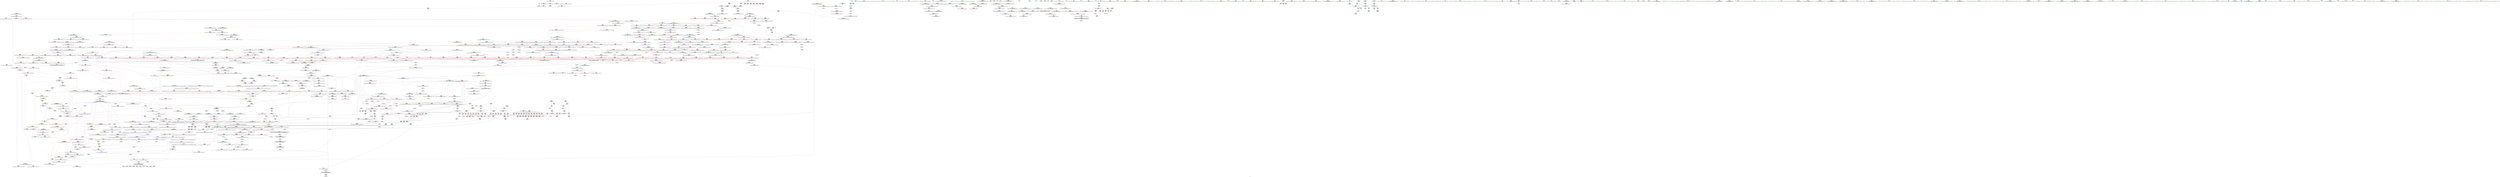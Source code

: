 digraph "SVFG" {
	label="SVFG";

	Node0x559fb653e310 [shape=record,color=grey,label="{NodeID: 0\nNullPtr}"];
	Node0x559fb653e310 -> Node0x559fb65a1330[style=solid];
	Node0x559fb653e310 -> Node0x559fb65bc450[style=solid];
	Node0x559fb65a96f0 [shape=record,color=blue,label="{NodeID: 775\n1009\<--1006\nadd.ptr3\<--\n_ZSt11__push_heapIPiliN9__gnu_cxx5__ops14_Iter_less_valEEvT_T0_S5_T1_RT2_\n}"];
	Node0x559fb65a96f0 -> Node0x559fb661d420[style=dashed];
	Node0x559fb65a02c0 [shape=record,color=red,label="{NodeID: 443\n456\<--433\n\<--__depth_limit.addr\n_ZSt16__introsort_loopIPilN9__gnu_cxx5__ops15_Iter_less_iterEEvT_S4_T0_T1_\n}"];
	Node0x559fb65a02c0 -> Node0x559fb65e73b0[style=solid];
	Node0x559fb65e4230 [shape=record,color=grey,label="{NodeID: 1218\n736 = Binary(735, 408, )\n}"];
	Node0x559fb65e4230 -> Node0x559fb65bf470[style=solid];
	Node0x559fb6594440 [shape=record,color=green,label="{NodeID: 111\n626\<--627\n__last.addr\<--__last.addr_field_insensitive\n_ZSt13__heap_selectIPiN9__gnu_cxx5__ops15_Iter_less_iterEEvT_S4_S4_T0_\n}"];
	Node0x559fb6594440 -> Node0x559fb65b1dd0[style=solid];
	Node0x559fb6594440 -> Node0x559fb65beb80[style=solid];
	Node0x559fb65b5b90 [shape=record,color=red,label="{NodeID: 554\n1002\<--966\n\<--__first.addr\n_ZSt11__push_heapIPiliN9__gnu_cxx5__ops14_Iter_less_valEEvT_T0_S5_T1_RT2_\n}"];
	Node0x559fb65b5b90 -> Node0x559fb65a7b50[style=solid];
	Node0x559fb662b670 [shape=record,color=black,label="{NodeID: 1329\nMR_8V_4 = PHI(MR_8V_5, MR_8V_3, )\npts\{19 \}\n|{<s0>18}}"];
	Node0x559fb662b670:s0 -> Node0x559fb662bb70[style=dashed,color=blue];
	Node0x559fb6598af0 [shape=record,color=green,label="{NodeID: 222\n1451\<--1452\n__last.addr\<--__last.addr_field_insensitive\n_ZNSt20__copy_move_backwardILb1ELb1ESt26random_access_iterator_tagE13__copy_move_bIiEEPT_PKS3_S6_S4_\n}"];
	Node0x559fb6598af0 -> Node0x559fb65bb4f0[style=solid];
	Node0x559fb6598af0 -> Node0x559fb65ac470[style=solid];
	Node0x559fb66a4740 [shape=record,color=black,label="{NodeID: 1772\n1447 = PHI(1432, )\n1st arg _ZNSt20__copy_move_backwardILb1ELb1ESt26random_access_iterator_tagE13__copy_move_bIiEEPT_PKS3_S6_S4_ }"];
	Node0x559fb66a4740 -> Node0x559fb65ac470[style=solid];
	Node0x559fb65bb5c0 [shape=record,color=red,label="{NodeID: 665\n1470\<--1453\n\<--__result.addr\n_ZNSt20__copy_move_backwardILb1ELb1ESt26random_access_iterator_tagE13__copy_move_bIiEEPT_PKS3_S6_S4_\n}"];
	Node0x559fb65bb5c0 -> Node0x559fb65a7dc0[style=solid];
	Node0x559fb65a67d0 [shape=record,color=purple,label="{NodeID: 333\n688\<--687\nincdec.ptr\<--\n_ZSt11__sort_heapIPiN9__gnu_cxx5__ops15_Iter_less_iterEEvT_S4_RT0_\n}"];
	Node0x559fb65a67d0 -> Node0x559fb65bf060[style=solid];
	Node0x559fb65903f0 [shape=record,color=green,label="{NodeID: 1\n7\<--1\n__dso_handle\<--dummyObj\nGlob }"];
	Node0x559fb65a97c0 [shape=record,color=blue,label="{NodeID: 776\n968\<--1011\n__holeIndex.addr\<--\n_ZSt11__push_heapIPiliN9__gnu_cxx5__ops14_Iter_less_valEEvT_T0_S5_T1_RT2_\n}"];
	Node0x559fb65a97c0 -> Node0x559fb65b6070[style=dashed];
	Node0x559fb65a97c0 -> Node0x559fb661ca20[style=dashed];
	Node0x559fb65a0390 [shape=record,color=red,label="{NodeID: 444\n467\<--433\n\<--__depth_limit.addr\n_ZSt16__introsort_loopIPilN9__gnu_cxx5__ops15_Iter_less_iterEEvT_S4_T0_T1_\n}"];
	Node0x559fb65a0390 -> Node0x559fb65e40b0[style=solid];
	Node0x559fb65e43b0 [shape=record,color=grey,label="{NodeID: 1219\n761 = Binary(760, 469, )\n}"];
	Node0x559fb65e43b0 -> Node0x559fb65bf610[style=solid];
	Node0x559fb6594510 [shape=record,color=green,label="{NodeID: 112\n628\<--629\n__i\<--__i_field_insensitive\n_ZSt13__heap_selectIPiN9__gnu_cxx5__ops15_Iter_less_iterEEvT_S4_S4_T0_\n}"];
	Node0x559fb6594510 -> Node0x559fb65b1ea0[style=solid];
	Node0x559fb6594510 -> Node0x559fb65b1f70[style=solid];
	Node0x559fb6594510 -> Node0x559fb65b2040[style=solid];
	Node0x559fb6594510 -> Node0x559fb65b2110[style=solid];
	Node0x559fb6594510 -> Node0x559fb65bec50[style=solid];
	Node0x559fb6594510 -> Node0x559fb65bed20[style=solid];
	Node0x559fb65b5c60 [shape=record,color=red,label="{NodeID: 555\n1007\<--966\n\<--__first.addr\n_ZSt11__push_heapIPiliN9__gnu_cxx5__ops14_Iter_less_valEEvT_T0_S5_T1_RT2_\n}"];
	Node0x559fb65b5c60 -> Node0x559fb65a7c20[style=solid];
	Node0x559fb662bb70 [shape=record,color=black,label="{NodeID: 1330\nMR_8V_4 = PHI(MR_8V_3, MR_8V_1, )\npts\{19 \}\n|{<s0>9}}"];
	Node0x559fb662bb70:s0 -> Node0x559fb66520c0[style=dashed,color=blue];
	Node0x559fb6598bc0 [shape=record,color=green,label="{NodeID: 223\n1453\<--1454\n__result.addr\<--__result.addr_field_insensitive\n_ZNSt20__copy_move_backwardILb1ELb1ESt26random_access_iterator_tagE13__copy_move_bIiEEPT_PKS3_S6_S4_\n}"];
	Node0x559fb6598bc0 -> Node0x559fb65bb5c0[style=solid];
	Node0x559fb6598bc0 -> Node0x559fb65bb690[style=solid];
	Node0x559fb6598bc0 -> Node0x559fb65ac540[style=solid];
	Node0x559fb66a4850 [shape=record,color=black,label="{NodeID: 1773\n1448 = PHI(1433, )\n2nd arg _ZNSt20__copy_move_backwardILb1ELb1ESt26random_access_iterator_tagE13__copy_move_bIiEEPT_PKS3_S6_S4_ }"];
	Node0x559fb66a4850 -> Node0x559fb65ac540[style=solid];
	Node0x559fb65bb690 [shape=record,color=red,label="{NodeID: 666\n1483\<--1453\n\<--__result.addr\n_ZNSt20__copy_move_backwardILb1ELb1ESt26random_access_iterator_tagE13__copy_move_bIiEEPT_PKS3_S6_S4_\n}"];
	Node0x559fb65bb690 -> Node0x559fb65a7e90[style=solid];
	Node0x559fb65a68a0 [shape=record,color=purple,label="{NodeID: 334\n1137\<--1136\nincdec.ptr\<--\n_ZSt21__unguarded_partitionIPiN9__gnu_cxx5__ops15_Iter_less_iterEET_S4_S4_S4_T0_\n}"];
	Node0x559fb65a68a0 -> Node0x559fb65aa250[style=solid];
	Node0x559fb6590480 [shape=record,color=green,label="{NodeID: 2\n9\<--1\n\<--dummyObj\nCan only get source location for instruction, argument, global var or function.}"];
	Node0x559fb65a9890 [shape=record,color=blue,label="{NodeID: 777\n976\<--1015\n__parent\<--div5\n_ZSt11__push_heapIPiliN9__gnu_cxx5__ops14_Iter_less_valEEvT_T0_S5_T1_RT2_\n}"];
	Node0x559fb65a9890 -> Node0x559fb661cf20[style=dashed];
	Node0x559fb65a0460 [shape=record,color=red,label="{NodeID: 445\n479\<--433\n\<--__depth_limit.addr\n_ZSt16__introsort_loopIPilN9__gnu_cxx5__ops15_Iter_less_iterEEvT_S4_T0_T1_\n|{<s0>21}}"];
	Node0x559fb65a0460:s0 -> Node0x559fb66a9890[style=solid,color=red];
	Node0x559fb65e4530 [shape=record,color=grey,label="{NodeID: 1220\n1464 = Binary(1462, 1463, )\n}"];
	Node0x559fb65e4530 -> Node0x559fb65e46b0[style=solid];
	Node0x559fb65945e0 [shape=record,color=green,label="{NodeID: 113\n636\<--637\n_ZSt11__make_heapIPiN9__gnu_cxx5__ops15_Iter_less_iterEEvT_S4_RT0_\<--_ZSt11__make_heapIPiN9__gnu_cxx5__ops15_Iter_less_iterEEvT_S4_RT0__field_insensitive\n}"];
	Node0x559fb65b5d30 [shape=record,color=red,label="{NodeID: 556\n1020\<--966\n\<--__first.addr\n_ZSt11__push_heapIPiliN9__gnu_cxx5__ops14_Iter_less_valEEvT_T0_S5_T1_RT2_\n}"];
	Node0x559fb65b5d30 -> Node0x559fb65a7cf0[style=solid];
	Node0x559fb6598c90 [shape=record,color=green,label="{NodeID: 224\n1455\<--1456\n_Num\<--_Num_field_insensitive\n_ZNSt20__copy_move_backwardILb1ELb1ESt26random_access_iterator_tagE13__copy_move_bIiEEPT_PKS3_S6_S4_\n}"];
	Node0x559fb6598c90 -> Node0x559fb65bb760[style=solid];
	Node0x559fb6598c90 -> Node0x559fb65bb830[style=solid];
	Node0x559fb6598c90 -> Node0x559fb65bb900[style=solid];
	Node0x559fb6598c90 -> Node0x559fb65bb9d0[style=solid];
	Node0x559fb6598c90 -> Node0x559fb65ac610[style=solid];
	Node0x559fb66a4960 [shape=record,color=black,label="{NodeID: 1774\n835 = PHI(747, 815, )\n0th arg _ZSt13__adjust_heapIPiliN9__gnu_cxx5__ops15_Iter_less_iterEEvT_T0_S5_T1_T2_ }"];
	Node0x559fb66a4960 -> Node0x559fb65bff00[style=solid];
	Node0x559fb65bb760 [shape=record,color=red,label="{NodeID: 667\n1467\<--1455\n\<--_Num\n_ZNSt20__copy_move_backwardILb1ELb1ESt26random_access_iterator_tagE13__copy_move_bIiEEPT_PKS3_S6_S4_\n}"];
	Node0x559fb65bb760 -> Node0x559fb65e5eb0[style=solid];
	Node0x559fb65a6970 [shape=record,color=purple,label="{NodeID: 335\n1141\<--1140\nincdec.ptr3\<--\n_ZSt21__unguarded_partitionIPiN9__gnu_cxx5__ops15_Iter_less_iterEET_S4_S4_S4_T0_\n}"];
	Node0x559fb65a6970 -> Node0x559fb65aa320[style=solid];
	Node0x559fb6590730 [shape=record,color=green,label="{NodeID: 3\n22\<--1\n.str\<--dummyObj\nGlob }"];
	Node0x559fb65a9960 [shape=record,color=blue,label="{NodeID: 778\n1022\<--1019\nadd.ptr7\<--\n_ZSt11__push_heapIPiliN9__gnu_cxx5__ops14_Iter_less_valEEvT_T0_S5_T1_RT2_\n|{<s0>47}}"];
	Node0x559fb65a9960:s0 -> Node0x559fb66527d0[style=dashed,color=blue];
	Node0x559fb65a0530 [shape=record,color=red,label="{NodeID: 446\n477\<--437\n\<--__cut\n_ZSt16__introsort_loopIPilN9__gnu_cxx5__ops15_Iter_less_iterEEvT_S4_T0_T1_\n|{<s0>21}}"];
	Node0x559fb65a0530:s0 -> Node0x559fb66a9500[style=solid,color=red];
	Node0x559fb65e46b0 [shape=record,color=grey,label="{NodeID: 1221\n1465 = Binary(1464, 403, )\n}"];
	Node0x559fb65e46b0 -> Node0x559fb65ac610[style=solid];
	Node0x559fb65946e0 [shape=record,color=green,label="{NodeID: 114\n648\<--649\n_ZNK9__gnu_cxx5__ops15_Iter_less_iterclIPiS3_EEbT_T0_\<--_ZNK9__gnu_cxx5__ops15_Iter_less_iterclIPiS3_EEbT_T0__field_insensitive\n}"];
	Node0x559fb65b5e00 [shape=record,color=red,label="{NodeID: 557\n983\<--968\n\<--__holeIndex.addr\n_ZSt11__push_heapIPiliN9__gnu_cxx5__ops14_Iter_less_valEEvT_T0_S5_T1_RT2_\n}"];
	Node0x559fb65b5e00 -> Node0x559fb65e3930[style=solid];
	Node0x559fb6598d60 [shape=record,color=green,label="{NodeID: 225\n1480\<--1481\nllvm.memmove.p0i8.p0i8.i64\<--llvm.memmove.p0i8.p0i8.i64_field_insensitive\n}"];
	Node0x559fb66a4ab0 [shape=record,color=black,label="{NodeID: 1775\n836 = PHI(748, 458, )\n1st arg _ZSt13__adjust_heapIPiliN9__gnu_cxx5__ops15_Iter_less_iterEEvT_T0_S5_T1_T2_ }"];
	Node0x559fb66a4ab0 -> Node0x559fb65bffd0[style=solid];
	Node0x559fb65bb830 [shape=record,color=red,label="{NodeID: 668\n1471\<--1455\n\<--_Num\n_ZNSt20__copy_move_backwardILb1ELb1ESt26random_access_iterator_tagE13__copy_move_bIiEEPT_PKS3_S6_S4_\n}"];
	Node0x559fb65bb830 -> Node0x559fb65e1e30[style=solid];
	Node0x559fb65a6a40 [shape=record,color=purple,label="{NodeID: 336\n1149\<--1148\nincdec.ptr7\<--\n_ZSt21__unguarded_partitionIPiN9__gnu_cxx5__ops15_Iter_less_iterEET_S4_S4_S4_T0_\n}"];
	Node0x559fb65a6a40 -> Node0x559fb65aa3f0[style=solid];
	Node0x559fb65907c0 [shape=record,color=green,label="{NodeID: 4\n24\<--1\n.str.1\<--dummyObj\nGlob }"];
	Node0x559fb65a9a30 [shape=record,color=blue,label="{NodeID: 779\n1029\<--1026\nthis.addr\<--this\n_ZNK9__gnu_cxx5__ops14_Iter_less_valclIPiiEEbT_RT0_\n}"];
	Node0x559fb65a9a30 -> Node0x559fb65b67c0[style=dashed];
	Node0x559fb65a0600 [shape=record,color=red,label="{NodeID: 447\n481\<--437\n\<--__cut\n_ZSt16__introsort_loopIPilN9__gnu_cxx5__ops15_Iter_less_iterEEvT_S4_T0_T1_\n}"];
	Node0x559fb65a0600 -> Node0x559fb65be1c0[style=solid];
	Node0x559fb65e4830 [shape=record,color=grey,label="{NodeID: 1222\n596 = Binary(595, 408, )\n}"];
	Node0x559fb6599200 [shape=record,color=green,label="{NodeID: 115\n655\<--656\n_ZSt10__pop_heapIPiN9__gnu_cxx5__ops15_Iter_less_iterEEvT_S4_S4_RT0_\<--_ZSt10__pop_heapIPiN9__gnu_cxx5__ops15_Iter_less_iterEEvT_S4_S4_RT0__field_insensitive\n}"];
	Node0x559fb65b5ed0 [shape=record,color=red,label="{NodeID: 558\n988\<--968\n\<--__holeIndex.addr\n_ZSt11__push_heapIPiliN9__gnu_cxx5__ops14_Iter_less_valEEvT_T0_S5_T1_RT2_\n}"];
	Node0x559fb65b5ed0 -> Node0x559fb65e7230[style=solid];
	Node0x559fb662ca70 [shape=record,color=black,label="{NodeID: 1333\nMR_8V_3 = PHI(MR_8V_1, MR_8V_4, )\npts\{19 \}\n|{|<s2>36}}"];
	Node0x559fb662ca70 -> Node0x559fb65b3220[style=dashed];
	Node0x559fb662ca70 -> Node0x559fb65b32f0[style=dashed];
	Node0x559fb662ca70:s2 -> Node0x559fb6620b20[style=dashed,color=red];
	Node0x559fb6598e60 [shape=record,color=green,label="{NodeID: 226\n1497\<--1498\nthis.addr\<--this.addr_field_insensitive\n_ZNK9__gnu_cxx5__ops14_Val_less_iterclIiPiEEbRT_T0_\n}"];
	Node0x559fb6598e60 -> Node0x559fb65bbaa0[style=solid];
	Node0x559fb6598e60 -> Node0x559fb65ac7b0[style=solid];
	Node0x559fb66a4c00 [shape=record,color=black,label="{NodeID: 1776\n837 = PHI(749, 821, )\n2nd arg _ZSt13__adjust_heapIPiliN9__gnu_cxx5__ops15_Iter_less_iterEEvT_T0_S5_T1_T2_ }"];
	Node0x559fb66a4c00 -> Node0x559fb65c00a0[style=solid];
	Node0x559fb65bb900 [shape=record,color=red,label="{NodeID: 669\n1477\<--1455\n\<--_Num\n_ZNSt20__copy_move_backwardILb1ELb1ESt26random_access_iterator_tagE13__copy_move_bIiEEPT_PKS3_S6_S4_\n}"];
	Node0x559fb65bb900 -> Node0x559fb65e1fb0[style=solid];
	Node0x559fb65a6b10 [shape=record,color=purple,label="{NodeID: 337\n1162\<--1161\nincdec.ptr9\<--\n_ZSt21__unguarded_partitionIPiN9__gnu_cxx5__ops15_Iter_less_iterEET_S4_S4_S4_T0_\n}"];
	Node0x559fb65a6b10 -> Node0x559fb65aa4c0[style=solid];
	Node0x559fb6590850 [shape=record,color=green,label="{NodeID: 5\n26\<--1\n.str.2\<--dummyObj\nGlob }"];
	Node0x559fb65a9b00 [shape=record,color=blue,label="{NodeID: 780\n1031\<--1027\n__it.addr\<--__it\n_ZNK9__gnu_cxx5__ops14_Iter_less_valclIPiiEEbT_RT0_\n}"];
	Node0x559fb65a9b00 -> Node0x559fb65b6890[style=dashed];
	Node0x559fb65a06d0 [shape=record,color=red,label="{NodeID: 448\n490\<--487\n\<--__n.addr\n_ZSt4__lgl\n}"];
	Node0x559fb65e49b0 [shape=record,color=grey,label="{NodeID: 1223\n595 = Binary(594, 403, )\n}"];
	Node0x559fb65e49b0 -> Node0x559fb65e4830[style=solid];
	Node0x559fb6599300 [shape=record,color=green,label="{NodeID: 116\n668\<--669\n__first.addr\<--__first.addr_field_insensitive\n_ZSt11__sort_heapIPiN9__gnu_cxx5__ops15_Iter_less_iterEEvT_S4_RT0_\n}"];
	Node0x559fb6599300 -> Node0x559fb65b21e0[style=solid];
	Node0x559fb6599300 -> Node0x559fb65b22b0[style=solid];
	Node0x559fb6599300 -> Node0x559fb65bedf0[style=solid];
	Node0x559fb65b5fa0 [shape=record,color=red,label="{NodeID: 559\n1008\<--968\n\<--__holeIndex.addr\n_ZSt11__push_heapIPiliN9__gnu_cxx5__ops14_Iter_less_valEEvT_T0_S5_T1_RT2_\n}"];
	Node0x559fb6598f30 [shape=record,color=green,label="{NodeID: 227\n1499\<--1500\n__val.addr\<--__val.addr_field_insensitive\n_ZNK9__gnu_cxx5__ops14_Val_less_iterclIiPiEEbRT_T0_\n}"];
	Node0x559fb6598f30 -> Node0x559fb65bbb70[style=solid];
	Node0x559fb6598f30 -> Node0x559fb65ac880[style=solid];
	Node0x559fb66a4d50 [shape=record,color=black,label="{NodeID: 1777\n838 = PHI(751, 823, )\n3rd arg _ZSt13__adjust_heapIPiliN9__gnu_cxx5__ops15_Iter_less_iterEEvT_T0_S5_T1_T2_ }"];
	Node0x559fb66a4d50 -> Node0x559fb65c0170[style=solid];
	Node0x559fb65bb9d0 [shape=record,color=red,label="{NodeID: 670\n1484\<--1455\n\<--_Num\n_ZNSt20__copy_move_backwardILb1ELb1ESt26random_access_iterator_tagE13__copy_move_bIiEEPT_PKS3_S6_S4_\n}"];
	Node0x559fb65bb9d0 -> Node0x559fb65e01b0[style=solid];
	Node0x559fb65a6be0 [shape=record,color=purple,label="{NodeID: 338\n1235\<--1234\nadd.ptr\<--\n_ZSt16__insertion_sortIPiN9__gnu_cxx5__ops15_Iter_less_iterEEvT_S4_T0_\n}"];
	Node0x559fb65a6be0 -> Node0x559fb65aace0[style=solid];
	Node0x559fb65908e0 [shape=record,color=green,label="{NodeID: 6\n28\<--1\n.str.3\<--dummyObj\nGlob }"];
	Node0x559fb65a9bd0 [shape=record,color=blue,label="{NodeID: 781\n1033\<--1028\n__val.addr\<--__val\n_ZNK9__gnu_cxx5__ops14_Iter_less_valclIPiiEEbT_RT0_\n}"];
	Node0x559fb65a9bd0 -> Node0x559fb65b6960[style=dashed];
	Node0x559fb65a07a0 [shape=record,color=red,label="{NodeID: 449\n518\<--505\n\<--__first.addr\n_ZSt22__final_insertion_sortIPiN9__gnu_cxx5__ops15_Iter_less_iterEEvT_S4_T0_\n}"];
	Node0x559fb65a07a0 -> Node0x559fb65a3270[style=solid];
	Node0x559fb65e4b30 [shape=record,color=grey,label="{NodeID: 1224\n594 = Binary(592, 593, )\n}"];
	Node0x559fb65e4b30 -> Node0x559fb65e49b0[style=solid];
	Node0x559fb65993d0 [shape=record,color=green,label="{NodeID: 117\n670\<--671\n__last.addr\<--__last.addr_field_insensitive\n_ZSt11__sort_heapIPiN9__gnu_cxx5__ops15_Iter_less_iterEEvT_S4_RT0_\n}"];
	Node0x559fb65993d0 -> Node0x559fb65b2380[style=solid];
	Node0x559fb65993d0 -> Node0x559fb65b2450[style=solid];
	Node0x559fb65993d0 -> Node0x559fb65b2520[style=solid];
	Node0x559fb65993d0 -> Node0x559fb65b25f0[style=solid];
	Node0x559fb65993d0 -> Node0x559fb65beec0[style=solid];
	Node0x559fb65993d0 -> Node0x559fb65bf060[style=solid];
	Node0x559fb65b6070 [shape=record,color=red,label="{NodeID: 560\n1013\<--968\n\<--__holeIndex.addr\n_ZSt11__push_heapIPiliN9__gnu_cxx5__ops14_Iter_less_valEEvT_T0_S5_T1_RT2_\n}"];
	Node0x559fb65b6070 -> Node0x559fb65e5430[style=solid];
	Node0x559fb662d470 [shape=record,color=black,label="{NodeID: 1335\nMR_8V_2 = PHI(MR_8V_1, MR_8V_3, )\npts\{19 \}\n|{<s0>23|<s1>25}}"];
	Node0x559fb662d470:s0 -> Node0x559fb6652d50[style=dashed,color=blue];
	Node0x559fb662d470:s1 -> Node0x559fb662b670[style=dashed,color=blue];
	Node0x559fb6599000 [shape=record,color=green,label="{NodeID: 228\n1501\<--1502\n__it.addr\<--__it.addr_field_insensitive\n_ZNK9__gnu_cxx5__ops14_Val_less_iterclIiPiEEbRT_T0_\n}"];
	Node0x559fb6599000 -> Node0x559fb65bbc40[style=solid];
	Node0x559fb6599000 -> Node0x559fb65ac950[style=solid];
	Node0x559fb66a4f90 [shape=record,color=black,label="{NodeID: 1778\n101 = PHI()\n}"];
	Node0x559fb65bbaa0 [shape=record,color=red,label="{NodeID: 671\n1506\<--1497\nthis1\<--this.addr\n_ZNK9__gnu_cxx5__ops14_Val_less_iterclIiPiEEbRT_T0_\n}"];
	Node0x559fb65a6cb0 [shape=record,color=purple,label="{NodeID: 339\n1253\<--1252\nadd.ptr4\<--\n_ZSt16__insertion_sortIPiN9__gnu_cxx5__ops15_Iter_less_iterEEvT_S4_T0_\n|{<s0>71}}"];
	Node0x559fb65a6cb0:s0 -> Node0x559fb66a10a0[style=solid,color=red];
	Node0x559fb6591120 [shape=record,color=green,label="{NodeID: 7\n30\<--1\nstderr\<--dummyObj\nGlob }"];
	Node0x559fb65a9ca0 [shape=record,color=blue,label="{NodeID: 782\n1052\<--1046\n__result.addr\<--__result\n_ZSt22__move_median_to_firstIPiN9__gnu_cxx5__ops15_Iter_less_iterEEvT_S4_S4_S4_T0_\n}"];
	Node0x559fb65a9ca0 -> Node0x559fb65b6bd0[style=dashed];
	Node0x559fb65a9ca0 -> Node0x559fb65b6ca0[style=dashed];
	Node0x559fb65a9ca0 -> Node0x559fb65b6d70[style=dashed];
	Node0x559fb65a9ca0 -> Node0x559fb65b6e40[style=dashed];
	Node0x559fb65a9ca0 -> Node0x559fb65b6f10[style=dashed];
	Node0x559fb65a9ca0 -> Node0x559fb65b6fe0[style=dashed];
	Node0x559fb65a0870 [shape=record,color=red,label="{NodeID: 450\n525\<--505\n\<--__first.addr\n_ZSt22__final_insertion_sortIPiN9__gnu_cxx5__ops15_Iter_less_iterEEvT_S4_T0_\n|{<s0>23}}"];
	Node0x559fb65a0870:s0 -> Node0x559fb66a1960[style=solid,color=red];
	Node0x559fb65e4cb0 [shape=record,color=grey,label="{NodeID: 1225\n149 = Binary(148, 105, )\n}"];
	Node0x559fb65e4cb0 -> Node0x559fb65bc960[style=solid];
	Node0x559fb65994a0 [shape=record,color=green,label="{NodeID: 118\n672\<--673\n__comp.addr\<--__comp.addr_field_insensitive\n_ZSt11__sort_heapIPiN9__gnu_cxx5__ops15_Iter_less_iterEEvT_S4_RT0_\n}"];
	Node0x559fb65994a0 -> Node0x559fb65b26c0[style=solid];
	Node0x559fb65994a0 -> Node0x559fb65bef90[style=solid];
	Node0x559fb65b6140 [shape=record,color=red,label="{NodeID: 561\n1021\<--968\n\<--__holeIndex.addr\n_ZSt11__push_heapIPiliN9__gnu_cxx5__ops14_Iter_less_valEEvT_T0_S5_T1_RT2_\n}"];
	Node0x559fb662d970 [shape=record,color=black,label="{NodeID: 1336\nMR_214V_2 = PHI(MR_214V_1, MR_214V_4, )\npts\{1218 \}\n}"];
	Node0x559fb65990d0 [shape=record,color=green,label="{NodeID: 229\n38\<--1513\n_GLOBAL__sub_I_fagu_1_0.cpp\<--_GLOBAL__sub_I_fagu_1_0.cpp_field_insensitive\n}"];
	Node0x559fb65990d0 -> Node0x559fb65bc350[style=solid];
	Node0x559fb66a5090 [shape=record,color=black,label="{NodeID: 1779\n351 = PHI()\n}"];
	Node0x559fb65bbb70 [shape=record,color=red,label="{NodeID: 672\n1507\<--1499\n\<--__val.addr\n_ZNK9__gnu_cxx5__ops14_Val_less_iterclIiPiEEbRT_T0_\n}"];
	Node0x559fb65bbb70 -> Node0x559fb65bbd10[style=solid];
	Node0x559fb65a6d80 [shape=record,color=purple,label="{NodeID: 340\n1272\<--1271\nincdec.ptr\<--\n_ZSt16__insertion_sortIPiN9__gnu_cxx5__ops15_Iter_less_iterEEvT_S4_T0_\n}"];
	Node0x559fb65a6d80 -> Node0x559fb65aaf50[style=solid];
	Node0x559fb65911b0 [shape=record,color=green,label="{NodeID: 8\n31\<--1\n.str.4\<--dummyObj\nGlob }"];
	Node0x559fb65a9d70 [shape=record,color=blue,label="{NodeID: 783\n1054\<--1047\n__a.addr\<--__a\n_ZSt22__move_median_to_firstIPiN9__gnu_cxx5__ops15_Iter_less_iterEEvT_S4_S4_S4_T0_\n}"];
	Node0x559fb65a9d70 -> Node0x559fb65b70b0[style=dashed];
	Node0x559fb65a9d70 -> Node0x559fb65b7180[style=dashed];
	Node0x559fb65a9d70 -> Node0x559fb65b7250[style=dashed];
	Node0x559fb65a9d70 -> Node0x559fb65b7320[style=dashed];
	Node0x559fb65a9d70 -> Node0x559fb65b73f0[style=dashed];
	Node0x559fb65a0940 [shape=record,color=red,label="{NodeID: 451\n526\<--505\n\<--__first.addr\n_ZSt22__final_insertion_sortIPiN9__gnu_cxx5__ops15_Iter_less_iterEEvT_S4_T0_\n}"];
	Node0x559fb65a0940 -> Node0x559fb65a62f0[style=solid];
	Node0x559fb65e4e30 [shape=record,color=grey,label="{NodeID: 1226\n522 = Binary(521, 403, )\n}"];
	Node0x559fb65e4e30 -> Node0x559fb65e7fb0[style=solid];
	Node0x559fb6599570 [shape=record,color=green,label="{NodeID: 119\n701\<--702\n__first.addr\<--__first.addr_field_insensitive\n_ZSt11__make_heapIPiN9__gnu_cxx5__ops15_Iter_less_iterEEvT_S4_RT0_\n}"];
	Node0x559fb6599570 -> Node0x559fb65b2790[style=solid];
	Node0x559fb6599570 -> Node0x559fb65b2860[style=solid];
	Node0x559fb6599570 -> Node0x559fb65b2930[style=solid];
	Node0x559fb6599570 -> Node0x559fb65b2a00[style=solid];
	Node0x559fb6599570 -> Node0x559fb65bf130[style=solid];
	Node0x559fb65b6210 [shape=record,color=red,label="{NodeID: 562\n989\<--970\n\<--__topIndex.addr\n_ZSt11__push_heapIPiliN9__gnu_cxx5__ops14_Iter_less_valEEvT_T0_S5_T1_RT2_\n}"];
	Node0x559fb65b6210 -> Node0x559fb65e7230[style=solid];
	Node0x559fb662de70 [shape=record,color=black,label="{NodeID: 1337\nMR_216V_2 = PHI(MR_216V_1, MR_216V_3, )\npts\{1220 \}\n}"];
	Node0x559fb65a1330 [shape=record,color=black,label="{NodeID: 230\n2\<--3\ndummyVal\<--dummyVal\n}"];
	Node0x559fb66a5190 [shape=record,color=black,label="{NodeID: 1780\n87 = PHI()\n}"];
	Node0x559fb65bbc40 [shape=record,color=red,label="{NodeID: 673\n1509\<--1501\n\<--__it.addr\n_ZNK9__gnu_cxx5__ops14_Val_less_iterclIiPiEEbRT_T0_\n}"];
	Node0x559fb65bbc40 -> Node0x559fb65bbde0[style=solid];
	Node0x559fb65a6e50 [shape=record,color=purple,label="{NodeID: 341\n1307\<--1306\nincdec.ptr\<--\n_ZSt26__unguarded_insertion_sortIPiN9__gnu_cxx5__ops15_Iter_less_iterEEvT_S4_T0_\n}"];
	Node0x559fb65a6e50 -> Node0x559fb65ab290[style=solid];
	Node0x559fb6591240 [shape=record,color=green,label="{NodeID: 9\n33\<--1\n.str.5\<--dummyObj\nGlob }"];
	Node0x559fb65a9e40 [shape=record,color=blue,label="{NodeID: 784\n1056\<--1048\n__b.addr\<--__b\n_ZSt22__move_median_to_firstIPiN9__gnu_cxx5__ops15_Iter_less_iterEEvT_S4_S4_S4_T0_\n}"];
	Node0x559fb65a9e40 -> Node0x559fb65b74c0[style=dashed];
	Node0x559fb65a9e40 -> Node0x559fb65b7590[style=dashed];
	Node0x559fb65a9e40 -> Node0x559fb65b7660[style=dashed];
	Node0x559fb65a9e40 -> Node0x559fb65b7730[style=dashed];
	Node0x559fb65a9e40 -> Node0x559fb65b7800[style=dashed];
	Node0x559fb65a0a10 [shape=record,color=red,label="{NodeID: 452\n531\<--505\n\<--__first.addr\n_ZSt22__final_insertion_sortIPiN9__gnu_cxx5__ops15_Iter_less_iterEEvT_S4_T0_\n}"];
	Node0x559fb65a0a10 -> Node0x559fb65a63c0[style=solid];
	Node0x559fb65e4fb0 [shape=record,color=grey,label="{NodeID: 1227\n1015 = Binary(1014, 408, )\n}"];
	Node0x559fb65e4fb0 -> Node0x559fb65a9890[style=solid];
	Node0x559fb6599640 [shape=record,color=green,label="{NodeID: 120\n703\<--704\n__last.addr\<--__last.addr_field_insensitive\n_ZSt11__make_heapIPiN9__gnu_cxx5__ops15_Iter_less_iterEEvT_S4_RT0_\n}"];
	Node0x559fb6599640 -> Node0x559fb65b2ad0[style=solid];
	Node0x559fb6599640 -> Node0x559fb65b2ba0[style=solid];
	Node0x559fb6599640 -> Node0x559fb65bf200[style=solid];
	Node0x559fb65b62e0 [shape=record,color=red,label="{NodeID: 563\n992\<--974\n\<--__comp.addr\n_ZSt11__push_heapIPiliN9__gnu_cxx5__ops14_Iter_less_valEEvT_T0_S5_T1_RT2_\n|{<s0>48}}"];
	Node0x559fb65b62e0:s0 -> Node0x559fb66a15a0[style=solid,color=red];
	Node0x559fb65a1430 [shape=record,color=black,label="{NodeID: 231\n333\<--9\nmain_ret\<--\nmain\n}"];
	Node0x559fb66a5290 [shape=record,color=black,label="{NodeID: 1781\n48 = PHI()\n}"];
	Node0x559fb65bbd10 [shape=record,color=red,label="{NodeID: 674\n1508\<--1507\n\<--\n_ZNK9__gnu_cxx5__ops14_Val_less_iterclIiPiEEbRT_T0_\n}"];
	Node0x559fb65bbd10 -> Node0x559fb65e6c30[style=solid];
	Node0x559fb65a6f20 [shape=record,color=purple,label="{NodeID: 342\n1353\<--1352\nincdec.ptr\<--\n_ZSt25__unguarded_linear_insertIPiN9__gnu_cxx5__ops14_Val_less_iterEEvT_T0_\n}"];
	Node0x559fb65a6f20 -> Node0x559fb65ab840[style=solid];
	Node0x559fb65912d0 [shape=record,color=green,label="{NodeID: 10\n35\<--1\nstdout\<--dummyObj\nGlob }"];
	Node0x559fb65a9f10 [shape=record,color=blue,label="{NodeID: 785\n1058\<--1049\n__c.addr\<--__c\n_ZSt22__move_median_to_firstIPiN9__gnu_cxx5__ops15_Iter_less_iterEEvT_S4_S4_S4_T0_\n}"];
	Node0x559fb65a9f10 -> Node0x559fb65b78d0[style=dashed];
	Node0x559fb65a9f10 -> Node0x559fb65b79a0[style=dashed];
	Node0x559fb65a9f10 -> Node0x559fb65b7a70[style=dashed];
	Node0x559fb65a9f10 -> Node0x559fb65b7b40[style=dashed];
	Node0x559fb65a9f10 -> Node0x559fb65b7c10[style=dashed];
	Node0x559fb65a9f10 -> Node0x559fb65b7ce0[style=dashed];
	Node0x559fb65a0ae0 [shape=record,color=red,label="{NodeID: 453\n538\<--505\n\<--__first.addr\n_ZSt22__final_insertion_sortIPiN9__gnu_cxx5__ops15_Iter_less_iterEEvT_S4_T0_\n|{<s0>25}}"];
	Node0x559fb65a0ae0:s0 -> Node0x559fb66a1960[style=solid,color=red];
	Node0x559fb65e5130 [shape=record,color=grey,label="{NodeID: 1228\n164 = Binary(163, 105, )\n}"];
	Node0x559fb65e5130 -> Node0x559fb65bcbd0[style=solid];
	Node0x559fb6599710 [shape=record,color=green,label="{NodeID: 121\n705\<--706\n__comp.addr\<--__comp.addr_field_insensitive\n_ZSt11__make_heapIPiN9__gnu_cxx5__ops15_Iter_less_iterEEvT_S4_RT0_\n}"];
	Node0x559fb6599710 -> Node0x559fb65b2c70[style=solid];
	Node0x559fb6599710 -> Node0x559fb65bf2d0[style=solid];
	Node0x559fb65b63b0 [shape=record,color=red,label="{NodeID: 564\n994\<--976\n\<--__parent\n_ZSt11__push_heapIPiliN9__gnu_cxx5__ops14_Iter_less_valEEvT_T0_S5_T1_RT2_\n}"];
	Node0x559fb65a1500 [shape=record,color=black,label="{NodeID: 232\n49\<--50\n\<--_ZNSt8ios_base4InitD1Ev\nCan only get source location for instruction, argument, global var or function.}"];
	Node0x559fb66a5390 [shape=record,color=black,label="{NodeID: 1782\n127 = PHI()\n}"];
	Node0x559fb65bbde0 [shape=record,color=red,label="{NodeID: 675\n1510\<--1509\n\<--\n_ZNK9__gnu_cxx5__ops14_Val_less_iterclIiPiEEbRT_T0_\n}"];
	Node0x559fb65bbde0 -> Node0x559fb65e6c30[style=solid];
	Node0x559fb6637280 [shape=record,color=yellow,style=double,label="{NodeID: 1450\n8V_1 = ENCHI(MR_8V_0)\npts\{19 \}\nFun[_ZSt22__move_median_to_firstIPiN9__gnu_cxx5__ops15_Iter_less_iterEEvT_S4_S4_S4_T0_]|{<s0>51|<s1>52|<s2>53|<s3>54|<s4>55|<s5>56|<s6>57|<s7>58|<s8>59|<s9>60|<s10>61}}"];
	Node0x559fb6637280:s0 -> Node0x559fb66333f0[style=dashed,color=red];
	Node0x559fb6637280:s1 -> Node0x559fb66333f0[style=dashed,color=red];
	Node0x559fb6637280:s2 -> Node0x559fb6634b20[style=dashed,color=red];
	Node0x559fb6637280:s3 -> Node0x559fb66333f0[style=dashed,color=red];
	Node0x559fb6637280:s4 -> Node0x559fb6634b20[style=dashed,color=red];
	Node0x559fb6637280:s5 -> Node0x559fb6634b20[style=dashed,color=red];
	Node0x559fb6637280:s6 -> Node0x559fb66333f0[style=dashed,color=red];
	Node0x559fb6637280:s7 -> Node0x559fb6634b20[style=dashed,color=red];
	Node0x559fb6637280:s8 -> Node0x559fb66333f0[style=dashed,color=red];
	Node0x559fb6637280:s9 -> Node0x559fb6634b20[style=dashed,color=red];
	Node0x559fb6637280:s10 -> Node0x559fb6634b20[style=dashed,color=red];
	Node0x559fb65a6ff0 [shape=record,color=purple,label="{NodeID: 343\n1369\<--1368\nincdec.ptr3\<--\n_ZSt25__unguarded_linear_insertIPiN9__gnu_cxx5__ops14_Val_less_iterEEvT_T0_\n}"];
	Node0x559fb65a6ff0 -> Node0x559fb65abab0[style=solid];
	Node0x559fb65913d0 [shape=record,color=green,label="{NodeID: 11\n37\<--1\n\<--dummyObj\nCan only get source location for instruction, argument, global var or function.}"];
	Node0x559fb65a9fe0 [shape=record,color=blue,label="{NodeID: 786\n1121\<--1116\n__first.addr\<--__first\n_ZSt21__unguarded_partitionIPiN9__gnu_cxx5__ops15_Iter_less_iterEET_S4_S4_S4_T0_\n}"];
	Node0x559fb65a9fe0 -> Node0x559fb662ac70[style=dashed];
	Node0x559fb65a0bb0 [shape=record,color=red,label="{NodeID: 454\n517\<--507\n\<--__last.addr\n_ZSt22__final_insertion_sortIPiN9__gnu_cxx5__ops15_Iter_less_iterEEvT_S4_T0_\n}"];
	Node0x559fb65a0bb0 -> Node0x559fb65a31a0[style=solid];
	Node0x559fb65e52b0 [shape=record,color=grey,label="{NodeID: 1229\n521 = Binary(519, 520, )\n}"];
	Node0x559fb65e52b0 -> Node0x559fb65e4e30[style=solid];
	Node0x559fb65997e0 [shape=record,color=green,label="{NodeID: 122\n707\<--708\n__len\<--__len_field_insensitive\n_ZSt11__make_heapIPiN9__gnu_cxx5__ops15_Iter_less_iterEEvT_S4_RT0_\n}"];
	Node0x559fb65997e0 -> Node0x559fb65b2d40[style=solid];
	Node0x559fb65997e0 -> Node0x559fb65b2e10[style=solid];
	Node0x559fb65997e0 -> Node0x559fb65bf3a0[style=solid];
	Node0x559fb65b6480 [shape=record,color=red,label="{NodeID: 565\n1003\<--976\n\<--__parent\n_ZSt11__push_heapIPiliN9__gnu_cxx5__ops14_Iter_less_valEEvT_T0_S5_T1_RT2_\n}"];
	Node0x559fb65a1600 [shape=record,color=black,label="{NodeID: 233\n97\<--96\nidx.ext\<--\n_Z6docasev\n}"];
	Node0x559fb66a5490 [shape=record,color=black,label="{NodeID: 1783\n299 = PHI()\n}"];
	Node0x559fb65bbeb0 [shape=record,color=red,label="{NodeID: 676\n1522\<--1521\ndummyVal\<--offset_0\n_ZNSt20__copy_move_backwardILb1ELb1ESt26random_access_iterator_tagE13__copy_move_bIiEEPT_PKS3_S6_S4_\n}"];
	Node0x559fb65bbeb0 -> Node0x559fb65ac6e0[style=solid];
	Node0x559fb65a70c0 [shape=record,color=purple,label="{NodeID: 344\n1520\<--1474\noffset_0\<--\n}"];
	Node0x559fb65a70c0 -> Node0x559fb65ac6e0[style=solid];
	Node0x559fb65914d0 [shape=record,color=green,label="{NodeID: 12\n105\<--1\n\<--dummyObj\nCan only get source location for instruction, argument, global var or function.}"];
	Node0x559fb65aa0b0 [shape=record,color=blue,label="{NodeID: 787\n1123\<--1117\n__last.addr\<--__last\n_ZSt21__unguarded_partitionIPiN9__gnu_cxx5__ops15_Iter_less_iterEET_S4_S4_S4_T0_\n}"];
	Node0x559fb65aa0b0 -> Node0x559fb65b8290[style=dashed];
	Node0x559fb65aa0b0 -> Node0x559fb65aa320[style=dashed];
	Node0x559fb65a0c80 [shape=record,color=red,label="{NodeID: 455\n533\<--507\n\<--__last.addr\n_ZSt22__final_insertion_sortIPiN9__gnu_cxx5__ops15_Iter_less_iterEEvT_S4_T0_\n|{<s0>24}}"];
	Node0x559fb65a0c80:s0 -> Node0x559fb66a27a0[style=solid,color=red];
	Node0x559fb65e5430 [shape=record,color=grey,label="{NodeID: 1230\n1014 = Binary(1013, 685, )\n}"];
	Node0x559fb65e5430 -> Node0x559fb65e4fb0[style=solid];
	Node0x559fb65998b0 [shape=record,color=green,label="{NodeID: 123\n709\<--710\n__parent\<--__parent_field_insensitive\n_ZSt11__make_heapIPiN9__gnu_cxx5__ops15_Iter_less_iterEEvT_S4_RT0_\n}"];
	Node0x559fb65998b0 -> Node0x559fb65b2ee0[style=solid];
	Node0x559fb65998b0 -> Node0x559fb65b2fb0[style=solid];
	Node0x559fb65998b0 -> Node0x559fb65b3080[style=solid];
	Node0x559fb65998b0 -> Node0x559fb65b3150[style=solid];
	Node0x559fb65998b0 -> Node0x559fb65bf470[style=solid];
	Node0x559fb65998b0 -> Node0x559fb65bf610[style=solid];
	Node0x559fb65b6550 [shape=record,color=red,label="{NodeID: 566\n1011\<--976\n\<--__parent\n_ZSt11__push_heapIPiliN9__gnu_cxx5__ops14_Iter_less_valEEvT_T0_S5_T1_RT2_\n}"];
	Node0x559fb65b6550 -> Node0x559fb65a97c0[style=solid];
	Node0x559fb65a16d0 [shape=record,color=black,label="{NodeID: 234\n121\<--120\nidxprom\<--\n_Z6docasev\n}"];
	Node0x559fb66a5590 [shape=record,color=black,label="{NodeID: 1784\n340 = PHI()\n}"];
	Node0x559fb65bbf80 [shape=record,color=blue,label="{NodeID: 677\n8\<--9\ntestcasenr\<--\nGlob }"];
	Node0x559fb65bbf80 -> Node0x559fb65bda70[style=dashed];
	Node0x559fb65a7190 [shape=record,color=purple,label="{NodeID: 345\n1521\<--1476\noffset_0\<--\n}"];
	Node0x559fb65a7190 -> Node0x559fb65bbeb0[style=solid];
	Node0x559fb65915d0 [shape=record,color=green,label="{NodeID: 13\n171\<--1\n\<--dummyObj\nCan only get source location for instruction, argument, global var or function.}"];
	Node0x559fb65aa180 [shape=record,color=blue,label="{NodeID: 788\n1125\<--1118\n__pivot.addr\<--__pivot\n_ZSt21__unguarded_partitionIPiN9__gnu_cxx5__ops15_Iter_less_iterEET_S4_S4_S4_T0_\n}"];
	Node0x559fb65aa180 -> Node0x559fb65b86a0[style=dashed];
	Node0x559fb65aa180 -> Node0x559fb65b8770[style=dashed];
	Node0x559fb65a0d50 [shape=record,color=red,label="{NodeID: 456\n539\<--507\n\<--__last.addr\n_ZSt22__final_insertion_sortIPiN9__gnu_cxx5__ops15_Iter_less_iterEEvT_S4_T0_\n|{<s0>25}}"];
	Node0x559fb65a0d50:s0 -> Node0x559fb66a1b70[style=solid,color=red];
	Node0x559fb65e55b0 [shape=record,color=grey,label="{NodeID: 1231\n643 = cmp(641, 642, )\n}"];
	Node0x559fb6599980 [shape=record,color=green,label="{NodeID: 124\n711\<--712\n__value\<--__value_field_insensitive\n_ZSt11__make_heapIPiN9__gnu_cxx5__ops15_Iter_less_iterEEvT_S4_RT0_\n|{|<s1>35}}"];
	Node0x559fb6599980 -> Node0x559fb65bf540[style=solid];
	Node0x559fb6599980:s1 -> Node0x559fb66a2af0[style=solid,color=red];
	Node0x559fb65b6620 [shape=record,color=red,label="{NodeID: 567\n1006\<--1005\n\<--call2\n_ZSt11__push_heapIPiliN9__gnu_cxx5__ops14_Iter_less_valEEvT_T0_S5_T1_RT2_\n}"];
	Node0x559fb65b6620 -> Node0x559fb65a96f0[style=solid];
	Node0x559fb65a17a0 [shape=record,color=black,label="{NodeID: 235\n124\<--123\nidxprom9\<--\n_Z6docasev\n}"];
	Node0x559fb66a5690 [shape=record,color=black,label="{NodeID: 1785\n356 = PHI()\n}"];
	Node0x559fb65bc050 [shape=record,color=blue,label="{NodeID: 678\n11\<--9\nN\<--\nGlob }"];
	Node0x559fb65bc050 -> Node0x559fb6631300[style=dashed];
	Node0x559fb65a7260 [shape=record,color=purple,label="{NodeID: 346\n99\<--15\nadd.ptr\<--R\n_Z6docasev\n}"];
	Node0x559fb65916d0 [shape=record,color=green,label="{NodeID: 14\n173\<--1\n\<--dummyObj\nCan only get source location for instruction, argument, global var or function.}"];
	Node0x559fb65aa250 [shape=record,color=blue,label="{NodeID: 789\n1121\<--1137\n__first.addr\<--incdec.ptr\n_ZSt21__unguarded_partitionIPiN9__gnu_cxx5__ops15_Iter_less_iterEET_S4_S4_S4_T0_\n}"];
	Node0x559fb65aa250 -> Node0x559fb662ac70[style=dashed];
	Node0x559fb65a0e20 [shape=record,color=red,label="{NodeID: 457\n560\<--549\n\<--__first.addr\n_ZSt14__partial_sortIPiN9__gnu_cxx5__ops15_Iter_less_iterEEvT_S4_S4_T0_\n|{<s0>26}}"];
	Node0x559fb65a0e20:s0 -> Node0x559fb66aa7a0[style=solid,color=red];
	Node0x559fb65e5730 [shape=record,color=grey,label="{NodeID: 1232\n211 = cmp(199, 210, )\n}"];
	Node0x559fb65e5730 -> Node0x559fb65df410[style=solid];
	Node0x559fb6599a50 [shape=record,color=green,label="{NodeID: 125\n713\<--714\nagg.tmp\<--agg.tmp_field_insensitive\n_ZSt11__make_heapIPiN9__gnu_cxx5__ops15_Iter_less_iterEEvT_S4_RT0_\n}"];
	Node0x559fb65b66f0 [shape=record,color=red,label="{NodeID: 568\n1019\<--1018\n\<--call6\n_ZSt11__push_heapIPiliN9__gnu_cxx5__ops14_Iter_less_valEEvT_T0_S5_T1_RT2_\n}"];
	Node0x559fb65b66f0 -> Node0x559fb65a9960[style=solid];
	Node0x559fb662fc70 [shape=record,color=black,label="{NodeID: 1343\nMR_8V_3 = PHI(MR_8V_5, MR_8V_2, )\npts\{19 \}\n|{|<s1>26|<s2>31|<s3>32|<s4>32|<s5>32}}"];
	Node0x559fb662fc70 -> Node0x559fb662fc70[style=dashed];
	Node0x559fb662fc70:s1 -> Node0x559fb6653170[style=dashed,color=blue];
	Node0x559fb662fc70:s2 -> Node0x559fb66333f0[style=dashed,color=red];
	Node0x559fb662fc70:s3 -> Node0x559fb65b3d80[style=dashed,color=red];
	Node0x559fb662fc70:s4 -> Node0x559fb65b3e50[style=dashed,color=red];
	Node0x559fb662fc70:s5 -> Node0x559fb65bfd60[style=dashed,color=red];
	Node0x559fb65a1870 [shape=record,color=black,label="{NodeID: 236\n134\<--133\nidxprom15\<--\n_Z6docasev\n}"];
	Node0x559fb66a5790 [shape=record,color=black,label="{NodeID: 1786\n807 = PHI(827, )\n}"];
	Node0x559fb66a5790 -> Node0x559fb65b3d80[style=solid];
	Node0x559fb65bc150 [shape=record,color=blue,label="{NodeID: 679\n13\<--9\nP\<--\nGlob }"];
	Node0x559fb65bc150 -> Node0x559fb6631300[style=dashed];
	Node0x559fb65a7330 [shape=record,color=purple,label="{NodeID: 347\n143\<--18\nadd.ptr21\<--Q\n_Z6docasev\n|{<s0>6}}"];
	Node0x559fb65a7330:s0 -> Node0x559fb66aabe0[style=solid,color=red];
	Node0x559fb65917d0 [shape=record,color=green,label="{NodeID: 15\n200\<--1\n\<--dummyObj\nCan only get source location for instruction, argument, global var or function.}"];
	Node0x559fb65aa320 [shape=record,color=blue,label="{NodeID: 790\n1123\<--1141\n__last.addr\<--incdec.ptr3\n_ZSt21__unguarded_partitionIPiN9__gnu_cxx5__ops15_Iter_less_iterEET_S4_S4_S4_T0_\n}"];
	Node0x559fb65aa320 -> Node0x559fb6616220[style=dashed];
	Node0x559fb65a0ef0 [shape=record,color=red,label="{NodeID: 458\n566\<--549\n\<--__first.addr\n_ZSt14__partial_sortIPiN9__gnu_cxx5__ops15_Iter_less_iterEEvT_S4_S4_T0_\n|{<s0>27}}"];
	Node0x559fb65a0ef0:s0 -> Node0x559fb66a4300[style=solid,color=red];
	Node0x559fb65e58b0 [shape=record,color=grey,label="{NodeID: 1233\n870 = cmp(866, 869, )\n}"];
	Node0x559fb6599b20 [shape=record,color=green,label="{NodeID: 126\n743\<--744\n_ZSt4moveIRiEONSt16remove_referenceIT_E4typeEOS2_\<--_ZSt4moveIRiEONSt16remove_referenceIT_E4typeEOS2__field_insensitive\n}"];
	Node0x559fb65b67c0 [shape=record,color=red,label="{NodeID: 569\n1038\<--1029\nthis1\<--this.addr\n_ZNK9__gnu_cxx5__ops14_Iter_less_valclIPiiEEbT_RT0_\n}"];
	Node0x559fb6630170 [shape=record,color=black,label="{NodeID: 1344\nMR_106V_3 = PHI(MR_106V_4, MR_106V_2, )\npts\{629 \}\n}"];
	Node0x559fb6630170 -> Node0x559fb65b1ea0[style=dashed];
	Node0x559fb6630170 -> Node0x559fb65b1f70[style=dashed];
	Node0x559fb6630170 -> Node0x559fb65b2040[style=dashed];
	Node0x559fb6630170 -> Node0x559fb65b2110[style=dashed];
	Node0x559fb6630170 -> Node0x559fb65bed20[style=dashed];
	Node0x559fb65a1940 [shape=record,color=black,label="{NodeID: 237\n138\<--137\nidxprom17\<--\n_Z6docasev\n}"];
	Node0x559fb66a59c0 [shape=record,color=black,label="{NodeID: 1787\n811 = PHI(827, )\n}"];
	Node0x559fb66a59c0 -> Node0x559fb65b3e50[style=solid];
	Node0x559fb65bc250 [shape=record,color=blue,label="{NodeID: 680\n1517\<--37\nllvm.global_ctors_0\<--\nGlob }"];
	Node0x559fb6637710 [shape=record,color=yellow,style=double,label="{NodeID: 1455\n8V_1 = ENCHI(MR_8V_0)\npts\{19 \}\nFun[_ZSt6__sortIPiN9__gnu_cxx5__ops15_Iter_less_iterEEvT_S4_T0_]|{|<s1>17}}"];
	Node0x559fb6637710 -> Node0x559fb662bb70[style=dashed];
	Node0x559fb6637710:s1 -> Node0x559fb6627070[style=dashed,color=red];
	Node0x559fb65a7400 [shape=record,color=purple,label="{NodeID: 348\n597\<--589\nadd.ptr\<--\n_ZSt27__unguarded_partition_pivotIPiN9__gnu_cxx5__ops15_Iter_less_iterEET_S4_S4_T0_\n}"];
	Node0x559fb65a7400 -> Node0x559fb65be910[style=solid];
	Node0x559fb65918d0 [shape=record,color=green,label="{NodeID: 16\n207\<--1\n\<--dummyObj\nCan only get source location for instruction, argument, global var or function.}"];
	Node0x559fb65aa3f0 [shape=record,color=blue,label="{NodeID: 791\n1123\<--1149\n__last.addr\<--incdec.ptr7\n_ZSt21__unguarded_partitionIPiN9__gnu_cxx5__ops15_Iter_less_iterEET_S4_S4_S4_T0_\n}"];
	Node0x559fb65aa3f0 -> Node0x559fb6616220[style=dashed];
	Node0x559fb65a0fc0 [shape=record,color=red,label="{NodeID: 459\n561\<--551\n\<--__middle.addr\n_ZSt14__partial_sortIPiN9__gnu_cxx5__ops15_Iter_less_iterEEvT_S4_S4_T0_\n|{<s0>26}}"];
	Node0x559fb65a0fc0:s0 -> Node0x559fb66aa8b0[style=solid,color=red];
	Node0x559fb65e5a30 [shape=record,color=grey,label="{NodeID: 1234\n186 = cmp(184, 185, )\n}"];
	Node0x559fb6599c20 [shape=record,color=green,label="{NodeID: 127\n754\<--755\n_ZSt13__adjust_heapIPiliN9__gnu_cxx5__ops15_Iter_less_iterEEvT_T0_S5_T1_T2_\<--_ZSt13__adjust_heapIPiliN9__gnu_cxx5__ops15_Iter_less_iterEEvT_T0_S5_T1_T2__field_insensitive\n}"];
	Node0x559fb65b6890 [shape=record,color=red,label="{NodeID: 570\n1039\<--1031\n\<--__it.addr\n_ZNK9__gnu_cxx5__ops14_Iter_less_valclIPiiEEbT_RT0_\n}"];
	Node0x559fb65b6890 -> Node0x559fb65b6a30[style=solid];
	Node0x559fb65a1a10 [shape=record,color=black,label="{NodeID: 238\n142\<--141\nidx.ext20\<--\n_Z6docasev\n}"];
	Node0x559fb66a5b00 [shape=record,color=black,label="{NodeID: 1788\n822 = PHI(827, )\n}"];
	Node0x559fb66a5b00 -> Node0x559fb65b3f20[style=solid];
	Node0x559fb65bc350 [shape=record,color=blue,label="{NodeID: 681\n1518\<--38\nllvm.global_ctors_1\<--_GLOBAL__sub_I_fagu_1_0.cpp\nGlob }"];
	Node0x559fb65a74d0 [shape=record,color=purple,label="{NodeID: 349\n741\<--739\nadd.ptr\<--\n_ZSt11__make_heapIPiN9__gnu_cxx5__ops15_Iter_less_iterEEvT_S4_RT0_\n|{<s0>34}}"];
	Node0x559fb65a74d0:s0 -> Node0x559fb66a2af0[style=solid,color=red];
	Node0x559fb65919d0 [shape=record,color=green,label="{NodeID: 17\n214\<--1\n\<--dummyObj\nCan only get source location for instruction, argument, global var or function.}"];
	Node0x559fb65aa4c0 [shape=record,color=blue,label="{NodeID: 792\n1121\<--1162\n__first.addr\<--incdec.ptr9\n_ZSt21__unguarded_partitionIPiN9__gnu_cxx5__ops15_Iter_less_iterEET_S4_S4_S4_T0_\n}"];
	Node0x559fb65aa4c0 -> Node0x559fb662ac70[style=dashed];
	Node0x559fb65a1090 [shape=record,color=red,label="{NodeID: 460\n567\<--551\n\<--__middle.addr\n_ZSt14__partial_sortIPiN9__gnu_cxx5__ops15_Iter_less_iterEEvT_S4_S4_T0_\n|{<s0>27}}"];
	Node0x559fb65a1090:s0 -> Node0x559fb66a4410[style=solid,color=red];
	Node0x559fb65e5bb0 [shape=record,color=grey,label="{NodeID: 1235\n909 = cmp(905, 908, )\n}"];
	Node0x559fb6599d20 [shape=record,color=green,label="{NodeID: 128\n769\<--770\nthis.addr\<--this.addr_field_insensitive\n_ZNK9__gnu_cxx5__ops15_Iter_less_iterclIPiS3_EEbT_T0_\n}"];
	Node0x559fb6599d20 -> Node0x559fb65b33c0[style=solid];
	Node0x559fb6599d20 -> Node0x559fb65bf6e0[style=solid];
	Node0x559fb65b6960 [shape=record,color=red,label="{NodeID: 571\n1041\<--1033\n\<--__val.addr\n_ZNK9__gnu_cxx5__ops14_Iter_less_valclIPiiEEbT_RT0_\n}"];
	Node0x559fb65b6960 -> Node0x559fb65b6b00[style=solid];
	Node0x559fb65a1ae0 [shape=record,color=black,label="{NodeID: 239\n159\<--158\nidxprom29\<--\n_Z6docasev\n}"];
	Node0x559fb66a5c40 [shape=record,color=black,label="{NodeID: 1789\n359 = PHI()\n}"];
	Node0x559fb65bc450 [shape=record,color=blue, style = dotted,label="{NodeID: 682\n1519\<--3\nllvm.global_ctors_2\<--dummyVal\nGlob }"];
	Node0x559fb65a75a0 [shape=record,color=purple,label="{NodeID: 350\n878\<--876\nadd.ptr\<--\n_ZSt13__adjust_heapIPiliN9__gnu_cxx5__ops15_Iter_less_iterEEvT_T0_S5_T1_T2_\n|{<s0>41}}"];
	Node0x559fb65a75a0:s0 -> Node0x559fb66ab550[style=solid,color=red];
	Node0x559fb6591ad0 [shape=record,color=green,label="{NodeID: 18\n250\<--1\n\<--dummyObj\nCan only get source location for instruction, argument, global var or function.}"];
	Node0x559fb65aa590 [shape=record,color=blue,label="{NodeID: 793\n1168\<--1166\n__a.addr\<--__a\n_ZSt9iter_swapIPiS0_EvT_T0_\n}"];
	Node0x559fb65aa590 -> Node0x559fb65b8840[style=dashed];
	Node0x559fb65a1160 [shape=record,color=red,label="{NodeID: 461\n562\<--553\n\<--__last.addr\n_ZSt14__partial_sortIPiN9__gnu_cxx5__ops15_Iter_less_iterEEvT_S4_S4_T0_\n|{<s0>26}}"];
	Node0x559fb65a1160:s0 -> Node0x559fb66aa9c0[style=solid,color=red];
	Node0x559fb65e5d30 [shape=record,color=grey,label="{NodeID: 1236\n1154 = cmp(1152, 1153, )\n}"];
	Node0x559fb6599df0 [shape=record,color=green,label="{NodeID: 129\n771\<--772\n__it1.addr\<--__it1.addr_field_insensitive\n_ZNK9__gnu_cxx5__ops15_Iter_less_iterclIPiS3_EEbT_T0_\n}"];
	Node0x559fb6599df0 -> Node0x559fb65b3490[style=solid];
	Node0x559fb6599df0 -> Node0x559fb65bf7b0[style=solid];
	Node0x559fb65b6a30 [shape=record,color=red,label="{NodeID: 572\n1040\<--1039\n\<--\n_ZNK9__gnu_cxx5__ops14_Iter_less_valclIPiiEEbT_RT0_\n}"];
	Node0x559fb65b6a30 -> Node0x559fb65e7b30[style=solid];
	Node0x559fb6631110 [shape=record,color=yellow,style=double,label="{NodeID: 1347\n43V_1 = ENCHI(MR_43V_0)\npts\{337 \}\nFun[main]}"];
	Node0x559fb6631110 -> Node0x559fb659f420[style=dashed];
	Node0x559fb6631110 -> Node0x559fb659f4f0[style=dashed];
	Node0x559fb65a1bb0 [shape=record,color=black,label="{NodeID: 240\n182\<--181\nidxprom39\<--\n_Z6docasev\n}"];
	Node0x559fb66a5d10 [shape=record,color=black,label="{NodeID: 1790\n363 = PHI()\n}"];
	Node0x559fb65bc550 [shape=record,color=blue,label="{NodeID: 683\n66\<--9\nn\<--\n_Z6docasev\n}"];
	Node0x559fb65bc550 -> Node0x559fb662b170[style=dashed];
	Node0x559fb65a7670 [shape=record,color=purple,label="{NodeID: 351\n882\<--879\nadd.ptr2\<--\n_ZSt13__adjust_heapIPiliN9__gnu_cxx5__ops15_Iter_less_iterEEvT_T0_S5_T1_T2_\n|{<s0>41}}"];
	Node0x559fb65a7670:s0 -> Node0x559fb66ab8d0[style=solid,color=red];
	Node0x559fb6591bd0 [shape=record,color=green,label="{NodeID: 19\n403\<--1\n\<--dummyObj\nCan only get source location for instruction, argument, global var or function.}"];
	Node0x559fb65aa660 [shape=record,color=blue,label="{NodeID: 794\n1170\<--1167\n__b.addr\<--__b\n_ZSt9iter_swapIPiS0_EvT_T0_\n}"];
	Node0x559fb65aa660 -> Node0x559fb65b8910[style=dashed];
	Node0x559fb65a1230 [shape=record,color=red,label="{NodeID: 462\n589\<--577\n\<--__first.addr\n_ZSt27__unguarded_partition_pivotIPiN9__gnu_cxx5__ops15_Iter_less_iterEET_S4_S4_T0_\n}"];
	Node0x559fb65a1230 -> Node0x559fb65a7400[style=solid];
	Node0x559fb65e5eb0 [shape=record,color=grey,label="{NodeID: 1237\n1468 = cmp(1467, 458, )\n}"];
	Node0x559fb6599ec0 [shape=record,color=green,label="{NodeID: 130\n773\<--774\n__it2.addr\<--__it2.addr_field_insensitive\n_ZNK9__gnu_cxx5__ops15_Iter_less_iterclIPiS3_EEbT_T0_\n}"];
	Node0x559fb6599ec0 -> Node0x559fb65b3560[style=solid];
	Node0x559fb6599ec0 -> Node0x559fb65bf880[style=solid];
	Node0x559fb65b6b00 [shape=record,color=red,label="{NodeID: 573\n1042\<--1041\n\<--\n_ZNK9__gnu_cxx5__ops14_Iter_less_valclIPiiEEbT_RT0_\n}"];
	Node0x559fb65b6b00 -> Node0x559fb65e7b30[style=solid];
	Node0x559fb65a1c80 [shape=record,color=black,label="{NodeID: 241\n189\<--188\nidxprom42\<--\n_Z6docasev\n}"];
	Node0x559fb66a5de0 [shape=record,color=black,label="{NodeID: 1791\n404 = PHI(485, )\n}"];
	Node0x559fb66a5de0 -> Node0x559fb65e31b0[style=solid];
	Node0x559fb65bc620 [shape=record,color=blue,label="{NodeID: 684\n66\<--104\nn\<--inc\n_Z6docasev\n}"];
	Node0x559fb65bc620 -> Node0x559fb662b170[style=dashed];
	Node0x559fb65a7740 [shape=record,color=purple,label="{NodeID: 352\n891\<--889\nadd.ptr3\<--\n_ZSt13__adjust_heapIPiliN9__gnu_cxx5__ops15_Iter_less_iterEEvT_T0_S5_T1_T2_\n|{<s0>42}}"];
	Node0x559fb65a7740:s0 -> Node0x559fb66a2af0[style=solid,color=red];
	Node0x559fb6591cd0 [shape=record,color=green,label="{NodeID: 20\n408\<--1\n\<--dummyObj\nCan only get source location for instruction, argument, global var or function.}"];
	Node0x559fb65aa730 [shape=record,color=blue,label="{NodeID: 795\n1183\<--1181\n__a.addr\<--__a\n_ZSt4swapIiENSt9enable_ifIXsr6__and_ISt6__not_ISt15__is_tuple_likeIT_EESt21is_move_constructibleIS3_ESt18is_move_assignableIS3_EEE5valueEvE4typeERS3_SC_\n}"];
	Node0x559fb65aa730 -> Node0x559fb65b89e0[style=dashed];
	Node0x559fb65aa730 -> Node0x559fb65b8ab0[style=dashed];
	Node0x559fb65b11a0 [shape=record,color=red,label="{NodeID: 463\n591\<--577\n\<--__first.addr\n_ZSt27__unguarded_partition_pivotIPiN9__gnu_cxx5__ops15_Iter_less_iterEET_S4_S4_T0_\n}"];
	Node0x559fb65b11a0 -> Node0x559fb65a3410[style=solid];
	Node0x559fb65e6030 [shape=record,color=grey,label="{NodeID: 1238\n228 = cmp(226, 227, )\n}"];
	Node0x559fb6599f90 [shape=record,color=green,label="{NodeID: 131\n790\<--791\n__first.addr\<--__first.addr_field_insensitive\n_ZSt10__pop_heapIPiN9__gnu_cxx5__ops15_Iter_less_iterEEvT_S4_S4_RT0_\n}"];
	Node0x559fb6599f90 -> Node0x559fb65b37d0[style=solid];
	Node0x559fb6599f90 -> Node0x559fb65b38a0[style=solid];
	Node0x559fb6599f90 -> Node0x559fb65b3970[style=solid];
	Node0x559fb6599f90 -> Node0x559fb65bf950[style=solid];
	Node0x559fb65b6bd0 [shape=record,color=red,label="{NodeID: 574\n1072\<--1052\n\<--__result.addr\n_ZSt22__move_median_to_firstIPiN9__gnu_cxx5__ops15_Iter_less_iterEEvT_S4_S4_S4_T0_\n|{<s0>53}}"];
	Node0x559fb65b6bd0:s0 -> Node0x559fb66ac910[style=solid,color=red];
	Node0x559fb6631300 [shape=record,color=yellow,style=double,label="{NodeID: 1349\n47V_1 = ENCHI(MR_47V_0)\npts\{12 14 17 \}\nFun[main]|{<s0>13|<s1>13|<s2>13}}"];
	Node0x559fb6631300:s0 -> Node0x559fb6636530[style=dashed,color=red];
	Node0x559fb6631300:s1 -> Node0x559fb6636640[style=dashed,color=red];
	Node0x559fb6631300:s2 -> Node0x559fb6636720[style=dashed,color=red];
	Node0x559fb65a1d50 [shape=record,color=black,label="{NodeID: 242\n192\<--191\nidxprom44\<--\n_Z6docasev\n}"];
	Node0x559fb66a5f80 [shape=record,color=black,label="{NodeID: 1792\n473 = PHI(572, )\n}"];
	Node0x559fb66a5f80 -> Node0x559fb65be0f0[style=solid];
	Node0x559fb65bc6f0 [shape=record,color=blue,label="{NodeID: 685\n68\<--9\nn2\<--\n_Z6docasev\n}"];
	Node0x559fb65bc6f0 -> Node0x559fb6618420[style=dashed];
	Node0x559fb65a7810 [shape=record,color=purple,label="{NodeID: 353\n896\<--894\nadd.ptr5\<--\n_ZSt13__adjust_heapIPiliN9__gnu_cxx5__ops15_Iter_less_iterEEvT_T0_S5_T1_T2_\n}"];
	Node0x559fb65a7810 -> Node0x559fb65c0580[style=solid];
	Node0x559fb6591dd0 [shape=record,color=green,label="{NodeID: 21\n454\<--1\n\<--dummyObj\nCan only get source location for instruction, argument, global var or function.}"];
	Node0x559fb65aa800 [shape=record,color=blue,label="{NodeID: 796\n1185\<--1182\n__b.addr\<--__b\n_ZSt4swapIiENSt9enable_ifIXsr6__and_ISt6__not_ISt15__is_tuple_likeIT_EESt21is_move_constructibleIS3_ESt18is_move_assignableIS3_EEE5valueEvE4typeERS3_SC_\n}"];
	Node0x559fb65aa800 -> Node0x559fb65b8b80[style=dashed];
	Node0x559fb65aa800 -> Node0x559fb65b8c50[style=dashed];
	Node0x559fb65b1270 [shape=record,color=red,label="{NodeID: 464\n599\<--577\n\<--__first.addr\n_ZSt27__unguarded_partition_pivotIPiN9__gnu_cxx5__ops15_Iter_less_iterEET_S4_S4_T0_\n|{<s0>28}}"];
	Node0x559fb65b1270:s0 -> Node0x559fb66a1f10[style=solid,color=red];
	Node0x559fb65e61b0 [shape=record,color=grey,label="{NodeID: 1239\n94 = cmp(92, 93, )\n}"];
	Node0x559fb659a060 [shape=record,color=green,label="{NodeID: 132\n792\<--793\n__last.addr\<--__last.addr_field_insensitive\n_ZSt10__pop_heapIPiN9__gnu_cxx5__ops15_Iter_less_iterEEvT_S4_S4_RT0_\n}"];
	Node0x559fb659a060 -> Node0x559fb65b3a40[style=solid];
	Node0x559fb659a060 -> Node0x559fb65bfa20[style=solid];
	Node0x559fb65b6ca0 [shape=record,color=red,label="{NodeID: 575\n1082\<--1052\n\<--__result.addr\n_ZSt22__move_median_to_firstIPiN9__gnu_cxx5__ops15_Iter_less_iterEEvT_S4_S4_S4_T0_\n|{<s0>55}}"];
	Node0x559fb65b6ca0:s0 -> Node0x559fb66ac910[style=solid,color=red];
	Node0x559fb66313e0 [shape=record,color=yellow,style=double,label="{NodeID: 1350\n37V_1 = ENCHI(MR_37V_0)\npts\{1 \}\nFun[main]}"];
	Node0x559fb66313e0 -> Node0x559fb65a89f0[style=dashed];
	Node0x559fb66313e0 -> Node0x559fb65a8ac0[style=dashed];
	Node0x559fb66313e0 -> Node0x559fb65a8b90[style=dashed];
	Node0x559fb65a1e20 [shape=record,color=black,label="{NodeID: 243\n195\<--194\nidxprom46\<--\n_Z6docasev\n}"];
	Node0x559fb66a60c0 [shape=record,color=black,label="{NodeID: 1793\n491 = PHI()\n}"];
	Node0x559fb66a60c0 -> Node0x559fb65a2f30[style=solid];
	Node0x559fb66a60c0 -> Node0x559fb65a3000[style=solid];
	Node0x559fb65bc7c0 [shape=record,color=blue,label="{NodeID: 686\n70\<--9\np\<--\n_Z6docasev\n}"];
	Node0x559fb65bc7c0 -> Node0x559fb659d470[style=dashed];
	Node0x559fb65bc7c0 -> Node0x559fb659d540[style=dashed];
	Node0x559fb65bc7c0 -> Node0x559fb659d610[style=dashed];
	Node0x559fb65bc7c0 -> Node0x559fb65bc890[style=dashed];
	Node0x559fb65bc7c0 -> Node0x559fb6617f20[style=dashed];
	Node0x559fb65a78e0 [shape=record,color=purple,label="{NodeID: 354\n918\<--915\nadd.ptr14\<--\n_ZSt13__adjust_heapIPiliN9__gnu_cxx5__ops15_Iter_less_iterEEvT_T0_S5_T1_T2_\n|{<s0>43}}"];
	Node0x559fb65a78e0:s0 -> Node0x559fb66a2af0[style=solid,color=red];
	Node0x559fb6591ed0 [shape=record,color=green,label="{NodeID: 22\n458\<--1\n\<--dummyObj\nCan only get source location for instruction, argument, global var or function.|{<s0>40}}"];
	Node0x559fb6591ed0:s0 -> Node0x559fb66a4ab0[style=solid,color=red];
	Node0x559fb65aa8d0 [shape=record,color=blue,label="{NodeID: 797\n1187\<--1193\n__tmp\<--\n_ZSt4swapIiENSt9enable_ifIXsr6__and_ISt6__not_ISt15__is_tuple_likeIT_EESt21is_move_constructibleIS3_ESt18is_move_assignableIS3_EEE5valueEvE4typeERS3_SC_\n}"];
	Node0x559fb65aa8d0 -> Node0x559fb65b8df0[style=dashed];
	Node0x559fb65aa8d0 -> Node0x559fb65b8ec0[style=dashed];
	Node0x559fb65b1340 [shape=record,color=red,label="{NodeID: 465\n600\<--577\n\<--__first.addr\n_ZSt27__unguarded_partition_pivotIPiN9__gnu_cxx5__ops15_Iter_less_iterEET_S4_S4_T0_\n}"];
	Node0x559fb65b1340 -> Node0x559fb65a6490[style=solid];
	Node0x559fb65e6330 [shape=record,color=grey,label="{NodeID: 1240\n278 = cmp(276, 277, )\n}"];
	Node0x559fb659a130 [shape=record,color=green,label="{NodeID: 133\n794\<--795\n__result.addr\<--__result.addr_field_insensitive\n_ZSt10__pop_heapIPiN9__gnu_cxx5__ops15_Iter_less_iterEEvT_S4_S4_RT0_\n}"];
	Node0x559fb659a130 -> Node0x559fb65b3b10[style=solid];
	Node0x559fb659a130 -> Node0x559fb65b3be0[style=solid];
	Node0x559fb659a130 -> Node0x559fb65bfaf0[style=solid];
	Node0x559fb65b6d70 [shape=record,color=red,label="{NodeID: 576\n1086\<--1052\n\<--__result.addr\n_ZSt22__move_median_to_firstIPiN9__gnu_cxx5__ops15_Iter_less_iterEEvT_S4_S4_S4_T0_\n|{<s0>56}}"];
	Node0x559fb65b6d70:s0 -> Node0x559fb66ac910[style=solid,color=red];
	Node0x559fb65a1ef0 [shape=record,color=black,label="{NodeID: 244\n198\<--197\nconv\<--\n_Z6docasev\n}"];
	Node0x559fb65a1ef0 -> Node0x559fb65dfbb0[style=solid];
	Node0x559fb66a61c0 [shape=record,color=black,label="{NodeID: 1794\n612 = PHI(1115, )\n}"];
	Node0x559fb66a61c0 -> Node0x559fb65a34e0[style=solid];
	Node0x559fb65bc890 [shape=record,color=blue,label="{NodeID: 687\n70\<--130\np\<--inc13\n_Z6docasev\n}"];
	Node0x559fb65bc890 -> Node0x559fb659d470[style=dashed];
	Node0x559fb65bc890 -> Node0x559fb659d540[style=dashed];
	Node0x559fb65bc890 -> Node0x559fb659d610[style=dashed];
	Node0x559fb65bc890 -> Node0x559fb65bc890[style=dashed];
	Node0x559fb65bc890 -> Node0x559fb6617f20[style=dashed];
	Node0x559fb65a79b0 [shape=record,color=purple,label="{NodeID: 355\n923\<--921\nadd.ptr16\<--\n_ZSt13__adjust_heapIPiliN9__gnu_cxx5__ops15_Iter_less_iterEEvT_T0_S5_T1_T2_\n}"];
	Node0x559fb65a79b0 -> Node0x559fb65c07f0[style=solid];
	Node0x559fb6591fd0 [shape=record,color=green,label="{NodeID: 23\n469\<--1\n\<--dummyObj\nCan only get source location for instruction, argument, global var or function.}"];
	Node0x559fb65aa9a0 [shape=record,color=blue,label="{NodeID: 798\n1198\<--1197\n\<--\n_ZSt4swapIiENSt9enable_ifIXsr6__and_ISt6__not_ISt15__is_tuple_likeIT_EESt21is_move_constructibleIS3_ESt18is_move_assignableIS3_EEE5valueEvE4typeERS3_SC_\n}"];
	Node0x559fb65aa9a0 -> Node0x559fb65b8ec0[style=dashed];
	Node0x559fb65aa9a0 -> Node0x559fb65aaa70[style=dashed];
	Node0x559fb65b1410 [shape=record,color=red,label="{NodeID: 466\n608\<--577\n\<--__first.addr\n_ZSt27__unguarded_partition_pivotIPiN9__gnu_cxx5__ops15_Iter_less_iterEET_S4_S4_T0_\n}"];
	Node0x559fb65b1410 -> Node0x559fb65a6630[style=solid];
	Node0x559fb65e64b0 [shape=record,color=grey,label="{NodeID: 1241\n783 = cmp(780, 782, )\n}"];
	Node0x559fb65e64b0 -> Node0x559fb65a3a90[style=solid];
	Node0x559fb659a200 [shape=record,color=green,label="{NodeID: 134\n796\<--797\n__comp.addr\<--__comp.addr_field_insensitive\n_ZSt10__pop_heapIPiN9__gnu_cxx5__ops15_Iter_less_iterEEvT_S4_S4_RT0_\n}"];
	Node0x559fb659a200 -> Node0x559fb65b3cb0[style=solid];
	Node0x559fb659a200 -> Node0x559fb65bfbc0[style=solid];
	Node0x559fb65b6e40 [shape=record,color=red,label="{NodeID: 577\n1096\<--1052\n\<--__result.addr\n_ZSt22__move_median_to_firstIPiN9__gnu_cxx5__ops15_Iter_less_iterEEvT_S4_S4_S4_T0_\n|{<s0>58}}"];
	Node0x559fb65b6e40:s0 -> Node0x559fb66ac910[style=solid,color=red];
	Node0x559fb65a1fc0 [shape=record,color=black,label="{NodeID: 245\n202\<--201\nidxprom48\<--\n_Z6docasev\n}"];
	Node0x559fb66a6300 [shape=record,color=black,label="{NodeID: 1795\n647 = PHI(765, )\n}"];
	Node0x559fb65bc960 [shape=record,color=blue,label="{NodeID: 688\n68\<--149\nn2\<--inc23\n_Z6docasev\n}"];
	Node0x559fb65bc960 -> Node0x559fb6618420[style=dashed];
	Node0x559fb65a7a80 [shape=record,color=purple,label="{NodeID: 356\n995\<--993\nadd.ptr\<--\n_ZSt11__push_heapIPiliN9__gnu_cxx5__ops14_Iter_less_valEEvT_T0_S5_T1_RT2_\n|{<s0>48}}"];
	Node0x559fb65a7a80:s0 -> Node0x559fb66a16e0[style=solid,color=red];
	Node0x559fb65920d0 [shape=record,color=green,label="{NodeID: 24\n492\<--1\n\<--dummyObj\nCan only get source location for instruction, argument, global var or function.}"];
	Node0x559fb65aaa70 [shape=record,color=blue,label="{NodeID: 799\n1202\<--1201\n\<--\n_ZSt4swapIiENSt9enable_ifIXsr6__and_ISt6__not_ISt15__is_tuple_likeIT_EESt21is_move_constructibleIS3_ESt18is_move_assignableIS3_EEE5valueEvE4typeERS3_SC_\n|{<s0>65}}"];
	Node0x559fb65aaa70:s0 -> Node0x559fb6654610[style=dashed,color=blue];
	Node0x559fb65b14e0 [shape=record,color=red,label="{NodeID: 467\n611\<--577\n\<--__first.addr\n_ZSt27__unguarded_partition_pivotIPiN9__gnu_cxx5__ops15_Iter_less_iterEET_S4_S4_T0_\n|{<s0>29}}"];
	Node0x559fb65b14e0:s0 -> Node0x559fb66a93c0[style=solid,color=red];
	Node0x559fb65e6630 [shape=record,color=grey,label="{NodeID: 1242\n724 = cmp(723, 408, )\n}"];
	Node0x559fb659a2d0 [shape=record,color=green,label="{NodeID: 135\n798\<--799\n__value\<--__value_field_insensitive\n_ZSt10__pop_heapIPiN9__gnu_cxx5__ops15_Iter_less_iterEEvT_S4_S4_RT0_\n|{|<s1>39}}"];
	Node0x559fb659a2d0 -> Node0x559fb65bfc90[style=solid];
	Node0x559fb659a2d0:s1 -> Node0x559fb66a2af0[style=solid,color=red];
	Node0x559fb65b6f10 [shape=record,color=red,label="{NodeID: 578\n1104\<--1052\n\<--__result.addr\n_ZSt22__move_median_to_firstIPiN9__gnu_cxx5__ops15_Iter_less_iterEEvT_S4_S4_S4_T0_\n|{<s0>60}}"];
	Node0x559fb65b6f10:s0 -> Node0x559fb66ac910[style=solid,color=red];
	Node0x559fb65a2090 [shape=record,color=black,label="{NodeID: 246\n205\<--204\nconv50\<--\n_Z6docasev\n}"];
	Node0x559fb65a2090 -> Node0x559fb65dfd30[style=solid];
	Node0x559fb66a6410 [shape=record,color=black,label="{NodeID: 1796\n742 = PHI(827, )\n}"];
	Node0x559fb66a6410 -> Node0x559fb65b3220[style=solid];
	Node0x559fb65bca30 [shape=record,color=blue,label="{NodeID: 689\n72\<--9\nn25\<--\n_Z6docasev\n}"];
	Node0x559fb65bca30 -> Node0x559fb6625270[style=dashed];
	Node0x559fb65a7b50 [shape=record,color=purple,label="{NodeID: 357\n1004\<--1002\nadd.ptr1\<--\n_ZSt11__push_heapIPiliN9__gnu_cxx5__ops14_Iter_less_valEEvT_T0_S5_T1_RT2_\n|{<s0>49}}"];
	Node0x559fb65a7b50:s0 -> Node0x559fb66a2af0[style=solid,color=red];
	Node0x559fb65921d0 [shape=record,color=green,label="{NodeID: 25\n498\<--1\n\<--dummyObj\nCan only get source location for instruction, argument, global var or function.}"];
	Node0x559fb65aab40 [shape=record,color=blue,label="{NodeID: 800\n1213\<--1209\n__first.addr\<--__first\n_ZSt16__insertion_sortIPiN9__gnu_cxx5__ops15_Iter_less_iterEEvT_S4_T0_\n}"];
	Node0x559fb65aab40 -> Node0x559fb65b8f90[style=dashed];
	Node0x559fb65aab40 -> Node0x559fb65b9060[style=dashed];
	Node0x559fb65aab40 -> Node0x559fb65b9130[style=dashed];
	Node0x559fb65aab40 -> Node0x559fb65b9200[style=dashed];
	Node0x559fb65aab40 -> Node0x559fb65b92d0[style=dashed];
	Node0x559fb65b15b0 [shape=record,color=red,label="{NodeID: 468\n590\<--579\n\<--__last.addr\n_ZSt27__unguarded_partition_pivotIPiN9__gnu_cxx5__ops15_Iter_less_iterEET_S4_S4_T0_\n}"];
	Node0x559fb65b15b0 -> Node0x559fb65a3340[style=solid];
	Node0x559fb65e67b0 [shape=record,color=grey,label="{NodeID: 1243\n903 = cmp(902, 458, )\n}"];
	Node0x559fb659a3a0 [shape=record,color=green,label="{NodeID: 136\n800\<--801\nagg.tmp\<--agg.tmp_field_insensitive\n_ZSt10__pop_heapIPiN9__gnu_cxx5__ops15_Iter_less_iterEEvT_S4_S4_RT0_\n}"];
	Node0x559fb65b6fe0 [shape=record,color=red,label="{NodeID: 579\n1108\<--1052\n\<--__result.addr\n_ZSt22__move_median_to_firstIPiN9__gnu_cxx5__ops15_Iter_less_iterEEvT_S4_S4_S4_T0_\n|{<s0>61}}"];
	Node0x559fb65b6fe0:s0 -> Node0x559fb66ac910[style=solid,color=red];
	Node0x559fb65a2160 [shape=record,color=black,label="{NodeID: 247\n209\<--208\nconv52\<--\n_Z6docasev\n}"];
	Node0x559fb65a2160 -> Node0x559fb65df930[style=solid];
	Node0x559fb66a6580 [shape=record,color=black,label="{NodeID: 1797\n750 = PHI(827, )\n}"];
	Node0x559fb66a6580 -> Node0x559fb65b32f0[style=solid];
	Node0x559fb65bcb00 [shape=record,color=blue,label="{NodeID: 690\n160\<--9\narrayidx30\<--\n_Z6docasev\n}"];
	Node0x559fb65bcb00 -> Node0x559fb65bcb00[style=dashed];
	Node0x559fb65bcb00 -> Node0x559fb6619820[style=dashed];
	Node0x559fb65a7c20 [shape=record,color=purple,label="{NodeID: 358\n1009\<--1007\nadd.ptr3\<--\n_ZSt11__push_heapIPiliN9__gnu_cxx5__ops14_Iter_less_valEEvT_T0_S5_T1_RT2_\n}"];
	Node0x559fb65a7c20 -> Node0x559fb65a96f0[style=solid];
	Node0x559fb65922d0 [shape=record,color=green,label="{NodeID: 26\n685\<--1\n\<--dummyObj\nCan only get source location for instruction, argument, global var or function.}"];
	Node0x559fb65aac10 [shape=record,color=blue,label="{NodeID: 801\n1215\<--1210\n__last.addr\<--__last\n_ZSt16__insertion_sortIPiN9__gnu_cxx5__ops15_Iter_less_iterEEvT_S4_T0_\n}"];
	Node0x559fb65aac10 -> Node0x559fb65b93a0[style=dashed];
	Node0x559fb65aac10 -> Node0x559fb65b9470[style=dashed];
	Node0x559fb65b1680 [shape=record,color=red,label="{NodeID: 469\n603\<--579\n\<--__last.addr\n_ZSt27__unguarded_partition_pivotIPiN9__gnu_cxx5__ops15_Iter_less_iterEET_S4_S4_T0_\n}"];
	Node0x559fb65b1680 -> Node0x559fb65a6560[style=solid];
	Node0x559fb65e6930 [shape=record,color=grey,label="{NodeID: 1244\n393 = cmp(391, 392, )\n}"];
	Node0x559fb659a470 [shape=record,color=green,label="{NodeID: 137\n829\<--830\n__t.addr\<--__t.addr_field_insensitive\n_ZSt4moveIRiEONSt16remove_referenceIT_E4typeEOS2_\n}"];
	Node0x559fb659a470 -> Node0x559fb65b3ff0[style=solid];
	Node0x559fb659a470 -> Node0x559fb65bfe30[style=solid];
	Node0x559fb65b70b0 [shape=record,color=red,label="{NodeID: 580\n1064\<--1054\n\<--__a.addr\n_ZSt22__move_median_to_firstIPiN9__gnu_cxx5__ops15_Iter_less_iterEEvT_S4_S4_S4_T0_\n|{<s0>51}}"];
	Node0x559fb65b70b0:s0 -> Node0x559fb66ab550[style=solid,color=red];
	Node0x559fb65a2230 [shape=record,color=black,label="{NodeID: 248\n217\<--216\nidxprom55\<--\n_Z6docasev\n}"];
	Node0x559fb66a66c0 [shape=record,color=black,label="{NodeID: 1798\n883 = PHI(765, )\n}"];
	Node0x559fb65bcbd0 [shape=record,color=blue,label="{NodeID: 691\n72\<--164\nn25\<--inc32\n_Z6docasev\n}"];
	Node0x559fb65bcbd0 -> Node0x559fb6625270[style=dashed];
	Node0x559fb6638140 [shape=record,color=yellow,style=double,label="{NodeID: 1466\n241V_1 = ENCHI(MR_241V_0)\npts\{712 799 848 973 1188 1220 \}\nFun[_ZSt25__unguarded_linear_insertIPiN9__gnu_cxx5__ops14_Val_less_iterEEvT_T0_]}"];
	Node0x559fb6638140 -> Node0x559fb65baa60[style=dashed];
	Node0x559fb6638140 -> Node0x559fb65bab30[style=dashed];
	Node0x559fb6638140 -> Node0x559fb65bac00[style=dashed];
	Node0x559fb65a7cf0 [shape=record,color=purple,label="{NodeID: 359\n1022\<--1020\nadd.ptr7\<--\n_ZSt11__push_heapIPiliN9__gnu_cxx5__ops14_Iter_less_valEEvT_T0_S5_T1_RT2_\n}"];
	Node0x559fb65a7cf0 -> Node0x559fb65a9960[style=solid];
	Node0x559fb65923d0 [shape=record,color=green,label="{NodeID: 27\n4\<--6\n_ZStL8__ioinit\<--_ZStL8__ioinit_field_insensitive\nGlob }"];
	Node0x559fb65923d0 -> Node0x559fb65a4930[style=solid];
	Node0x559fb65aace0 [shape=record,color=blue,label="{NodeID: 802\n1217\<--1235\n__i\<--add.ptr\n_ZSt16__insertion_sortIPiN9__gnu_cxx5__ops15_Iter_less_iterEEvT_S4_T0_\n}"];
	Node0x559fb65aace0 -> Node0x559fb65b9540[style=dashed];
	Node0x559fb65aace0 -> Node0x559fb65b9610[style=dashed];
	Node0x559fb65aace0 -> Node0x559fb65b96e0[style=dashed];
	Node0x559fb65aace0 -> Node0x559fb65b97b0[style=dashed];
	Node0x559fb65aace0 -> Node0x559fb65b9880[style=dashed];
	Node0x559fb65aace0 -> Node0x559fb65b9950[style=dashed];
	Node0x559fb65aace0 -> Node0x559fb65b9a20[style=dashed];
	Node0x559fb65aace0 -> Node0x559fb65aaf50[style=dashed];
	Node0x559fb65aace0 -> Node0x559fb662d970[style=dashed];
	Node0x559fb65b1750 [shape=record,color=red,label="{NodeID: 470\n610\<--579\n\<--__last.addr\n_ZSt27__unguarded_partition_pivotIPiN9__gnu_cxx5__ops15_Iter_less_iterEET_S4_S4_T0_\n|{<s0>29}}"];
	Node0x559fb65b1750:s0 -> Node0x559fb66a9280[style=solid,color=red];
	Node0x559fb65e6ab0 [shape=record,color=grey,label="{NodeID: 1245\n684 = cmp(683, 685, )\n}"];
	Node0x559fb659a540 [shape=record,color=green,label="{NodeID: 138\n839\<--840\n__comp\<--__comp_field_insensitive\n_ZSt13__adjust_heapIPiliN9__gnu_cxx5__ops15_Iter_less_iterEEvT_T0_S5_T1_T2_\n|{<s0>41|<s1>44}}"];
	Node0x559fb659a540:s0 -> Node0x559fb66aacf0[style=solid,color=red];
	Node0x559fb659a540:s1 -> Node0x559fb66ac800[style=solid,color=red];
	Node0x559fb65b7180 [shape=record,color=red,label="{NodeID: 581\n1078\<--1054\n\<--__a.addr\n_ZSt22__move_median_to_firstIPiN9__gnu_cxx5__ops15_Iter_less_iterEEvT_S4_S4_S4_T0_\n|{<s0>54}}"];
	Node0x559fb65b7180:s0 -> Node0x559fb66ab550[style=solid,color=red];
	Node0x559fb65a2300 [shape=record,color=black,label="{NodeID: 249\n224\<--223\nidxprom58\<--\n_Z6docasev\n}"];
	Node0x559fb66a67d0 [shape=record,color=black,label="{NodeID: 1799\n892 = PHI(827, )\n}"];
	Node0x559fb66a67d0 -> Node0x559fb65b56b0[style=solid];
	Node0x559fb65bcca0 [shape=record,color=blue,label="{NodeID: 692\n74\<--9\nres\<--\n_Z6docasev\n}"];
	Node0x559fb65bcca0 -> Node0x559fb661e820[style=dashed];
	Node0x559fb65a7dc0 [shape=record,color=purple,label="{NodeID: 360\n1473\<--1470\nadd.ptr\<--\n_ZNSt20__copy_move_backwardILb1ELb1ESt26random_access_iterator_tagE13__copy_move_bIiEEPT_PKS3_S6_S4_\n}"];
	Node0x559fb65a7dc0 -> Node0x559fb65a45f0[style=solid];
	Node0x559fb65924d0 [shape=record,color=green,label="{NodeID: 28\n8\<--10\ntestcasenr\<--testcasenr_field_insensitive\nGlob }"];
	Node0x559fb65924d0 -> Node0x559fb65a7f60[style=solid];
	Node0x559fb65924d0 -> Node0x559fb65a8030[style=solid];
	Node0x559fb65924d0 -> Node0x559fb65a8100[style=solid];
	Node0x559fb65924d0 -> Node0x559fb65a81d0[style=solid];
	Node0x559fb65924d0 -> Node0x559fb65bbf80[style=solid];
	Node0x559fb65924d0 -> Node0x559fb65bda70[style=solid];
	Node0x559fb65924d0 -> Node0x559fb65bdb40[style=solid];
	Node0x559fb65aadb0 [shape=record,color=blue,label="{NodeID: 803\n1219\<--1248\n__val\<--\n_ZSt16__insertion_sortIPiN9__gnu_cxx5__ops15_Iter_less_iterEEvT_S4_T0_\n}"];
	Node0x559fb65aadb0 -> Node0x559fb65b9bc0[style=dashed];
	Node0x559fb65aadb0 -> Node0x559fb6624d70[style=dashed];
	Node0x559fb65b1820 [shape=record,color=red,label="{NodeID: 471\n602\<--581\n\<--__mid\n_ZSt27__unguarded_partition_pivotIPiN9__gnu_cxx5__ops15_Iter_less_iterEET_S4_S4_T0_\n|{<s0>28}}"];
	Node0x559fb65b1820:s0 -> Node0x559fb66a2160[style=solid,color=red];
	Node0x559fb65e6c30 [shape=record,color=grey,label="{NodeID: 1246\n1511 = cmp(1508, 1510, )\n}"];
	Node0x559fb65e6c30 -> Node0x559fb65a4860[style=solid];
	Node0x559fb659a610 [shape=record,color=green,label="{NodeID: 139\n841\<--842\n__first.addr\<--__first.addr_field_insensitive\n_ZSt13__adjust_heapIPiliN9__gnu_cxx5__ops15_Iter_less_iterEEvT_T0_S5_T1_T2_\n}"];
	Node0x559fb659a610 -> Node0x559fb65b40c0[style=solid];
	Node0x559fb659a610 -> Node0x559fb65b4190[style=solid];
	Node0x559fb659a610 -> Node0x559fb65b4260[style=solid];
	Node0x559fb659a610 -> Node0x559fb65b4330[style=solid];
	Node0x559fb659a610 -> Node0x559fb65b4400[style=solid];
	Node0x559fb659a610 -> Node0x559fb65b44d0[style=solid];
	Node0x559fb659a610 -> Node0x559fb65b45a0[style=solid];
	Node0x559fb659a610 -> Node0x559fb65bff00[style=solid];
	Node0x559fb65b7250 [shape=record,color=red,label="{NodeID: 582\n1087\<--1054\n\<--__a.addr\n_ZSt22__move_median_to_firstIPiN9__gnu_cxx5__ops15_Iter_less_iterEEvT_S4_S4_S4_T0_\n|{<s0>56}}"];
	Node0x559fb65b7250:s0 -> Node0x559fb66acc60[style=solid,color=red];
	Node0x559fb65a23d0 [shape=record,color=black,label="{NodeID: 250\n233\<--232\nidxprom61\<--\n_Z6docasev\n}"];
	Node0x559fb66a6940 [shape=record,color=black,label="{NodeID: 1800\n919 = PHI(827, )\n}"];
	Node0x559fb66a6940 -> Node0x559fb65b5780[style=solid];
	Node0x559fb65bcd70 [shape=record,color=blue,label="{NodeID: 693\n76\<--105\ns\<--\n_Z6docasev\n}"];
	Node0x559fb65bcd70 -> Node0x559fb661ed20[style=dashed];
	Node0x559fb65a7e90 [shape=record,color=purple,label="{NodeID: 361\n1486\<--1483\nadd.ptr2\<--\n_ZNSt20__copy_move_backwardILb1ELb1ESt26random_access_iterator_tagE13__copy_move_bIiEEPT_PKS3_S6_S4_\n}"];
	Node0x559fb65a7e90 -> Node0x559fb65a4790[style=solid];
	Node0x559fb65925d0 [shape=record,color=green,label="{NodeID: 29\n11\<--12\nN\<--N_field_insensitive\nGlob }"];
	Node0x559fb65925d0 -> Node0x559fb65a82a0[style=solid];
	Node0x559fb65925d0 -> Node0x559fb65a8370[style=solid];
	Node0x559fb65925d0 -> Node0x559fb65a8440[style=solid];
	Node0x559fb65925d0 -> Node0x559fb65a8510[style=solid];
	Node0x559fb65925d0 -> Node0x559fb65a85e0[style=solid];
	Node0x559fb65925d0 -> Node0x559fb65bc050[style=solid];
	Node0x559fb65aae80 [shape=record,color=blue,label="{NodeID: 804\n1259\<--1258\n\<--\n_ZSt16__insertion_sortIPiN9__gnu_cxx5__ops15_Iter_less_iterEEvT_S4_T0_\n}"];
	Node0x559fb65aae80 -> Node0x559fb6624370[style=dashed];
	Node0x559fb65b18f0 [shape=record,color=red,label="{NodeID: 472\n633\<--622\n\<--__first.addr\n_ZSt13__heap_selectIPiN9__gnu_cxx5__ops15_Iter_less_iterEEvT_S4_S4_T0_\n|{<s0>30}}"];
	Node0x559fb65b18f0:s0 -> Node0x559fb66a11e0[style=solid,color=red];
	Node0x559fb65e6db0 [shape=record,color=grey,label="{NodeID: 1247\n1231 = cmp(1229, 1230, )\n}"];
	Node0x559fb659a6e0 [shape=record,color=green,label="{NodeID: 140\n843\<--844\n__holeIndex.addr\<--__holeIndex.addr_field_insensitive\n_ZSt13__adjust_heapIPiliN9__gnu_cxx5__ops15_Iter_less_iterEEvT_T0_S5_T1_T2_\n}"];
	Node0x559fb659a6e0 -> Node0x559fb65b4670[style=solid];
	Node0x559fb659a6e0 -> Node0x559fb65b4740[style=solid];
	Node0x559fb659a6e0 -> Node0x559fb65b4810[style=solid];
	Node0x559fb659a6e0 -> Node0x559fb65b48e0[style=solid];
	Node0x559fb659a6e0 -> Node0x559fb65b49b0[style=solid];
	Node0x559fb659a6e0 -> Node0x559fb65bffd0[style=solid];
	Node0x559fb659a6e0 -> Node0x559fb65c0650[style=solid];
	Node0x559fb659a6e0 -> Node0x559fb65c08c0[style=solid];
	Node0x559fb65b7320 [shape=record,color=red,label="{NodeID: 583\n1092\<--1054\n\<--__a.addr\n_ZSt22__move_median_to_firstIPiN9__gnu_cxx5__ops15_Iter_less_iterEEvT_S4_S4_S4_T0_\n|{<s0>57}}"];
	Node0x559fb65b7320:s0 -> Node0x559fb66ab550[style=solid,color=red];
	Node0x559fb65a24a0 [shape=record,color=black,label="{NodeID: 251\n236\<--235\nidxprom63\<--\n_Z6docasev\n}"];
	Node0x559fb66a6a80 [shape=record,color=black,label="{NodeID: 1801\n929 = PHI(944, )\n}"];
	Node0x559fb65bce40 [shape=record,color=blue,label="{NodeID: 694\n78\<--171\nbad\<--\n_Z6docasev\n}"];
	Node0x559fb65bce40 -> Node0x559fb6618920[style=dashed];
	Node0x559fb66384d0 [shape=record,color=yellow,style=double,label="{NodeID: 1469\n8V_1 = ENCHI(MR_8V_0)\npts\{19 \}\nFun[_ZSt14__partial_sortIPiN9__gnu_cxx5__ops15_Iter_less_iterEEvT_S4_S4_T0_]|{<s0>26}}"];
	Node0x559fb66384d0:s0 -> Node0x559fb6632c90[style=dashed,color=red];
	Node0x559fb65a7f60 [shape=record,color=red,label="{NodeID: 362\n343\<--8\n\<--testcasenr\nmain\n}"];
	Node0x559fb65a7f60 -> Node0x559fb65e7e30[style=solid];
	Node0x559fb65926d0 [shape=record,color=green,label="{NodeID: 30\n13\<--14\nP\<--P_field_insensitive\nGlob }"];
	Node0x559fb65926d0 -> Node0x559fb65a86b0[style=solid];
	Node0x559fb65926d0 -> Node0x559fb65a8780[style=solid];
	Node0x559fb65926d0 -> Node0x559fb65a8850[style=solid];
	Node0x559fb65926d0 -> Node0x559fb65a8920[style=solid];
	Node0x559fb65926d0 -> Node0x559fb65bc150[style=solid];
	Node0x559fb65aaf50 [shape=record,color=blue,label="{NodeID: 805\n1217\<--1272\n__i\<--incdec.ptr\n_ZSt16__insertion_sortIPiN9__gnu_cxx5__ops15_Iter_less_iterEEvT_S4_T0_\n}"];
	Node0x559fb65aaf50 -> Node0x559fb65b9540[style=dashed];
	Node0x559fb65aaf50 -> Node0x559fb65b9610[style=dashed];
	Node0x559fb65aaf50 -> Node0x559fb65b96e0[style=dashed];
	Node0x559fb65aaf50 -> Node0x559fb65b97b0[style=dashed];
	Node0x559fb65aaf50 -> Node0x559fb65b9880[style=dashed];
	Node0x559fb65aaf50 -> Node0x559fb65b9950[style=dashed];
	Node0x559fb65aaf50 -> Node0x559fb65b9a20[style=dashed];
	Node0x559fb65aaf50 -> Node0x559fb65aaf50[style=dashed];
	Node0x559fb65aaf50 -> Node0x559fb662d970[style=dashed];
	Node0x559fb65b19c0 [shape=record,color=red,label="{NodeID: 473\n646\<--622\n\<--__first.addr\n_ZSt13__heap_selectIPiN9__gnu_cxx5__ops15_Iter_less_iterEEvT_S4_S4_T0_\n|{<s0>31}}"];
	Node0x559fb65b19c0:s0 -> Node0x559fb66ab8d0[style=solid,color=red];
	Node0x559fb65e6f30 [shape=record,color=grey,label="{NodeID: 1248\n1240 = cmp(1238, 1239, )\n}"];
	Node0x559fb659a7b0 [shape=record,color=green,label="{NodeID: 141\n845\<--846\n__len.addr\<--__len.addr_field_insensitive\n_ZSt13__adjust_heapIPiliN9__gnu_cxx5__ops15_Iter_less_iterEEvT_T0_S5_T1_T2_\n}"];
	Node0x559fb659a7b0 -> Node0x559fb65b4a80[style=solid];
	Node0x559fb659a7b0 -> Node0x559fb65b4b50[style=solid];
	Node0x559fb659a7b0 -> Node0x559fb65b4c20[style=solid];
	Node0x559fb659a7b0 -> Node0x559fb65c00a0[style=solid];
	Node0x559fb65b73f0 [shape=record,color=red,label="{NodeID: 584\n1097\<--1054\n\<--__a.addr\n_ZSt22__move_median_to_firstIPiN9__gnu_cxx5__ops15_Iter_less_iterEEvT_S4_S4_S4_T0_\n|{<s0>58}}"];
	Node0x559fb65b73f0:s0 -> Node0x559fb66acc60[style=solid,color=red];
	Node0x559fb65a2570 [shape=record,color=black,label="{NodeID: 252\n239\<--238\nidxprom65\<--\n_Z6docasev\n}"];
	Node0x559fb66a6b90 [shape=record,color=black,label="{NodeID: 1802\n938 = PHI(827, )\n}"];
	Node0x559fb66a6b90 -> Node0x559fb65b5850[style=solid];
	Node0x559fb65bcf10 [shape=record,color=blue,label="{NodeID: 695\n80\<--173\ngood\<--\n_Z6docasev\n}"];
	Node0x559fb65bcf10 -> Node0x559fb6618e20[style=dashed];
	Node0x559fb65a8030 [shape=record,color=red,label="{NodeID: 363\n348\<--8\n\<--testcasenr\nmain\n}"];
	Node0x559fb65927d0 [shape=record,color=green,label="{NodeID: 31\n15\<--17\nR\<--R_field_insensitive\nGlob }"];
	Node0x559fb65927d0 -> Node0x559fb65a4a00[style=solid];
	Node0x559fb65927d0 -> Node0x559fb65a4ad0[style=solid];
	Node0x559fb65927d0 -> Node0x559fb65a4ba0[style=solid];
	Node0x559fb65927d0 -> Node0x559fb65a7260[style=solid];
	Node0x559fb65ab020 [shape=record,color=blue,label="{NodeID: 806\n1281\<--1277\n__first.addr\<--__first\n_ZSt26__unguarded_insertion_sortIPiN9__gnu_cxx5__ops15_Iter_less_iterEEvT_S4_T0_\n}"];
	Node0x559fb65ab020 -> Node0x559fb65b9c90[style=dashed];
	Node0x559fb65b1a90 [shape=record,color=red,label="{NodeID: 474\n651\<--622\n\<--__first.addr\n_ZSt13__heap_selectIPiN9__gnu_cxx5__ops15_Iter_less_iterEEvT_S4_S4_T0_\n|{<s0>32}}"];
	Node0x559fb65b1a90:s0 -> Node0x559fb66a9cd0[style=solid,color=red];
	Node0x559fb65e70b0 [shape=record,color=grey,label="{NodeID: 1249\n254 = cmp(243, 253, )\n}"];
	Node0x559fb659a880 [shape=record,color=green,label="{NodeID: 142\n847\<--848\n__value.addr\<--__value.addr_field_insensitive\n_ZSt13__adjust_heapIPiliN9__gnu_cxx5__ops15_Iter_less_iterEEvT_T0_S5_T1_T2_\n|{|<s1>46}}"];
	Node0x559fb659a880 -> Node0x559fb65c0170[style=solid];
	Node0x559fb659a880:s1 -> Node0x559fb66a2af0[style=solid,color=red];
	Node0x559fb65b74c0 [shape=record,color=red,label="{NodeID: 585\n1065\<--1056\n\<--__b.addr\n_ZSt22__move_median_to_firstIPiN9__gnu_cxx5__ops15_Iter_less_iterEEvT_S4_S4_S4_T0_\n|{<s0>51}}"];
	Node0x559fb65b74c0:s0 -> Node0x559fb66ab8d0[style=solid,color=red];
	Node0x559fb65a2640 [shape=record,color=black,label="{NodeID: 253\n242\<--241\nconv67\<--\n_Z6docasev\n}"];
	Node0x559fb65a2640 -> Node0x559fb65e1530[style=solid];
	Node0x559fb66a6d00 [shape=record,color=black,label="{NodeID: 1803\n996 = PHI(1025, )\n}"];
	Node0x559fb66a6d00 -> Node0x559fb65df2c0[style=solid];
	Node0x559fb65bcfe0 [shape=record,color=blue,label="{NodeID: 696\n82\<--9\nn35\<--\n_Z6docasev\n}"];
	Node0x559fb65bcfe0 -> Node0x559fb6619320[style=dashed];
	Node0x559fb65a8100 [shape=record,color=red,label="{NodeID: 364\n354\<--8\n\<--testcasenr\nmain\n}"];
	Node0x559fb65928d0 [shape=record,color=green,label="{NodeID: 32\n18\<--19\nQ\<--Q_field_insensitive\nGlob }"];
	Node0x559fb65928d0 -> Node0x559fb65a4c70[style=solid];
	Node0x559fb65928d0 -> Node0x559fb65a4d40[style=solid];
	Node0x559fb65928d0 -> Node0x559fb65a4e10[style=solid];
	Node0x559fb65928d0 -> Node0x559fb65a4ee0[style=solid];
	Node0x559fb65928d0 -> Node0x559fb65a4fb0[style=solid];
	Node0x559fb65928d0 -> Node0x559fb65a5080[style=solid];
	Node0x559fb65928d0 -> Node0x559fb65a5150[style=solid];
	Node0x559fb65928d0 -> Node0x559fb65a5220[style=solid];
	Node0x559fb65928d0 -> Node0x559fb65a52f0[style=solid];
	Node0x559fb65928d0 -> Node0x559fb65a53c0[style=solid];
	Node0x559fb65928d0 -> Node0x559fb65a7330[style=solid];
	Node0x559fb65ab0f0 [shape=record,color=blue,label="{NodeID: 807\n1283\<--1278\n__last.addr\<--__last\n_ZSt26__unguarded_insertion_sortIPiN9__gnu_cxx5__ops15_Iter_less_iterEEvT_S4_T0_\n}"];
	Node0x559fb65ab0f0 -> Node0x559fb65b9d60[style=dashed];
	Node0x559fb65b1b60 [shape=record,color=red,label="{NodeID: 475\n634\<--624\n\<--__middle.addr\n_ZSt13__heap_selectIPiN9__gnu_cxx5__ops15_Iter_less_iterEEvT_S4_S4_T0_\n|{<s0>30}}"];
	Node0x559fb65b1b60:s0 -> Node0x559fb66a1320[style=solid,color=red];
	Node0x559fb65e7230 [shape=record,color=grey,label="{NodeID: 1250\n990 = cmp(988, 989, )\n}"];
	Node0x559fb659a950 [shape=record,color=green,label="{NodeID: 143\n849\<--850\n__topIndex\<--__topIndex_field_insensitive\n_ZSt13__adjust_heapIPiliN9__gnu_cxx5__ops15_Iter_less_iterEEvT_T0_S5_T1_T2_\n}"];
	Node0x559fb659a950 -> Node0x559fb65b4cf0[style=solid];
	Node0x559fb659a950 -> Node0x559fb65c0240[style=solid];
	Node0x559fb65b7590 [shape=record,color=red,label="{NodeID: 586\n1068\<--1056\n\<--__b.addr\n_ZSt22__move_median_to_firstIPiN9__gnu_cxx5__ops15_Iter_less_iterEEvT_S4_S4_S4_T0_\n|{<s0>52}}"];
	Node0x559fb65b7590:s0 -> Node0x559fb66ab550[style=solid,color=red];
	Node0x559fb65a2710 [shape=record,color=black,label="{NodeID: 254\n245\<--244\nidxprom69\<--\n_Z6docasev\n}"];
	Node0x559fb66a6e40 [shape=record,color=black,label="{NodeID: 1804\n1005 = PHI(827, )\n}"];
	Node0x559fb66a6e40 -> Node0x559fb65b6620[style=solid];
	Node0x559fb65bd0b0 [shape=record,color=blue,label="{NodeID: 697\n218\<--220\narrayidx56\<--inc57\n_Z6docasev\n}"];
	Node0x559fb65bd0b0 -> Node0x559fb659ea60[style=dashed];
	Node0x559fb65bd0b0 -> Node0x559fb659eb30[style=dashed];
	Node0x559fb65bd0b0 -> Node0x559fb659eda0[style=dashed];
	Node0x559fb65bd0b0 -> Node0x559fb659ee70[style=dashed];
	Node0x559fb65bd0b0 -> Node0x559fb659ef40[style=dashed];
	Node0x559fb65bd0b0 -> Node0x559fb65bd0b0[style=dashed];
	Node0x559fb65bd0b0 -> Node0x559fb6619820[style=dashed];
	Node0x559fb65a81d0 [shape=record,color=red,label="{NodeID: 365\n365\<--8\n\<--testcasenr\nmain\n}"];
	Node0x559fb65a81d0 -> Node0x559fb65e0030[style=solid];
	Node0x559fb65929d0 [shape=record,color=green,label="{NodeID: 33\n20\<--21\np\<--p_field_insensitive\nGlob }"];
	Node0x559fb65929d0 -> Node0x559fb65a5490[style=solid];
	Node0x559fb65929d0 -> Node0x559fb65a5560[style=solid];
	Node0x559fb65929d0 -> Node0x559fb65a5630[style=solid];
	Node0x559fb65929d0 -> Node0x559fb65a5700[style=solid];
	Node0x559fb65929d0 -> Node0x559fb65a57d0[style=solid];
	Node0x559fb65929d0 -> Node0x559fb65a58a0[style=solid];
	Node0x559fb65929d0 -> Node0x559fb65a5970[style=solid];
	Node0x559fb65ab1c0 [shape=record,color=blue,label="{NodeID: 808\n1285\<--1295\n__i\<--\n_ZSt26__unguarded_insertion_sortIPiN9__gnu_cxx5__ops15_Iter_less_iterEEvT_S4_T0_\n}"];
	Node0x559fb65ab1c0 -> Node0x559fb6617520[style=dashed];
	Node0x559fb65b1c30 [shape=record,color=red,label="{NodeID: 476\n638\<--624\n\<--__middle.addr\n_ZSt13__heap_selectIPiN9__gnu_cxx5__ops15_Iter_less_iterEEvT_S4_S4_T0_\n}"];
	Node0x559fb65b1c30 -> Node0x559fb65bec50[style=solid];
	Node0x559fb65e73b0 [shape=record,color=grey,label="{NodeID: 1251\n457 = cmp(456, 458, )\n}"];
	Node0x559fb659aa20 [shape=record,color=green,label="{NodeID: 144\n851\<--852\n__secondChild\<--__secondChild_field_insensitive\n_ZSt13__adjust_heapIPiliN9__gnu_cxx5__ops15_Iter_less_iterEEvT_T0_S5_T1_T2_\n}"];
	Node0x559fb659aa20 -> Node0x559fb65b4dc0[style=solid];
	Node0x559fb659aa20 -> Node0x559fb65b4e90[style=solid];
	Node0x559fb659aa20 -> Node0x559fb65b4f60[style=solid];
	Node0x559fb659aa20 -> Node0x559fb65b5030[style=solid];
	Node0x559fb659aa20 -> Node0x559fb65b5100[style=solid];
	Node0x559fb659aa20 -> Node0x559fb65b51d0[style=solid];
	Node0x559fb659aa20 -> Node0x559fb65b52a0[style=solid];
	Node0x559fb659aa20 -> Node0x559fb65b5370[style=solid];
	Node0x559fb659aa20 -> Node0x559fb65b5440[style=solid];
	Node0x559fb659aa20 -> Node0x559fb65b5510[style=solid];
	Node0x559fb659aa20 -> Node0x559fb65b55e0[style=solid];
	Node0x559fb659aa20 -> Node0x559fb65c0310[style=solid];
	Node0x559fb659aa20 -> Node0x559fb65c03e0[style=solid];
	Node0x559fb659aa20 -> Node0x559fb65c04b0[style=solid];
	Node0x559fb659aa20 -> Node0x559fb65c0720[style=solid];
	Node0x559fb65b7660 [shape=record,color=red,label="{NodeID: 587\n1073\<--1056\n\<--__b.addr\n_ZSt22__move_median_to_firstIPiN9__gnu_cxx5__ops15_Iter_less_iterEEvT_S4_S4_S4_T0_\n|{<s0>53}}"];
	Node0x559fb65b7660:s0 -> Node0x559fb66acc60[style=solid,color=red];
	Node0x559fb65a27e0 [shape=record,color=black,label="{NodeID: 255\n248\<--247\nconv71\<--\n_Z6docasev\n}"];
	Node0x559fb65a27e0 -> Node0x559fb65e13b0[style=solid];
	Node0x559fb66a6f80 [shape=record,color=black,label="{NodeID: 1805\n1018 = PHI(827, )\n}"];
	Node0x559fb66a6f80 -> Node0x559fb65b66f0[style=solid];
	Node0x559fb65bd180 [shape=record,color=blue,label="{NodeID: 698\n78\<--173\nbad\<--\n_Z6docasev\n}"];
	Node0x559fb65bd180 -> Node0x559fb6618920[style=dashed];
	Node0x559fb65a82a0 [shape=record,color=red,label="{NodeID: 366\n93\<--11\n\<--N\n_Z6docasev\n}"];
	Node0x559fb65a82a0 -> Node0x559fb65e61b0[style=solid];
	Node0x559fb6592ad0 [shape=record,color=green,label="{NodeID: 34\n36\<--40\nllvm.global_ctors\<--llvm.global_ctors_field_insensitive\nGlob }"];
	Node0x559fb6592ad0 -> Node0x559fb65a5ff0[style=solid];
	Node0x559fb6592ad0 -> Node0x559fb65a60f0[style=solid];
	Node0x559fb6592ad0 -> Node0x559fb65a61f0[style=solid];
	Node0x559fb65ab290 [shape=record,color=blue,label="{NodeID: 809\n1285\<--1307\n__i\<--incdec.ptr\n_ZSt26__unguarded_insertion_sortIPiN9__gnu_cxx5__ops15_Iter_less_iterEEvT_S4_T0_\n}"];
	Node0x559fb65ab290 -> Node0x559fb6617520[style=dashed];
	Node0x559fb65b1d00 [shape=record,color=red,label="{NodeID: 477\n652\<--624\n\<--__middle.addr\n_ZSt13__heap_selectIPiN9__gnu_cxx5__ops15_Iter_less_iterEEvT_S4_S4_T0_\n|{<s0>32}}"];
	Node0x559fb65b1d00:s0 -> Node0x559fb66a9e50[style=solid,color=red];
	Node0x559fb65e7530 [shape=record,color=grey,label="{NodeID: 1252\n757 = cmp(756, 458, )\n}"];
	Node0x559fb659aaf0 [shape=record,color=green,label="{NodeID: 145\n853\<--854\n__cmp\<--__cmp_field_insensitive\n_ZSt13__adjust_heapIPiliN9__gnu_cxx5__ops15_Iter_less_iterEEvT_T0_S5_T1_T2_\n|{<s0>45|<s1>47}}"];
	Node0x559fb659aaf0:s0 -> Node0x559fb66a9a10[style=solid,color=red];
	Node0x559fb659aaf0:s1 -> Node0x559fb66a41f0[style=solid,color=red];
	Node0x559fb65b7730 [shape=record,color=red,label="{NodeID: 588\n1100\<--1056\n\<--__b.addr\n_ZSt22__move_median_to_firstIPiN9__gnu_cxx5__ops15_Iter_less_iterEEvT_S4_S4_S4_T0_\n|{<s0>59}}"];
	Node0x559fb65b7730:s0 -> Node0x559fb66ab550[style=solid,color=red];
	Node0x559fb65a28b0 [shape=record,color=black,label="{NodeID: 256\n252\<--251\nconv73\<--\n_Z6docasev\n}"];
	Node0x559fb65a28b0 -> Node0x559fb65e34b0[style=solid];
	Node0x559fb66a70c0 [shape=record,color=black,label="{NodeID: 1806\n1066 = PHI(765, )\n}"];
	Node0x559fb65bd250 [shape=record,color=blue,label="{NodeID: 699\n80\<--171\ngood\<--\n_Z6docasev\n}"];
	Node0x559fb65bd250 -> Node0x559fb6618e20[style=dashed];
	Node0x559fb65a8370 [shape=record,color=red,label="{NodeID: 367\n111\<--11\n\<--N\n_Z6docasev\n}"];
	Node0x559fb65a8370 -> Node0x559fb65e7830[style=solid];
	Node0x559fb6592bd0 [shape=record,color=green,label="{NodeID: 35\n41\<--42\n__cxx_global_var_init\<--__cxx_global_var_init_field_insensitive\n}"];
	Node0x559fb65ab360 [shape=record,color=blue,label="{NodeID: 810\n1315\<--1312\n__first.addr\<--__first\n_ZSt13move_backwardIPiS0_ET0_T_S2_S1_\n}"];
	Node0x559fb65ab360 -> Node0x559fb65ba0a0[style=dashed];
	Node0x559fb65b1dd0 [shape=record,color=red,label="{NodeID: 478\n642\<--626\n\<--__last.addr\n_ZSt13__heap_selectIPiN9__gnu_cxx5__ops15_Iter_less_iterEEvT_S4_S4_T0_\n}"];
	Node0x559fb65b1dd0 -> Node0x559fb65e55b0[style=solid];
	Node0x559fb65e76b0 [shape=record,color=grey,label="{NodeID: 1253\n453 = cmp(452, 454, )\n}"];
	Node0x559fb659abc0 [shape=record,color=green,label="{NodeID: 146\n855\<--856\nagg.tmp\<--agg.tmp_field_insensitive\n_ZSt13__adjust_heapIPiliN9__gnu_cxx5__ops15_Iter_less_iterEEvT_T0_S5_T1_T2_\n}"];
	Node0x559fb65b7800 [shape=record,color=red,label="{NodeID: 589\n1109\<--1056\n\<--__b.addr\n_ZSt22__move_median_to_firstIPiN9__gnu_cxx5__ops15_Iter_less_iterEEvT_S4_S4_S4_T0_\n|{<s0>61}}"];
	Node0x559fb65b7800:s0 -> Node0x559fb66acc60[style=solid,color=red];
	Node0x559fb65a2980 [shape=record,color=black,label="{NodeID: 257\n265\<--264\ntobool\<--\n_Z6docasev\n}"];
	Node0x559fb66a71d0 [shape=record,color=black,label="{NodeID: 1807\n1070 = PHI(765, )\n}"];
	Node0x559fb65bd320 [shape=record,color=blue,label="{NodeID: 700\n82\<--261\nn35\<--inc79\n_Z6docasev\n}"];
	Node0x559fb65bd320 -> Node0x559fb6619320[style=dashed];
	Node0x559fb65a8440 [shape=record,color=red,label="{NodeID: 368\n155\<--11\n\<--N\n_Z6docasev\n}"];
	Node0x559fb65a8440 -> Node0x559fb65e82b0[style=solid];
	Node0x559fb6592cd0 [shape=record,color=green,label="{NodeID: 36\n45\<--46\n_ZNSt8ios_base4InitC1Ev\<--_ZNSt8ios_base4InitC1Ev_field_insensitive\n}"];
	Node0x559fb65ab430 [shape=record,color=blue,label="{NodeID: 811\n1317\<--1313\n__last.addr\<--__last\n_ZSt13move_backwardIPiS0_ET0_T_S2_S1_\n}"];
	Node0x559fb65ab430 -> Node0x559fb65ba170[style=dashed];
	Node0x559fb65b1ea0 [shape=record,color=red,label="{NodeID: 479\n641\<--628\n\<--__i\n_ZSt13__heap_selectIPiN9__gnu_cxx5__ops15_Iter_less_iterEEvT_S4_S4_T0_\n}"];
	Node0x559fb65b1ea0 -> Node0x559fb65e55b0[style=solid];
	Node0x559fb65e7830 [shape=record,color=grey,label="{NodeID: 1254\n112 = cmp(110, 111, )\n}"];
	Node0x559fb659ac90 [shape=record,color=green,label="{NodeID: 147\n930\<--931\n_ZSt4moveIRN9__gnu_cxx5__ops15_Iter_less_iterEEONSt16remove_referenceIT_E4typeEOS5_\<--_ZSt4moveIRN9__gnu_cxx5__ops15_Iter_less_iterEEONSt16remove_referenceIT_E4typeEOS5__field_insensitive\n}"];
	Node0x559fb65b78d0 [shape=record,color=red,label="{NodeID: 590\n1069\<--1058\n\<--__c.addr\n_ZSt22__move_median_to_firstIPiN9__gnu_cxx5__ops15_Iter_less_iterEEvT_S4_S4_S4_T0_\n|{<s0>52}}"];
	Node0x559fb65b78d0:s0 -> Node0x559fb66ab8d0[style=solid,color=red];
	Node0x559fb65a2a50 [shape=record,color=black,label="{NodeID: 258\n269\<--268\ntobool83\<--\n_Z6docasev\n}"];
	Node0x559fb66a72e0 [shape=record,color=black,label="{NodeID: 1808\n1080 = PHI(765, )\n}"];
	Node0x559fb65bd3f0 [shape=record,color=blue,label="{NodeID: 701\n74\<--272\nres\<--inc85\n_Z6docasev\n}"];
	Node0x559fb65bd3f0 -> Node0x559fb661e820[style=dashed];
	Node0x559fb65a8510 [shape=record,color=red,label="{NodeID: 369\n177\<--11\n\<--N\n_Z6docasev\n}"];
	Node0x559fb65a8510 -> Node0x559fb65e8130[style=solid];
	Node0x559fb6592dd0 [shape=record,color=green,label="{NodeID: 37\n51\<--52\n__cxa_atexit\<--__cxa_atexit_field_insensitive\n}"];
	Node0x559fb65ab500 [shape=record,color=blue,label="{NodeID: 812\n1319\<--1314\n__result.addr\<--__result\n_ZSt13move_backwardIPiS0_ET0_T_S2_S1_\n}"];
	Node0x559fb65ab500 -> Node0x559fb65ba240[style=dashed];
	Node0x559fb65b1f70 [shape=record,color=red,label="{NodeID: 480\n645\<--628\n\<--__i\n_ZSt13__heap_selectIPiN9__gnu_cxx5__ops15_Iter_less_iterEEvT_S4_S4_T0_\n|{<s0>31}}"];
	Node0x559fb65b1f70:s0 -> Node0x559fb66ab550[style=solid,color=red];
	Node0x559fb65e79b0 [shape=record,color=grey,label="{NodeID: 1255\n118 = cmp(116, 117, )\n}"];
	Node0x559fb659ad90 [shape=record,color=green,label="{NodeID: 148\n933\<--934\n_ZN9__gnu_cxx5__ops14_Iter_less_valC2ENS0_15_Iter_less_iterE\<--_ZN9__gnu_cxx5__ops14_Iter_less_valC2ENS0_15_Iter_less_iterE_field_insensitive\n}"];
	Node0x559fb65b79a0 [shape=record,color=red,label="{NodeID: 591\n1079\<--1058\n\<--__c.addr\n_ZSt22__move_median_to_firstIPiN9__gnu_cxx5__ops15_Iter_less_iterEEvT_S4_S4_S4_T0_\n|{<s0>54}}"];
	Node0x559fb65b79a0:s0 -> Node0x559fb66ab8d0[style=solid,color=red];
	Node0x559fb65a2b20 [shape=record,color=black,label="{NodeID: 259\n281\<--280\nidxprom90\<--\n_Z6docasev\n}"];
	Node0x559fb66a73f0 [shape=record,color=black,label="{NodeID: 1809\n1094 = PHI(765, )\n}"];
	Node0x559fb65bd4c0 [shape=record,color=blue,label="{NodeID: 702\n84\<--9\nn86\<--\n_Z6docasev\n}"];
	Node0x559fb65bd4c0 -> Node0x559fb659e7f0[style=dashed];
	Node0x559fb65bd4c0 -> Node0x559fb659e8c0[style=dashed];
	Node0x559fb65bd4c0 -> Node0x559fb659e990[style=dashed];
	Node0x559fb65bd4c0 -> Node0x559fb65bd660[style=dashed];
	Node0x559fb65bd4c0 -> Node0x559fb6620120[style=dashed];
	Node0x559fb65a85e0 [shape=record,color=red,label="{NodeID: 370\n277\<--11\n\<--N\n_Z6docasev\n}"];
	Node0x559fb65a85e0 -> Node0x559fb65e6330[style=solid];
	Node0x559fb6592ed0 [shape=record,color=green,label="{NodeID: 38\n50\<--56\n_ZNSt8ios_base4InitD1Ev\<--_ZNSt8ios_base4InitD1Ev_field_insensitive\n}"];
	Node0x559fb6592ed0 -> Node0x559fb65a1500[style=solid];
	Node0x559fb65ab5d0 [shape=record,color=blue,label="{NodeID: 813\n1339\<--1336\n__last.addr\<--__last\n_ZSt25__unguarded_linear_insertIPiN9__gnu_cxx5__ops14_Val_less_iterEEvT_T0_\n}"];
	Node0x559fb65ab5d0 -> Node0x559fb65ba310[style=dashed];
	Node0x559fb65ab5d0 -> Node0x559fb65ba3e0[style=dashed];
	Node0x559fb65ab5d0 -> Node0x559fb661b120[style=dashed];
	Node0x559fb65b2040 [shape=record,color=red,label="{NodeID: 481\n653\<--628\n\<--__i\n_ZSt13__heap_selectIPiN9__gnu_cxx5__ops15_Iter_less_iterEEvT_S4_S4_T0_\n|{<s0>32}}"];
	Node0x559fb65b2040:s0 -> Node0x559fb66a9fd0[style=solid,color=red];
	Node0x559fb65e7b30 [shape=record,color=grey,label="{NodeID: 1256\n1043 = cmp(1040, 1042, )\n}"];
	Node0x559fb65e7b30 -> Node0x559fb65a3ea0[style=solid];
	Node0x559fb659ae90 [shape=record,color=green,label="{NodeID: 149\n941\<--942\n_ZSt11__push_heapIPiliN9__gnu_cxx5__ops14_Iter_less_valEEvT_T0_S5_T1_RT2_\<--_ZSt11__push_heapIPiliN9__gnu_cxx5__ops14_Iter_less_valEEvT_T0_S5_T1_RT2__field_insensitive\n}"];
	Node0x559fb65b7a70 [shape=record,color=red,label="{NodeID: 592\n1083\<--1058\n\<--__c.addr\n_ZSt22__move_median_to_firstIPiN9__gnu_cxx5__ops15_Iter_less_iterEEvT_S4_S4_S4_T0_\n|{<s0>55}}"];
	Node0x559fb65b7a70:s0 -> Node0x559fb66acc60[style=solid,color=red];
	Node0x559fb65a2bf0 [shape=record,color=black,label="{NodeID: 260\n399\<--397\nsub.ptr.lhs.cast\<--\n_ZSt6__sortIPiN9__gnu_cxx5__ops15_Iter_less_iterEEvT_S4_T0_\n}"];
	Node0x559fb65a2bf0 -> Node0x559fb65e2d30[style=solid];
	Node0x559fb66a7530 [shape=record,color=black,label="{NodeID: 1810\n1102 = PHI(765, )\n}"];
	Node0x559fb65bd590 [shape=record,color=blue,label="{NodeID: 703\n282\<--284\narrayidx91\<--inc92\n_Z6docasev\n}"];
	Node0x559fb65bd590 -> Node0x559fb659f1b0[style=dashed];
	Node0x559fb65bd590 -> Node0x559fb65bd590[style=dashed];
	Node0x559fb65bd590 -> Node0x559fb6619820[style=dashed];
	Node0x559fb65a86b0 [shape=record,color=red,label="{NodeID: 371\n117\<--13\n\<--P\n_Z6docasev\n}"];
	Node0x559fb65a86b0 -> Node0x559fb65e79b0[style=solid];
	Node0x559fb6592fd0 [shape=record,color=green,label="{NodeID: 39\n63\<--64\n_Z6docasev\<--_Z6docasev_field_insensitive\n}"];
	Node0x559fb65ab6a0 [shape=record,color=blue,label="{NodeID: 814\n1341\<--1348\n__val\<--\n_ZSt25__unguarded_linear_insertIPiN9__gnu_cxx5__ops14_Val_less_iterEEvT_T0_\n|{|<s2>81}}"];
	Node0x559fb65ab6a0 -> Node0x559fb65bab30[style=dashed];
	Node0x559fb65ab6a0 -> Node0x559fb65bac00[style=dashed];
	Node0x559fb65ab6a0:s2 -> Node0x559fb66344a0[style=dashed,color=red];
	Node0x559fb65b2110 [shape=record,color=red,label="{NodeID: 482\n659\<--628\n\<--__i\n_ZSt13__heap_selectIPiN9__gnu_cxx5__ops15_Iter_less_iterEEvT_S4_S4_T0_\n}"];
	Node0x559fb65b2110 -> Node0x559fb65a6700[style=solid];
	Node0x559fb65e7cb0 [shape=record,color=grey,label="{NodeID: 1257\n1300 = cmp(1298, 1299, )\n}"];
	Node0x559fb659af90 [shape=record,color=green,label="{NodeID: 150\n946\<--947\n__t.addr\<--__t.addr_field_insensitive\n_ZSt4moveIRN9__gnu_cxx5__ops15_Iter_less_iterEEONSt16remove_referenceIT_E4typeEOS5_\n}"];
	Node0x559fb659af90 -> Node0x559fb65b5920[style=solid];
	Node0x559fb659af90 -> Node0x559fb65c0990[style=solid];
	Node0x559fb65b7b40 [shape=record,color=red,label="{NodeID: 593\n1093\<--1058\n\<--__c.addr\n_ZSt22__move_median_to_firstIPiN9__gnu_cxx5__ops15_Iter_less_iterEEvT_S4_S4_S4_T0_\n|{<s0>57}}"];
	Node0x559fb65b7b40:s0 -> Node0x559fb66ab8d0[style=solid,color=red];
	Node0x559fb6632490 [shape=record,color=yellow,style=double,label="{NodeID: 1368\n148V_1 = ENCHI(MR_148V_0)\npts\{712 848 973 1188 1220 1342 \}\nFun[_ZSt10__pop_heapIPiN9__gnu_cxx5__ops15_Iter_less_iterEEvT_S4_S4_RT0_]}"];
	Node0x559fb6632490 -> Node0x559fb65b3d80[style=dashed];
	Node0x559fb6632490 -> Node0x559fb65b3e50[style=dashed];
	Node0x559fb6632490 -> Node0x559fb65b3f20[style=dashed];
	Node0x559fb65a2cc0 [shape=record,color=black,label="{NodeID: 261\n400\<--398\nsub.ptr.rhs.cast\<--\n_ZSt6__sortIPiN9__gnu_cxx5__ops15_Iter_less_iterEEvT_S4_T0_\n}"];
	Node0x559fb65a2cc0 -> Node0x559fb65e2d30[style=solid];
	Node0x559fb66a7670 [shape=record,color=black,label="{NodeID: 1811\n1134 = PHI(765, )\n}"];
	Node0x559fb65bd660 [shape=record,color=blue,label="{NodeID: 704\n84\<--288\nn86\<--inc94\n_Z6docasev\n}"];
	Node0x559fb65bd660 -> Node0x559fb659e7f0[style=dashed];
	Node0x559fb65bd660 -> Node0x559fb659e8c0[style=dashed];
	Node0x559fb65bd660 -> Node0x559fb659e990[style=dashed];
	Node0x559fb65bd660 -> Node0x559fb65bd660[style=dashed];
	Node0x559fb65bd660 -> Node0x559fb6620120[style=dashed];
	Node0x559fb6638df0 [shape=record,color=yellow,style=double,label="{NodeID: 1479\n169V_1 = ENCHI(MR_169V_0)\npts\{712 799 848 1188 1220 1342 \}\nFun[_ZSt11__push_heapIPiliN9__gnu_cxx5__ops14_Iter_less_valEEvT_T0_S5_T1_RT2_]}"];
	Node0x559fb6638df0 -> Node0x559fb65b6620[style=dashed];
	Node0x559fb6638df0 -> Node0x559fb65b66f0[style=dashed];
	Node0x559fb65a8780 [shape=record,color=red,label="{NodeID: 372\n141\<--13\n\<--P\n_Z6docasev\n}"];
	Node0x559fb65a8780 -> Node0x559fb65a1a10[style=solid];
	Node0x559fb65930d0 [shape=record,color=green,label="{NodeID: 40\n66\<--67\nn\<--n_field_insensitive\n_Z6docasev\n}"];
	Node0x559fb65930d0 -> Node0x559fb65a8c60[style=solid];
	Node0x559fb65930d0 -> Node0x559fb65a8d30[style=solid];
	Node0x559fb65930d0 -> Node0x559fb65a8e00[style=solid];
	Node0x559fb65930d0 -> Node0x559fb65bc550[style=solid];
	Node0x559fb65930d0 -> Node0x559fb65bc620[style=solid];
	Node0x559fb65ab770 [shape=record,color=blue,label="{NodeID: 815\n1343\<--1350\n__next\<--\n_ZSt25__unguarded_linear_insertIPiN9__gnu_cxx5__ops14_Val_less_iterEEvT_T0_\n}"];
	Node0x559fb65ab770 -> Node0x559fb65ba650[style=dashed];
	Node0x559fb65ab770 -> Node0x559fb65ab840[style=dashed];
	Node0x559fb65b21e0 [shape=record,color=red,label="{NodeID: 483\n679\<--668\n\<--__first.addr\n_ZSt11__sort_heapIPiN9__gnu_cxx5__ops15_Iter_less_iterEEvT_S4_RT0_\n}"];
	Node0x559fb65b21e0 -> Node0x559fb65a3680[style=solid];
	Node0x559fb65e7e30 [shape=record,color=grey,label="{NodeID: 1258\n345 = cmp(343, 344, )\n}"];
	Node0x559fb659b060 [shape=record,color=green,label="{NodeID: 151\n953\<--954\n\<--field_insensitive\n_ZN9__gnu_cxx5__ops14_Iter_less_valC2ENS0_15_Iter_less_iterE\n}"];
	Node0x559fb65b7c10 [shape=record,color=red,label="{NodeID: 594\n1101\<--1058\n\<--__c.addr\n_ZSt22__move_median_to_firstIPiN9__gnu_cxx5__ops15_Iter_less_iterEEvT_S4_S4_S4_T0_\n|{<s0>59}}"];
	Node0x559fb65b7c10:s0 -> Node0x559fb66ab8d0[style=solid,color=red];
	Node0x559fb65a2d90 [shape=record,color=black,label="{NodeID: 262\n449\<--447\nsub.ptr.lhs.cast\<--\n_ZSt16__introsort_loopIPilN9__gnu_cxx5__ops15_Iter_less_iterEEvT_S4_T0_T1_\n}"];
	Node0x559fb65a2d90 -> Node0x559fb65e3c30[style=solid];
	Node0x559fb66a77b0 [shape=record,color=black,label="{NodeID: 1812\n1146 = PHI(765, )\n}"];
	Node0x559fb65bd730 [shape=record,color=blue,label="{NodeID: 705\n76\<--293\ns\<--inc97\n_Z6docasev\n}"];
	Node0x559fb65bd730 -> Node0x559fb661ed20[style=dashed];
	Node0x559fb65a8850 [shape=record,color=red,label="{NodeID: 373\n185\<--13\n\<--P\n_Z6docasev\n}"];
	Node0x559fb65a8850 -> Node0x559fb65e5a30[style=solid];
	Node0x559fb65931a0 [shape=record,color=green,label="{NodeID: 41\n68\<--69\nn2\<--n2_field_insensitive\n_Z6docasev\n}"];
	Node0x559fb65931a0 -> Node0x559fb65a8ed0[style=solid];
	Node0x559fb65931a0 -> Node0x559fb65a8fa0[style=solid];
	Node0x559fb65931a0 -> Node0x559fb65a9070[style=solid];
	Node0x559fb65931a0 -> Node0x559fb659d2d0[style=solid];
	Node0x559fb65931a0 -> Node0x559fb659d3a0[style=solid];
	Node0x559fb65931a0 -> Node0x559fb65bc6f0[style=solid];
	Node0x559fb65931a0 -> Node0x559fb65bc960[style=solid];
	Node0x559fb65ab840 [shape=record,color=blue,label="{NodeID: 816\n1343\<--1353\n__next\<--incdec.ptr\n_ZSt25__unguarded_linear_insertIPiN9__gnu_cxx5__ops14_Val_less_iterEEvT_T0_\n}"];
	Node0x559fb65ab840 -> Node0x559fb661b620[style=dashed];
	Node0x559fb65b22b0 [shape=record,color=red,label="{NodeID: 484\n690\<--668\n\<--__first.addr\n_ZSt11__sort_heapIPiN9__gnu_cxx5__ops15_Iter_less_iterEEvT_S4_RT0_\n|{<s0>33}}"];
	Node0x559fb65b22b0:s0 -> Node0x559fb66a9cd0[style=solid,color=red];
	Node0x559fb65e7fb0 [shape=record,color=grey,label="{NodeID: 1259\n523 = cmp(522, 454, )\n}"];
	Node0x559fb659b130 [shape=record,color=green,label="{NodeID: 152\n955\<--956\nthis.addr\<--this.addr_field_insensitive\n_ZN9__gnu_cxx5__ops14_Iter_less_valC2ENS0_15_Iter_less_iterE\n}"];
	Node0x559fb659b130 -> Node0x559fb65b59f0[style=solid];
	Node0x559fb659b130 -> Node0x559fb65a9140[style=solid];
	Node0x559fb66520c0 [shape=record,color=yellow,style=double,label="{NodeID: 1702\n8V_2 = CSCHI(MR_8V_1)\npts\{19 \}\nCS[]|{<s0>6}}"];
	Node0x559fb66520c0:s0 -> Node0x559fb6617a20[style=dashed,color=blue];
	Node0x559fb65b7ce0 [shape=record,color=red,label="{NodeID: 595\n1105\<--1058\n\<--__c.addr\n_ZSt22__move_median_to_firstIPiN9__gnu_cxx5__ops15_Iter_less_iterEEvT_S4_S4_S4_T0_\n|{<s0>60}}"];
	Node0x559fb65b7ce0:s0 -> Node0x559fb66acc60[style=solid,color=red];
	Node0x559fb65a2e60 [shape=record,color=black,label="{NodeID: 263\n450\<--448\nsub.ptr.rhs.cast\<--\n_ZSt16__introsort_loopIPilN9__gnu_cxx5__ops15_Iter_less_iterEEvT_S4_T0_T1_\n}"];
	Node0x559fb65a2e60 -> Node0x559fb65e3c30[style=solid];
	Node0x559fb66a78f0 [shape=record,color=black,label="{NodeID: 1813\n1192 = PHI(827, )\n}"];
	Node0x559fb66a78f0 -> Node0x559fb65b8d20[style=solid];
	Node0x559fb65bd800 [shape=record,color=blue,label="{NodeID: 706\n309\<--307\n__first.addr\<--__first\n_ZSt4sortIPiEvT_S1_\n}"];
	Node0x559fb65bd800 -> Node0x559fb659f280[style=dashed];
	Node0x559fb65a8920 [shape=record,color=red,label="{NodeID: 374\n227\<--13\n\<--P\n_Z6docasev\n}"];
	Node0x559fb65a8920 -> Node0x559fb65e6030[style=solid];
	Node0x559fb6593270 [shape=record,color=green,label="{NodeID: 42\n70\<--71\np\<--p_field_insensitive\n_Z6docasev\n}"];
	Node0x559fb6593270 -> Node0x559fb659d470[style=solid];
	Node0x559fb6593270 -> Node0x559fb659d540[style=solid];
	Node0x559fb6593270 -> Node0x559fb659d610[style=solid];
	Node0x559fb6593270 -> Node0x559fb65bc7c0[style=solid];
	Node0x559fb6593270 -> Node0x559fb65bc890[style=solid];
	Node0x559fb65ab910 [shape=record,color=blue,label="{NodeID: 817\n1364\<--1363\n\<--\n_ZSt25__unguarded_linear_insertIPiN9__gnu_cxx5__ops14_Val_less_iterEEvT_T0_\n}"];
	Node0x559fb65ab910 -> Node0x559fb661ac20[style=dashed];
	Node0x559fb65b2380 [shape=record,color=red,label="{NodeID: 485\n678\<--670\n\<--__last.addr\n_ZSt11__sort_heapIPiN9__gnu_cxx5__ops15_Iter_less_iterEEvT_S4_RT0_\n}"];
	Node0x559fb65b2380 -> Node0x559fb65a35b0[style=solid];
	Node0x559fb65e8130 [shape=record,color=grey,label="{NodeID: 1260\n178 = cmp(176, 177, )\n}"];
	Node0x559fb659b200 [shape=record,color=green,label="{NodeID: 153\n966\<--967\n__first.addr\<--__first.addr_field_insensitive\n_ZSt11__push_heapIPiliN9__gnu_cxx5__ops14_Iter_less_valEEvT_T0_S5_T1_RT2_\n}"];
	Node0x559fb659b200 -> Node0x559fb65b5ac0[style=solid];
	Node0x559fb659b200 -> Node0x559fb65b5b90[style=solid];
	Node0x559fb659b200 -> Node0x559fb65b5c60[style=solid];
	Node0x559fb659b200 -> Node0x559fb65b5d30[style=solid];
	Node0x559fb659b200 -> Node0x559fb65a9210[style=solid];
	Node0x559fb6652220 [shape=record,color=yellow,style=double,label="{NodeID: 1703\n8V_3 = CSCHI(MR_8V_2)\npts\{19 \}\nCS[]|{<s0>32|<s1>33}}"];
	Node0x559fb6652220:s0 -> Node0x559fb662fc70[style=dashed,color=blue];
	Node0x559fb6652220:s1 -> Node0x559fb66151f0[style=dashed,color=blue];
	Node0x559fb65b7db0 [shape=record,color=red,label="{NodeID: 596\n1132\<--1121\n\<--__first.addr\n_ZSt21__unguarded_partitionIPiN9__gnu_cxx5__ops15_Iter_less_iterEET_S4_S4_S4_T0_\n|{<s0>62}}"];
	Node0x559fb65b7db0:s0 -> Node0x559fb66ab550[style=solid,color=red];
	Node0x559fb65a2f30 [shape=record,color=black,label="{NodeID: 264\n495\<--491\ncast\<--\n_ZSt4__lgl\n}"];
	Node0x559fb66a7ac0 [shape=record,color=black,label="{NodeID: 1814\n1196 = PHI(827, )\n}"];
	Node0x559fb66a7ac0 -> Node0x559fb65b8df0[style=solid];
	Node0x559fb65bd8d0 [shape=record,color=blue,label="{NodeID: 707\n311\<--308\n__last.addr\<--__last\n_ZSt4sortIPiEvT_S1_\n}"];
	Node0x559fb65bd8d0 -> Node0x559fb659f350[style=dashed];
	Node0x559fb65a89f0 [shape=record,color=red,label="{NodeID: 375\n347\<--30\n\<--stderr\nmain\n}"];
	Node0x559fb6593340 [shape=record,color=green,label="{NodeID: 43\n72\<--73\nn25\<--n25_field_insensitive\n_Z6docasev\n}"];
	Node0x559fb6593340 -> Node0x559fb659d6e0[style=solid];
	Node0x559fb6593340 -> Node0x559fb659d7b0[style=solid];
	Node0x559fb6593340 -> Node0x559fb659d880[style=solid];
	Node0x559fb6593340 -> Node0x559fb65bca30[style=solid];
	Node0x559fb6593340 -> Node0x559fb65bcbd0[style=solid];
	Node0x559fb65ab9e0 [shape=record,color=blue,label="{NodeID: 818\n1339\<--1366\n__last.addr\<--\n_ZSt25__unguarded_linear_insertIPiN9__gnu_cxx5__ops14_Val_less_iterEEvT_T0_\n}"];
	Node0x559fb65ab9e0 -> Node0x559fb661b120[style=dashed];
	Node0x559fb65b2450 [shape=record,color=red,label="{NodeID: 486\n687\<--670\n\<--__last.addr\n_ZSt11__sort_heapIPiN9__gnu_cxx5__ops15_Iter_less_iterEEvT_S4_RT0_\n}"];
	Node0x559fb65b2450 -> Node0x559fb65a67d0[style=solid];
	Node0x559fb65e82b0 [shape=record,color=grey,label="{NodeID: 1261\n156 = cmp(154, 155, )\n}"];
	Node0x559fb659b2d0 [shape=record,color=green,label="{NodeID: 154\n968\<--969\n__holeIndex.addr\<--__holeIndex.addr_field_insensitive\n_ZSt11__push_heapIPiliN9__gnu_cxx5__ops14_Iter_less_valEEvT_T0_S5_T1_RT2_\n}"];
	Node0x559fb659b2d0 -> Node0x559fb65b5e00[style=solid];
	Node0x559fb659b2d0 -> Node0x559fb65b5ed0[style=solid];
	Node0x559fb659b2d0 -> Node0x559fb65b5fa0[style=solid];
	Node0x559fb659b2d0 -> Node0x559fb65b6070[style=solid];
	Node0x559fb659b2d0 -> Node0x559fb65b6140[style=solid];
	Node0x559fb659b2d0 -> Node0x559fb65a92e0[style=solid];
	Node0x559fb659b2d0 -> Node0x559fb65a97c0[style=solid];
	Node0x559fb65b7e80 [shape=record,color=red,label="{NodeID: 597\n1136\<--1121\n\<--__first.addr\n_ZSt21__unguarded_partitionIPiN9__gnu_cxx5__ops15_Iter_less_iterEET_S4_S4_S4_T0_\n}"];
	Node0x559fb65b7e80 -> Node0x559fb65a68a0[style=solid];
	Node0x559fb65a3000 [shape=record,color=black,label="{NodeID: 265\n496\<--491\nconv\<--\n_ZSt4__lgl\n}"];
	Node0x559fb65a3000 -> Node0x559fb65e0f30[style=solid];
	Node0x559fb66a7c00 [shape=record,color=black,label="{NodeID: 1815\n1200 = PHI(827, )\n}"];
	Node0x559fb66a7c00 -> Node0x559fb65b8ec0[style=solid];
	Node0x559fb65bd9a0 [shape=record,color=blue,label="{NodeID: 708\n334\<--9\nretval\<--\nmain\n}"];
	Node0x559fb65a8ac0 [shape=record,color=red,label="{NodeID: 376\n362\<--30\n\<--stderr\nmain\n}"];
	Node0x559fb6593410 [shape=record,color=green,label="{NodeID: 44\n74\<--75\nres\<--res_field_insensitive\n_Z6docasev\n}"];
	Node0x559fb6593410 -> Node0x559fb659d950[style=solid];
	Node0x559fb6593410 -> Node0x559fb659da20[style=solid];
	Node0x559fb6593410 -> Node0x559fb65bcca0[style=solid];
	Node0x559fb6593410 -> Node0x559fb65bd3f0[style=solid];
	Node0x559fb65abab0 [shape=record,color=blue,label="{NodeID: 819\n1343\<--1369\n__next\<--incdec.ptr3\n_ZSt25__unguarded_linear_insertIPiN9__gnu_cxx5__ops14_Val_less_iterEEvT_T0_\n}"];
	Node0x559fb65abab0 -> Node0x559fb661b620[style=dashed];
	Node0x559fb65b2520 [shape=record,color=red,label="{NodeID: 487\n691\<--670\n\<--__last.addr\n_ZSt11__sort_heapIPiN9__gnu_cxx5__ops15_Iter_less_iterEEvT_S4_RT0_\n|{<s0>33}}"];
	Node0x559fb65b2520:s0 -> Node0x559fb66a9e50[style=solid,color=red];
	Node0x559fb659b3a0 [shape=record,color=green,label="{NodeID: 155\n970\<--971\n__topIndex.addr\<--__topIndex.addr_field_insensitive\n_ZSt11__push_heapIPiliN9__gnu_cxx5__ops14_Iter_less_valEEvT_T0_S5_T1_RT2_\n}"];
	Node0x559fb659b3a0 -> Node0x559fb65b6210[style=solid];
	Node0x559fb659b3a0 -> Node0x559fb65a93b0[style=solid];
	Node0x559fb6652510 [shape=record,color=yellow,style=double,label="{NodeID: 1705\n8V_2 = CSCHI(MR_8V_1)\npts\{19 \}\nCS[]|{<s0>18}}"];
	Node0x559fb6652510:s0 -> Node0x559fb6636260[style=dashed,color=red];
	Node0x559fb65b7f50 [shape=record,color=red,label="{NodeID: 598\n1152\<--1121\n\<--__first.addr\n_ZSt21__unguarded_partitionIPiN9__gnu_cxx5__ops15_Iter_less_iterEET_S4_S4_S4_T0_\n}"];
	Node0x559fb65b7f50 -> Node0x559fb65e5d30[style=solid];
	Node0x559fb66329e0 [shape=record,color=yellow,style=double,label="{NodeID: 1373\n207V_1 = ENCHI(MR_207V_0)\npts\{712 799 848 973 1220 1342 \}\nFun[_ZSt4swapIiENSt9enable_ifIXsr6__and_ISt6__not_ISt15__is_tuple_likeIT_EESt21is_move_constructibleIS3_ESt18is_move_assignableIS3_EEE5valueEvE4typeERS3_SC_]}"];
	Node0x559fb66329e0 -> Node0x559fb65b8d20[style=dashed];
	Node0x559fb66329e0 -> Node0x559fb65b8df0[style=dashed];
	Node0x559fb66329e0 -> Node0x559fb65b8ec0[style=dashed];
	Node0x559fb65a30d0 [shape=record,color=black,label="{NodeID: 266\n485\<--497\n_ZSt4__lgl_ret\<--sub\n_ZSt4__lgl\n|{<s0>16}}"];
	Node0x559fb65a30d0:s0 -> Node0x559fb66a5de0[style=solid,color=blue];
	Node0x559fb66a7d40 [shape=record,color=black,label="{NodeID: 1816\n1244 = PHI(765, )\n}"];
	Node0x559fb65bda70 [shape=record,color=blue,label="{NodeID: 709\n8\<--105\ntestcasenr\<--\nmain\n}"];
	Node0x559fb65bda70 -> Node0x559fb6623440[style=dashed];
	Node0x559fb65a8b90 [shape=record,color=red,label="{NodeID: 377\n358\<--35\n\<--stdout\nmain\n}"];
	Node0x559fb65934e0 [shape=record,color=green,label="{NodeID: 45\n76\<--77\ns\<--s_field_insensitive\n_Z6docasev\n}"];
	Node0x559fb65934e0 -> Node0x559fb659daf0[style=solid];
	Node0x559fb65934e0 -> Node0x559fb659dbc0[style=solid];
	Node0x559fb65934e0 -> Node0x559fb659dc90[style=solid];
	Node0x559fb65934e0 -> Node0x559fb65bcd70[style=solid];
	Node0x559fb65934e0 -> Node0x559fb65bd730[style=solid];
	Node0x559fb65abb80 [shape=record,color=blue,label="{NodeID: 820\n1374\<--1373\n\<--\n_ZSt25__unguarded_linear_insertIPiN9__gnu_cxx5__ops14_Val_less_iterEEvT_T0_\n|{<s0>74|<s1>76}}"];
	Node0x559fb65abb80:s0 -> Node0x559fb6624370[style=dashed,color=blue];
	Node0x559fb65abb80:s1 -> Node0x559fb6617020[style=dashed,color=blue];
	Node0x559fb65b25f0 [shape=record,color=red,label="{NodeID: 488\n692\<--670\n\<--__last.addr\n_ZSt11__sort_heapIPiN9__gnu_cxx5__ops15_Iter_less_iterEEvT_S4_RT0_\n|{<s0>33}}"];
	Node0x559fb65b25f0:s0 -> Node0x559fb66a9fd0[style=solid,color=red];
	Node0x559fb659b470 [shape=record,color=green,label="{NodeID: 156\n972\<--973\n__value.addr\<--__value.addr_field_insensitive\n_ZSt11__push_heapIPiliN9__gnu_cxx5__ops14_Iter_less_valEEvT_T0_S5_T1_RT2_\n|{|<s1>48|<s2>50}}"];
	Node0x559fb659b470 -> Node0x559fb65a9480[style=solid];
	Node0x559fb659b470:s1 -> Node0x559fb66a1820[style=solid,color=red];
	Node0x559fb659b470:s2 -> Node0x559fb66a2af0[style=solid,color=red];
	Node0x559fb65b8020 [shape=record,color=red,label="{NodeID: 599\n1156\<--1121\n\<--__first.addr\n_ZSt21__unguarded_partitionIPiN9__gnu_cxx5__ops15_Iter_less_iterEET_S4_S4_S4_T0_\n}"];
	Node0x559fb65b8020 -> Node0x559fb65a3f70[style=solid];
	Node0x559fb65a31a0 [shape=record,color=black,label="{NodeID: 267\n519\<--517\nsub.ptr.lhs.cast\<--\n_ZSt22__final_insertion_sortIPiN9__gnu_cxx5__ops15_Iter_less_iterEEvT_S4_T0_\n}"];
	Node0x559fb65a31a0 -> Node0x559fb65e52b0[style=solid];
	Node0x559fb66a7e50 [shape=record,color=black,label="{NodeID: 1817\n1247 = PHI(827, )\n}"];
	Node0x559fb66a7e50 -> Node0x559fb65b9af0[style=solid];
	Node0x559fb65bdb40 [shape=record,color=blue,label="{NodeID: 710\n8\<--366\ntestcasenr\<--inc\nmain\n}"];
	Node0x559fb65bdb40 -> Node0x559fb6623440[style=dashed];
	Node0x559fb65a8c60 [shape=record,color=red,label="{NodeID: 378\n92\<--66\n\<--n\n_Z6docasev\n}"];
	Node0x559fb65a8c60 -> Node0x559fb65e61b0[style=solid];
	Node0x559fb65935b0 [shape=record,color=green,label="{NodeID: 46\n78\<--79\nbad\<--bad_field_insensitive\n_Z6docasev\n}"];
	Node0x559fb65935b0 -> Node0x559fb659dd60[style=solid];
	Node0x559fb65935b0 -> Node0x559fb65bce40[style=solid];
	Node0x559fb65935b0 -> Node0x559fb65bd180[style=solid];
	Node0x559fb65abc50 [shape=record,color=blue,label="{NodeID: 821\n1387\<--1384\n__first.addr\<--__first\n_ZSt23__copy_move_backward_a2ILb1EPiS0_ET1_T0_S2_S1_\n}"];
	Node0x559fb65abc50 -> Node0x559fb65bacd0[style=dashed];
	Node0x559fb65b26c0 [shape=record,color=red,label="{NodeID: 489\n693\<--672\n\<--__comp.addr\n_ZSt11__sort_heapIPiN9__gnu_cxx5__ops15_Iter_less_iterEEvT_S4_RT0_\n|{<s0>33}}"];
	Node0x559fb65b26c0:s0 -> Node0x559fb66aa150[style=solid,color=red];
	Node0x559fb6615100 [shape=record,color=black,label="{NodeID: 1264\nMR_8V_7 = PHI(MR_8V_9, MR_8V_3, )\npts\{19 \}\n|{<s0>28}}"];
	Node0x559fb6615100:s0 -> Node0x559fb6653430[style=dashed,color=blue];
	Node0x559fb659b540 [shape=record,color=green,label="{NodeID: 157\n974\<--975\n__comp.addr\<--__comp.addr_field_insensitive\n_ZSt11__push_heapIPiliN9__gnu_cxx5__ops14_Iter_less_valEEvT_T0_S5_T1_RT2_\n}"];
	Node0x559fb659b540 -> Node0x559fb65b62e0[style=solid];
	Node0x559fb659b540 -> Node0x559fb65a9550[style=solid];
	Node0x559fb66527d0 [shape=record,color=yellow,style=double,label="{NodeID: 1707\n8V_6 = CSCHI(MR_8V_5)\npts\{19 \}\nCS[]|{<s0>36|<s1>36|<s2>40}}"];
	Node0x559fb66527d0:s0 -> Node0x559fb6628470[style=dashed,color=blue];
	Node0x559fb66527d0:s1 -> Node0x559fb662ca70[style=dashed,color=blue];
	Node0x559fb66527d0:s2 -> Node0x559fb6652220[style=dashed,color=blue];
	Node0x559fb65b80f0 [shape=record,color=red,label="{NodeID: 600\n1158\<--1121\n\<--__first.addr\n_ZSt21__unguarded_partitionIPiN9__gnu_cxx5__ops15_Iter_less_iterEET_S4_S4_S4_T0_\n|{<s0>64}}"];
	Node0x559fb65b80f0:s0 -> Node0x559fb66ac910[style=solid,color=red];
	Node0x559fb6632c90 [shape=record,color=yellow,style=double,label="{NodeID: 1375\n8V_1 = ENCHI(MR_8V_0)\npts\{19 \}\nFun[_ZSt13__heap_selectIPiN9__gnu_cxx5__ops15_Iter_less_iterEEvT_S4_S4_T0_]|{<s0>30|<s1>30}}"];
	Node0x559fb6632c90:s0 -> Node0x559fb6628470[style=dashed,color=red];
	Node0x559fb6632c90:s1 -> Node0x559fb662ca70[style=dashed,color=red];
	Node0x559fb65a3270 [shape=record,color=black,label="{NodeID: 268\n520\<--518\nsub.ptr.rhs.cast\<--\n_ZSt22__final_insertion_sortIPiN9__gnu_cxx5__ops15_Iter_less_iterEEvT_S4_T0_\n}"];
	Node0x559fb65a3270 -> Node0x559fb65e52b0[style=solid];
	Node0x559fb66a7fc0 [shape=record,color=black,label="{NodeID: 1818\n1254 = PHI(1311, )\n}"];
	Node0x559fb65bdc10 [shape=record,color=blue,label="{NodeID: 711\n381\<--377\n__first.addr\<--__first\n_ZSt6__sortIPiN9__gnu_cxx5__ops15_Iter_less_iterEEvT_S4_T0_\n}"];
	Node0x559fb65bdc10 -> Node0x559fb659f5c0[style=dashed];
	Node0x559fb65bdc10 -> Node0x559fb659f690[style=dashed];
	Node0x559fb65bdc10 -> Node0x559fb659f760[style=dashed];
	Node0x559fb65bdc10 -> Node0x559fb659f830[style=dashed];
	Node0x559fb65a8d30 [shape=record,color=red,label="{NodeID: 379\n96\<--66\n\<--n\n_Z6docasev\n}"];
	Node0x559fb65a8d30 -> Node0x559fb65a1600[style=solid];
	Node0x559fb6593680 [shape=record,color=green,label="{NodeID: 47\n80\<--81\ngood\<--good_field_insensitive\n_Z6docasev\n}"];
	Node0x559fb6593680 -> Node0x559fb659de30[style=solid];
	Node0x559fb6593680 -> Node0x559fb65bcf10[style=solid];
	Node0x559fb6593680 -> Node0x559fb65bd250[style=solid];
	Node0x559fb65abd20 [shape=record,color=blue,label="{NodeID: 822\n1389\<--1385\n__last.addr\<--__last\n_ZSt23__copy_move_backward_a2ILb1EPiS0_ET1_T0_S2_S1_\n}"];
	Node0x559fb65abd20 -> Node0x559fb65bada0[style=dashed];
	Node0x559fb65b2790 [shape=record,color=red,label="{NodeID: 490\n719\<--701\n\<--__first.addr\n_ZSt11__make_heapIPiN9__gnu_cxx5__ops15_Iter_less_iterEEvT_S4_RT0_\n}"];
	Node0x559fb65b2790 -> Node0x559fb65a3820[style=solid];
	Node0x559fb66151f0 [shape=record,color=black,label="{NodeID: 1265\nMR_8V_2 = PHI(MR_8V_3, MR_8V_1, )\npts\{19 \}\n|{<s0>27|<s1>33|<s2>33|<s3>33}}"];
	Node0x559fb66151f0:s0 -> Node0x559fb66532d0[style=dashed,color=blue];
	Node0x559fb66151f0:s1 -> Node0x559fb65b3d80[style=dashed,color=red];
	Node0x559fb66151f0:s2 -> Node0x559fb65b3e50[style=dashed,color=red];
	Node0x559fb66151f0:s3 -> Node0x559fb65bfd60[style=dashed,color=red];
	Node0x559fb659b610 [shape=record,color=green,label="{NodeID: 158\n976\<--977\n__parent\<--__parent_field_insensitive\n_ZSt11__push_heapIPiliN9__gnu_cxx5__ops14_Iter_less_valEEvT_T0_S5_T1_RT2_\n}"];
	Node0x559fb659b610 -> Node0x559fb65b63b0[style=solid];
	Node0x559fb659b610 -> Node0x559fb65b6480[style=solid];
	Node0x559fb659b610 -> Node0x559fb65b6550[style=solid];
	Node0x559fb659b610 -> Node0x559fb65a9620[style=solid];
	Node0x559fb659b610 -> Node0x559fb65a9890[style=solid];
	Node0x559fb65b81c0 [shape=record,color=red,label="{NodeID: 601\n1161\<--1121\n\<--__first.addr\n_ZSt21__unguarded_partitionIPiN9__gnu_cxx5__ops15_Iter_less_iterEET_S4_S4_S4_T0_\n}"];
	Node0x559fb65b81c0 -> Node0x559fb65a6b10[style=solid];
	Node0x559fb65a3340 [shape=record,color=black,label="{NodeID: 269\n592\<--590\nsub.ptr.lhs.cast\<--\n_ZSt27__unguarded_partition_pivotIPiN9__gnu_cxx5__ops15_Iter_less_iterEET_S4_S4_T0_\n}"];
	Node0x559fb65a3340 -> Node0x559fb65e4b30[style=solid];
	Node0x559fb66a80d0 [shape=record,color=black,label="{NodeID: 1819\n1257 = PHI(827, )\n}"];
	Node0x559fb66a80d0 -> Node0x559fb65b9bc0[style=solid];
	Node0x559fb65bdce0 [shape=record,color=blue,label="{NodeID: 712\n383\<--378\n__last.addr\<--__last\n_ZSt6__sortIPiN9__gnu_cxx5__ops15_Iter_less_iterEEvT_S4_T0_\n}"];
	Node0x559fb65bdce0 -> Node0x559fb659f900[style=dashed];
	Node0x559fb65bdce0 -> Node0x559fb659f9d0[style=dashed];
	Node0x559fb65bdce0 -> Node0x559fb659faa0[style=dashed];
	Node0x559fb65bdce0 -> Node0x559fb659fb70[style=dashed];
	Node0x559fb65a8e00 [shape=record,color=red,label="{NodeID: 380\n103\<--66\n\<--n\n_Z6docasev\n}"];
	Node0x559fb65a8e00 -> Node0x559fb65e3f30[style=solid];
	Node0x559fb6594770 [shape=record,color=green,label="{NodeID: 48\n82\<--83\nn35\<--n35_field_insensitive\n_Z6docasev\n}"];
	Node0x559fb6594770 -> Node0x559fb659df00[style=solid];
	Node0x559fb6594770 -> Node0x559fb659dfd0[style=solid];
	Node0x559fb6594770 -> Node0x559fb659e0a0[style=solid];
	Node0x559fb6594770 -> Node0x559fb659e170[style=solid];
	Node0x559fb6594770 -> Node0x559fb659e240[style=solid];
	Node0x559fb6594770 -> Node0x559fb659e310[style=solid];
	Node0x559fb6594770 -> Node0x559fb659e3e0[style=solid];
	Node0x559fb6594770 -> Node0x559fb659e4b0[style=solid];
	Node0x559fb6594770 -> Node0x559fb659e580[style=solid];
	Node0x559fb6594770 -> Node0x559fb659e650[style=solid];
	Node0x559fb6594770 -> Node0x559fb659e720[style=solid];
	Node0x559fb6594770 -> Node0x559fb65bcfe0[style=solid];
	Node0x559fb6594770 -> Node0x559fb65bd320[style=solid];
	Node0x559fb65abdf0 [shape=record,color=blue,label="{NodeID: 823\n1391\<--1386\n__result.addr\<--__result\n_ZSt23__copy_move_backward_a2ILb1EPiS0_ET1_T0_S2_S1_\n}"];
	Node0x559fb65abdf0 -> Node0x559fb65bae70[style=dashed];
	Node0x559fb65b2860 [shape=record,color=red,label="{NodeID: 491\n728\<--701\n\<--__first.addr\n_ZSt11__make_heapIPiN9__gnu_cxx5__ops15_Iter_less_iterEEvT_S4_RT0_\n}"];
	Node0x559fb65b2860 -> Node0x559fb65a39c0[style=solid];
	Node0x559fb6616b50 [shape=record,color=black,label="{NodeID: 1266\nMR_111V_3 = PHI(MR_111V_4, MR_111V_2, )\npts\{671 \}\n}"];
	Node0x559fb6616b50 -> Node0x559fb65b2380[style=dashed];
	Node0x559fb6616b50 -> Node0x559fb65b2450[style=dashed];
	Node0x559fb6616b50 -> Node0x559fb65bf060[style=dashed];
	Node0x559fb659b6e0 [shape=record,color=green,label="{NodeID: 159\n997\<--998\n_ZNK9__gnu_cxx5__ops14_Iter_less_valclIPiiEEbT_RT0_\<--_ZNK9__gnu_cxx5__ops14_Iter_less_valclIPiiEEbT_RT0__field_insensitive\n}"];
	Node0x559fb6652a90 [shape=record,color=yellow,style=double,label="{NodeID: 1709\n8V_4 = CSCHI(MR_8V_2)\npts\{19 \}\nCS[]|{<s0>21}}"];
	Node0x559fb6652a90:s0 -> Node0x559fb6627070[style=dashed,color=red];
	Node0x559fb65b8290 [shape=record,color=red,label="{NodeID: 602\n1140\<--1123\n\<--__last.addr\n_ZSt21__unguarded_partitionIPiN9__gnu_cxx5__ops15_Iter_less_iterEET_S4_S4_S4_T0_\n}"];
	Node0x559fb65b8290 -> Node0x559fb65a6970[style=solid];
	Node0x559fb65a3410 [shape=record,color=black,label="{NodeID: 270\n593\<--591\nsub.ptr.rhs.cast\<--\n_ZSt27__unguarded_partition_pivotIPiN9__gnu_cxx5__ops15_Iter_less_iterEET_S4_S4_T0_\n}"];
	Node0x559fb65a3410 -> Node0x559fb65e4b30[style=solid];
	Node0x559fb66a8240 [shape=record,color=black,label="{NodeID: 1820\n1325 = PHI(1408, )\n|{<s0>79}}"];
	Node0x559fb66a8240:s0 -> Node0x559fb66abc50[style=solid,color=red];
	Node0x559fb65bddb0 [shape=record,color=blue,label="{NodeID: 713\n429\<--424\n__first.addr\<--__first\n_ZSt16__introsort_loopIPilN9__gnu_cxx5__ops15_Iter_less_iterEEvT_S4_T0_T1_\n}"];
	Node0x559fb65bddb0 -> Node0x559fb659fc40[style=dashed];
	Node0x559fb65bddb0 -> Node0x559fb659fd10[style=dashed];
	Node0x559fb65bddb0 -> Node0x559fb659fde0[style=dashed];
	Node0x559fb65a8ed0 [shape=record,color=red,label="{NodeID: 381\n110\<--68\n\<--n2\n_Z6docasev\n}"];
	Node0x559fb65a8ed0 -> Node0x559fb65e7830[style=solid];
	Node0x559fb6594840 [shape=record,color=green,label="{NodeID: 49\n84\<--85\nn86\<--n86_field_insensitive\n_Z6docasev\n}"];
	Node0x559fb6594840 -> Node0x559fb659e7f0[style=solid];
	Node0x559fb6594840 -> Node0x559fb659e8c0[style=solid];
	Node0x559fb6594840 -> Node0x559fb659e990[style=solid];
	Node0x559fb6594840 -> Node0x559fb65bd4c0[style=solid];
	Node0x559fb6594840 -> Node0x559fb65bd660[style=solid];
	Node0x559fb65abec0 [shape=record,color=blue,label="{NodeID: 824\n1410\<--1409\n__it.addr\<--__it\n_ZSt12__miter_baseIPiET_S1_\n}"];
	Node0x559fb65abec0 -> Node0x559fb65baf40[style=dashed];
	Node0x559fb65b2930 [shape=record,color=red,label="{NodeID: 492\n739\<--701\n\<--__first.addr\n_ZSt11__make_heapIPiN9__gnu_cxx5__ops15_Iter_less_iterEEvT_S4_RT0_\n}"];
	Node0x559fb65b2930 -> Node0x559fb65a74d0[style=solid];
	Node0x559fb6617020 [shape=record,color=black,label="{NodeID: 1267\nMR_8V_2 = PHI(MR_8V_3, MR_8V_1, )\npts\{19 \}\n|{<s0>24|<s1>76|<s2>76}}"];
	Node0x559fb6617020:s0 -> Node0x559fb662b670[style=dashed,color=blue];
	Node0x559fb6617020:s1 -> Node0x559fb65baa60[style=dashed,color=red];
	Node0x559fb6617020:s2 -> Node0x559fb661ac20[style=dashed,color=red];
	Node0x559fb659b7e0 [shape=record,color=green,label="{NodeID: 160\n1029\<--1030\nthis.addr\<--this.addr_field_insensitive\n_ZNK9__gnu_cxx5__ops14_Iter_less_valclIPiiEEbT_RT0_\n}"];
	Node0x559fb659b7e0 -> Node0x559fb65b67c0[style=solid];
	Node0x559fb659b7e0 -> Node0x559fb65a9a30[style=solid];
	Node0x559fb65b8360 [shape=record,color=red,label="{NodeID: 603\n1145\<--1123\n\<--__last.addr\n_ZSt21__unguarded_partitionIPiN9__gnu_cxx5__ops15_Iter_less_iterEET_S4_S4_S4_T0_\n|{<s0>63}}"];
	Node0x559fb65b8360:s0 -> Node0x559fb66ab8d0[style=solid,color=red];
	Node0x559fb65a34e0 [shape=record,color=black,label="{NodeID: 271\n572\<--612\n_ZSt27__unguarded_partition_pivotIPiN9__gnu_cxx5__ops15_Iter_less_iterEET_S4_S4_T0__ret\<--call\n_ZSt27__unguarded_partition_pivotIPiN9__gnu_cxx5__ops15_Iter_less_iterEET_S4_S4_T0_\n|{<s0>20}}"];
	Node0x559fb65a34e0:s0 -> Node0x559fb66a5f80[style=solid,color=blue];
	Node0x559fb66a8380 [shape=record,color=black,label="{NodeID: 1821\n1329 = PHI(1408, )\n|{<s0>79}}"];
	Node0x559fb66a8380:s0 -> Node0x559fb66abd60[style=solid,color=red];
	Node0x559fb65bde80 [shape=record,color=blue,label="{NodeID: 714\n431\<--425\n__last.addr\<--__last\n_ZSt16__introsort_loopIPilN9__gnu_cxx5__ops15_Iter_less_iterEEvT_S4_T0_T1_\n}"];
	Node0x559fb65bde80 -> Node0x559fb6627570[style=dashed];
	Node0x559fb65a8fa0 [shape=record,color=red,label="{NodeID: 382\n120\<--68\n\<--n2\n_Z6docasev\n}"];
	Node0x559fb65a8fa0 -> Node0x559fb65a16d0[style=solid];
	Node0x559fb6594910 [shape=record,color=green,label="{NodeID: 50\n88\<--89\nscanf\<--scanf_field_insensitive\n}"];
	Node0x559fb65abf90 [shape=record,color=blue,label="{NodeID: 825\n1419\<--1416\n__first.addr\<--__first\n_ZSt22__copy_move_backward_aILb1EPiS0_ET1_T0_S2_S1_\n}"];
	Node0x559fb65abf90 -> Node0x559fb65bb010[style=dashed];
	Node0x559fb65b2a00 [shape=record,color=red,label="{NodeID: 493\n747\<--701\n\<--__first.addr\n_ZSt11__make_heapIPiN9__gnu_cxx5__ops15_Iter_less_iterEEvT_S4_RT0_\n|{<s0>36}}"];
	Node0x559fb65b2a00:s0 -> Node0x559fb66a4960[style=solid,color=red];
	Node0x559fb6617520 [shape=record,color=black,label="{NodeID: 1268\nMR_225V_3 = PHI(MR_225V_4, MR_225V_2, )\npts\{1286 \}\n}"];
	Node0x559fb6617520 -> Node0x559fb65b9e30[style=dashed];
	Node0x559fb6617520 -> Node0x559fb65b9f00[style=dashed];
	Node0x559fb6617520 -> Node0x559fb65b9fd0[style=dashed];
	Node0x559fb6617520 -> Node0x559fb65ab290[style=dashed];
	Node0x559fb659b8b0 [shape=record,color=green,label="{NodeID: 161\n1031\<--1032\n__it.addr\<--__it.addr_field_insensitive\n_ZNK9__gnu_cxx5__ops14_Iter_less_valclIPiiEEbT_RT0_\n}"];
	Node0x559fb659b8b0 -> Node0x559fb65b6890[style=solid];
	Node0x559fb659b8b0 -> Node0x559fb65a9b00[style=solid];
	Node0x559fb6652d50 [shape=record,color=yellow,style=double,label="{NodeID: 1711\n8V_2 = CSCHI(MR_8V_1)\npts\{19 \}\nCS[]|{<s0>24}}"];
	Node0x559fb6652d50:s0 -> Node0x559fb6617020[style=dashed,color=red];
	Node0x559fb65b8430 [shape=record,color=red,label="{NodeID: 604\n1148\<--1123\n\<--__last.addr\n_ZSt21__unguarded_partitionIPiN9__gnu_cxx5__ops15_Iter_less_iterEET_S4_S4_S4_T0_\n}"];
	Node0x559fb65b8430 -> Node0x559fb65a6a40[style=solid];
	Node0x559fb65a35b0 [shape=record,color=black,label="{NodeID: 272\n680\<--678\nsub.ptr.lhs.cast\<--\n_ZSt11__sort_heapIPiN9__gnu_cxx5__ops15_Iter_less_iterEEvT_S4_RT0_\n}"];
	Node0x559fb65a35b0 -> Node0x559fb65e2430[style=solid];
	Node0x559fb66a84c0 [shape=record,color=black,label="{NodeID: 1822\n1331 = PHI(1383, )\n}"];
	Node0x559fb66a84c0 -> Node0x559fb65a4040[style=solid];
	Node0x559fb65bdf50 [shape=record,color=blue,label="{NodeID: 715\n433\<--426\n__depth_limit.addr\<--__depth_limit\n_ZSt16__introsort_loopIPilN9__gnu_cxx5__ops15_Iter_less_iterEEvT_S4_T0_T1_\n}"];
	Node0x559fb65bdf50 -> Node0x559fb6627a70[style=dashed];
	Node0x559fb65a9070 [shape=record,color=red,label="{NodeID: 383\n133\<--68\n\<--n2\n_Z6docasev\n}"];
	Node0x559fb65a9070 -> Node0x559fb65a1870[style=solid];
	Node0x559fb6594a10 [shape=record,color=green,label="{NodeID: 51\n145\<--146\n_ZSt4sortIPiEvT_S1_\<--_ZSt4sortIPiEvT_S1__field_insensitive\n}"];
	Node0x559fb65ac060 [shape=record,color=blue,label="{NodeID: 826\n1421\<--1417\n__last.addr\<--__last\n_ZSt22__copy_move_backward_aILb1EPiS0_ET1_T0_S2_S1_\n}"];
	Node0x559fb65ac060 -> Node0x559fb65bb0e0[style=dashed];
	Node0x559fb65b2ad0 [shape=record,color=red,label="{NodeID: 494\n718\<--703\n\<--__last.addr\n_ZSt11__make_heapIPiN9__gnu_cxx5__ops15_Iter_less_iterEEvT_S4_RT0_\n}"];
	Node0x559fb65b2ad0 -> Node0x559fb65a3750[style=solid];
	Node0x559fb6617a20 [shape=record,color=black,label="{NodeID: 1269\nMR_8V_2 = PHI(MR_8V_3, MR_8V_1, )\npts\{19 \}\n|{|<s2>6|<s3>13}}"];
	Node0x559fb6617a20 -> Node0x559fb659ec00[style=dashed];
	Node0x559fb6617a20 -> Node0x559fb659f010[style=dashed];
	Node0x559fb6617a20:s2 -> Node0x559fb6633230[style=dashed,color=red];
	Node0x559fb6617a20:s3 -> Node0x559fb6623940[style=dashed,color=blue];
	Node0x559fb659b980 [shape=record,color=green,label="{NodeID: 162\n1033\<--1034\n__val.addr\<--__val.addr_field_insensitive\n_ZNK9__gnu_cxx5__ops14_Iter_less_valclIPiiEEbT_RT0_\n}"];
	Node0x559fb659b980 -> Node0x559fb65b6960[style=solid];
	Node0x559fb659b980 -> Node0x559fb65a9bd0[style=solid];
	Node0x559fb65b8500 [shape=record,color=red,label="{NodeID: 605\n1153\<--1123\n\<--__last.addr\n_ZSt21__unguarded_partitionIPiN9__gnu_cxx5__ops15_Iter_less_iterEET_S4_S4_S4_T0_\n}"];
	Node0x559fb65b8500 -> Node0x559fb65e5d30[style=solid];
	Node0x559fb65a3680 [shape=record,color=black,label="{NodeID: 273\n681\<--679\nsub.ptr.rhs.cast\<--\n_ZSt11__sort_heapIPiN9__gnu_cxx5__ops15_Iter_less_iterEEvT_S4_RT0_\n}"];
	Node0x559fb65a3680 -> Node0x559fb65e2430[style=solid];
	Node0x559fb66a8600 [shape=record,color=black,label="{NodeID: 1823\n1347 = PHI(827, )\n}"];
	Node0x559fb66a8600 -> Node0x559fb65baa60[style=solid];
	Node0x559fb65be020 [shape=record,color=blue,label="{NodeID: 716\n433\<--468\n__depth_limit.addr\<--dec\n_ZSt16__introsort_loopIPilN9__gnu_cxx5__ops15_Iter_less_iterEEvT_S4_T0_T1_\n}"];
	Node0x559fb65be020 -> Node0x559fb65a0460[style=dashed];
	Node0x559fb65be020 -> Node0x559fb6627a70[style=dashed];
	Node0x559fb659d2d0 [shape=record,color=red,label="{NodeID: 384\n137\<--68\n\<--n2\n_Z6docasev\n}"];
	Node0x559fb659d2d0 -> Node0x559fb65a1940[style=solid];
	Node0x559fb6594b10 [shape=record,color=green,label="{NodeID: 52\n300\<--301\nprintf\<--printf_field_insensitive\n}"];
	Node0x559fb65ac130 [shape=record,color=blue,label="{NodeID: 827\n1423\<--1418\n__result.addr\<--__result\n_ZSt22__copy_move_backward_aILb1EPiS0_ET1_T0_S2_S1_\n}"];
	Node0x559fb65ac130 -> Node0x559fb65bb1b0[style=dashed];
	Node0x559fb65b2ba0 [shape=record,color=red,label="{NodeID: 495\n727\<--703\n\<--__last.addr\n_ZSt11__make_heapIPiN9__gnu_cxx5__ops15_Iter_less_iterEEvT_S4_RT0_\n}"];
	Node0x559fb65b2ba0 -> Node0x559fb65a38f0[style=solid];
	Node0x559fb6617f20 [shape=record,color=black,label="{NodeID: 1270\nMR_14V_2 = PHI(MR_14V_4, MR_14V_1, )\npts\{71 \}\n}"];
	Node0x559fb6617f20 -> Node0x559fb65bc7c0[style=dashed];
	Node0x559fb659ba50 [shape=record,color=green,label="{NodeID: 163\n1050\<--1051\n__comp\<--__comp_field_insensitive\n_ZSt22__move_median_to_firstIPiN9__gnu_cxx5__ops15_Iter_less_iterEEvT_S4_S4_S4_T0_\n|{<s0>51|<s1>52|<s2>54|<s3>57|<s4>59}}"];
	Node0x559fb659ba50:s0 -> Node0x559fb66aacf0[style=solid,color=red];
	Node0x559fb659ba50:s1 -> Node0x559fb66aacf0[style=solid,color=red];
	Node0x559fb659ba50:s2 -> Node0x559fb66aacf0[style=solid,color=red];
	Node0x559fb659ba50:s3 -> Node0x559fb66aacf0[style=solid,color=red];
	Node0x559fb659ba50:s4 -> Node0x559fb66aacf0[style=solid,color=red];
	Node0x559fb65b85d0 [shape=record,color=red,label="{NodeID: 606\n1159\<--1123\n\<--__last.addr\n_ZSt21__unguarded_partitionIPiN9__gnu_cxx5__ops15_Iter_less_iterEET_S4_S4_S4_T0_\n|{<s0>64}}"];
	Node0x559fb65b85d0:s0 -> Node0x559fb66acc60[style=solid,color=red];
	Node0x559fb6633230 [shape=record,color=yellow,style=double,label="{NodeID: 1381\n8V_1 = ENCHI(MR_8V_0)\npts\{19 \}\nFun[_ZSt4sortIPiEvT_S1_]|{<s0>9}}"];
	Node0x559fb6633230:s0 -> Node0x559fb6637710[style=dashed,color=red];
	Node0x559fb65a3750 [shape=record,color=black,label="{NodeID: 274\n720\<--718\nsub.ptr.lhs.cast\<--\n_ZSt11__make_heapIPiN9__gnu_cxx5__ops15_Iter_less_iterEEvT_S4_RT0_\n}"];
	Node0x559fb65a3750 -> Node0x559fb65e2130[style=solid];
	Node0x559fb66a8740 [shape=record,color=black,label="{NodeID: 1824\n1357 = PHI(1493, )\n}"];
	Node0x559fb65be0f0 [shape=record,color=blue,label="{NodeID: 717\n437\<--473\n__cut\<--call\n_ZSt16__introsort_loopIPilN9__gnu_cxx5__ops15_Iter_less_iterEEvT_S4_T0_T1_\n}"];
	Node0x559fb65be0f0 -> Node0x559fb65a0530[style=dashed];
	Node0x559fb65be0f0 -> Node0x559fb65a0600[style=dashed];
	Node0x559fb65be0f0 -> Node0x559fb6627f70[style=dashed];
	Node0x559fb659d3a0 [shape=record,color=red,label="{NodeID: 385\n148\<--68\n\<--n2\n_Z6docasev\n}"];
	Node0x559fb659d3a0 -> Node0x559fb65e4cb0[style=solid];
	Node0x559fb6594c10 [shape=record,color=green,label="{NodeID: 53\n309\<--310\n__first.addr\<--__first.addr_field_insensitive\n_ZSt4sortIPiEvT_S1_\n}"];
	Node0x559fb6594c10 -> Node0x559fb659f280[style=solid];
	Node0x559fb6594c10 -> Node0x559fb65bd800[style=solid];
	Node0x559fb65ac200 [shape=record,color=blue,label="{NodeID: 828\n1425\<--173\n__simple\<--\n_ZSt22__copy_move_backward_aILb1EPiS0_ET1_T0_S2_S1_\n}"];
	Node0x559fb65b2c70 [shape=record,color=red,label="{NodeID: 496\n752\<--705\n\<--__comp.addr\n_ZSt11__make_heapIPiN9__gnu_cxx5__ops15_Iter_less_iterEEvT_S4_RT0_\n}"];
	Node0x559fb6618420 [shape=record,color=black,label="{NodeID: 1271\nMR_12V_3 = PHI(MR_12V_4, MR_12V_2, )\npts\{69 \}\n}"];
	Node0x559fb6618420 -> Node0x559fb65a8ed0[style=dashed];
	Node0x559fb6618420 -> Node0x559fb65a8fa0[style=dashed];
	Node0x559fb6618420 -> Node0x559fb65a9070[style=dashed];
	Node0x559fb6618420 -> Node0x559fb659d2d0[style=dashed];
	Node0x559fb6618420 -> Node0x559fb659d3a0[style=dashed];
	Node0x559fb6618420 -> Node0x559fb65bc960[style=dashed];
	Node0x559fb659bb20 [shape=record,color=green,label="{NodeID: 164\n1052\<--1053\n__result.addr\<--__result.addr_field_insensitive\n_ZSt22__move_median_to_firstIPiN9__gnu_cxx5__ops15_Iter_less_iterEEvT_S4_S4_S4_T0_\n}"];
	Node0x559fb659bb20 -> Node0x559fb65b6bd0[style=solid];
	Node0x559fb659bb20 -> Node0x559fb65b6ca0[style=solid];
	Node0x559fb659bb20 -> Node0x559fb65b6d70[style=solid];
	Node0x559fb659bb20 -> Node0x559fb65b6e40[style=solid];
	Node0x559fb659bb20 -> Node0x559fb65b6f10[style=solid];
	Node0x559fb659bb20 -> Node0x559fb65b6fe0[style=solid];
	Node0x559fb659bb20 -> Node0x559fb65a9ca0[style=solid];
	Node0x559fb6653170 [shape=record,color=yellow,style=double,label="{NodeID: 1714\n8V_2 = CSCHI(MR_8V_1)\npts\{19 \}\nCS[]|{<s0>27}}"];
	Node0x559fb6653170:s0 -> Node0x559fb66151f0[style=dashed,color=red];
	Node0x559fb65b86a0 [shape=record,color=red,label="{NodeID: 607\n1133\<--1125\n\<--__pivot.addr\n_ZSt21__unguarded_partitionIPiN9__gnu_cxx5__ops15_Iter_less_iterEET_S4_S4_S4_T0_\n|{<s0>62}}"];
	Node0x559fb65b86a0:s0 -> Node0x559fb66ab8d0[style=solid,color=red];
	Node0x559fb65a3820 [shape=record,color=black,label="{NodeID: 275\n721\<--719\nsub.ptr.rhs.cast\<--\n_ZSt11__make_heapIPiN9__gnu_cxx5__ops15_Iter_less_iterEEvT_S4_RT0_\n}"];
	Node0x559fb65a3820 -> Node0x559fb65e2130[style=solid];
	Node0x559fb66a8850 [shape=record,color=black,label="{NodeID: 1825\n1362 = PHI(827, )\n}"];
	Node0x559fb66a8850 -> Node0x559fb65bab30[style=solid];
	Node0x559fb65be1c0 [shape=record,color=blue,label="{NodeID: 718\n431\<--481\n__last.addr\<--\n_ZSt16__introsort_loopIPilN9__gnu_cxx5__ops15_Iter_less_iterEEvT_S4_T0_T1_\n}"];
	Node0x559fb65be1c0 -> Node0x559fb6627570[style=dashed];
	Node0x559fb659d470 [shape=record,color=red,label="{NodeID: 386\n116\<--70\n\<--p\n_Z6docasev\n}"];
	Node0x559fb659d470 -> Node0x559fb65e79b0[style=solid];
	Node0x559fb6594ce0 [shape=record,color=green,label="{NodeID: 54\n311\<--312\n__last.addr\<--__last.addr_field_insensitive\n_ZSt4sortIPiEvT_S1_\n}"];
	Node0x559fb6594ce0 -> Node0x559fb659f350[style=solid];
	Node0x559fb6594ce0 -> Node0x559fb65bd8d0[style=solid];
	Node0x559fb65ac2d0 [shape=record,color=blue,label="{NodeID: 829\n1440\<--1439\n__it.addr\<--__it\n_ZSt12__niter_baseIPiET_S1_\n}"];
	Node0x559fb65ac2d0 -> Node0x559fb65bb280[style=dashed];
	Node0x559fb65b2d40 [shape=record,color=red,label="{NodeID: 497\n734\<--707\n\<--__len\n_ZSt11__make_heapIPiN9__gnu_cxx5__ops15_Iter_less_iterEEvT_S4_RT0_\n}"];
	Node0x559fb65b2d40 -> Node0x559fb65e0630[style=solid];
	Node0x559fb6618920 [shape=record,color=black,label="{NodeID: 1272\nMR_22V_4 = PHI(MR_22V_6, MR_22V_3, )\npts\{79 \}\n}"];
	Node0x559fb6618920 -> Node0x559fb659dd60[style=dashed];
	Node0x559fb6618920 -> Node0x559fb65bce40[style=dashed];
	Node0x559fb6618920 -> Node0x559fb65bd180[style=dashed];
	Node0x559fb6618920 -> Node0x559fb6618920[style=dashed];
	Node0x559fb659bbf0 [shape=record,color=green,label="{NodeID: 165\n1054\<--1055\n__a.addr\<--__a.addr_field_insensitive\n_ZSt22__move_median_to_firstIPiN9__gnu_cxx5__ops15_Iter_less_iterEEvT_S4_S4_S4_T0_\n}"];
	Node0x559fb659bbf0 -> Node0x559fb65b70b0[style=solid];
	Node0x559fb659bbf0 -> Node0x559fb65b7180[style=solid];
	Node0x559fb659bbf0 -> Node0x559fb65b7250[style=solid];
	Node0x559fb659bbf0 -> Node0x559fb65b7320[style=solid];
	Node0x559fb659bbf0 -> Node0x559fb65b73f0[style=solid];
	Node0x559fb659bbf0 -> Node0x559fb65a9d70[style=solid];
	Node0x559fb66532d0 [shape=record,color=yellow,style=double,label="{NodeID: 1715\n8V_3 = CSCHI(MR_8V_2)\npts\{19 \}\nCS[]|{<s0>19}}"];
	Node0x559fb66532d0:s0 -> Node0x559fb661bb20[style=dashed,color=blue];
	Node0x559fb65b8770 [shape=record,color=red,label="{NodeID: 608\n1144\<--1125\n\<--__pivot.addr\n_ZSt21__unguarded_partitionIPiN9__gnu_cxx5__ops15_Iter_less_iterEET_S4_S4_S4_T0_\n|{<s0>63}}"];
	Node0x559fb65b8770:s0 -> Node0x559fb66ab550[style=solid,color=red];
	Node0x559fb66333f0 [shape=record,color=yellow,style=double,label="{NodeID: 1383\n8V_1 = ENCHI(MR_8V_0)\npts\{19 \}\nFun[_ZNK9__gnu_cxx5__ops15_Iter_less_iterclIPiS3_EEbT_T0_]}"];
	Node0x559fb66333f0 -> Node0x559fb65b3630[style=dashed];
	Node0x559fb66333f0 -> Node0x559fb65b3700[style=dashed];
	Node0x559fb65a38f0 [shape=record,color=black,label="{NodeID: 276\n729\<--727\nsub.ptr.lhs.cast1\<--\n_ZSt11__make_heapIPiN9__gnu_cxx5__ops15_Iter_less_iterEEvT_S4_RT0_\n}"];
	Node0x559fb65a38f0 -> Node0x559fb65e1b30[style=solid];
	Node0x559fb66a89c0 [shape=record,color=black,label="{NodeID: 1826\n1372 = PHI(827, )\n}"];
	Node0x559fb66a89c0 -> Node0x559fb65bac00[style=solid];
	Node0x559fb65be290 [shape=record,color=blue,label="{NodeID: 719\n487\<--486\n__n.addr\<--__n\n_ZSt4__lgl\n}"];
	Node0x559fb65be290 -> Node0x559fb65a06d0[style=dashed];
	Node0x559fb659d540 [shape=record,color=red,label="{NodeID: 387\n123\<--70\n\<--p\n_Z6docasev\n}"];
	Node0x559fb659d540 -> Node0x559fb65a17a0[style=solid];
	Node0x559fb6594db0 [shape=record,color=green,label="{NodeID: 55\n313\<--314\nagg.tmp\<--agg.tmp_field_insensitive\n_ZSt4sortIPiEvT_S1_\n}"];
	Node0x559fb65ac3a0 [shape=record,color=blue,label="{NodeID: 830\n1449\<--1446\n__first.addr\<--__first\n_ZNSt20__copy_move_backwardILb1ELb1ESt26random_access_iterator_tagE13__copy_move_bIiEEPT_PKS3_S6_S4_\n}"];
	Node0x559fb65ac3a0 -> Node0x559fb65bb350[style=dashed];
	Node0x559fb65ac3a0 -> Node0x559fb65bb420[style=dashed];
	Node0x559fb65b2e10 [shape=record,color=red,label="{NodeID: 498\n749\<--707\n\<--__len\n_ZSt11__make_heapIPiN9__gnu_cxx5__ops15_Iter_less_iterEEvT_S4_RT0_\n|{<s0>36}}"];
	Node0x559fb65b2e10:s0 -> Node0x559fb66a4c00[style=solid,color=red];
	Node0x559fb6618e20 [shape=record,color=black,label="{NodeID: 1273\nMR_24V_4 = PHI(MR_24V_5, MR_24V_3, )\npts\{81 \}\n}"];
	Node0x559fb6618e20 -> Node0x559fb659de30[style=dashed];
	Node0x559fb6618e20 -> Node0x559fb65bcf10[style=dashed];
	Node0x559fb6618e20 -> Node0x559fb65bd250[style=dashed];
	Node0x559fb6618e20 -> Node0x559fb6618e20[style=dashed];
	Node0x559fb659bcc0 [shape=record,color=green,label="{NodeID: 166\n1056\<--1057\n__b.addr\<--__b.addr_field_insensitive\n_ZSt22__move_median_to_firstIPiN9__gnu_cxx5__ops15_Iter_less_iterEEvT_S4_S4_S4_T0_\n}"];
	Node0x559fb659bcc0 -> Node0x559fb65b74c0[style=solid];
	Node0x559fb659bcc0 -> Node0x559fb65b7590[style=solid];
	Node0x559fb659bcc0 -> Node0x559fb65b7660[style=solid];
	Node0x559fb659bcc0 -> Node0x559fb65b7730[style=solid];
	Node0x559fb659bcc0 -> Node0x559fb65b7800[style=solid];
	Node0x559fb659bcc0 -> Node0x559fb65a9e40[style=solid];
	Node0x559fb6653430 [shape=record,color=yellow,style=double,label="{NodeID: 1716\n8V_2 = CSCHI(MR_8V_1)\npts\{19 \}\nCS[]|{<s0>29}}"];
	Node0x559fb6653430:s0 -> Node0x559fb6629d70[style=dashed,color=red];
	Node0x559fb65b8840 [shape=record,color=red,label="{NodeID: 609\n1174\<--1168\n\<--__a.addr\n_ZSt9iter_swapIPiS0_EvT_T0_\n|{<s0>65}}"];
	Node0x559fb65b8840:s0 -> Node0x559fb66aa2d0[style=solid,color=red];
	Node0x559fb65a39c0 [shape=record,color=black,label="{NodeID: 277\n730\<--728\nsub.ptr.rhs.cast2\<--\n_ZSt11__make_heapIPiN9__gnu_cxx5__ops15_Iter_less_iterEEvT_S4_RT0_\n}"];
	Node0x559fb65a39c0 -> Node0x559fb65e1b30[style=solid];
	Node0x559fb66a8b00 [shape=record,color=black,label="{NodeID: 1827\n1397 = PHI(1438, )\n|{<s0>87}}"];
	Node0x559fb66a8b00:s0 -> Node0x559fb66abf80[style=solid,color=red];
	Node0x559fb65be360 [shape=record,color=blue,label="{NodeID: 720\n505\<--501\n__first.addr\<--__first\n_ZSt22__final_insertion_sortIPiN9__gnu_cxx5__ops15_Iter_less_iterEEvT_S4_T0_\n}"];
	Node0x559fb65be360 -> Node0x559fb65a07a0[style=dashed];
	Node0x559fb65be360 -> Node0x559fb65a0870[style=dashed];
	Node0x559fb65be360 -> Node0x559fb65a0940[style=dashed];
	Node0x559fb65be360 -> Node0x559fb65a0a10[style=dashed];
	Node0x559fb65be360 -> Node0x559fb65a0ae0[style=dashed];
	Node0x559fb659d610 [shape=record,color=red,label="{NodeID: 388\n129\<--70\n\<--p\n_Z6docasev\n}"];
	Node0x559fb659d610 -> Node0x559fb65e3ab0[style=solid];
	Node0x559fb6594e80 [shape=record,color=green,label="{NodeID: 56\n315\<--316\nundef.agg.tmp\<--undef.agg.tmp_field_insensitive\n_ZSt4sortIPiEvT_S1_\n}"];
	Node0x559fb65ac470 [shape=record,color=blue,label="{NodeID: 831\n1451\<--1447\n__last.addr\<--__last\n_ZNSt20__copy_move_backwardILb1ELb1ESt26random_access_iterator_tagE13__copy_move_bIiEEPT_PKS3_S6_S4_\n}"];
	Node0x559fb65ac470 -> Node0x559fb65bb4f0[style=dashed];
	Node0x559fb65b2ee0 [shape=record,color=red,label="{NodeID: 499\n740\<--709\n\<--__parent\n_ZSt11__make_heapIPiN9__gnu_cxx5__ops15_Iter_less_iterEEvT_S4_RT0_\n}"];
	Node0x559fb6619320 [shape=record,color=black,label="{NodeID: 1274\nMR_26V_4 = PHI(MR_26V_5, MR_26V_3, )\npts\{83 \}\n}"];
	Node0x559fb6619320 -> Node0x559fb659df00[style=dashed];
	Node0x559fb6619320 -> Node0x559fb659dfd0[style=dashed];
	Node0x559fb6619320 -> Node0x559fb659e0a0[style=dashed];
	Node0x559fb6619320 -> Node0x559fb659e170[style=dashed];
	Node0x559fb6619320 -> Node0x559fb659e240[style=dashed];
	Node0x559fb6619320 -> Node0x559fb659e310[style=dashed];
	Node0x559fb6619320 -> Node0x559fb659e3e0[style=dashed];
	Node0x559fb6619320 -> Node0x559fb659e4b0[style=dashed];
	Node0x559fb6619320 -> Node0x559fb659e580[style=dashed];
	Node0x559fb6619320 -> Node0x559fb659e650[style=dashed];
	Node0x559fb6619320 -> Node0x559fb659e720[style=dashed];
	Node0x559fb6619320 -> Node0x559fb65bcfe0[style=dashed];
	Node0x559fb6619320 -> Node0x559fb65bd320[style=dashed];
	Node0x559fb659bd90 [shape=record,color=green,label="{NodeID: 167\n1058\<--1059\n__c.addr\<--__c.addr_field_insensitive\n_ZSt22__move_median_to_firstIPiN9__gnu_cxx5__ops15_Iter_less_iterEEvT_S4_S4_S4_T0_\n}"];
	Node0x559fb659bd90 -> Node0x559fb65b78d0[style=solid];
	Node0x559fb659bd90 -> Node0x559fb65b79a0[style=solid];
	Node0x559fb659bd90 -> Node0x559fb65b7a70[style=solid];
	Node0x559fb659bd90 -> Node0x559fb65b7b40[style=solid];
	Node0x559fb659bd90 -> Node0x559fb65b7c10[style=solid];
	Node0x559fb659bd90 -> Node0x559fb65b7ce0[style=solid];
	Node0x559fb659bd90 -> Node0x559fb65a9f10[style=solid];
	Node0x559fb6653590 [shape=record,color=yellow,style=double,label="{NodeID: 1717\n8V_3 = CSCHI(MR_8V_2)\npts\{19 \}\nCS[]|{<s0>20}}"];
	Node0x559fb6653590:s0 -> Node0x559fb6652a90[style=dashed,color=blue];
	Node0x559fb65b8910 [shape=record,color=red,label="{NodeID: 610\n1175\<--1170\n\<--__b.addr\n_ZSt9iter_swapIPiS0_EvT_T0_\n|{<s0>65}}"];
	Node0x559fb65b8910:s0 -> Node0x559fb66aa3e0[style=solid,color=red];
	Node0x559fb65a3a90 [shape=record,color=black,label="{NodeID: 278\n765\<--783\n_ZNK9__gnu_cxx5__ops15_Iter_less_iterclIPiS3_EEbT_T0__ret\<--cmp\n_ZNK9__gnu_cxx5__ops15_Iter_less_iterclIPiS3_EEbT_T0_\n|{<s0>31|<s1>41|<s2>51|<s3>52|<s4>54|<s5>57|<s6>59|<s7>62|<s8>63|<s9>69}}"];
	Node0x559fb65a3a90:s0 -> Node0x559fb66a6300[style=solid,color=blue];
	Node0x559fb65a3a90:s1 -> Node0x559fb66a66c0[style=solid,color=blue];
	Node0x559fb65a3a90:s2 -> Node0x559fb66a70c0[style=solid,color=blue];
	Node0x559fb65a3a90:s3 -> Node0x559fb66a71d0[style=solid,color=blue];
	Node0x559fb65a3a90:s4 -> Node0x559fb66a72e0[style=solid,color=blue];
	Node0x559fb65a3a90:s5 -> Node0x559fb66a73f0[style=solid,color=blue];
	Node0x559fb65a3a90:s6 -> Node0x559fb66a7530[style=solid,color=blue];
	Node0x559fb65a3a90:s7 -> Node0x559fb66a7670[style=solid,color=blue];
	Node0x559fb65a3a90:s8 -> Node0x559fb66a77b0[style=solid,color=blue];
	Node0x559fb65a3a90:s9 -> Node0x559fb66a7d40[style=solid,color=blue];
	Node0x559fb66a8c40 [shape=record,color=black,label="{NodeID: 1828\n1401 = PHI(1438, )\n|{<s0>87}}"];
	Node0x559fb66a8c40:s0 -> Node0x559fb66ac090[style=solid,color=red];
	Node0x559fb65be430 [shape=record,color=blue,label="{NodeID: 721\n507\<--502\n__last.addr\<--__last\n_ZSt22__final_insertion_sortIPiN9__gnu_cxx5__ops15_Iter_less_iterEEvT_S4_T0_\n}"];
	Node0x559fb65be430 -> Node0x559fb65a0bb0[style=dashed];
	Node0x559fb65be430 -> Node0x559fb65a0c80[style=dashed];
	Node0x559fb65be430 -> Node0x559fb65a0d50[style=dashed];
	Node0x559fb659d6e0 [shape=record,color=red,label="{NodeID: 389\n154\<--72\n\<--n25\n_Z6docasev\n}"];
	Node0x559fb659d6e0 -> Node0x559fb65e82b0[style=solid];
	Node0x559fb6594f50 [shape=record,color=green,label="{NodeID: 57\n322\<--323\n_ZN9__gnu_cxx5__ops16__iter_less_iterEv\<--_ZN9__gnu_cxx5__ops16__iter_less_iterEv_field_insensitive\n}"];
	Node0x559fb65ac540 [shape=record,color=blue,label="{NodeID: 832\n1453\<--1448\n__result.addr\<--__result\n_ZNSt20__copy_move_backwardILb1ELb1ESt26random_access_iterator_tagE13__copy_move_bIiEEPT_PKS3_S6_S4_\n}"];
	Node0x559fb65ac540 -> Node0x559fb65bb5c0[style=dashed];
	Node0x559fb65ac540 -> Node0x559fb65bb690[style=dashed];
	Node0x559fb65b2fb0 [shape=record,color=red,label="{NodeID: 500\n748\<--709\n\<--__parent\n_ZSt11__make_heapIPiN9__gnu_cxx5__ops15_Iter_less_iterEEvT_S4_RT0_\n|{<s0>36}}"];
	Node0x559fb65b2fb0:s0 -> Node0x559fb66a4ab0[style=solid,color=red];
	Node0x559fb6619820 [shape=record,color=black,label="{NodeID: 1275\nMR_30V_5 = PHI(MR_30V_6, MR_30V_4, )\npts\{210000 \}\n|{|<s9>13}}"];
	Node0x559fb6619820 -> Node0x559fb659ea60[style=dashed];
	Node0x559fb6619820 -> Node0x559fb659eb30[style=dashed];
	Node0x559fb6619820 -> Node0x559fb659eda0[style=dashed];
	Node0x559fb6619820 -> Node0x559fb659ee70[style=dashed];
	Node0x559fb6619820 -> Node0x559fb659ef40[style=dashed];
	Node0x559fb6619820 -> Node0x559fb659f1b0[style=dashed];
	Node0x559fb6619820 -> Node0x559fb65bd0b0[style=dashed];
	Node0x559fb6619820 -> Node0x559fb65bd590[style=dashed];
	Node0x559fb6619820 -> Node0x559fb6619820[style=dashed];
	Node0x559fb6619820:s9 -> Node0x559fb6623940[style=dashed,color=blue];
	Node0x559fb659be60 [shape=record,color=green,label="{NodeID: 168\n1075\<--1076\n_ZSt9iter_swapIPiS0_EvT_T0_\<--_ZSt9iter_swapIPiS0_EvT_T0__field_insensitive\n}"];
	Node0x559fb65b89e0 [shape=record,color=red,label="{NodeID: 611\n1191\<--1183\n\<--__a.addr\n_ZSt4swapIiENSt9enable_ifIXsr6__and_ISt6__not_ISt15__is_tuple_likeIT_EESt21is_move_constructibleIS3_ESt18is_move_assignableIS3_EEE5valueEvE4typeERS3_SC_\n|{<s0>66}}"];
	Node0x559fb65b89e0:s0 -> Node0x559fb66a2af0[style=solid,color=red];
	Node0x559fb65a3b60 [shape=record,color=black,label="{NodeID: 279\n818\<--816\nsub.ptr.lhs.cast\<--\n_ZSt10__pop_heapIPiN9__gnu_cxx5__ops15_Iter_less_iterEEvT_S4_S4_RT0_\n}"];
	Node0x559fb65a3b60 -> Node0x559fb65e0930[style=solid];
	Node0x559fb66a8d80 [shape=record,color=black,label="{NodeID: 1829\n1403 = PHI(1438, )\n|{<s0>87}}"];
	Node0x559fb66a8d80:s0 -> Node0x559fb66ac1a0[style=solid,color=red];
	Node0x559fb65be500 [shape=record,color=blue,label="{NodeID: 722\n549\<--544\n__first.addr\<--__first\n_ZSt14__partial_sortIPiN9__gnu_cxx5__ops15_Iter_less_iterEEvT_S4_S4_T0_\n}"];
	Node0x559fb65be500 -> Node0x559fb65a0e20[style=dashed];
	Node0x559fb65be500 -> Node0x559fb65a0ef0[style=dashed];
	Node0x559fb6621590 [shape=record,color=yellow,style=double,label="{NodeID: 1497\n83V_1 = ENCHI(MR_83V_0)\npts\{712 799 973 1188 1220 1342 \}\nFun[_ZSt13__adjust_heapIPiliN9__gnu_cxx5__ops15_Iter_less_iterEEvT_T0_S5_T1_T2_]}"];
	Node0x559fb6621590 -> Node0x559fb65b56b0[style=dashed];
	Node0x559fb6621590 -> Node0x559fb65b5780[style=dashed];
	Node0x559fb6621590 -> Node0x559fb65b5850[style=dashed];
	Node0x559fb659d7b0 [shape=record,color=red,label="{NodeID: 390\n158\<--72\n\<--n25\n_Z6docasev\n}"];
	Node0x559fb659d7b0 -> Node0x559fb65a1ae0[style=solid];
	Node0x559fb6595050 [shape=record,color=green,label="{NodeID: 58\n325\<--326\n_ZSt6__sortIPiN9__gnu_cxx5__ops15_Iter_less_iterEEvT_S4_T0_\<--_ZSt6__sortIPiN9__gnu_cxx5__ops15_Iter_less_iterEEvT_S4_T0__field_insensitive\n}"];
	Node0x559fb65ac610 [shape=record,color=blue,label="{NodeID: 833\n1455\<--1465\n_Num\<--sub.ptr.div\n_ZNSt20__copy_move_backwardILb1ELb1ESt26random_access_iterator_tagE13__copy_move_bIiEEPT_PKS3_S6_S4_\n}"];
	Node0x559fb65ac610 -> Node0x559fb65bb760[style=dashed];
	Node0x559fb65ac610 -> Node0x559fb65bb830[style=dashed];
	Node0x559fb65ac610 -> Node0x559fb65bb900[style=dashed];
	Node0x559fb65ac610 -> Node0x559fb65bb9d0[style=dashed];
	Node0x559fb65b3080 [shape=record,color=red,label="{NodeID: 501\n756\<--709\n\<--__parent\n_ZSt11__make_heapIPiN9__gnu_cxx5__ops15_Iter_less_iterEEvT_S4_RT0_\n}"];
	Node0x559fb65b3080 -> Node0x559fb65e7530[style=solid];
	Node0x559fb6619d20 [shape=record,color=black,label="{NodeID: 1276\nMR_8V_5 = PHI(MR_8V_4, MR_8V_2, MR_8V_2, )\npts\{19 \}\n|{|<s1>47}}"];
	Node0x559fb6619d20 -> Node0x559fb65b5850[style=dashed];
	Node0x559fb6619d20:s1 -> Node0x559fb661d420[style=dashed,color=red];
	Node0x559fb659bf60 [shape=record,color=green,label="{NodeID: 169\n1119\<--1120\n__comp\<--__comp_field_insensitive\n_ZSt21__unguarded_partitionIPiN9__gnu_cxx5__ops15_Iter_less_iterEET_S4_S4_S4_T0_\n|{<s0>62|<s1>63}}"];
	Node0x559fb659bf60:s0 -> Node0x559fb66aacf0[style=solid,color=red];
	Node0x559fb659bf60:s1 -> Node0x559fb66aacf0[style=solid,color=red];
	Node0x559fb65b8ab0 [shape=record,color=red,label="{NodeID: 612\n1198\<--1183\n\<--__a.addr\n_ZSt4swapIiENSt9enable_ifIXsr6__and_ISt6__not_ISt15__is_tuple_likeIT_EESt21is_move_constructibleIS3_ESt18is_move_assignableIS3_EEE5valueEvE4typeERS3_SC_\n}"];
	Node0x559fb65b8ab0 -> Node0x559fb65aa9a0[style=solid];
	Node0x559fb66337a0 [shape=record,color=yellow,style=double,label="{NodeID: 1387\n8V_1 = ENCHI(MR_8V_0)\npts\{19 \}\nFun[_ZSt23__copy_move_backward_a2ILb1EPiS0_ET1_T0_S2_S1_]|{<s0>87}}"];
	Node0x559fb66337a0:s0 -> Node0x559fb6633b50[style=dashed,color=red];
	Node0x559fb65a3c30 [shape=record,color=black,label="{NodeID: 280\n819\<--817\nsub.ptr.rhs.cast\<--\n_ZSt10__pop_heapIPiN9__gnu_cxx5__ops15_Iter_less_iterEEvT_S4_S4_RT0_\n}"];
	Node0x559fb65a3c30 -> Node0x559fb65e0930[style=solid];
	Node0x559fb66a8ec0 [shape=record,color=black,label="{NodeID: 1830\n1404 = PHI(1415, )\n}"];
	Node0x559fb66a8ec0 -> Node0x559fb65a4110[style=solid];
	Node0x559fb65be5d0 [shape=record,color=blue,label="{NodeID: 723\n551\<--545\n__middle.addr\<--__middle\n_ZSt14__partial_sortIPiN9__gnu_cxx5__ops15_Iter_less_iterEEvT_S4_S4_T0_\n}"];
	Node0x559fb65be5d0 -> Node0x559fb65a0fc0[style=dashed];
	Node0x559fb65be5d0 -> Node0x559fb65a1090[style=dashed];
	Node0x559fb659d880 [shape=record,color=red,label="{NodeID: 391\n163\<--72\n\<--n25\n_Z6docasev\n}"];
	Node0x559fb659d880 -> Node0x559fb65e5130[style=solid];
	Node0x559fb6595150 [shape=record,color=green,label="{NodeID: 59\n331\<--332\nmain\<--main_field_insensitive\n}"];
	Node0x559fb65ac6e0 [shape=record,color=blue, style = dotted,label="{NodeID: 834\n1520\<--1522\noffset_0\<--dummyVal\n_ZNSt20__copy_move_backwardILb1ELb1ESt26random_access_iterator_tagE13__copy_move_bIiEEPT_PKS3_S6_S4_\n}"];
	Node0x559fb65ac6e0 -> Node0x559fb661c520[style=dashed];
	Node0x559fb65b3150 [shape=record,color=red,label="{NodeID: 502\n760\<--709\n\<--__parent\n_ZSt11__make_heapIPiN9__gnu_cxx5__ops15_Iter_less_iterEEvT_S4_RT0_\n}"];
	Node0x559fb65b3150 -> Node0x559fb65e43b0[style=solid];
	Node0x559fb661a220 [shape=record,color=black,label="{NodeID: 1277\nMR_73V_6 = PHI(MR_73V_5, MR_73V_3, MR_73V_3, )\npts\{844 \}\n}"];
	Node0x559fb661a220 -> Node0x559fb65b49b0[style=dashed];
	Node0x559fb659c030 [shape=record,color=green,label="{NodeID: 170\n1121\<--1122\n__first.addr\<--__first.addr_field_insensitive\n_ZSt21__unguarded_partitionIPiN9__gnu_cxx5__ops15_Iter_less_iterEET_S4_S4_S4_T0_\n}"];
	Node0x559fb659c030 -> Node0x559fb65b7db0[style=solid];
	Node0x559fb659c030 -> Node0x559fb65b7e80[style=solid];
	Node0x559fb659c030 -> Node0x559fb65b7f50[style=solid];
	Node0x559fb659c030 -> Node0x559fb65b8020[style=solid];
	Node0x559fb659c030 -> Node0x559fb65b80f0[style=solid];
	Node0x559fb659c030 -> Node0x559fb65b81c0[style=solid];
	Node0x559fb659c030 -> Node0x559fb65a9fe0[style=solid];
	Node0x559fb659c030 -> Node0x559fb65aa250[style=solid];
	Node0x559fb659c030 -> Node0x559fb65aa4c0[style=solid];
	Node0x559fb65b8b80 [shape=record,color=red,label="{NodeID: 613\n1195\<--1185\n\<--__b.addr\n_ZSt4swapIiENSt9enable_ifIXsr6__and_ISt6__not_ISt15__is_tuple_likeIT_EESt21is_move_constructibleIS3_ESt18is_move_assignableIS3_EEE5valueEvE4typeERS3_SC_\n|{<s0>67}}"];
	Node0x559fb65b8b80:s0 -> Node0x559fb66a2af0[style=solid,color=red];
	Node0x559fb65a3d00 [shape=record,color=black,label="{NodeID: 281\n827\<--832\n_ZSt4moveIRiEONSt16remove_referenceIT_E4typeEOS2__ret\<--\n_ZSt4moveIRiEONSt16remove_referenceIT_E4typeEOS2_\n|{<s0>34|<s1>35|<s2>37|<s3>38|<s4>39|<s5>42|<s6>43|<s7>46|<s8>49|<s9>50|<s10>66|<s11>67|<s12>68|<s13>70|<s14>72|<s15>80|<s16>82|<s17>83}}"];
	Node0x559fb65a3d00:s0 -> Node0x559fb66a6410[style=solid,color=blue];
	Node0x559fb65a3d00:s1 -> Node0x559fb66a6580[style=solid,color=blue];
	Node0x559fb65a3d00:s2 -> Node0x559fb66a5790[style=solid,color=blue];
	Node0x559fb65a3d00:s3 -> Node0x559fb66a59c0[style=solid,color=blue];
	Node0x559fb65a3d00:s4 -> Node0x559fb66a5b00[style=solid,color=blue];
	Node0x559fb65a3d00:s5 -> Node0x559fb66a67d0[style=solid,color=blue];
	Node0x559fb65a3d00:s6 -> Node0x559fb66a6940[style=solid,color=blue];
	Node0x559fb65a3d00:s7 -> Node0x559fb66a6b90[style=solid,color=blue];
	Node0x559fb65a3d00:s8 -> Node0x559fb66a6e40[style=solid,color=blue];
	Node0x559fb65a3d00:s9 -> Node0x559fb66a6f80[style=solid,color=blue];
	Node0x559fb65a3d00:s10 -> Node0x559fb66a78f0[style=solid,color=blue];
	Node0x559fb65a3d00:s11 -> Node0x559fb66a7ac0[style=solid,color=blue];
	Node0x559fb65a3d00:s12 -> Node0x559fb66a7c00[style=solid,color=blue];
	Node0x559fb65a3d00:s13 -> Node0x559fb66a7e50[style=solid,color=blue];
	Node0x559fb65a3d00:s14 -> Node0x559fb66a80d0[style=solid,color=blue];
	Node0x559fb65a3d00:s15 -> Node0x559fb66a8600[style=solid,color=blue];
	Node0x559fb65a3d00:s16 -> Node0x559fb66a8850[style=solid,color=blue];
	Node0x559fb65a3d00:s17 -> Node0x559fb66a89c0[style=solid,color=blue];
	Node0x559fb66a9000 [shape=record,color=black,label="{NodeID: 1831\n1434 = PHI(1445, )\n}"];
	Node0x559fb66a9000 -> Node0x559fb65a42b0[style=solid];
	Node0x559fb65be6a0 [shape=record,color=blue,label="{NodeID: 724\n553\<--546\n__last.addr\<--__last\n_ZSt14__partial_sortIPiN9__gnu_cxx5__ops15_Iter_less_iterEEvT_S4_S4_T0_\n}"];
	Node0x559fb65be6a0 -> Node0x559fb65a1160[style=dashed];
	Node0x559fb659d950 [shape=record,color=red,label="{NodeID: 392\n271\<--74\n\<--res\n_Z6docasev\n}"];
	Node0x559fb659d950 -> Node0x559fb65e2730[style=solid];
	Node0x559fb65df2c0 [shape=record,color=black,label="{NodeID: 1167\n1000 = PHI(214, 996, )\n}"];
	Node0x559fb6595250 [shape=record,color=green,label="{NodeID: 60\n334\<--335\nretval\<--retval_field_insensitive\nmain\n}"];
	Node0x559fb6595250 -> Node0x559fb65bd9a0[style=solid];
	Node0x559fb65ac7b0 [shape=record,color=blue,label="{NodeID: 835\n1497\<--1494\nthis.addr\<--this\n_ZNK9__gnu_cxx5__ops14_Val_less_iterclIiPiEEbRT_T0_\n}"];
	Node0x559fb65ac7b0 -> Node0x559fb65bbaa0[style=dashed];
	Node0x559fb65b3220 [shape=record,color=red,label="{NodeID: 503\n745\<--742\n\<--call\n_ZSt11__make_heapIPiN9__gnu_cxx5__ops15_Iter_less_iterEEvT_S4_RT0_\n}"];
	Node0x559fb65b3220 -> Node0x559fb65bf540[style=solid];
	Node0x559fb661a720 [shape=record,color=black,label="{NodeID: 1278\nMR_81V_8 = PHI(MR_81V_7, MR_81V_3, MR_81V_3, )\npts\{852 \}\n}"];
	Node0x559fb659c100 [shape=record,color=green,label="{NodeID: 171\n1123\<--1124\n__last.addr\<--__last.addr_field_insensitive\n_ZSt21__unguarded_partitionIPiN9__gnu_cxx5__ops15_Iter_less_iterEET_S4_S4_S4_T0_\n}"];
	Node0x559fb659c100 -> Node0x559fb65b8290[style=solid];
	Node0x559fb659c100 -> Node0x559fb65b8360[style=solid];
	Node0x559fb659c100 -> Node0x559fb65b8430[style=solid];
	Node0x559fb659c100 -> Node0x559fb65b8500[style=solid];
	Node0x559fb659c100 -> Node0x559fb65b85d0[style=solid];
	Node0x559fb659c100 -> Node0x559fb65aa0b0[style=solid];
	Node0x559fb659c100 -> Node0x559fb65aa320[style=solid];
	Node0x559fb659c100 -> Node0x559fb65aa3f0[style=solid];
	Node0x559fb65b8c50 [shape=record,color=red,label="{NodeID: 614\n1202\<--1185\n\<--__b.addr\n_ZSt4swapIiENSt9enable_ifIXsr6__and_ISt6__not_ISt15__is_tuple_likeIT_EESt21is_move_constructibleIS3_ESt18is_move_assignableIS3_EEE5valueEvE4typeERS3_SC_\n}"];
	Node0x559fb65b8c50 -> Node0x559fb65aaa70[style=solid];
	Node0x559fb65a3dd0 [shape=record,color=black,label="{NodeID: 282\n944\<--949\n_ZSt4moveIRN9__gnu_cxx5__ops15_Iter_less_iterEEONSt16remove_referenceIT_E4typeEOS5__ret\<--\n_ZSt4moveIRN9__gnu_cxx5__ops15_Iter_less_iterEEONSt16remove_referenceIT_E4typeEOS5_\n|{<s0>44}}"];
	Node0x559fb65a3dd0:s0 -> Node0x559fb66a6a80[style=solid,color=blue];
	Node0x559fb66a9140 [shape=record,color=black,label="{NodeID: 1832\n1116 = PHI(609, )\n0th arg _ZSt21__unguarded_partitionIPiN9__gnu_cxx5__ops15_Iter_less_iterEET_S4_S4_S4_T0_ }"];
	Node0x559fb66a9140 -> Node0x559fb65a9fe0[style=solid];
	Node0x559fb65be770 [shape=record,color=blue,label="{NodeID: 725\n577\<--573\n__first.addr\<--__first\n_ZSt27__unguarded_partition_pivotIPiN9__gnu_cxx5__ops15_Iter_less_iterEET_S4_S4_T0_\n}"];
	Node0x559fb65be770 -> Node0x559fb65a1230[style=dashed];
	Node0x559fb65be770 -> Node0x559fb65b11a0[style=dashed];
	Node0x559fb65be770 -> Node0x559fb65b1270[style=dashed];
	Node0x559fb65be770 -> Node0x559fb65b1340[style=dashed];
	Node0x559fb65be770 -> Node0x559fb65b1410[style=dashed];
	Node0x559fb65be770 -> Node0x559fb65b14e0[style=dashed];
	Node0x559fb659da20 [shape=record,color=red,label="{NodeID: 393\n297\<--74\n\<--res\n_Z6docasev\n}"];
	Node0x559fb65df410 [shape=record,color=black,label="{NodeID: 1168\n213 = PHI(214, 211, )\n}"];
	Node0x559fb6595320 [shape=record,color=green,label="{NodeID: 61\n336\<--337\nT\<--T_field_insensitive\nmain\n}"];
	Node0x559fb6595320 -> Node0x559fb659f420[style=solid];
	Node0x559fb6595320 -> Node0x559fb659f4f0[style=solid];
	Node0x559fb65ac880 [shape=record,color=blue,label="{NodeID: 836\n1499\<--1495\n__val.addr\<--__val\n_ZNK9__gnu_cxx5__ops14_Val_less_iterclIiPiEEbRT_T0_\n}"];
	Node0x559fb65ac880 -> Node0x559fb65bbb70[style=dashed];
	Node0x559fb65b32f0 [shape=record,color=red,label="{NodeID: 504\n751\<--750\n\<--call5\n_ZSt11__make_heapIPiN9__gnu_cxx5__ops15_Iter_less_iterEEvT_S4_RT0_\n|{<s0>36}}"];
	Node0x559fb65b32f0:s0 -> Node0x559fb66a4d50[style=solid,color=red];
	Node0x559fb661ac20 [shape=record,color=black,label="{NodeID: 1279\nMR_8V_2 = PHI(MR_8V_3, MR_8V_1, )\npts\{19 \}\n|{|<s4>81}}"];
	Node0x559fb661ac20 -> Node0x559fb65bab30[style=dashed];
	Node0x559fb661ac20 -> Node0x559fb65bac00[style=dashed];
	Node0x559fb661ac20 -> Node0x559fb65ab910[style=dashed];
	Node0x559fb661ac20 -> Node0x559fb65abb80[style=dashed];
	Node0x559fb661ac20:s4 -> Node0x559fb6634390[style=dashed,color=red];
	Node0x559fb659c1d0 [shape=record,color=green,label="{NodeID: 172\n1125\<--1126\n__pivot.addr\<--__pivot.addr_field_insensitive\n_ZSt21__unguarded_partitionIPiN9__gnu_cxx5__ops15_Iter_less_iterEET_S4_S4_S4_T0_\n}"];
	Node0x559fb659c1d0 -> Node0x559fb65b86a0[style=solid];
	Node0x559fb659c1d0 -> Node0x559fb65b8770[style=solid];
	Node0x559fb659c1d0 -> Node0x559fb65aa180[style=solid];
	Node0x559fb65b8d20 [shape=record,color=red,label="{NodeID: 615\n1193\<--1192\n\<--call\n_ZSt4swapIiENSt9enable_ifIXsr6__and_ISt6__not_ISt15__is_tuple_likeIT_EESt21is_move_constructibleIS3_ESt18is_move_assignableIS3_EEE5valueEvE4typeERS3_SC_\n}"];
	Node0x559fb65b8d20 -> Node0x559fb65aa8d0[style=solid];
	Node0x559fb65a3ea0 [shape=record,color=black,label="{NodeID: 283\n1025\<--1043\n_ZNK9__gnu_cxx5__ops14_Iter_less_valclIPiiEEbT_RT0__ret\<--cmp\n_ZNK9__gnu_cxx5__ops14_Iter_less_valclIPiiEEbT_RT0_\n|{<s0>48}}"];
	Node0x559fb65a3ea0:s0 -> Node0x559fb66a6d00[style=solid,color=blue];
	Node0x559fb66a9280 [shape=record,color=black,label="{NodeID: 1833\n1117 = PHI(610, )\n1st arg _ZSt21__unguarded_partitionIPiN9__gnu_cxx5__ops15_Iter_less_iterEET_S4_S4_S4_T0_ }"];
	Node0x559fb66a9280 -> Node0x559fb65aa0b0[style=solid];
	Node0x559fb65be840 [shape=record,color=blue,label="{NodeID: 726\n579\<--574\n__last.addr\<--__last\n_ZSt27__unguarded_partition_pivotIPiN9__gnu_cxx5__ops15_Iter_less_iterEET_S4_S4_T0_\n}"];
	Node0x559fb65be840 -> Node0x559fb65b15b0[style=dashed];
	Node0x559fb65be840 -> Node0x559fb65b1680[style=dashed];
	Node0x559fb65be840 -> Node0x559fb65b1750[style=dashed];
	Node0x559fb659daf0 [shape=record,color=red,label="{NodeID: 394\n208\<--76\n\<--s\n_Z6docasev\n}"];
	Node0x559fb659daf0 -> Node0x559fb65a2160[style=solid];
	Node0x559fb65df930 [shape=record,color=grey,label="{NodeID: 1169\n210 = Binary(206, 209, )\n}"];
	Node0x559fb65df930 -> Node0x559fb65e5730[style=solid];
	Node0x559fb65953f0 [shape=record,color=green,label="{NodeID: 62\n352\<--353\nfprintf\<--fprintf_field_insensitive\n}"];
	Node0x559fb65ac950 [shape=record,color=blue,label="{NodeID: 837\n1501\<--1496\n__it.addr\<--__it\n_ZNK9__gnu_cxx5__ops14_Val_less_iterclIiPiEEbRT_T0_\n}"];
	Node0x559fb65ac950 -> Node0x559fb65bbc40[style=dashed];
	Node0x559fb65b33c0 [shape=record,color=red,label="{NodeID: 505\n778\<--769\nthis1\<--this.addr\n_ZNK9__gnu_cxx5__ops15_Iter_less_iterclIPiS3_EEbT_T0_\n}"];
	Node0x559fb661b120 [shape=record,color=black,label="{NodeID: 1280\nMR_235V_3 = PHI(MR_235V_4, MR_235V_2, )\npts\{1340 \}\n}"];
	Node0x559fb661b120 -> Node0x559fb65ba4b0[style=dashed];
	Node0x559fb661b120 -> Node0x559fb65ba580[style=dashed];
	Node0x559fb661b120 -> Node0x559fb65ab9e0[style=dashed];
	Node0x559fb659c2a0 [shape=record,color=green,label="{NodeID: 173\n1168\<--1169\n__a.addr\<--__a.addr_field_insensitive\n_ZSt9iter_swapIPiS0_EvT_T0_\n}"];
	Node0x559fb659c2a0 -> Node0x559fb65b8840[style=solid];
	Node0x559fb659c2a0 -> Node0x559fb65aa590[style=solid];
	Node0x559fb65b8df0 [shape=record,color=red,label="{NodeID: 616\n1197\<--1196\n\<--call1\n_ZSt4swapIiENSt9enable_ifIXsr6__and_ISt6__not_ISt15__is_tuple_likeIT_EESt21is_move_constructibleIS3_ESt18is_move_assignableIS3_EEE5valueEvE4typeERS3_SC_\n}"];
	Node0x559fb65b8df0 -> Node0x559fb65aa9a0[style=solid];
	Node0x559fb6633b50 [shape=record,color=yellow,style=double,label="{NodeID: 1391\n8V_1 = ENCHI(MR_8V_0)\npts\{19 \}\nFun[_ZSt22__copy_move_backward_aILb1EPiS0_ET1_T0_S2_S1_]|{<s0>88|<s1>88|<s2>88}}"];
	Node0x559fb6633b50:s0 -> Node0x559fb65bbeb0[style=dashed,color=red];
	Node0x559fb6633b50:s1 -> Node0x559fb65ac6e0[style=dashed,color=red];
	Node0x559fb6633b50:s2 -> Node0x559fb661c520[style=dashed,color=red];
	Node0x559fb65a3f70 [shape=record,color=black,label="{NodeID: 284\n1115\<--1156\n_ZSt21__unguarded_partitionIPiN9__gnu_cxx5__ops15_Iter_less_iterEET_S4_S4_S4_T0__ret\<--\n_ZSt21__unguarded_partitionIPiN9__gnu_cxx5__ops15_Iter_less_iterEET_S4_S4_S4_T0_\n|{<s0>29}}"];
	Node0x559fb65a3f70:s0 -> Node0x559fb66a61c0[style=solid,color=blue];
	Node0x559fb66a93c0 [shape=record,color=black,label="{NodeID: 1834\n1118 = PHI(611, )\n2nd arg _ZSt21__unguarded_partitionIPiN9__gnu_cxx5__ops15_Iter_less_iterEET_S4_S4_S4_T0_ }"];
	Node0x559fb66a93c0 -> Node0x559fb65aa180[style=solid];
	Node0x559fb65be910 [shape=record,color=blue,label="{NodeID: 727\n581\<--597\n__mid\<--add.ptr\n_ZSt27__unguarded_partition_pivotIPiN9__gnu_cxx5__ops15_Iter_less_iterEET_S4_S4_T0_\n}"];
	Node0x559fb65be910 -> Node0x559fb65b1820[style=dashed];
	Node0x559fb659dbc0 [shape=record,color=red,label="{NodeID: 395\n251\<--76\n\<--s\n_Z6docasev\n}"];
	Node0x559fb659dbc0 -> Node0x559fb65a28b0[style=solid];
	Node0x559fb65dfa30 [shape=record,color=grey,label="{NodeID: 1170\n869 = Binary(868, 408, )\n}"];
	Node0x559fb65dfa30 -> Node0x559fb65e58b0[style=solid];
	Node0x559fb65954f0 [shape=record,color=green,label="{NodeID: 63\n360\<--361\nfflush\<--fflush_field_insensitive\n}"];
	Node0x559fb65b3490 [shape=record,color=red,label="{NodeID: 506\n779\<--771\n\<--__it1.addr\n_ZNK9__gnu_cxx5__ops15_Iter_less_iterclIPiS3_EEbT_T0_\n}"];
	Node0x559fb65b3490 -> Node0x559fb65b3630[style=solid];
	Node0x559fb661b620 [shape=record,color=black,label="{NodeID: 1281\nMR_239V_4 = PHI(MR_239V_5, MR_239V_3, )\npts\{1344 \}\n}"];
	Node0x559fb661b620 -> Node0x559fb65ba720[style=dashed];
	Node0x559fb661b620 -> Node0x559fb65ba7f0[style=dashed];
	Node0x559fb661b620 -> Node0x559fb65ba8c0[style=dashed];
	Node0x559fb661b620 -> Node0x559fb65ba990[style=dashed];
	Node0x559fb661b620 -> Node0x559fb65abab0[style=dashed];
	Node0x559fb659c370 [shape=record,color=green,label="{NodeID: 174\n1170\<--1171\n__b.addr\<--__b.addr_field_insensitive\n_ZSt9iter_swapIPiS0_EvT_T0_\n}"];
	Node0x559fb659c370 -> Node0x559fb65b8910[style=solid];
	Node0x559fb659c370 -> Node0x559fb65aa660[style=solid];
	Node0x559fb65b8ec0 [shape=record,color=red,label="{NodeID: 617\n1201\<--1200\n\<--call2\n_ZSt4swapIiENSt9enable_ifIXsr6__and_ISt6__not_ISt15__is_tuple_likeIT_EESt21is_move_constructibleIS3_ESt18is_move_assignableIS3_EEE5valueEvE4typeERS3_SC_\n}"];
	Node0x559fb65b8ec0 -> Node0x559fb65aaa70[style=solid];
	Node0x559fb65a4040 [shape=record,color=black,label="{NodeID: 285\n1311\<--1331\n_ZSt13move_backwardIPiS0_ET0_T_S2_S1__ret\<--call2\n_ZSt13move_backwardIPiS0_ET0_T_S2_S1_\n|{<s0>71}}"];
	Node0x559fb65a4040:s0 -> Node0x559fb66a7fc0[style=solid,color=blue];
	Node0x559fb66a9500 [shape=record,color=black,label="{NodeID: 1835\n424 = PHI(395, 477, )\n0th arg _ZSt16__introsort_loopIPilN9__gnu_cxx5__ops15_Iter_less_iterEEvT_S4_T0_T1_ }"];
	Node0x559fb66a9500 -> Node0x559fb65bddb0[style=solid];
	Node0x559fb65be9e0 [shape=record,color=blue,label="{NodeID: 728\n622\<--617\n__first.addr\<--__first\n_ZSt13__heap_selectIPiN9__gnu_cxx5__ops15_Iter_less_iterEEvT_S4_S4_T0_\n}"];
	Node0x559fb65be9e0 -> Node0x559fb65b18f0[style=dashed];
	Node0x559fb65be9e0 -> Node0x559fb65b19c0[style=dashed];
	Node0x559fb65be9e0 -> Node0x559fb65b1a90[style=dashed];
	Node0x559fb659dc90 [shape=record,color=red,label="{NodeID: 396\n292\<--76\n\<--s\n_Z6docasev\n}"];
	Node0x559fb659dc90 -> Node0x559fb65e0db0[style=solid];
	Node0x559fb65dfbb0 [shape=record,color=grey,label="{NodeID: 1171\n199 = Binary(200, 198, )\n}"];
	Node0x559fb65dfbb0 -> Node0x559fb65e5730[style=solid];
	Node0x559fb65955f0 [shape=record,color=green,label="{NodeID: 64\n379\<--380\n__comp\<--__comp_field_insensitive\n_ZSt6__sortIPiN9__gnu_cxx5__ops15_Iter_less_iterEEvT_S4_T0_\n}"];
	Node0x559fb65b3560 [shape=record,color=red,label="{NodeID: 507\n781\<--773\n\<--__it2.addr\n_ZNK9__gnu_cxx5__ops15_Iter_less_iterclIPiS3_EEbT_T0_\n}"];
	Node0x559fb65b3560 -> Node0x559fb65b3700[style=solid];
	Node0x559fb661bb20 [shape=record,color=black,label="{NodeID: 1282\nMR_8V_6 = PHI(MR_8V_3, MR_8V_2, )\npts\{19 \}\n|{<s0>17|<s1>21}}"];
	Node0x559fb661bb20:s0 -> Node0x559fb6652510[style=dashed,color=blue];
	Node0x559fb661bb20:s1 -> Node0x559fb6627070[style=dashed,color=blue];
	Node0x559fb659c440 [shape=record,color=green,label="{NodeID: 175\n1177\<--1178\n_ZSt4swapIiENSt9enable_ifIXsr6__and_ISt6__not_ISt15__is_tuple_likeIT_EESt21is_move_constructibleIS3_ESt18is_move_assignableIS3_EEE5valueEvE4typeERS3_SC_\<--_ZSt4swapIiENSt9enable_ifIXsr6__and_ISt6__not_ISt15__is_tuple_likeIT_EESt21is_move_constructibleIS3_ESt18is_move_assignableIS3_EEE5valueEvE4typeERS3_SC__field_insensitive\n}"];
	Node0x559fb65b8f90 [shape=record,color=red,label="{NodeID: 618\n1229\<--1213\n\<--__first.addr\n_ZSt16__insertion_sortIPiN9__gnu_cxx5__ops15_Iter_less_iterEEvT_S4_T0_\n}"];
	Node0x559fb65b8f90 -> Node0x559fb65e6db0[style=solid];
	Node0x559fb65a4110 [shape=record,color=black,label="{NodeID: 286\n1383\<--1404\n_ZSt23__copy_move_backward_a2ILb1EPiS0_ET1_T0_S2_S1__ret\<--call3\n_ZSt23__copy_move_backward_a2ILb1EPiS0_ET1_T0_S2_S1_\n|{<s0>79}}"];
	Node0x559fb65a4110:s0 -> Node0x559fb66a84c0[style=solid,color=blue];
	Node0x559fb66a9710 [shape=record,color=black,label="{NodeID: 1836\n425 = PHI(396, 478, )\n1st arg _ZSt16__introsort_loopIPilN9__gnu_cxx5__ops15_Iter_less_iterEEvT_S4_T0_T1_ }"];
	Node0x559fb66a9710 -> Node0x559fb65bde80[style=solid];
	Node0x559fb65beab0 [shape=record,color=blue,label="{NodeID: 729\n624\<--618\n__middle.addr\<--__middle\n_ZSt13__heap_selectIPiN9__gnu_cxx5__ops15_Iter_less_iterEEvT_S4_S4_T0_\n}"];
	Node0x559fb65beab0 -> Node0x559fb65b1b60[style=dashed];
	Node0x559fb65beab0 -> Node0x559fb65b1c30[style=dashed];
	Node0x559fb65beab0 -> Node0x559fb65b1d00[style=dashed];
	Node0x559fb659dd60 [shape=record,color=red,label="{NodeID: 397\n264\<--78\n\<--bad\n_Z6docasev\n}"];
	Node0x559fb659dd60 -> Node0x559fb65a2980[style=solid];
	Node0x559fb65dfd30 [shape=record,color=grey,label="{NodeID: 1172\n206 = Binary(207, 205, )\n}"];
	Node0x559fb65dfd30 -> Node0x559fb65df930[style=solid];
	Node0x559fb65956c0 [shape=record,color=green,label="{NodeID: 65\n381\<--382\n__first.addr\<--__first.addr_field_insensitive\n_ZSt6__sortIPiN9__gnu_cxx5__ops15_Iter_less_iterEEvT_S4_T0_\n}"];
	Node0x559fb65956c0 -> Node0x559fb659f5c0[style=solid];
	Node0x559fb65956c0 -> Node0x559fb659f690[style=solid];
	Node0x559fb65956c0 -> Node0x559fb659f760[style=solid];
	Node0x559fb65956c0 -> Node0x559fb659f830[style=solid];
	Node0x559fb65956c0 -> Node0x559fb65bdc10[style=solid];
	Node0x559fb65b3630 [shape=record,color=red,label="{NodeID: 508\n780\<--779\n\<--\n_ZNK9__gnu_cxx5__ops15_Iter_less_iterclIPiS3_EEbT_T0_\n}"];
	Node0x559fb65b3630 -> Node0x559fb65e64b0[style=solid];
	Node0x559fb659c540 [shape=record,color=green,label="{NodeID: 176\n1183\<--1184\n__a.addr\<--__a.addr_field_insensitive\n_ZSt4swapIiENSt9enable_ifIXsr6__and_ISt6__not_ISt15__is_tuple_likeIT_EESt21is_move_constructibleIS3_ESt18is_move_assignableIS3_EEE5valueEvE4typeERS3_SC_\n}"];
	Node0x559fb659c540 -> Node0x559fb65b89e0[style=solid];
	Node0x559fb659c540 -> Node0x559fb65b8ab0[style=solid];
	Node0x559fb659c540 -> Node0x559fb65aa730[style=solid];
	Node0x559fb65b9060 [shape=record,color=red,label="{NodeID: 619\n1234\<--1213\n\<--__first.addr\n_ZSt16__insertion_sortIPiN9__gnu_cxx5__ops15_Iter_less_iterEEvT_S4_T0_\n}"];
	Node0x559fb65b9060 -> Node0x559fb65a6be0[style=solid];
	Node0x559fb65a41e0 [shape=record,color=black,label="{NodeID: 287\n1408\<--1413\n_ZSt12__miter_baseIPiET_S1__ret\<--\n_ZSt12__miter_baseIPiET_S1_\n|{<s0>77|<s1>78}}"];
	Node0x559fb65a41e0:s0 -> Node0x559fb66a8240[style=solid,color=blue];
	Node0x559fb65a41e0:s1 -> Node0x559fb66a8380[style=solid,color=blue];
	Node0x559fb66a9890 [shape=record,color=black,label="{NodeID: 1837\n426 = PHI(407, 479, )\n2nd arg _ZSt16__introsort_loopIPilN9__gnu_cxx5__ops15_Iter_less_iterEEvT_S4_T0_T1_ }"];
	Node0x559fb66a9890 -> Node0x559fb65bdf50[style=solid];
	Node0x559fb65beb80 [shape=record,color=blue,label="{NodeID: 730\n626\<--619\n__last.addr\<--__last\n_ZSt13__heap_selectIPiN9__gnu_cxx5__ops15_Iter_less_iterEEvT_S4_S4_T0_\n}"];
	Node0x559fb65beb80 -> Node0x559fb65b1dd0[style=dashed];
	Node0x559fb659de30 [shape=record,color=red,label="{NodeID: 398\n268\<--80\n\<--good\n_Z6docasev\n}"];
	Node0x559fb659de30 -> Node0x559fb65a2a50[style=solid];
	Node0x559fb65dfeb0 [shape=record,color=grey,label="{NodeID: 1173\n868 = Binary(867, 685, )\n}"];
	Node0x559fb65dfeb0 -> Node0x559fb65dfa30[style=solid];
	Node0x559fb6595790 [shape=record,color=green,label="{NodeID: 66\n383\<--384\n__last.addr\<--__last.addr_field_insensitive\n_ZSt6__sortIPiN9__gnu_cxx5__ops15_Iter_less_iterEEvT_S4_T0_\n}"];
	Node0x559fb6595790 -> Node0x559fb659f900[style=solid];
	Node0x559fb6595790 -> Node0x559fb659f9d0[style=solid];
	Node0x559fb6595790 -> Node0x559fb659faa0[style=solid];
	Node0x559fb6595790 -> Node0x559fb659fb70[style=solid];
	Node0x559fb6595790 -> Node0x559fb65bdce0[style=solid];
	Node0x559fb65b3700 [shape=record,color=red,label="{NodeID: 509\n782\<--781\n\<--\n_ZNK9__gnu_cxx5__ops15_Iter_less_iterclIPiS3_EEbT_T0_\n}"];
	Node0x559fb65b3700 -> Node0x559fb65e64b0[style=solid];
	Node0x559fb661c520 [shape=record,color=black,label="{NodeID: 1284\nMR_8V_3 = PHI(MR_8V_2, MR_8V_1, )\npts\{19 \}\n|{<s0>88}}"];
	Node0x559fb661c520:s0 -> Node0x559fb6654e50[style=dashed,color=blue];
	Node0x559fb659c610 [shape=record,color=green,label="{NodeID: 177\n1185\<--1186\n__b.addr\<--__b.addr_field_insensitive\n_ZSt4swapIiENSt9enable_ifIXsr6__and_ISt6__not_ISt15__is_tuple_likeIT_EESt21is_move_constructibleIS3_ESt18is_move_assignableIS3_EEE5valueEvE4typeERS3_SC_\n}"];
	Node0x559fb659c610 -> Node0x559fb65b8b80[style=solid];
	Node0x559fb659c610 -> Node0x559fb65b8c50[style=solid];
	Node0x559fb659c610 -> Node0x559fb65aa800[style=solid];
	Node0x559fb65b9130 [shape=record,color=red,label="{NodeID: 620\n1243\<--1213\n\<--__first.addr\n_ZSt16__insertion_sortIPiN9__gnu_cxx5__ops15_Iter_less_iterEEvT_S4_T0_\n|{<s0>69}}"];
	Node0x559fb65b9130:s0 -> Node0x559fb66ab8d0[style=solid,color=red];
	Node0x559fb65a42b0 [shape=record,color=black,label="{NodeID: 288\n1415\<--1434\n_ZSt22__copy_move_backward_aILb1EPiS0_ET1_T0_S2_S1__ret\<--call\n_ZSt22__copy_move_backward_aILb1EPiS0_ET1_T0_S2_S1_\n|{<s0>87}}"];
	Node0x559fb65a42b0:s0 -> Node0x559fb66a8ec0[style=solid,color=blue];
	Node0x559fb66a9a10 [shape=record,color=black,label="{NodeID: 1838\n952 = PHI(853, )\n0th arg _ZN9__gnu_cxx5__ops14_Iter_less_valC2ENS0_15_Iter_less_iterE }"];
	Node0x559fb66a9a10 -> Node0x559fb65a9140[style=solid];
	Node0x559fb65bec50 [shape=record,color=blue,label="{NodeID: 731\n628\<--638\n__i\<--\n_ZSt13__heap_selectIPiN9__gnu_cxx5__ops15_Iter_less_iterEEvT_S4_S4_T0_\n}"];
	Node0x559fb65bec50 -> Node0x559fb6630170[style=dashed];
	Node0x559fb659df00 [shape=record,color=red,label="{NodeID: 399\n176\<--82\n\<--n35\n_Z6docasev\n}"];
	Node0x559fb659df00 -> Node0x559fb65e8130[style=solid];
	Node0x559fb65e0030 [shape=record,color=grey,label="{NodeID: 1174\n366 = Binary(365, 105, )\n}"];
	Node0x559fb65e0030 -> Node0x559fb65bdb40[style=solid];
	Node0x559fb6595860 [shape=record,color=green,label="{NodeID: 67\n385\<--386\nagg.tmp\<--agg.tmp_field_insensitive\n_ZSt6__sortIPiN9__gnu_cxx5__ops15_Iter_less_iterEEvT_S4_T0_\n}"];
	Node0x559fb65b37d0 [shape=record,color=red,label="{NodeID: 510\n810\<--790\n\<--__first.addr\n_ZSt10__pop_heapIPiN9__gnu_cxx5__ops15_Iter_less_iterEEvT_S4_S4_RT0_\n|{<s0>38}}"];
	Node0x559fb65b37d0:s0 -> Node0x559fb66a2af0[style=solid,color=red];
	Node0x559fb661ca20 [shape=record,color=black,label="{NodeID: 1285\nMR_159V_3 = PHI(MR_159V_4, MR_159V_2, )\npts\{969 \}\n}"];
	Node0x559fb661ca20 -> Node0x559fb65b5ed0[style=dashed];
	Node0x559fb661ca20 -> Node0x559fb65b5fa0[style=dashed];
	Node0x559fb661ca20 -> Node0x559fb65b6140[style=dashed];
	Node0x559fb661ca20 -> Node0x559fb65a97c0[style=dashed];
	Node0x559fb659c6e0 [shape=record,color=green,label="{NodeID: 178\n1187\<--1188\n__tmp\<--__tmp_field_insensitive\n_ZSt4swapIiENSt9enable_ifIXsr6__and_ISt6__not_ISt15__is_tuple_likeIT_EESt21is_move_constructibleIS3_ESt18is_move_assignableIS3_EEE5valueEvE4typeERS3_SC_\n|{|<s1>68}}"];
	Node0x559fb659c6e0 -> Node0x559fb65aa8d0[style=solid];
	Node0x559fb659c6e0:s1 -> Node0x559fb66a2af0[style=solid,color=red];
	Node0x559fb65b9200 [shape=record,color=red,label="{NodeID: 621\n1250\<--1213\n\<--__first.addr\n_ZSt16__insertion_sortIPiN9__gnu_cxx5__ops15_Iter_less_iterEEvT_S4_T0_\n|{<s0>71}}"];
	Node0x559fb65b9200:s0 -> Node0x559fb66981f0[style=solid,color=red];
	Node0x559fb6633fe0 [shape=record,color=yellow,style=double,label="{NodeID: 1396\n8V_1 = ENCHI(MR_8V_0)\npts\{19 \}\nFun[_ZSt27__unguarded_partition_pivotIPiN9__gnu_cxx5__ops15_Iter_less_iterEET_S4_S4_T0_]|{<s0>28}}"];
	Node0x559fb6633fe0:s0 -> Node0x559fb6637280[style=dashed,color=red];
	Node0x559fb65a4380 [shape=record,color=black,label="{NodeID: 289\n1438\<--1443\n_ZSt12__niter_baseIPiET_S1__ret\<--\n_ZSt12__niter_baseIPiET_S1_\n|{<s0>84|<s1>85|<s2>86}}"];
	Node0x559fb65a4380:s0 -> Node0x559fb66a8b00[style=solid,color=blue];
	Node0x559fb65a4380:s1 -> Node0x559fb66a8c40[style=solid,color=blue];
	Node0x559fb65a4380:s2 -> Node0x559fb66a8d80[style=solid,color=blue];
	Node0x559fb66a9b20 [shape=record,color=black,label="{NodeID: 1839\n1409 = PHI(1324, 1328, )\n0th arg _ZSt12__miter_baseIPiET_S1_ }"];
	Node0x559fb66a9b20 -> Node0x559fb65abec0[style=solid];
	Node0x559fb65bed20 [shape=record,color=blue,label="{NodeID: 732\n628\<--660\n__i\<--incdec.ptr\n_ZSt13__heap_selectIPiN9__gnu_cxx5__ops15_Iter_less_iterEEvT_S4_S4_T0_\n}"];
	Node0x559fb65bed20 -> Node0x559fb6630170[style=dashed];
	Node0x559fb659dfd0 [shape=record,color=red,label="{NodeID: 400\n181\<--82\n\<--n35\n_Z6docasev\n}"];
	Node0x559fb659dfd0 -> Node0x559fb65a1bb0[style=solid];
	Node0x559fb65e01b0 [shape=record,color=grey,label="{NodeID: 1175\n1485 = Binary(458, 1484, )\n}"];
	Node0x559fb6595930 [shape=record,color=green,label="{NodeID: 68\n387\<--388\nagg.tmp1\<--agg.tmp1_field_insensitive\n_ZSt6__sortIPiN9__gnu_cxx5__ops15_Iter_less_iterEEvT_S4_T0_\n}"];
	Node0x559fb65b38a0 [shape=record,color=red,label="{NodeID: 511\n815\<--790\n\<--__first.addr\n_ZSt10__pop_heapIPiN9__gnu_cxx5__ops15_Iter_less_iterEEvT_S4_S4_RT0_\n|{<s0>40}}"];
	Node0x559fb65b38a0:s0 -> Node0x559fb66a4960[style=solid,color=red];
	Node0x559fb661cf20 [shape=record,color=black,label="{NodeID: 1286\nMR_167V_3 = PHI(MR_167V_4, MR_167V_2, )\npts\{977 \}\n}"];
	Node0x559fb661cf20 -> Node0x559fb65b63b0[style=dashed];
	Node0x559fb661cf20 -> Node0x559fb65b6480[style=dashed];
	Node0x559fb661cf20 -> Node0x559fb65b6550[style=dashed];
	Node0x559fb661cf20 -> Node0x559fb65a9890[style=dashed];
	Node0x559fb659c7b0 [shape=record,color=green,label="{NodeID: 179\n1211\<--1212\n__comp\<--__comp_field_insensitive\n_ZSt16__insertion_sortIPiN9__gnu_cxx5__ops15_Iter_less_iterEEvT_S4_T0_\n|{<s0>69}}"];
	Node0x559fb659c7b0:s0 -> Node0x559fb66aacf0[style=solid,color=red];
	Node0x559fb6654610 [shape=record,color=yellow,style=double,label="{NodeID: 1729\n8V_2 = CSCHI(MR_8V_1)\npts\{19 \}\nCS[]|{<s0>53|<s1>55|<s2>56|<s3>58|<s4>60|<s5>61|<s6>64}}"];
	Node0x559fb6654610:s0 -> Node0x559fb6615100[style=dashed,color=blue];
	Node0x559fb6654610:s1 -> Node0x559fb6615100[style=dashed,color=blue];
	Node0x559fb6654610:s2 -> Node0x559fb6615100[style=dashed,color=blue];
	Node0x559fb6654610:s3 -> Node0x559fb6615100[style=dashed,color=blue];
	Node0x559fb6654610:s4 -> Node0x559fb6615100[style=dashed,color=blue];
	Node0x559fb6654610:s5 -> Node0x559fb6615100[style=dashed,color=blue];
	Node0x559fb6654610:s6 -> Node0x559fb6629d70[style=dashed,color=blue];
	Node0x559fb65b92d0 [shape=record,color=red,label="{NodeID: 622\n1259\<--1213\n\<--__first.addr\n_ZSt16__insertion_sortIPiN9__gnu_cxx5__ops15_Iter_less_iterEEvT_S4_T0_\n}"];
	Node0x559fb65b92d0 -> Node0x559fb65aae80[style=solid];
	Node0x559fb65a4450 [shape=record,color=black,label="{NodeID: 290\n1462\<--1460\nsub.ptr.lhs.cast\<--\n_ZNSt20__copy_move_backwardILb1ELb1ESt26random_access_iterator_tagE13__copy_move_bIiEEPT_PKS3_S6_S4_\n}"];
	Node0x559fb65a4450 -> Node0x559fb65e4530[style=solid];
	Node0x559fb66a9cd0 [shape=record,color=black,label="{NodeID: 1840\n786 = PHI(651, 690, )\n0th arg _ZSt10__pop_heapIPiN9__gnu_cxx5__ops15_Iter_less_iterEEvT_S4_S4_RT0_ }"];
	Node0x559fb66a9cd0 -> Node0x559fb65bf950[style=solid];
	Node0x559fb65bedf0 [shape=record,color=blue,label="{NodeID: 733\n668\<--665\n__first.addr\<--__first\n_ZSt11__sort_heapIPiN9__gnu_cxx5__ops15_Iter_less_iterEEvT_S4_RT0_\n}"];
	Node0x559fb65bedf0 -> Node0x559fb65b21e0[style=dashed];
	Node0x559fb65bedf0 -> Node0x559fb65b22b0[style=dashed];
	Node0x559fb659e0a0 [shape=record,color=red,label="{NodeID: 401\n188\<--82\n\<--n35\n_Z6docasev\n}"];
	Node0x559fb659e0a0 -> Node0x559fb65a1c80[style=solid];
	Node0x559fb65e0330 [shape=record,color=grey,label="{NodeID: 1176\n908 = Binary(907, 408, )\n}"];
	Node0x559fb65e0330 -> Node0x559fb65e5bb0[style=solid];
	Node0x559fb6595a00 [shape=record,color=green,label="{NodeID: 69\n405\<--406\n_ZSt4__lgl\<--_ZSt4__lgl_field_insensitive\n}"];
	Node0x559fb65b3970 [shape=record,color=red,label="{NodeID: 512\n817\<--790\n\<--__first.addr\n_ZSt10__pop_heapIPiN9__gnu_cxx5__ops15_Iter_less_iterEEvT_S4_S4_RT0_\n}"];
	Node0x559fb65b3970 -> Node0x559fb65a3c30[style=solid];
	Node0x559fb661d420 [shape=record,color=black,label="{NodeID: 1287\nMR_8V_2 = PHI(MR_8V_3, MR_8V_1, )\npts\{19 \}\n|{|<s4>48}}"];
	Node0x559fb661d420 -> Node0x559fb65b6620[style=dashed];
	Node0x559fb661d420 -> Node0x559fb65b66f0[style=dashed];
	Node0x559fb661d420 -> Node0x559fb65a96f0[style=dashed];
	Node0x559fb661d420 -> Node0x559fb65a9960[style=dashed];
	Node0x559fb661d420:s4 -> Node0x559fb66357a0[style=dashed,color=red];
	Node0x559fb659c880 [shape=record,color=green,label="{NodeID: 180\n1213\<--1214\n__first.addr\<--__first.addr_field_insensitive\n_ZSt16__insertion_sortIPiN9__gnu_cxx5__ops15_Iter_less_iterEEvT_S4_T0_\n}"];
	Node0x559fb659c880 -> Node0x559fb65b8f90[style=solid];
	Node0x559fb659c880 -> Node0x559fb65b9060[style=solid];
	Node0x559fb659c880 -> Node0x559fb65b9130[style=solid];
	Node0x559fb659c880 -> Node0x559fb65b9200[style=solid];
	Node0x559fb659c880 -> Node0x559fb65b92d0[style=solid];
	Node0x559fb659c880 -> Node0x559fb65aab40[style=solid];
	Node0x559fb65b93a0 [shape=record,color=red,label="{NodeID: 623\n1230\<--1215\n\<--__last.addr\n_ZSt16__insertion_sortIPiN9__gnu_cxx5__ops15_Iter_less_iterEEvT_S4_T0_\n}"];
	Node0x559fb65b93a0 -> Node0x559fb65e6db0[style=solid];
	Node0x559fb65a4520 [shape=record,color=black,label="{NodeID: 291\n1463\<--1461\nsub.ptr.rhs.cast\<--\n_ZNSt20__copy_move_backwardILb1ELb1ESt26random_access_iterator_tagE13__copy_move_bIiEEPT_PKS3_S6_S4_\n}"];
	Node0x559fb65a4520 -> Node0x559fb65e4530[style=solid];
	Node0x559fb66a9e50 [shape=record,color=black,label="{NodeID: 1841\n787 = PHI(652, 691, )\n1st arg _ZSt10__pop_heapIPiN9__gnu_cxx5__ops15_Iter_less_iterEEvT_S4_S4_RT0_ }"];
	Node0x559fb66a9e50 -> Node0x559fb65bfa20[style=solid];
	Node0x559fb65beec0 [shape=record,color=blue,label="{NodeID: 734\n670\<--666\n__last.addr\<--__last\n_ZSt11__sort_heapIPiN9__gnu_cxx5__ops15_Iter_less_iterEEvT_S4_RT0_\n}"];
	Node0x559fb65beec0 -> Node0x559fb6616b50[style=dashed];
	Node0x559fb659e170 [shape=record,color=red,label="{NodeID: 402\n191\<--82\n\<--n35\n_Z6docasev\n}"];
	Node0x559fb659e170 -> Node0x559fb65a1d50[style=solid];
	Node0x559fb65e04b0 [shape=record,color=grey,label="{NodeID: 1177\n907 = Binary(906, 408, )\n}"];
	Node0x559fb65e04b0 -> Node0x559fb65e0330[style=solid];
	Node0x559fb6595b00 [shape=record,color=green,label="{NodeID: 70\n410\<--411\n_ZSt16__introsort_loopIPilN9__gnu_cxx5__ops15_Iter_less_iterEEvT_S4_T0_T1_\<--_ZSt16__introsort_loopIPilN9__gnu_cxx5__ops15_Iter_less_iterEEvT_S4_T0_T1__field_insensitive\n}"];
	Node0x559fb65b3a40 [shape=record,color=red,label="{NodeID: 513\n816\<--792\n\<--__last.addr\n_ZSt10__pop_heapIPiN9__gnu_cxx5__ops15_Iter_less_iterEEvT_S4_S4_RT0_\n}"];
	Node0x559fb65b3a40 -> Node0x559fb65a3b60[style=solid];
	Node0x559fb659c950 [shape=record,color=green,label="{NodeID: 181\n1215\<--1216\n__last.addr\<--__last.addr_field_insensitive\n_ZSt16__insertion_sortIPiN9__gnu_cxx5__ops15_Iter_less_iterEEvT_S4_T0_\n}"];
	Node0x559fb659c950 -> Node0x559fb65b93a0[style=solid];
	Node0x559fb659c950 -> Node0x559fb65b9470[style=solid];
	Node0x559fb659c950 -> Node0x559fb65aac10[style=solid];
	Node0x559fb65b9470 [shape=record,color=red,label="{NodeID: 624\n1239\<--1215\n\<--__last.addr\n_ZSt16__insertion_sortIPiN9__gnu_cxx5__ops15_Iter_less_iterEEvT_S4_T0_\n}"];
	Node0x559fb65b9470 -> Node0x559fb65e6f30[style=solid];
	Node0x559fb65a45f0 [shape=record,color=black,label="{NodeID: 292\n1474\<--1473\n\<--add.ptr\n_ZNSt20__copy_move_backwardILb1ELb1ESt26random_access_iterator_tagE13__copy_move_bIiEEPT_PKS3_S6_S4_\n}"];
	Node0x559fb65a45f0 -> Node0x559fb65a70c0[style=solid];
	Node0x559fb66a9fd0 [shape=record,color=black,label="{NodeID: 1842\n788 = PHI(653, 692, )\n2nd arg _ZSt10__pop_heapIPiN9__gnu_cxx5__ops15_Iter_less_iterEEvT_S4_S4_RT0_ }"];
	Node0x559fb66a9fd0 -> Node0x559fb65bfaf0[style=solid];
	Node0x559fb65bef90 [shape=record,color=blue,label="{NodeID: 735\n672\<--667\n__comp.addr\<--__comp\n_ZSt11__sort_heapIPiN9__gnu_cxx5__ops15_Iter_less_iterEEvT_S4_RT0_\n}"];
	Node0x559fb65bef90 -> Node0x559fb65b26c0[style=dashed];
	Node0x559fb659e240 [shape=record,color=red,label="{NodeID: 403\n201\<--82\n\<--n35\n_Z6docasev\n}"];
	Node0x559fb659e240 -> Node0x559fb65a1fc0[style=solid];
	Node0x559fb65e0630 [shape=record,color=grey,label="{NodeID: 1178\n735 = Binary(734, 408, )\n}"];
	Node0x559fb65e0630 -> Node0x559fb65e4230[style=solid];
	Node0x559fb6595c00 [shape=record,color=green,label="{NodeID: 71\n415\<--416\n_ZSt22__final_insertion_sortIPiN9__gnu_cxx5__ops15_Iter_less_iterEEvT_S4_T0_\<--_ZSt22__final_insertion_sortIPiN9__gnu_cxx5__ops15_Iter_less_iterEEvT_S4_T0__field_insensitive\n}"];
	Node0x559fb65b3b10 [shape=record,color=red,label="{NodeID: 514\n806\<--794\n\<--__result.addr\n_ZSt10__pop_heapIPiN9__gnu_cxx5__ops15_Iter_less_iterEEvT_S4_S4_RT0_\n|{<s0>37}}"];
	Node0x559fb65b3b10:s0 -> Node0x559fb66a2af0[style=solid,color=red];
	Node0x559fb659ca20 [shape=record,color=green,label="{NodeID: 182\n1217\<--1218\n__i\<--__i_field_insensitive\n_ZSt16__insertion_sortIPiN9__gnu_cxx5__ops15_Iter_less_iterEEvT_S4_T0_\n}"];
	Node0x559fb659ca20 -> Node0x559fb65b9540[style=solid];
	Node0x559fb659ca20 -> Node0x559fb65b9610[style=solid];
	Node0x559fb659ca20 -> Node0x559fb65b96e0[style=solid];
	Node0x559fb659ca20 -> Node0x559fb65b97b0[style=solid];
	Node0x559fb659ca20 -> Node0x559fb65b9880[style=solid];
	Node0x559fb659ca20 -> Node0x559fb65b9950[style=solid];
	Node0x559fb659ca20 -> Node0x559fb65b9a20[style=solid];
	Node0x559fb659ca20 -> Node0x559fb65aace0[style=solid];
	Node0x559fb659ca20 -> Node0x559fb65aaf50[style=solid];
	Node0x559fb65b9540 [shape=record,color=red,label="{NodeID: 625\n1238\<--1217\n\<--__i\n_ZSt16__insertion_sortIPiN9__gnu_cxx5__ops15_Iter_less_iterEEvT_S4_T0_\n}"];
	Node0x559fb65b9540 -> Node0x559fb65e6f30[style=solid];
	Node0x559fb6634390 [shape=record,color=yellow,style=double,label="{NodeID: 1400\n8V_1 = ENCHI(MR_8V_0)\npts\{19 \}\nFun[_ZNK9__gnu_cxx5__ops14_Val_less_iterclIiPiEEbRT_T0_]}"];
	Node0x559fb6634390 -> Node0x559fb65bbde0[style=dashed];
	Node0x559fb65a46c0 [shape=record,color=black,label="{NodeID: 293\n1476\<--1475\n\<--\n_ZNSt20__copy_move_backwardILb1ELb1ESt26random_access_iterator_tagE13__copy_move_bIiEEPT_PKS3_S6_S4_\n}"];
	Node0x559fb65a46c0 -> Node0x559fb65a7190[style=solid];
	Node0x559fb66aa150 [shape=record,color=black,label="{NodeID: 1843\n789 = PHI(620, 693, )\n3rd arg _ZSt10__pop_heapIPiN9__gnu_cxx5__ops15_Iter_less_iterEEvT_S4_S4_RT0_ }"];
	Node0x559fb66aa150 -> Node0x559fb65bfbc0[style=solid];
	Node0x559fb65bf060 [shape=record,color=blue,label="{NodeID: 736\n670\<--688\n__last.addr\<--incdec.ptr\n_ZSt11__sort_heapIPiN9__gnu_cxx5__ops15_Iter_less_iterEEvT_S4_RT0_\n}"];
	Node0x559fb65bf060 -> Node0x559fb65b2520[style=dashed];
	Node0x559fb65bf060 -> Node0x559fb65b25f0[style=dashed];
	Node0x559fb65bf060 -> Node0x559fb6616b50[style=dashed];
	Node0x559fb659e310 [shape=record,color=red,label="{NodeID: 404\n216\<--82\n\<--n35\n_Z6docasev\n}"];
	Node0x559fb659e310 -> Node0x559fb65a2230[style=solid];
	Node0x559fb65e07b0 [shape=record,color=grey,label="{NodeID: 1179\n220 = Binary(219, 105, )\n}"];
	Node0x559fb65e07b0 -> Node0x559fb65bd0b0[style=solid];
	Node0x559fb6595d00 [shape=record,color=green,label="{NodeID: 72\n420\<--421\nretval\<--retval_field_insensitive\n_ZN9__gnu_cxx5__ops16__iter_less_iterEv\n}"];
	Node0x559fb65b3be0 [shape=record,color=red,label="{NodeID: 515\n813\<--794\n\<--__result.addr\n_ZSt10__pop_heapIPiN9__gnu_cxx5__ops15_Iter_less_iterEEvT_S4_S4_RT0_\n}"];
	Node0x559fb65b3be0 -> Node0x559fb65bfd60[style=solid];
	Node0x559fb659caf0 [shape=record,color=green,label="{NodeID: 183\n1219\<--1220\n__val\<--__val_field_insensitive\n_ZSt16__insertion_sortIPiN9__gnu_cxx5__ops15_Iter_less_iterEEvT_S4_T0_\n|{|<s1>72}}"];
	Node0x559fb659caf0 -> Node0x559fb65aadb0[style=solid];
	Node0x559fb659caf0:s1 -> Node0x559fb66a2af0[style=solid,color=red];
	Node0x559fb6654b90 [shape=record,color=yellow,style=double,label="{NodeID: 1733\n8V_2 = CSCHI(MR_8V_1)\npts\{19 \}\nCS[]|{<s0>71|<s1>71}}"];
	Node0x559fb6654b90:s0 -> Node0x559fb65b9bc0[style=dashed,color=blue];
	Node0x559fb6654b90:s1 -> Node0x559fb65aae80[style=dashed,color=blue];
	Node0x559fb65b9610 [shape=record,color=red,label="{NodeID: 626\n1242\<--1217\n\<--__i\n_ZSt16__insertion_sortIPiN9__gnu_cxx5__ops15_Iter_less_iterEEvT_S4_T0_\n|{<s0>69}}"];
	Node0x559fb65b9610:s0 -> Node0x559fb66ab550[style=solid,color=red];
	Node0x559fb66344a0 [shape=record,color=yellow,style=double,label="{NodeID: 1401\n237V_1 = ENCHI(MR_237V_0)\npts\{1342 \}\nFun[_ZNK9__gnu_cxx5__ops14_Val_less_iterclIiPiEEbRT_T0_]}"];
	Node0x559fb66344a0 -> Node0x559fb65bbd10[style=dashed];
	Node0x559fb65a4790 [shape=record,color=black,label="{NodeID: 294\n1445\<--1486\n_ZNSt20__copy_move_backwardILb1ELb1ESt26random_access_iterator_tagE13__copy_move_bIiEEPT_PKS3_S6_S4__ret\<--add.ptr2\n_ZNSt20__copy_move_backwardILb1ELb1ESt26random_access_iterator_tagE13__copy_move_bIiEEPT_PKS3_S6_S4_\n|{<s0>88}}"];
	Node0x559fb65a4790:s0 -> Node0x559fb66a9000[style=solid,color=blue];
	Node0x559fb66aa2d0 [shape=record,color=black,label="{NodeID: 1844\n1181 = PHI(1174, )\n0th arg _ZSt4swapIiENSt9enable_ifIXsr6__and_ISt6__not_ISt15__is_tuple_likeIT_EESt21is_move_constructibleIS3_ESt18is_move_assignableIS3_EEE5valueEvE4typeERS3_SC_ }"];
	Node0x559fb66aa2d0 -> Node0x559fb65aa730[style=solid];
	Node0x559fb65bf130 [shape=record,color=blue,label="{NodeID: 737\n701\<--698\n__first.addr\<--__first\n_ZSt11__make_heapIPiN9__gnu_cxx5__ops15_Iter_less_iterEEvT_S4_RT0_\n}"];
	Node0x559fb65bf130 -> Node0x559fb65b2790[style=dashed];
	Node0x559fb65bf130 -> Node0x559fb65b2860[style=dashed];
	Node0x559fb65bf130 -> Node0x559fb65b2930[style=dashed];
	Node0x559fb65bf130 -> Node0x559fb65b2a00[style=dashed];
	Node0x559fb659e3e0 [shape=record,color=red,label="{NodeID: 405\n223\<--82\n\<--n35\n_Z6docasev\n}"];
	Node0x559fb659e3e0 -> Node0x559fb65a2300[style=solid];
	Node0x559fb65e0930 [shape=record,color=grey,label="{NodeID: 1180\n820 = Binary(818, 819, )\n}"];
	Node0x559fb65e0930 -> Node0x559fb65e0ab0[style=solid];
	Node0x559fb6595dd0 [shape=record,color=green,label="{NodeID: 73\n427\<--428\n__comp\<--__comp_field_insensitive\n_ZSt16__introsort_loopIPilN9__gnu_cxx5__ops15_Iter_less_iterEEvT_S4_T0_T1_\n}"];
	Node0x559fb65b3cb0 [shape=record,color=red,label="{NodeID: 516\n824\<--796\n\<--__comp.addr\n_ZSt10__pop_heapIPiN9__gnu_cxx5__ops15_Iter_less_iterEEvT_S4_S4_RT0_\n}"];
	Node0x559fb661e820 [shape=record,color=black,label="{NodeID: 1291\nMR_18V_3 = PHI(MR_18V_5, MR_18V_2, )\npts\{75 \}\n}"];
	Node0x559fb661e820 -> Node0x559fb659d950[style=dashed];
	Node0x559fb661e820 -> Node0x559fb659da20[style=dashed];
	Node0x559fb661e820 -> Node0x559fb65bd3f0[style=dashed];
	Node0x559fb661e820 -> Node0x559fb661e820[style=dashed];
	Node0x559fb659cbc0 [shape=record,color=green,label="{NodeID: 184\n1221\<--1222\nagg.tmp\<--agg.tmp_field_insensitive\n_ZSt16__insertion_sortIPiN9__gnu_cxx5__ops15_Iter_less_iterEEvT_S4_T0_\n}"];
	Node0x559fb6654cf0 [shape=record,color=yellow,style=double,label="{NodeID: 1734\n8V_2 = CSCHI(MR_8V_1)\npts\{19 \}\nCS[]|{<s0>79}}"];
	Node0x559fb6654cf0:s0 -> Node0x559fb6654b90[style=dashed,color=blue];
	Node0x559fb65b96e0 [shape=record,color=red,label="{NodeID: 627\n1246\<--1217\n\<--__i\n_ZSt16__insertion_sortIPiN9__gnu_cxx5__ops15_Iter_less_iterEEvT_S4_T0_\n|{<s0>70}}"];
	Node0x559fb65b96e0:s0 -> Node0x559fb66a2af0[style=solid,color=red];
	Node0x559fb65a4860 [shape=record,color=black,label="{NodeID: 295\n1493\<--1511\n_ZNK9__gnu_cxx5__ops14_Val_less_iterclIiPiEEbRT_T0__ret\<--cmp\n_ZNK9__gnu_cxx5__ops14_Val_less_iterclIiPiEEbRT_T0_\n|{<s0>81}}"];
	Node0x559fb65a4860:s0 -> Node0x559fb66a8740[style=solid,color=blue];
	Node0x559fb66aa3e0 [shape=record,color=black,label="{NodeID: 1845\n1182 = PHI(1175, )\n1st arg _ZSt4swapIiENSt9enable_ifIXsr6__and_ISt6__not_ISt15__is_tuple_likeIT_EESt21is_move_constructibleIS3_ESt18is_move_assignableIS3_EEE5valueEvE4typeERS3_SC_ }"];
	Node0x559fb66aa3e0 -> Node0x559fb65aa800[style=solid];
	Node0x559fb65bf200 [shape=record,color=blue,label="{NodeID: 738\n703\<--699\n__last.addr\<--__last\n_ZSt11__make_heapIPiN9__gnu_cxx5__ops15_Iter_less_iterEEvT_S4_RT0_\n}"];
	Node0x559fb65bf200 -> Node0x559fb65b2ad0[style=dashed];
	Node0x559fb65bf200 -> Node0x559fb65b2ba0[style=dashed];
	Node0x559fb659e4b0 [shape=record,color=red,label="{NodeID: 406\n232\<--82\n\<--n35\n_Z6docasev\n}"];
	Node0x559fb659e4b0 -> Node0x559fb65a23d0[style=solid];
	Node0x559fb65e0ab0 [shape=record,color=grey,label="{NodeID: 1181\n821 = Binary(820, 403, )\n|{<s0>40}}"];
	Node0x559fb65e0ab0:s0 -> Node0x559fb66a4c00[style=solid,color=red];
	Node0x559fb6595ea0 [shape=record,color=green,label="{NodeID: 74\n429\<--430\n__first.addr\<--__first.addr_field_insensitive\n_ZSt16__introsort_loopIPilN9__gnu_cxx5__ops15_Iter_less_iterEEvT_S4_T0_T1_\n}"];
	Node0x559fb6595ea0 -> Node0x559fb659fc40[style=solid];
	Node0x559fb6595ea0 -> Node0x559fb659fd10[style=solid];
	Node0x559fb6595ea0 -> Node0x559fb659fde0[style=solid];
	Node0x559fb6595ea0 -> Node0x559fb65bddb0[style=solid];
	Node0x559fb65b3d80 [shape=record,color=red,label="{NodeID: 517\n808\<--807\n\<--call\n_ZSt10__pop_heapIPiN9__gnu_cxx5__ops15_Iter_less_iterEEvT_S4_S4_RT0_\n}"];
	Node0x559fb65b3d80 -> Node0x559fb65bfc90[style=solid];
	Node0x559fb661ed20 [shape=record,color=black,label="{NodeID: 1292\nMR_20V_3 = PHI(MR_20V_4, MR_20V_2, )\npts\{77 \}\n}"];
	Node0x559fb661ed20 -> Node0x559fb659daf0[style=dashed];
	Node0x559fb661ed20 -> Node0x559fb659dbc0[style=dashed];
	Node0x559fb661ed20 -> Node0x559fb659dc90[style=dashed];
	Node0x559fb661ed20 -> Node0x559fb65bd730[style=dashed];
	Node0x559fb661ed20 -> Node0x559fb661ed20[style=dashed];
	Node0x559fb659cc90 [shape=record,color=green,label="{NodeID: 185\n1223\<--1224\nagg.tmp7\<--agg.tmp7_field_insensitive\n_ZSt16__insertion_sortIPiN9__gnu_cxx5__ops15_Iter_less_iterEEvT_S4_T0_\n}"];
	Node0x559fb6654e50 [shape=record,color=yellow,style=double,label="{NodeID: 1735\n8V_2 = CSCHI(MR_8V_1)\npts\{19 \}\nCS[]|{<s0>87}}"];
	Node0x559fb6654e50:s0 -> Node0x559fb6654cf0[style=dashed,color=blue];
	Node0x559fb65b97b0 [shape=record,color=red,label="{NodeID: 628\n1251\<--1217\n\<--__i\n_ZSt16__insertion_sortIPiN9__gnu_cxx5__ops15_Iter_less_iterEEvT_S4_T0_\n|{<s0>71}}"];
	Node0x559fb65b97b0:s0 -> Node0x559fb6698440[style=solid,color=red];
	Node0x559fb65a4930 [shape=record,color=purple,label="{NodeID: 296\n47\<--4\n\<--_ZStL8__ioinit\n__cxx_global_var_init\n}"];
	Node0x559fb66aa4f0 [shape=record,color=black,label="{NodeID: 1846\n1439 = PHI(1396, 1400, 1402, )\n0th arg _ZSt12__niter_baseIPiET_S1_ }"];
	Node0x559fb66aa4f0 -> Node0x559fb65ac2d0[style=solid];
	Node0x559fb65bf2d0 [shape=record,color=blue,label="{NodeID: 739\n705\<--700\n__comp.addr\<--__comp\n_ZSt11__make_heapIPiN9__gnu_cxx5__ops15_Iter_less_iterEEvT_S4_RT0_\n}"];
	Node0x559fb65bf2d0 -> Node0x559fb65b2c70[style=dashed];
	Node0x559fb659e580 [shape=record,color=red,label="{NodeID: 407\n235\<--82\n\<--n35\n_Z6docasev\n}"];
	Node0x559fb659e580 -> Node0x559fb65a24a0[style=solid];
	Node0x559fb65e0c30 [shape=record,color=grey,label="{NodeID: 1182\n926 = Binary(925, 685, )\n}"];
	Node0x559fb65e0c30 -> Node0x559fb65c08c0[style=solid];
	Node0x559fb6595f70 [shape=record,color=green,label="{NodeID: 75\n431\<--432\n__last.addr\<--__last.addr_field_insensitive\n_ZSt16__introsort_loopIPilN9__gnu_cxx5__ops15_Iter_less_iterEEvT_S4_T0_T1_\n}"];
	Node0x559fb6595f70 -> Node0x559fb659feb0[style=solid];
	Node0x559fb6595f70 -> Node0x559fb659ff80[style=solid];
	Node0x559fb6595f70 -> Node0x559fb65a0050[style=solid];
	Node0x559fb6595f70 -> Node0x559fb65a0120[style=solid];
	Node0x559fb6595f70 -> Node0x559fb65a01f0[style=solid];
	Node0x559fb6595f70 -> Node0x559fb65bde80[style=solid];
	Node0x559fb6595f70 -> Node0x559fb65be1c0[style=solid];
	Node0x559fb65b3e50 [shape=record,color=red,label="{NodeID: 518\n812\<--811\n\<--call1\n_ZSt10__pop_heapIPiN9__gnu_cxx5__ops15_Iter_less_iterEEvT_S4_S4_RT0_\n}"];
	Node0x559fb65b3e50 -> Node0x559fb65bfd60[style=solid];
	Node0x559fb659cd60 [shape=record,color=green,label="{NodeID: 186\n1225\<--1226\nundef.agg.tmp\<--undef.agg.tmp_field_insensitive\n_ZSt16__insertion_sortIPiN9__gnu_cxx5__ops15_Iter_less_iterEEvT_S4_T0_\n}"];
	Node0x559fb66981f0 [shape=record,color=black,label="{NodeID: 1736\n1312 = PHI(1250, )\n0th arg _ZSt13move_backwardIPiS0_ET0_T_S2_S1_ }"];
	Node0x559fb66981f0 -> Node0x559fb65ab360[style=solid];
	Node0x559fb65b9880 [shape=record,color=red,label="{NodeID: 629\n1252\<--1217\n\<--__i\n_ZSt16__insertion_sortIPiN9__gnu_cxx5__ops15_Iter_less_iterEEvT_S4_T0_\n}"];
	Node0x559fb65b9880 -> Node0x559fb65a6cb0[style=solid];
	Node0x559fb65a4a00 [shape=record,color=purple,label="{NodeID: 297\n98\<--15\n\<--R\n_Z6docasev\n}"];
	Node0x559fb66aa7a0 [shape=record,color=black,label="{NodeID: 1847\n617 = PHI(560, )\n0th arg _ZSt13__heap_selectIPiN9__gnu_cxx5__ops15_Iter_less_iterEEvT_S4_S4_T0_ }"];
	Node0x559fb66aa7a0 -> Node0x559fb65be9e0[style=solid];
	Node0x559fb65bf3a0 [shape=record,color=blue,label="{NodeID: 740\n707\<--732\n__len\<--sub.ptr.div4\n_ZSt11__make_heapIPiN9__gnu_cxx5__ops15_Iter_less_iterEEvT_S4_RT0_\n}"];
	Node0x559fb65bf3a0 -> Node0x559fb65b2d40[style=dashed];
	Node0x559fb65bf3a0 -> Node0x559fb65b2e10[style=dashed];
	Node0x559fb65bf3a0 -> Node0x559fb6628970[style=dashed];
	Node0x559fb659e650 [shape=record,color=red,label="{NodeID: 408\n244\<--82\n\<--n35\n_Z6docasev\n}"];
	Node0x559fb659e650 -> Node0x559fb65a2710[style=solid];
	Node0x559fb65e0db0 [shape=record,color=grey,label="{NodeID: 1183\n293 = Binary(292, 105, )\n}"];
	Node0x559fb65e0db0 -> Node0x559fb65bd730[style=solid];
	Node0x559fb6596040 [shape=record,color=green,label="{NodeID: 76\n433\<--434\n__depth_limit.addr\<--__depth_limit.addr_field_insensitive\n_ZSt16__introsort_loopIPilN9__gnu_cxx5__ops15_Iter_less_iterEEvT_S4_T0_T1_\n}"];
	Node0x559fb6596040 -> Node0x559fb65a02c0[style=solid];
	Node0x559fb6596040 -> Node0x559fb65a0390[style=solid];
	Node0x559fb6596040 -> Node0x559fb65a0460[style=solid];
	Node0x559fb6596040 -> Node0x559fb65bdf50[style=solid];
	Node0x559fb6596040 -> Node0x559fb65be020[style=solid];
	Node0x559fb65b3f20 [shape=record,color=red,label="{NodeID: 519\n823\<--822\n\<--call2\n_ZSt10__pop_heapIPiN9__gnu_cxx5__ops15_Iter_less_iterEEvT_S4_S4_RT0_\n|{<s0>40}}"];
	Node0x559fb65b3f20:s0 -> Node0x559fb66a4d50[style=solid,color=red];
	Node0x559fb659ce30 [shape=record,color=green,label="{NodeID: 187\n1255\<--1256\n_ZSt13move_backwardIPiS0_ET0_T_S2_S1_\<--_ZSt13move_backwardIPiS0_ET0_T_S2_S1__field_insensitive\n}"];
	Node0x559fb6698440 [shape=record,color=black,label="{NodeID: 1737\n1313 = PHI(1251, )\n1st arg _ZSt13move_backwardIPiS0_ET0_T_S2_S1_ }"];
	Node0x559fb6698440 -> Node0x559fb65ab430[style=solid];
	Node0x559fb65b9950 [shape=record,color=red,label="{NodeID: 630\n1262\<--1217\n\<--__i\n_ZSt16__insertion_sortIPiN9__gnu_cxx5__ops15_Iter_less_iterEEvT_S4_T0_\n|{<s0>74}}"];
	Node0x559fb65b9950:s0 -> Node0x559fb66a28e0[style=solid,color=red];
	Node0x559fb65a4ad0 [shape=record,color=purple,label="{NodeID: 298\n203\<--15\narrayidx49\<--R\n_Z6docasev\n}"];
	Node0x559fb65a4ad0 -> Node0x559fb659ecd0[style=solid];
	Node0x559fb66aa8b0 [shape=record,color=black,label="{NodeID: 1848\n618 = PHI(561, )\n1st arg _ZSt13__heap_selectIPiN9__gnu_cxx5__ops15_Iter_less_iterEEvT_S4_S4_T0_ }"];
	Node0x559fb66aa8b0 -> Node0x559fb65beab0[style=solid];
	Node0x559fb65bf470 [shape=record,color=blue,label="{NodeID: 741\n709\<--736\n__parent\<--div\n_ZSt11__make_heapIPiN9__gnu_cxx5__ops15_Iter_less_iterEEvT_S4_RT0_\n}"];
	Node0x559fb65bf470 -> Node0x559fb65b2ee0[style=dashed];
	Node0x559fb65bf470 -> Node0x559fb65b2fb0[style=dashed];
	Node0x559fb65bf470 -> Node0x559fb65b3080[style=dashed];
	Node0x559fb65bf470 -> Node0x559fb65b3150[style=dashed];
	Node0x559fb65bf470 -> Node0x559fb65bf610[style=dashed];
	Node0x559fb65bf470 -> Node0x559fb6628e70[style=dashed];
	Node0x559fb659e720 [shape=record,color=red,label="{NodeID: 409\n260\<--82\n\<--n35\n_Z6docasev\n}"];
	Node0x559fb659e720 -> Node0x559fb65e3630[style=solid];
	Node0x559fb65e0f30 [shape=record,color=grey,label="{NodeID: 1184\n497 = Binary(498, 496, )\n}"];
	Node0x559fb65e0f30 -> Node0x559fb65a30d0[style=solid];
	Node0x559fb6596110 [shape=record,color=green,label="{NodeID: 77\n435\<--436\nagg.tmp\<--agg.tmp_field_insensitive\n_ZSt16__introsort_loopIPilN9__gnu_cxx5__ops15_Iter_less_iterEEvT_S4_T0_T1_\n}"];
	Node0x559fb65b3ff0 [shape=record,color=red,label="{NodeID: 520\n832\<--829\n\<--__t.addr\n_ZSt4moveIRiEONSt16remove_referenceIT_E4typeEOS2_\n}"];
	Node0x559fb65b3ff0 -> Node0x559fb65a3d00[style=solid];
	Node0x559fb659cf30 [shape=record,color=green,label="{NodeID: 188\n1264\<--1265\n_ZN9__gnu_cxx5__ops15__val_comp_iterENS0_15_Iter_less_iterE\<--_ZN9__gnu_cxx5__ops15__val_comp_iterENS0_15_Iter_less_iterE_field_insensitive\n}"];
	Node0x559fb66a10a0 [shape=record,color=black,label="{NodeID: 1738\n1314 = PHI(1253, )\n2nd arg _ZSt13move_backwardIPiS0_ET0_T_S2_S1_ }"];
	Node0x559fb66a10a0 -> Node0x559fb65ab500[style=solid];
	Node0x559fb65b9a20 [shape=record,color=red,label="{NodeID: 631\n1271\<--1217\n\<--__i\n_ZSt16__insertion_sortIPiN9__gnu_cxx5__ops15_Iter_less_iterEEvT_S4_T0_\n}"];
	Node0x559fb65b9a20 -> Node0x559fb65a6d80[style=solid];
	Node0x559fb65a4ba0 [shape=record,color=purple,label="{NodeID: 299\n246\<--15\narrayidx70\<--R\n_Z6docasev\n}"];
	Node0x559fb65a4ba0 -> Node0x559fb659f0e0[style=solid];
	Node0x559fb66aa9c0 [shape=record,color=black,label="{NodeID: 1849\n619 = PHI(562, )\n2nd arg _ZSt13__heap_selectIPiN9__gnu_cxx5__ops15_Iter_less_iterEEvT_S4_S4_T0_ }"];
	Node0x559fb66aa9c0 -> Node0x559fb65beb80[style=solid];
	Node0x559fb65bf540 [shape=record,color=blue,label="{NodeID: 742\n711\<--745\n__value\<--\n_ZSt11__make_heapIPiN9__gnu_cxx5__ops15_Iter_less_iterEEvT_S4_RT0_\n}"];
	Node0x559fb65bf540 -> Node0x559fb65b3220[style=dashed];
	Node0x559fb65bf540 -> Node0x559fb65b32f0[style=dashed];
	Node0x559fb65bf540 -> Node0x559fb65bf540[style=dashed];
	Node0x559fb65bf540 -> Node0x559fb6629370[style=dashed];
	Node0x559fb659e7f0 [shape=record,color=red,label="{NodeID: 410\n276\<--84\n\<--n86\n_Z6docasev\n}"];
	Node0x559fb659e7f0 -> Node0x559fb65e6330[style=solid];
	Node0x559fb65e10b0 [shape=record,color=grey,label="{NodeID: 1185\n288 = Binary(287, 105, )\n}"];
	Node0x559fb65e10b0 -> Node0x559fb65bd660[style=solid];
	Node0x559fb65961e0 [shape=record,color=green,label="{NodeID: 78\n437\<--438\n__cut\<--__cut_field_insensitive\n_ZSt16__introsort_loopIPilN9__gnu_cxx5__ops15_Iter_less_iterEEvT_S4_T0_T1_\n}"];
	Node0x559fb65961e0 -> Node0x559fb65a0530[style=solid];
	Node0x559fb65961e0 -> Node0x559fb65a0600[style=solid];
	Node0x559fb65961e0 -> Node0x559fb65be0f0[style=solid];
	Node0x559fb65b40c0 [shape=record,color=red,label="{NodeID: 521\n876\<--841\n\<--__first.addr\n_ZSt13__adjust_heapIPiliN9__gnu_cxx5__ops15_Iter_less_iterEEvT_T0_S5_T1_T2_\n}"];
	Node0x559fb65b40c0 -> Node0x559fb65a75a0[style=solid];
	Node0x559fb6620120 [shape=record,color=black,label="{NodeID: 1296\nMR_28V_2 = PHI(MR_28V_6, MR_28V_1, )\npts\{85 \}\n}"];
	Node0x559fb6620120 -> Node0x559fb65bd4c0[style=dashed];
	Node0x559fb6620120 -> Node0x559fb6620120[style=dashed];
	Node0x559fb659d030 [shape=record,color=green,label="{NodeID: 189\n1267\<--1268\n_ZSt25__unguarded_linear_insertIPiN9__gnu_cxx5__ops14_Val_less_iterEEvT_T0_\<--_ZSt25__unguarded_linear_insertIPiN9__gnu_cxx5__ops14_Val_less_iterEEvT_T0__field_insensitive\n}"];
	Node0x559fb66a11e0 [shape=record,color=black,label="{NodeID: 1739\n698 = PHI(633, )\n0th arg _ZSt11__make_heapIPiN9__gnu_cxx5__ops15_Iter_less_iterEEvT_S4_RT0_ }"];
	Node0x559fb66a11e0 -> Node0x559fb65bf130[style=solid];
	Node0x559fb65b9af0 [shape=record,color=red,label="{NodeID: 632\n1248\<--1247\n\<--call3\n_ZSt16__insertion_sortIPiN9__gnu_cxx5__ops15_Iter_less_iterEEvT_S4_T0_\n}"];
	Node0x559fb65b9af0 -> Node0x559fb65aadb0[style=solid];
	Node0x559fb65a4c70 [shape=record,color=purple,label="{NodeID: 300\n122\<--18\narrayidx\<--Q\n_Z6docasev\n}"];
	Node0x559fb66aaad0 [shape=record,color=black,label="{NodeID: 1850\n307 = PHI(136, )\n0th arg _ZSt4sortIPiEvT_S1_ }"];
	Node0x559fb66aaad0 -> Node0x559fb65bd800[style=solid];
	Node0x559fb65bf610 [shape=record,color=blue,label="{NodeID: 743\n709\<--761\n__parent\<--dec\n_ZSt11__make_heapIPiN9__gnu_cxx5__ops15_Iter_less_iterEEvT_S4_RT0_\n}"];
	Node0x559fb65bf610 -> Node0x559fb65b2ee0[style=dashed];
	Node0x559fb65bf610 -> Node0x559fb65b2fb0[style=dashed];
	Node0x559fb65bf610 -> Node0x559fb65b3080[style=dashed];
	Node0x559fb65bf610 -> Node0x559fb65b3150[style=dashed];
	Node0x559fb65bf610 -> Node0x559fb65bf610[style=dashed];
	Node0x559fb65bf610 -> Node0x559fb6628e70[style=dashed];
	Node0x559fb659e8c0 [shape=record,color=red,label="{NodeID: 411\n280\<--84\n\<--n86\n_Z6docasev\n}"];
	Node0x559fb659e8c0 -> Node0x559fb65a2b20[style=solid];
	Node0x559fb65e1230 [shape=record,color=grey,label="{NodeID: 1186\n284 = Binary(283, 105, )\n}"];
	Node0x559fb65e1230 -> Node0x559fb65bd590[style=solid];
	Node0x559fb65962b0 [shape=record,color=green,label="{NodeID: 79\n439\<--440\nagg.tmp2\<--agg.tmp2_field_insensitive\n_ZSt16__introsort_loopIPilN9__gnu_cxx5__ops15_Iter_less_iterEEvT_S4_T0_T1_\n}"];
	Node0x559fb65b4190 [shape=record,color=red,label="{NodeID: 522\n879\<--841\n\<--__first.addr\n_ZSt13__adjust_heapIPiliN9__gnu_cxx5__ops15_Iter_less_iterEEvT_T0_S5_T1_T2_\n}"];
	Node0x559fb65b4190 -> Node0x559fb65a7670[style=solid];
	Node0x559fb659d130 [shape=record,color=green,label="{NodeID: 190\n1279\<--1280\n__comp\<--__comp_field_insensitive\n_ZSt26__unguarded_insertion_sortIPiN9__gnu_cxx5__ops15_Iter_less_iterEEvT_S4_T0_\n}"];
	Node0x559fb66a1320 [shape=record,color=black,label="{NodeID: 1740\n699 = PHI(634, )\n1st arg _ZSt11__make_heapIPiN9__gnu_cxx5__ops15_Iter_less_iterEEvT_S4_RT0_ }"];
	Node0x559fb66a1320 -> Node0x559fb65bf200[style=solid];
	Node0x559fb65b9bc0 [shape=record,color=red,label="{NodeID: 633\n1258\<--1257\n\<--call6\n_ZSt16__insertion_sortIPiN9__gnu_cxx5__ops15_Iter_less_iterEEvT_S4_T0_\n}"];
	Node0x559fb65b9bc0 -> Node0x559fb65aae80[style=solid];
	Node0x559fb6634b20 [shape=record,color=yellow,style=double,label="{NodeID: 1408\n8V_1 = ENCHI(MR_8V_0)\npts\{19 \}\nFun[_ZSt9iter_swapIPiS0_EvT_T0_]|{<s0>65|<s1>65|<s2>65}}"];
	Node0x559fb6634b20:s0 -> Node0x559fb65b8d20[style=dashed,color=red];
	Node0x559fb6634b20:s1 -> Node0x559fb65b8df0[style=dashed,color=red];
	Node0x559fb6634b20:s2 -> Node0x559fb65aa9a0[style=dashed,color=red];
	Node0x559fb65a4d40 [shape=record,color=purple,label="{NodeID: 301\n125\<--18\narrayidx10\<--Q\n_Z6docasev\n}"];
	Node0x559fb66aabe0 [shape=record,color=black,label="{NodeID: 1851\n308 = PHI(143, )\n1st arg _ZSt4sortIPiEvT_S1_ }"];
	Node0x559fb66aabe0 -> Node0x559fb65bd8d0[style=solid];
	Node0x559fb65bf6e0 [shape=record,color=blue,label="{NodeID: 744\n769\<--766\nthis.addr\<--this\n_ZNK9__gnu_cxx5__ops15_Iter_less_iterclIPiS3_EEbT_T0_\n}"];
	Node0x559fb65bf6e0 -> Node0x559fb65b33c0[style=dashed];
	Node0x559fb659e990 [shape=record,color=red,label="{NodeID: 412\n287\<--84\n\<--n86\n_Z6docasev\n}"];
	Node0x559fb659e990 -> Node0x559fb65e10b0[style=solid];
	Node0x559fb65e13b0 [shape=record,color=grey,label="{NodeID: 1187\n249 = Binary(250, 248, )\n}"];
	Node0x559fb65e13b0 -> Node0x559fb65e34b0[style=solid];
	Node0x559fb6596380 [shape=record,color=green,label="{NodeID: 80\n441\<--442\nagg.tmp3\<--agg.tmp3_field_insensitive\n_ZSt16__introsort_loopIPilN9__gnu_cxx5__ops15_Iter_less_iterEEvT_S4_T0_T1_\n}"];
	Node0x559fb65b4260 [shape=record,color=red,label="{NodeID: 523\n889\<--841\n\<--__first.addr\n_ZSt13__adjust_heapIPiliN9__gnu_cxx5__ops15_Iter_less_iterEEvT_T0_S5_T1_T2_\n}"];
	Node0x559fb65b4260 -> Node0x559fb65a7740[style=solid];
	Node0x559fb6620b20 [shape=record,color=black,label="{NodeID: 1298\nMR_8V_2 = PHI(MR_8V_3, MR_8V_1, )\npts\{19 \}\n|{|<s5>41}}"];
	Node0x559fb6620b20 -> Node0x559fb65b56b0[style=dashed];
	Node0x559fb6620b20 -> Node0x559fb65b5780[style=dashed];
	Node0x559fb6620b20 -> Node0x559fb65c0580[style=dashed];
	Node0x559fb6620b20 -> Node0x559fb65c07f0[style=dashed];
	Node0x559fb6620b20 -> Node0x559fb6619d20[style=dashed];
	Node0x559fb6620b20:s5 -> Node0x559fb66333f0[style=dashed,color=red];
	Node0x559fb659d200 [shape=record,color=green,label="{NodeID: 191\n1281\<--1282\n__first.addr\<--__first.addr_field_insensitive\n_ZSt26__unguarded_insertion_sortIPiN9__gnu_cxx5__ops15_Iter_less_iterEEvT_S4_T0_\n}"];
	Node0x559fb659d200 -> Node0x559fb65b9c90[style=solid];
	Node0x559fb659d200 -> Node0x559fb65ab020[style=solid];
	Node0x559fb66a1460 [shape=record,color=black,label="{NodeID: 1741\n700 = PHI(620, )\n2nd arg _ZSt11__make_heapIPiN9__gnu_cxx5__ops15_Iter_less_iterEEvT_S4_RT0_ }"];
	Node0x559fb66a1460 -> Node0x559fb65bf2d0[style=solid];
	Node0x559fb65b9c90 [shape=record,color=red,label="{NodeID: 634\n1295\<--1281\n\<--__first.addr\n_ZSt26__unguarded_insertion_sortIPiN9__gnu_cxx5__ops15_Iter_less_iterEEvT_S4_T0_\n}"];
	Node0x559fb65b9c90 -> Node0x559fb65ab1c0[style=solid];
	Node0x559fb6634c30 [shape=record,color=yellow,style=double,label="{NodeID: 1409\n8V_1 = ENCHI(MR_8V_0)\npts\{19 \}\nFun[_ZSt13move_backwardIPiS0_ET0_T_S2_S1_]|{<s0>79}}"];
	Node0x559fb6634c30:s0 -> Node0x559fb66337a0[style=dashed,color=red];
	Node0x559fb65a4e10 [shape=record,color=purple,label="{NodeID: 302\n135\<--18\narrayidx16\<--Q\n_Z6docasev\n}"];
	Node0x559fb66aacf0 [shape=record,color=black,label="{NodeID: 1852\n766 = PHI(620, 839, 1050, 1050, 1050, 1050, 1050, 1119, 1119, 1211, )\n0th arg _ZNK9__gnu_cxx5__ops15_Iter_less_iterclIPiS3_EEbT_T0_ }"];
	Node0x559fb66aacf0 -> Node0x559fb65bf6e0[style=solid];
	Node0x559fb65bf7b0 [shape=record,color=blue,label="{NodeID: 745\n771\<--767\n__it1.addr\<--__it1\n_ZNK9__gnu_cxx5__ops15_Iter_less_iterclIPiS3_EEbT_T0_\n}"];
	Node0x559fb65bf7b0 -> Node0x559fb65b3490[style=dashed];
	Node0x559fb659ea60 [shape=record,color=red,label="{NodeID: 413\n184\<--183\n\<--arrayidx40\n_Z6docasev\n}"];
	Node0x559fb659ea60 -> Node0x559fb65e5a30[style=solid];
	Node0x559fb65e1530 [shape=record,color=grey,label="{NodeID: 1188\n243 = Binary(200, 242, )\n}"];
	Node0x559fb65e1530 -> Node0x559fb65e70b0[style=solid];
	Node0x559fb6596450 [shape=record,color=green,label="{NodeID: 81\n464\<--465\n_ZSt14__partial_sortIPiN9__gnu_cxx5__ops15_Iter_less_iterEEvT_S4_S4_T0_\<--_ZSt14__partial_sortIPiN9__gnu_cxx5__ops15_Iter_less_iterEEvT_S4_S4_T0__field_insensitive\n}"];
	Node0x559fb65b4330 [shape=record,color=red,label="{NodeID: 524\n894\<--841\n\<--__first.addr\n_ZSt13__adjust_heapIPiliN9__gnu_cxx5__ops15_Iter_less_iterEEvT_T0_S5_T1_T2_\n}"];
	Node0x559fb65b4330 -> Node0x559fb65a7810[style=solid];
	Node0x559fb6597170 [shape=record,color=green,label="{NodeID: 192\n1283\<--1284\n__last.addr\<--__last.addr_field_insensitive\n_ZSt26__unguarded_insertion_sortIPiN9__gnu_cxx5__ops15_Iter_less_iterEEvT_S4_T0_\n}"];
	Node0x559fb6597170 -> Node0x559fb65b9d60[style=solid];
	Node0x559fb6597170 -> Node0x559fb65ab0f0[style=solid];
	Node0x559fb66a15a0 [shape=record,color=black,label="{NodeID: 1742\n1026 = PHI(992, )\n0th arg _ZNK9__gnu_cxx5__ops14_Iter_less_valclIPiiEEbT_RT0_ }"];
	Node0x559fb66a15a0 -> Node0x559fb65a9a30[style=solid];
	Node0x559fb65b9d60 [shape=record,color=red,label="{NodeID: 635\n1299\<--1283\n\<--__last.addr\n_ZSt26__unguarded_insertion_sortIPiN9__gnu_cxx5__ops15_Iter_less_iterEEvT_S4_T0_\n}"];
	Node0x559fb65b9d60 -> Node0x559fb65e7cb0[style=solid];
	Node0x559fb65a4ee0 [shape=record,color=purple,label="{NodeID: 303\n136\<--18\narraydecay\<--Q\n_Z6docasev\n|{<s0>6}}"];
	Node0x559fb65a4ee0:s0 -> Node0x559fb66aaad0[style=solid,color=red];
	Node0x559fb66ab550 [shape=record,color=black,label="{NodeID: 1853\n767 = PHI(645, 878, 1064, 1068, 1078, 1092, 1100, 1132, 1144, 1242, )\n1st arg _ZNK9__gnu_cxx5__ops15_Iter_less_iterclIPiS3_EEbT_T0_ }"];
	Node0x559fb66ab550 -> Node0x559fb65bf7b0[style=solid];
	Node0x559fb65bf880 [shape=record,color=blue,label="{NodeID: 746\n773\<--768\n__it2.addr\<--__it2\n_ZNK9__gnu_cxx5__ops15_Iter_less_iterclIPiS3_EEbT_T0_\n}"];
	Node0x559fb65bf880 -> Node0x559fb65b3560[style=dashed];
	Node0x559fb659eb30 [shape=record,color=red,label="{NodeID: 414\n194\<--193\n\<--arrayidx45\n_Z6docasev\n}"];
	Node0x559fb659eb30 -> Node0x559fb65a1e20[style=solid];
	Node0x559fb65e16b0 [shape=record,color=grey,label="{NodeID: 1189\n913 = Binary(408, 912, )\n}"];
	Node0x559fb65e16b0 -> Node0x559fb65c0720[style=solid];
	Node0x559fb6596550 [shape=record,color=green,label="{NodeID: 82\n474\<--475\n_ZSt27__unguarded_partition_pivotIPiN9__gnu_cxx5__ops15_Iter_less_iterEET_S4_S4_T0_\<--_ZSt27__unguarded_partition_pivotIPiN9__gnu_cxx5__ops15_Iter_less_iterEET_S4_S4_T0__field_insensitive\n}"];
	Node0x559fb65b4400 [shape=record,color=red,label="{NodeID: 525\n915\<--841\n\<--__first.addr\n_ZSt13__adjust_heapIPiliN9__gnu_cxx5__ops15_Iter_less_iterEEvT_T0_S5_T1_T2_\n}"];
	Node0x559fb65b4400 -> Node0x559fb65a78e0[style=solid];
	Node0x559fb6597240 [shape=record,color=green,label="{NodeID: 193\n1285\<--1286\n__i\<--__i_field_insensitive\n_ZSt26__unguarded_insertion_sortIPiN9__gnu_cxx5__ops15_Iter_less_iterEEvT_S4_T0_\n}"];
	Node0x559fb6597240 -> Node0x559fb65b9e30[style=solid];
	Node0x559fb6597240 -> Node0x559fb65b9f00[style=solid];
	Node0x559fb6597240 -> Node0x559fb65b9fd0[style=solid];
	Node0x559fb6597240 -> Node0x559fb65ab1c0[style=solid];
	Node0x559fb6597240 -> Node0x559fb65ab290[style=solid];
	Node0x559fb66a16e0 [shape=record,color=black,label="{NodeID: 1743\n1027 = PHI(995, )\n1st arg _ZNK9__gnu_cxx5__ops14_Iter_less_valclIPiiEEbT_RT0_ }"];
	Node0x559fb66a16e0 -> Node0x559fb65a9b00[style=solid];
	Node0x559fb65b9e30 [shape=record,color=red,label="{NodeID: 636\n1298\<--1285\n\<--__i\n_ZSt26__unguarded_insertion_sortIPiN9__gnu_cxx5__ops15_Iter_less_iterEEvT_S4_T0_\n}"];
	Node0x559fb65b9e30 -> Node0x559fb65e7cb0[style=solid];
	Node0x559fb65a4fb0 [shape=record,color=purple,label="{NodeID: 304\n139\<--18\narrayidx18\<--Q\n_Z6docasev\n}"];
	Node0x559fb66ab8d0 [shape=record,color=black,label="{NodeID: 1854\n768 = PHI(646, 882, 1065, 1069, 1079, 1093, 1101, 1133, 1145, 1243, )\n2nd arg _ZNK9__gnu_cxx5__ops15_Iter_less_iterclIPiS3_EEbT_T0_ }"];
	Node0x559fb66ab8d0 -> Node0x559fb65bf880[style=solid];
	Node0x559fb65bf950 [shape=record,color=blue,label="{NodeID: 747\n790\<--786\n__first.addr\<--__first\n_ZSt10__pop_heapIPiN9__gnu_cxx5__ops15_Iter_less_iterEEvT_S4_S4_RT0_\n}"];
	Node0x559fb65bf950 -> Node0x559fb65b37d0[style=dashed];
	Node0x559fb65bf950 -> Node0x559fb65b38a0[style=dashed];
	Node0x559fb65bf950 -> Node0x559fb65b3970[style=dashed];
	Node0x559fb659ec00 [shape=record,color=red,label="{NodeID: 415\n197\<--196\n\<--arrayidx47\n_Z6docasev\n}"];
	Node0x559fb659ec00 -> Node0x559fb65a1ef0[style=solid];
	Node0x559fb65e1830 [shape=record,color=grey,label="{NodeID: 1190\n732 = Binary(731, 403, )\n}"];
	Node0x559fb65e1830 -> Node0x559fb65bf3a0[style=solid];
	Node0x559fb6596650 [shape=record,color=green,label="{NodeID: 83\n487\<--488\n__n.addr\<--__n.addr_field_insensitive\n_ZSt4__lgl\n}"];
	Node0x559fb6596650 -> Node0x559fb65a06d0[style=solid];
	Node0x559fb6596650 -> Node0x559fb65be290[style=solid];
	Node0x559fb65b44d0 [shape=record,color=red,label="{NodeID: 526\n921\<--841\n\<--__first.addr\n_ZSt13__adjust_heapIPiliN9__gnu_cxx5__ops15_Iter_less_iterEEvT_T0_S5_T1_T2_\n}"];
	Node0x559fb65b44d0 -> Node0x559fb65a79b0[style=solid];
	Node0x559fb6597310 [shape=record,color=green,label="{NodeID: 194\n1287\<--1288\nagg.tmp\<--agg.tmp_field_insensitive\n_ZSt26__unguarded_insertion_sortIPiN9__gnu_cxx5__ops15_Iter_less_iterEEvT_S4_T0_\n}"];
	Node0x559fb66a1820 [shape=record,color=black,label="{NodeID: 1744\n1028 = PHI(972, )\n2nd arg _ZNK9__gnu_cxx5__ops14_Iter_less_valclIPiiEEbT_RT0_ }"];
	Node0x559fb66a1820 -> Node0x559fb65a9bd0[style=solid];
	Node0x559fb65b9f00 [shape=record,color=red,label="{NodeID: 637\n1302\<--1285\n\<--__i\n_ZSt26__unguarded_insertion_sortIPiN9__gnu_cxx5__ops15_Iter_less_iterEEvT_S4_T0_\n|{<s0>76}}"];
	Node0x559fb65b9f00:s0 -> Node0x559fb66a28e0[style=solid,color=red];
	Node0x559fb65a5080 [shape=record,color=purple,label="{NodeID: 305\n140\<--18\narraydecay19\<--Q\n_Z6docasev\n}"];
	Node0x559fb66abc50 [shape=record,color=black,label="{NodeID: 1855\n1384 = PHI(1325, )\n0th arg _ZSt23__copy_move_backward_a2ILb1EPiS0_ET1_T0_S2_S1_ }"];
	Node0x559fb66abc50 -> Node0x559fb65abc50[style=solid];
	Node0x559fb65bfa20 [shape=record,color=blue,label="{NodeID: 748\n792\<--787\n__last.addr\<--__last\n_ZSt10__pop_heapIPiN9__gnu_cxx5__ops15_Iter_less_iterEEvT_S4_S4_RT0_\n}"];
	Node0x559fb65bfa20 -> Node0x559fb65b3a40[style=dashed];
	Node0x559fb659ecd0 [shape=record,color=red,label="{NodeID: 416\n204\<--203\n\<--arrayidx49\n_Z6docasev\n}"];
	Node0x559fb659ecd0 -> Node0x559fb65a2090[style=solid];
	Node0x559fb65e19b0 [shape=record,color=grey,label="{NodeID: 1191\n912 = Binary(911, 685, )\n}"];
	Node0x559fb65e19b0 -> Node0x559fb65e16b0[style=solid];
	Node0x559fb6596720 [shape=record,color=green,label="{NodeID: 84\n493\<--494\nllvm.ctlz.i64\<--llvm.ctlz.i64_field_insensitive\n}"];
	Node0x559fb65b45a0 [shape=record,color=red,label="{NodeID: 527\n935\<--841\n\<--__first.addr\n_ZSt13__adjust_heapIPiliN9__gnu_cxx5__ops15_Iter_less_iterEEvT_T0_S5_T1_T2_\n|{<s0>47}}"];
	Node0x559fb65b45a0:s0 -> Node0x559fb66a3db0[style=solid,color=red];
	Node0x559fb6616220 [shape=record,color=black,label="{NodeID: 1302\nMR_191V_5 = PHI(MR_191V_6, MR_191V_4, )\npts\{1124 \}\n}"];
	Node0x559fb6616220 -> Node0x559fb65b8290[style=dashed];
	Node0x559fb6616220 -> Node0x559fb65b8360[style=dashed];
	Node0x559fb6616220 -> Node0x559fb65b8430[style=dashed];
	Node0x559fb6616220 -> Node0x559fb65b8500[style=dashed];
	Node0x559fb6616220 -> Node0x559fb65b85d0[style=dashed];
	Node0x559fb6616220 -> Node0x559fb65aa320[style=dashed];
	Node0x559fb6616220 -> Node0x559fb65aa3f0[style=dashed];
	Node0x559fb65973e0 [shape=record,color=green,label="{NodeID: 195\n1289\<--1290\nagg.tmp1\<--agg.tmp1_field_insensitive\n_ZSt26__unguarded_insertion_sortIPiN9__gnu_cxx5__ops15_Iter_less_iterEEvT_S4_T0_\n}"];
	Node0x559fb66a1960 [shape=record,color=black,label="{NodeID: 1745\n1209 = PHI(525, 538, )\n0th arg _ZSt16__insertion_sortIPiN9__gnu_cxx5__ops15_Iter_less_iterEEvT_S4_T0_ }"];
	Node0x559fb66a1960 -> Node0x559fb65aab40[style=solid];
	Node0x559fb65b9fd0 [shape=record,color=red,label="{NodeID: 638\n1306\<--1285\n\<--__i\n_ZSt26__unguarded_insertion_sortIPiN9__gnu_cxx5__ops15_Iter_less_iterEEvT_S4_T0_\n}"];
	Node0x559fb65b9fd0 -> Node0x559fb65a6e50[style=solid];
	Node0x559fb65a5150 [shape=record,color=purple,label="{NodeID: 306\n190\<--18\narrayidx43\<--Q\n_Z6docasev\n}"];
	Node0x559fb66abd60 [shape=record,color=black,label="{NodeID: 1856\n1385 = PHI(1329, )\n1st arg _ZSt23__copy_move_backward_a2ILb1EPiS0_ET1_T0_S2_S1_ }"];
	Node0x559fb66abd60 -> Node0x559fb65abd20[style=solid];
	Node0x559fb65bfaf0 [shape=record,color=blue,label="{NodeID: 749\n794\<--788\n__result.addr\<--__result\n_ZSt10__pop_heapIPiN9__gnu_cxx5__ops15_Iter_less_iterEEvT_S4_S4_RT0_\n}"];
	Node0x559fb65bfaf0 -> Node0x559fb65b3b10[style=dashed];
	Node0x559fb65bfaf0 -> Node0x559fb65b3be0[style=dashed];
	Node0x559fb659eda0 [shape=record,color=red,label="{NodeID: 417\n219\<--218\n\<--arrayidx56\n_Z6docasev\n}"];
	Node0x559fb659eda0 -> Node0x559fb65e07b0[style=solid];
	Node0x559fb65e1b30 [shape=record,color=grey,label="{NodeID: 1192\n731 = Binary(729, 730, )\n}"];
	Node0x559fb65e1b30 -> Node0x559fb65e1830[style=solid];
	Node0x559fb6596820 [shape=record,color=green,label="{NodeID: 85\n503\<--504\n__comp\<--__comp_field_insensitive\n_ZSt22__final_insertion_sortIPiN9__gnu_cxx5__ops15_Iter_less_iterEEvT_S4_T0_\n}"];
	Node0x559fb65b4670 [shape=record,color=red,label="{NodeID: 528\n861\<--843\n\<--__holeIndex.addr\n_ZSt13__adjust_heapIPiliN9__gnu_cxx5__ops15_Iter_less_iterEEvT_T0_S5_T1_T2_\n}"];
	Node0x559fb65b4670 -> Node0x559fb65c0240[style=solid];
	Node0x559fb6623440 [shape=record,color=black,label="{NodeID: 1303\nMR_39V_3 = PHI(MR_39V_4, MR_39V_2, )\npts\{10 \}\n}"];
	Node0x559fb6623440 -> Node0x559fb65a7f60[style=dashed];
	Node0x559fb6623440 -> Node0x559fb65a8030[style=dashed];
	Node0x559fb6623440 -> Node0x559fb65a8100[style=dashed];
	Node0x559fb6623440 -> Node0x559fb65a81d0[style=dashed];
	Node0x559fb6623440 -> Node0x559fb65bdb40[style=dashed];
	Node0x559fb65974b0 [shape=record,color=green,label="{NodeID: 196\n1291\<--1292\nundef.agg.tmp\<--undef.agg.tmp_field_insensitive\n_ZSt26__unguarded_insertion_sortIPiN9__gnu_cxx5__ops15_Iter_less_iterEEvT_S4_T0_\n}"];
	Node0x559fb66a1b70 [shape=record,color=black,label="{NodeID: 1746\n1210 = PHI(527, 539, )\n1st arg _ZSt16__insertion_sortIPiN9__gnu_cxx5__ops15_Iter_less_iterEEvT_S4_T0_ }"];
	Node0x559fb66a1b70 -> Node0x559fb65aac10[style=solid];
	Node0x559fb65ba0a0 [shape=record,color=red,label="{NodeID: 639\n1324\<--1315\n\<--__first.addr\n_ZSt13move_backwardIPiS0_ET0_T_S2_S1_\n|{<s0>77}}"];
	Node0x559fb65ba0a0:s0 -> Node0x559fb66a9b20[style=solid,color=red];
	Node0x559fb65a5220 [shape=record,color=purple,label="{NodeID: 307\n196\<--18\narrayidx47\<--Q\n_Z6docasev\n}"];
	Node0x559fb65a5220 -> Node0x559fb659ec00[style=solid];
	Node0x559fb66abe70 [shape=record,color=black,label="{NodeID: 1857\n1386 = PHI(1330, )\n2nd arg _ZSt23__copy_move_backward_a2ILb1EPiS0_ET1_T0_S2_S1_ }"];
	Node0x559fb66abe70 -> Node0x559fb65abdf0[style=solid];
	Node0x559fb65bfbc0 [shape=record,color=blue,label="{NodeID: 750\n796\<--789\n__comp.addr\<--__comp\n_ZSt10__pop_heapIPiN9__gnu_cxx5__ops15_Iter_less_iterEEvT_S4_S4_RT0_\n}"];
	Node0x559fb65bfbc0 -> Node0x559fb65b3cb0[style=dashed];
	Node0x559fb659ee70 [shape=record,color=red,label="{NodeID: 418\n226\<--225\n\<--arrayidx59\n_Z6docasev\n}"];
	Node0x559fb659ee70 -> Node0x559fb65e6030[style=solid];
	Node0x559fb65e1cb0 [shape=record,color=grey,label="{NodeID: 1193\n917 = Binary(916, 685, )\n}"];
	Node0x559fb65968f0 [shape=record,color=green,label="{NodeID: 86\n505\<--506\n__first.addr\<--__first.addr_field_insensitive\n_ZSt22__final_insertion_sortIPiN9__gnu_cxx5__ops15_Iter_less_iterEEvT_S4_T0_\n}"];
	Node0x559fb65968f0 -> Node0x559fb65a07a0[style=solid];
	Node0x559fb65968f0 -> Node0x559fb65a0870[style=solid];
	Node0x559fb65968f0 -> Node0x559fb65a0940[style=solid];
	Node0x559fb65968f0 -> Node0x559fb65a0a10[style=solid];
	Node0x559fb65968f0 -> Node0x559fb65a0ae0[style=solid];
	Node0x559fb65968f0 -> Node0x559fb65be360[style=solid];
	Node0x559fb65b4740 [shape=record,color=red,label="{NodeID: 529\n863\<--843\n\<--__holeIndex.addr\n_ZSt13__adjust_heapIPiliN9__gnu_cxx5__ops15_Iter_less_iterEEvT_T0_S5_T1_T2_\n}"];
	Node0x559fb65b4740 -> Node0x559fb65c0310[style=solid];
	Node0x559fb6623940 [shape=record,color=black,label="{NodeID: 1304\nMR_45V_2 = PHI(MR_45V_3, MR_45V_1, )\npts\{19 210000 \}\n|{<s0>13|<s1>13|<s2>13}}"];
	Node0x559fb6623940:s0 -> Node0x559fb65bcb00[style=dashed,color=red];
	Node0x559fb6623940:s1 -> Node0x559fb6617a20[style=dashed,color=red];
	Node0x559fb6623940:s2 -> Node0x559fb6619820[style=dashed,color=red];
	Node0x559fb6597580 [shape=record,color=green,label="{NodeID: 197\n1315\<--1316\n__first.addr\<--__first.addr_field_insensitive\n_ZSt13move_backwardIPiS0_ET0_T_S2_S1_\n}"];
	Node0x559fb6597580 -> Node0x559fb65ba0a0[style=solid];
	Node0x559fb6597580 -> Node0x559fb65ab360[style=solid];
	Node0x559fb66a1cf0 [shape=record,color=black,label="{NodeID: 1747\n501 = PHI(412, )\n0th arg _ZSt22__final_insertion_sortIPiN9__gnu_cxx5__ops15_Iter_less_iterEEvT_S4_T0_ }"];
	Node0x559fb66a1cf0 -> Node0x559fb65be360[style=solid];
	Node0x559fb65ba170 [shape=record,color=red,label="{NodeID: 640\n1328\<--1317\n\<--__last.addr\n_ZSt13move_backwardIPiS0_ET0_T_S2_S1_\n|{<s0>78}}"];
	Node0x559fb65ba170:s0 -> Node0x559fb66a9b20[style=solid,color=red];
	Node0x559fb65a52f0 [shape=record,color=purple,label="{NodeID: 308\n234\<--18\narrayidx62\<--Q\n_Z6docasev\n}"];
	Node0x559fb66abf80 [shape=record,color=black,label="{NodeID: 1858\n1416 = PHI(1397, )\n0th arg _ZSt22__copy_move_backward_aILb1EPiS0_ET1_T0_S2_S1_ }"];
	Node0x559fb66abf80 -> Node0x559fb65abf90[style=solid];
	Node0x559fb65bfc90 [shape=record,color=blue,label="{NodeID: 751\n798\<--808\n__value\<--\n_ZSt10__pop_heapIPiN9__gnu_cxx5__ops15_Iter_less_iterEEvT_S4_S4_RT0_\n}"];
	Node0x559fb65bfc90 -> Node0x559fb65b3e50[style=dashed];
	Node0x559fb65bfc90 -> Node0x559fb65b3f20[style=dashed];
	Node0x559fb659ef40 [shape=record,color=red,label="{NodeID: 419\n238\<--237\n\<--arrayidx64\n_Z6docasev\n}"];
	Node0x559fb659ef40 -> Node0x559fb65a2570[style=solid];
	Node0x559fb65e1e30 [shape=record,color=grey,label="{NodeID: 1194\n1472 = Binary(458, 1471, )\n}"];
	Node0x559fb65969c0 [shape=record,color=green,label="{NodeID: 87\n507\<--508\n__last.addr\<--__last.addr_field_insensitive\n_ZSt22__final_insertion_sortIPiN9__gnu_cxx5__ops15_Iter_less_iterEEvT_S4_T0_\n}"];
	Node0x559fb65969c0 -> Node0x559fb65a0bb0[style=solid];
	Node0x559fb65969c0 -> Node0x559fb65a0c80[style=solid];
	Node0x559fb65969c0 -> Node0x559fb65a0d50[style=solid];
	Node0x559fb65969c0 -> Node0x559fb65be430[style=solid];
	Node0x559fb65b4810 [shape=record,color=red,label="{NodeID: 530\n895\<--843\n\<--__holeIndex.addr\n_ZSt13__adjust_heapIPiliN9__gnu_cxx5__ops15_Iter_less_iterEEvT_T0_S5_T1_T2_\n}"];
	Node0x559fb6597650 [shape=record,color=green,label="{NodeID: 198\n1317\<--1318\n__last.addr\<--__last.addr_field_insensitive\n_ZSt13move_backwardIPiS0_ET0_T_S2_S1_\n}"];
	Node0x559fb6597650 -> Node0x559fb65ba170[style=solid];
	Node0x559fb6597650 -> Node0x559fb65ab430[style=solid];
	Node0x559fb66a1e00 [shape=record,color=black,label="{NodeID: 1748\n502 = PHI(413, )\n1st arg _ZSt22__final_insertion_sortIPiN9__gnu_cxx5__ops15_Iter_less_iterEEvT_S4_T0_ }"];
	Node0x559fb66a1e00 -> Node0x559fb65be430[style=solid];
	Node0x559fb65ba240 [shape=record,color=red,label="{NodeID: 641\n1330\<--1319\n\<--__result.addr\n_ZSt13move_backwardIPiS0_ET0_T_S2_S1_\n|{<s0>79}}"];
	Node0x559fb65ba240:s0 -> Node0x559fb66abe70[style=solid,color=red];
	Node0x559fb65a53c0 [shape=record,color=purple,label="{NodeID: 309\n240\<--18\narrayidx66\<--Q\n_Z6docasev\n}"];
	Node0x559fb65a53c0 -> Node0x559fb659f010[style=solid];
	Node0x559fb66ac090 [shape=record,color=black,label="{NodeID: 1859\n1417 = PHI(1401, )\n1st arg _ZSt22__copy_move_backward_aILb1EPiS0_ET1_T0_S2_S1_ }"];
	Node0x559fb66ac090 -> Node0x559fb65ac060[style=solid];
	Node0x559fb65bfd60 [shape=record,color=blue,label="{NodeID: 752\n813\<--812\n\<--\n_ZSt10__pop_heapIPiN9__gnu_cxx5__ops15_Iter_less_iterEEvT_S4_S4_RT0_\n|{|<s1>40}}"];
	Node0x559fb65bfd60 -> Node0x559fb65b3f20[style=dashed];
	Node0x559fb65bfd60:s1 -> Node0x559fb6620b20[style=dashed,color=red];
	Node0x559fb659f010 [shape=record,color=red,label="{NodeID: 420\n241\<--240\n\<--arrayidx66\n_Z6docasev\n}"];
	Node0x559fb659f010 -> Node0x559fb65a2640[style=solid];
	Node0x559fb65e1fb0 [shape=record,color=grey,label="{NodeID: 1195\n1478 = Binary(403, 1477, )\n}"];
	Node0x559fb6596a90 [shape=record,color=green,label="{NodeID: 88\n509\<--510\nagg.tmp\<--agg.tmp_field_insensitive\n_ZSt22__final_insertion_sortIPiN9__gnu_cxx5__ops15_Iter_less_iterEEvT_S4_T0_\n}"];
	Node0x559fb65b48e0 [shape=record,color=red,label="{NodeID: 531\n922\<--843\n\<--__holeIndex.addr\n_ZSt13__adjust_heapIPiliN9__gnu_cxx5__ops15_Iter_less_iterEEvT_T0_S5_T1_T2_\n}"];
	Node0x559fb6624370 [shape=record,color=black,label="{NodeID: 1306\nMR_8V_3 = PHI(MR_8V_6, MR_8V_1, )\npts\{19 \}\n|{|<s2>69|<s3>71|<s4>74|<s5>74}}"];
	Node0x559fb6624370 -> Node0x559fb65b9af0[style=dashed];
	Node0x559fb6624370 -> Node0x559fb662d470[style=dashed];
	Node0x559fb6624370:s2 -> Node0x559fb66333f0[style=dashed,color=red];
	Node0x559fb6624370:s3 -> Node0x559fb6634c30[style=dashed,color=red];
	Node0x559fb6624370:s4 -> Node0x559fb65baa60[style=dashed,color=red];
	Node0x559fb6624370:s5 -> Node0x559fb661ac20[style=dashed,color=red];
	Node0x559fb6597720 [shape=record,color=green,label="{NodeID: 199\n1319\<--1320\n__result.addr\<--__result.addr_field_insensitive\n_ZSt13move_backwardIPiS0_ET0_T_S2_S1_\n}"];
	Node0x559fb6597720 -> Node0x559fb65ba240[style=solid];
	Node0x559fb6597720 -> Node0x559fb65ab500[style=solid];
	Node0x559fb66a1f10 [shape=record,color=black,label="{NodeID: 1749\n1046 = PHI(599, )\n0th arg _ZSt22__move_median_to_firstIPiN9__gnu_cxx5__ops15_Iter_less_iterEEvT_S4_S4_S4_T0_ }"];
	Node0x559fb66a1f10 -> Node0x559fb65a9ca0[style=solid];
	Node0x559fb65ba310 [shape=record,color=red,label="{NodeID: 642\n1346\<--1339\n\<--__last.addr\n_ZSt25__unguarded_linear_insertIPiN9__gnu_cxx5__ops14_Val_less_iterEEvT_T0_\n|{<s0>80}}"];
	Node0x559fb65ba310:s0 -> Node0x559fb66a2af0[style=solid,color=red];
	Node0x559fb6635390 [shape=record,color=yellow,style=double,label="{NodeID: 1417\n128V_1 = ENCHI(MR_128V_0)\npts\{799 848 973 1188 1220 1342 \}\nFun[_ZSt11__make_heapIPiN9__gnu_cxx5__ops15_Iter_less_iterEEvT_S4_RT0_]}"];
	Node0x559fb6635390 -> Node0x559fb65b3220[style=dashed];
	Node0x559fb6635390 -> Node0x559fb65b32f0[style=dashed];
	Node0x559fb65a5490 [shape=record,color=purple,label="{NodeID: 310\n160\<--20\narrayidx30\<--p\n_Z6docasev\n}"];
	Node0x559fb65a5490 -> Node0x559fb65bcb00[style=solid];
	Node0x559fb66ac1a0 [shape=record,color=black,label="{NodeID: 1860\n1418 = PHI(1403, )\n2nd arg _ZSt22__copy_move_backward_aILb1EPiS0_ET1_T0_S2_S1_ }"];
	Node0x559fb66ac1a0 -> Node0x559fb65ac130[style=solid];
	Node0x559fb65bfe30 [shape=record,color=blue,label="{NodeID: 753\n829\<--828\n__t.addr\<--__t\n_ZSt4moveIRiEONSt16remove_referenceIT_E4typeEOS2_\n}"];
	Node0x559fb65bfe30 -> Node0x559fb65b3ff0[style=dashed];
	Node0x559fb659f0e0 [shape=record,color=red,label="{NodeID: 421\n247\<--246\n\<--arrayidx70\n_Z6docasev\n}"];
	Node0x559fb659f0e0 -> Node0x559fb65a27e0[style=solid];
	Node0x559fb65e2130 [shape=record,color=grey,label="{NodeID: 1196\n722 = Binary(720, 721, )\n}"];
	Node0x559fb65e2130 -> Node0x559fb65e22b0[style=solid];
	Node0x559fb6596b60 [shape=record,color=green,label="{NodeID: 89\n511\<--512\nagg.tmp2\<--agg.tmp2_field_insensitive\n_ZSt22__final_insertion_sortIPiN9__gnu_cxx5__ops15_Iter_less_iterEEvT_S4_T0_\n}"];
	Node0x559fb65b49b0 [shape=record,color=red,label="{NodeID: 532\n936\<--843\n\<--__holeIndex.addr\n_ZSt13__adjust_heapIPiliN9__gnu_cxx5__ops15_Iter_less_iterEEvT_T0_S5_T1_T2_\n|{<s0>47}}"];
	Node0x559fb65b49b0:s0 -> Node0x559fb66a3ec0[style=solid,color=red];
	Node0x559fb65977f0 [shape=record,color=green,label="{NodeID: 200\n1326\<--1327\n_ZSt12__miter_baseIPiET_S1_\<--_ZSt12__miter_baseIPiET_S1__field_insensitive\n}"];
	Node0x559fb66a2020 [shape=record,color=black,label="{NodeID: 1750\n1047 = PHI(601, )\n1st arg _ZSt22__move_median_to_firstIPiN9__gnu_cxx5__ops15_Iter_less_iterEEvT_S4_S4_S4_T0_ }"];
	Node0x559fb66a2020 -> Node0x559fb65a9d70[style=solid];
	Node0x559fb65ba3e0 [shape=record,color=red,label="{NodeID: 643\n1350\<--1339\n\<--__last.addr\n_ZSt25__unguarded_linear_insertIPiN9__gnu_cxx5__ops14_Val_less_iterEEvT_T0_\n}"];
	Node0x559fb65ba3e0 -> Node0x559fb65ab770[style=solid];
	Node0x559fb65a5560 [shape=record,color=purple,label="{NodeID: 311\n183\<--20\narrayidx40\<--p\n_Z6docasev\n}"];
	Node0x559fb65a5560 -> Node0x559fb659ea60[style=solid];
	Node0x559fb66ac2b0 [shape=record,color=black,label="{NodeID: 1861\n573 = PHI(471, )\n0th arg _ZSt27__unguarded_partition_pivotIPiN9__gnu_cxx5__ops15_Iter_less_iterEET_S4_S4_T0_ }"];
	Node0x559fb66ac2b0 -> Node0x559fb65be770[style=solid];
	Node0x559fb65bff00 [shape=record,color=blue,label="{NodeID: 754\n841\<--835\n__first.addr\<--__first\n_ZSt13__adjust_heapIPiliN9__gnu_cxx5__ops15_Iter_less_iterEEvT_T0_S5_T1_T2_\n}"];
	Node0x559fb65bff00 -> Node0x559fb65b40c0[style=dashed];
	Node0x559fb65bff00 -> Node0x559fb65b4190[style=dashed];
	Node0x559fb65bff00 -> Node0x559fb65b4260[style=dashed];
	Node0x559fb65bff00 -> Node0x559fb65b4330[style=dashed];
	Node0x559fb65bff00 -> Node0x559fb65b4400[style=dashed];
	Node0x559fb65bff00 -> Node0x559fb65b44d0[style=dashed];
	Node0x559fb65bff00 -> Node0x559fb65b45a0[style=dashed];
	Node0x559fb659f1b0 [shape=record,color=red,label="{NodeID: 422\n283\<--282\n\<--arrayidx91\n_Z6docasev\n}"];
	Node0x559fb659f1b0 -> Node0x559fb65e1230[style=solid];
	Node0x559fb65e22b0 [shape=record,color=grey,label="{NodeID: 1197\n723 = Binary(722, 403, )\n}"];
	Node0x559fb65e22b0 -> Node0x559fb65e6630[style=solid];
	Node0x559fb6596c30 [shape=record,color=green,label="{NodeID: 90\n513\<--514\nagg.tmp3\<--agg.tmp3_field_insensitive\n_ZSt22__final_insertion_sortIPiN9__gnu_cxx5__ops15_Iter_less_iterEEvT_S4_T0_\n}"];
	Node0x559fb65b4a80 [shape=record,color=red,label="{NodeID: 533\n867\<--845\n\<--__len.addr\n_ZSt13__adjust_heapIPiliN9__gnu_cxx5__ops15_Iter_less_iterEEvT_T0_S5_T1_T2_\n}"];
	Node0x559fb65b4a80 -> Node0x559fb65dfeb0[style=solid];
	Node0x559fb6624d70 [shape=record,color=black,label="{NodeID: 1308\nMR_216V_3 = PHI(MR_216V_5, MR_216V_1, )\npts\{1220 \}\n}"];
	Node0x559fb6624d70 -> Node0x559fb65b9af0[style=dashed];
	Node0x559fb6624d70 -> Node0x559fb65aadb0[style=dashed];
	Node0x559fb6624d70 -> Node0x559fb6624d70[style=dashed];
	Node0x559fb6624d70 -> Node0x559fb662de70[style=dashed];
	Node0x559fb65978f0 [shape=record,color=green,label="{NodeID: 201\n1332\<--1333\n_ZSt23__copy_move_backward_a2ILb1EPiS0_ET1_T0_S2_S1_\<--_ZSt23__copy_move_backward_a2ILb1EPiS0_ET1_T0_S2_S1__field_insensitive\n}"];
	Node0x559fb66a2160 [shape=record,color=black,label="{NodeID: 1751\n1048 = PHI(602, )\n2nd arg _ZSt22__move_median_to_firstIPiN9__gnu_cxx5__ops15_Iter_less_iterEEvT_S4_S4_S4_T0_ }"];
	Node0x559fb66a2160 -> Node0x559fb65a9e40[style=solid];
	Node0x559fb65ba4b0 [shape=record,color=red,label="{NodeID: 644\n1364\<--1339\n\<--__last.addr\n_ZSt25__unguarded_linear_insertIPiN9__gnu_cxx5__ops14_Val_less_iterEEvT_T0_\n}"];
	Node0x559fb65ba4b0 -> Node0x559fb65ab910[style=solid];
	Node0x559fb65a5630 [shape=record,color=purple,label="{NodeID: 312\n193\<--20\narrayidx45\<--p\n_Z6docasev\n}"];
	Node0x559fb65a5630 -> Node0x559fb659eb30[style=solid];
	Node0x559fb66ac3c0 [shape=record,color=black,label="{NodeID: 1862\n574 = PHI(472, )\n1st arg _ZSt27__unguarded_partition_pivotIPiN9__gnu_cxx5__ops15_Iter_less_iterEET_S4_S4_T0_ }"];
	Node0x559fb66ac3c0 -> Node0x559fb65be840[style=solid];
	Node0x559fb65bffd0 [shape=record,color=blue,label="{NodeID: 755\n843\<--836\n__holeIndex.addr\<--__holeIndex\n_ZSt13__adjust_heapIPiliN9__gnu_cxx5__ops15_Iter_less_iterEEvT_T0_S5_T1_T2_\n}"];
	Node0x559fb65bffd0 -> Node0x559fb65b4670[style=dashed];
	Node0x559fb65bffd0 -> Node0x559fb65b4740[style=dashed];
	Node0x559fb65bffd0 -> Node0x559fb65b4810[style=dashed];
	Node0x559fb65bffd0 -> Node0x559fb65b48e0[style=dashed];
	Node0x559fb65bffd0 -> Node0x559fb65c0650[style=dashed];
	Node0x559fb65bffd0 -> Node0x559fb65c08c0[style=dashed];
	Node0x559fb65bffd0 -> Node0x559fb661a220[style=dashed];
	Node0x559fb659f280 [shape=record,color=red,label="{NodeID: 423\n319\<--309\n\<--__first.addr\n_ZSt4sortIPiEvT_S1_\n|{<s0>9}}"];
	Node0x559fb659f280:s0 -> Node0x559fb66a23e0[style=solid,color=red];
	Node0x559fb65e2430 [shape=record,color=grey,label="{NodeID: 1198\n682 = Binary(680, 681, )\n}"];
	Node0x559fb65e2430 -> Node0x559fb65e25b0[style=solid];
	Node0x559fb6596d00 [shape=record,color=green,label="{NodeID: 91\n529\<--530\n_ZSt16__insertion_sortIPiN9__gnu_cxx5__ops15_Iter_less_iterEEvT_S4_T0_\<--_ZSt16__insertion_sortIPiN9__gnu_cxx5__ops15_Iter_less_iterEEvT_S4_T0__field_insensitive\n}"];
	Node0x559fb65b4b50 [shape=record,color=red,label="{NodeID: 534\n901\<--845\n\<--__len.addr\n_ZSt13__adjust_heapIPiliN9__gnu_cxx5__ops15_Iter_less_iterEEvT_T0_S5_T1_T2_\n}"];
	Node0x559fb65b4b50 -> Node0x559fb65e28b0[style=solid];
	Node0x559fb6625270 [shape=record,color=black,label="{NodeID: 1309\nMR_16V_3 = PHI(MR_16V_4, MR_16V_2, )\npts\{73 \}\n}"];
	Node0x559fb6625270 -> Node0x559fb659d6e0[style=dashed];
	Node0x559fb6625270 -> Node0x559fb659d7b0[style=dashed];
	Node0x559fb6625270 -> Node0x559fb659d880[style=dashed];
	Node0x559fb6625270 -> Node0x559fb65bcbd0[style=dashed];
	Node0x559fb65979f0 [shape=record,color=green,label="{NodeID: 202\n1337\<--1338\n__comp\<--__comp_field_insensitive\n_ZSt25__unguarded_linear_insertIPiN9__gnu_cxx5__ops14_Val_less_iterEEvT_T0_\n|{<s0>81}}"];
	Node0x559fb65979f0:s0 -> Node0x559fb66ac4d0[style=solid,color=red];
	Node0x559fb66a22a0 [shape=record,color=black,label="{NodeID: 1752\n1049 = PHI(604, )\n3rd arg _ZSt22__move_median_to_firstIPiN9__gnu_cxx5__ops15_Iter_less_iterEEvT_S4_S4_S4_T0_ }"];
	Node0x559fb66a22a0 -> Node0x559fb65a9f10[style=solid];
	Node0x559fb65ba580 [shape=record,color=red,label="{NodeID: 645\n1374\<--1339\n\<--__last.addr\n_ZSt25__unguarded_linear_insertIPiN9__gnu_cxx5__ops14_Val_less_iterEEvT_T0_\n}"];
	Node0x559fb65ba580 -> Node0x559fb65abb80[style=solid];
	Node0x559fb65a5700 [shape=record,color=purple,label="{NodeID: 313\n218\<--20\narrayidx56\<--p\n_Z6docasev\n}"];
	Node0x559fb65a5700 -> Node0x559fb659eda0[style=solid];
	Node0x559fb65a5700 -> Node0x559fb65bd0b0[style=solid];
	Node0x559fb66ac4d0 [shape=record,color=black,label="{NodeID: 1863\n1494 = PHI(1337, )\n0th arg _ZNK9__gnu_cxx5__ops14_Val_less_iterclIiPiEEbRT_T0_ }"];
	Node0x559fb66ac4d0 -> Node0x559fb65ac7b0[style=solid];
	Node0x559fb65c00a0 [shape=record,color=blue,label="{NodeID: 756\n845\<--837\n__len.addr\<--__len\n_ZSt13__adjust_heapIPiliN9__gnu_cxx5__ops15_Iter_less_iterEEvT_T0_S5_T1_T2_\n}"];
	Node0x559fb65c00a0 -> Node0x559fb65b4a80[style=dashed];
	Node0x559fb65c00a0 -> Node0x559fb65b4b50[style=dashed];
	Node0x559fb65c00a0 -> Node0x559fb65b4c20[style=dashed];
	Node0x559fb659f350 [shape=record,color=red,label="{NodeID: 424\n320\<--311\n\<--__last.addr\n_ZSt4sortIPiEvT_S1_\n|{<s0>9}}"];
	Node0x559fb659f350:s0 -> Node0x559fb66a2520[style=solid,color=red];
	Node0x559fb65e25b0 [shape=record,color=grey,label="{NodeID: 1199\n683 = Binary(682, 403, )\n}"];
	Node0x559fb65e25b0 -> Node0x559fb65e6ab0[style=solid];
	Node0x559fb6596e00 [shape=record,color=green,label="{NodeID: 92\n535\<--536\n_ZSt26__unguarded_insertion_sortIPiN9__gnu_cxx5__ops15_Iter_less_iterEEvT_S4_T0_\<--_ZSt26__unguarded_insertion_sortIPiN9__gnu_cxx5__ops15_Iter_less_iterEEvT_S4_T0__field_insensitive\n}"];
	Node0x559fb65b4c20 [shape=record,color=red,label="{NodeID: 535\n906\<--845\n\<--__len.addr\n_ZSt13__adjust_heapIPiliN9__gnu_cxx5__ops15_Iter_less_iterEEvT_T0_S5_T1_T2_\n}"];
	Node0x559fb65b4c20 -> Node0x559fb65e04b0[style=solid];
	Node0x559fb6597ac0 [shape=record,color=green,label="{NodeID: 203\n1339\<--1340\n__last.addr\<--__last.addr_field_insensitive\n_ZSt25__unguarded_linear_insertIPiN9__gnu_cxx5__ops14_Val_less_iterEEvT_T0_\n}"];
	Node0x559fb6597ac0 -> Node0x559fb65ba310[style=solid];
	Node0x559fb6597ac0 -> Node0x559fb65ba3e0[style=solid];
	Node0x559fb6597ac0 -> Node0x559fb65ba4b0[style=solid];
	Node0x559fb6597ac0 -> Node0x559fb65ba580[style=solid];
	Node0x559fb6597ac0 -> Node0x559fb65ab5d0[style=solid];
	Node0x559fb6597ac0 -> Node0x559fb65ab9e0[style=solid];
	Node0x559fb66a23e0 [shape=record,color=black,label="{NodeID: 1753\n377 = PHI(319, )\n0th arg _ZSt6__sortIPiN9__gnu_cxx5__ops15_Iter_less_iterEEvT_S4_T0_ }"];
	Node0x559fb66a23e0 -> Node0x559fb65bdc10[style=solid];
	Node0x559fb65ba650 [shape=record,color=red,label="{NodeID: 646\n1352\<--1343\n\<--__next\n_ZSt25__unguarded_linear_insertIPiN9__gnu_cxx5__ops14_Val_less_iterEEvT_T0_\n}"];
	Node0x559fb65ba650 -> Node0x559fb65a6f20[style=solid];
	Node0x559fb66357a0 [shape=record,color=yellow,style=double,label="{NodeID: 1421\n8V_1 = ENCHI(MR_8V_0)\npts\{19 \}\nFun[_ZNK9__gnu_cxx5__ops14_Iter_less_valclIPiiEEbT_RT0_]}"];
	Node0x559fb66357a0 -> Node0x559fb65b6a30[style=dashed];
	Node0x559fb65a57d0 [shape=record,color=purple,label="{NodeID: 314\n225\<--20\narrayidx59\<--p\n_Z6docasev\n}"];
	Node0x559fb65a57d0 -> Node0x559fb659ee70[style=solid];
	Node0x559fb66ac5e0 [shape=record,color=black,label="{NodeID: 1864\n1495 = PHI(1341, )\n1st arg _ZNK9__gnu_cxx5__ops14_Val_less_iterclIiPiEEbRT_T0_ }"];
	Node0x559fb66ac5e0 -> Node0x559fb65ac880[style=solid];
	Node0x559fb65c0170 [shape=record,color=blue,label="{NodeID: 757\n847\<--838\n__value.addr\<--__value\n_ZSt13__adjust_heapIPiliN9__gnu_cxx5__ops15_Iter_less_iterEEvT_T0_S5_T1_T2_\n}"];
	Node0x559fb65c0170 -> Node0x559fb65b56b0[style=dashed];
	Node0x559fb65c0170 -> Node0x559fb65b5780[style=dashed];
	Node0x559fb65c0170 -> Node0x559fb65b5850[style=dashed];
	Node0x559fb659f420 [shape=record,color=red,label="{NodeID: 425\n344\<--336\n\<--T\nmain\n}"];
	Node0x559fb659f420 -> Node0x559fb65e7e30[style=solid];
	Node0x559fb65e2730 [shape=record,color=grey,label="{NodeID: 1200\n272 = Binary(271, 105, )\n}"];
	Node0x559fb65e2730 -> Node0x559fb65bd3f0[style=solid];
	Node0x559fb6596f00 [shape=record,color=green,label="{NodeID: 93\n547\<--548\n__comp\<--__comp_field_insensitive\n_ZSt14__partial_sortIPiN9__gnu_cxx5__ops15_Iter_less_iterEEvT_S4_S4_T0_\n|{<s0>27}}"];
	Node0x559fb6596f00:s0 -> Node0x559fb66a4520[style=solid,color=red];
	Node0x559fb65b4cf0 [shape=record,color=red,label="{NodeID: 536\n937\<--849\n\<--__topIndex\n_ZSt13__adjust_heapIPiliN9__gnu_cxx5__ops15_Iter_less_iterEEvT_T0_S5_T1_T2_\n|{<s0>47}}"];
	Node0x559fb65b4cf0:s0 -> Node0x559fb66a3fd0[style=solid,color=red];
	Node0x559fb6597b90 [shape=record,color=green,label="{NodeID: 204\n1341\<--1342\n__val\<--__val_field_insensitive\n_ZSt25__unguarded_linear_insertIPiN9__gnu_cxx5__ops14_Val_less_iterEEvT_T0_\n|{|<s1>81|<s2>83}}"];
	Node0x559fb6597b90 -> Node0x559fb65ab6a0[style=solid];
	Node0x559fb6597b90:s1 -> Node0x559fb66ac5e0[style=solid,color=red];
	Node0x559fb6597b90:s2 -> Node0x559fb66a2af0[style=solid,color=red];
	Node0x559fb66a2520 [shape=record,color=black,label="{NodeID: 1754\n378 = PHI(320, )\n1st arg _ZSt6__sortIPiN9__gnu_cxx5__ops15_Iter_less_iterEEvT_S4_T0_ }"];
	Node0x559fb66a2520 -> Node0x559fb65bdce0[style=solid];
	Node0x559fb65ba720 [shape=record,color=red,label="{NodeID: 647\n1356\<--1343\n\<--__next\n_ZSt25__unguarded_linear_insertIPiN9__gnu_cxx5__ops14_Val_less_iterEEvT_T0_\n|{<s0>81}}"];
	Node0x559fb65ba720:s0 -> Node0x559fb66ac6f0[style=solid,color=red];
	Node0x559fb66358b0 [shape=record,color=yellow,style=double,label="{NodeID: 1422\n163V_1 = ENCHI(MR_163V_0)\npts\{973 \}\nFun[_ZNK9__gnu_cxx5__ops14_Iter_less_valclIPiiEEbT_RT0_]}"];
	Node0x559fb66358b0 -> Node0x559fb65b6b00[style=dashed];
	Node0x559fb65a58a0 [shape=record,color=purple,label="{NodeID: 315\n237\<--20\narrayidx64\<--p\n_Z6docasev\n}"];
	Node0x559fb65a58a0 -> Node0x559fb659ef40[style=solid];
	Node0x559fb66ac6f0 [shape=record,color=black,label="{NodeID: 1865\n1496 = PHI(1356, )\n2nd arg _ZNK9__gnu_cxx5__ops14_Val_less_iterclIiPiEEbRT_T0_ }"];
	Node0x559fb66ac6f0 -> Node0x559fb65ac950[style=solid];
	Node0x559fb65c0240 [shape=record,color=blue,label="{NodeID: 758\n849\<--861\n__topIndex\<--\n_ZSt13__adjust_heapIPiliN9__gnu_cxx5__ops15_Iter_less_iterEEvT_T0_S5_T1_T2_\n}"];
	Node0x559fb65c0240 -> Node0x559fb65b4cf0[style=dashed];
	Node0x559fb659f4f0 [shape=record,color=red,label="{NodeID: 426\n349\<--336\n\<--T\nmain\n}"];
	Node0x559fb65e28b0 [shape=record,color=grey,label="{NodeID: 1201\n902 = Binary(901, 685, )\n}"];
	Node0x559fb65e28b0 -> Node0x559fb65e67b0[style=solid];
	Node0x559fb6596fd0 [shape=record,color=green,label="{NodeID: 94\n549\<--550\n__first.addr\<--__first.addr_field_insensitive\n_ZSt14__partial_sortIPiN9__gnu_cxx5__ops15_Iter_less_iterEEvT_S4_S4_T0_\n}"];
	Node0x559fb6596fd0 -> Node0x559fb65a0e20[style=solid];
	Node0x559fb6596fd0 -> Node0x559fb65a0ef0[style=solid];
	Node0x559fb6596fd0 -> Node0x559fb65be500[style=solid];
	Node0x559fb65b4dc0 [shape=record,color=red,label="{NodeID: 537\n866\<--851\n\<--__secondChild\n_ZSt13__adjust_heapIPiliN9__gnu_cxx5__ops15_Iter_less_iterEEvT_T0_S5_T1_T2_\n}"];
	Node0x559fb65b4dc0 -> Node0x559fb65e58b0[style=solid];
	Node0x559fb6597c60 [shape=record,color=green,label="{NodeID: 205\n1343\<--1344\n__next\<--__next_field_insensitive\n_ZSt25__unguarded_linear_insertIPiN9__gnu_cxx5__ops14_Val_less_iterEEvT_T0_\n}"];
	Node0x559fb6597c60 -> Node0x559fb65ba650[style=solid];
	Node0x559fb6597c60 -> Node0x559fb65ba720[style=solid];
	Node0x559fb6597c60 -> Node0x559fb65ba7f0[style=solid];
	Node0x559fb6597c60 -> Node0x559fb65ba8c0[style=solid];
	Node0x559fb6597c60 -> Node0x559fb65ba990[style=solid];
	Node0x559fb6597c60 -> Node0x559fb65ab770[style=solid];
	Node0x559fb6597c60 -> Node0x559fb65ab840[style=solid];
	Node0x559fb6597c60 -> Node0x559fb65abab0[style=solid];
	Node0x559fb66a2660 [shape=record,color=black,label="{NodeID: 1755\n1277 = PHI(532, )\n0th arg _ZSt26__unguarded_insertion_sortIPiN9__gnu_cxx5__ops15_Iter_less_iterEEvT_S4_T0_ }"];
	Node0x559fb66a2660 -> Node0x559fb65ab020[style=solid];
	Node0x559fb65ba7f0 [shape=record,color=red,label="{NodeID: 648\n1361\<--1343\n\<--__next\n_ZSt25__unguarded_linear_insertIPiN9__gnu_cxx5__ops14_Val_less_iterEEvT_T0_\n|{<s0>82}}"];
	Node0x559fb65ba7f0:s0 -> Node0x559fb66a2af0[style=solid,color=red];
	Node0x559fb65a5970 [shape=record,color=purple,label="{NodeID: 316\n282\<--20\narrayidx91\<--p\n_Z6docasev\n}"];
	Node0x559fb65a5970 -> Node0x559fb659f1b0[style=solid];
	Node0x559fb65a5970 -> Node0x559fb65bd590[style=solid];
	Node0x559fb66ac800 [shape=record,color=black,label="{NodeID: 1866\n945 = PHI(839, )\n0th arg _ZSt4moveIRN9__gnu_cxx5__ops15_Iter_less_iterEEONSt16remove_referenceIT_E4typeEOS5_ }"];
	Node0x559fb66ac800 -> Node0x559fb65c0990[style=solid];
	Node0x559fb65c0310 [shape=record,color=blue,label="{NodeID: 759\n851\<--863\n__secondChild\<--\n_ZSt13__adjust_heapIPiliN9__gnu_cxx5__ops15_Iter_less_iterEEvT_T0_S5_T1_T2_\n}"];
	Node0x559fb65c0310 -> Node0x559fb65b4dc0[style=dashed];
	Node0x559fb65c0310 -> Node0x559fb65b4e90[style=dashed];
	Node0x559fb65c0310 -> Node0x559fb65b5370[style=dashed];
	Node0x559fb65c0310 -> Node0x559fb65b5440[style=dashed];
	Node0x559fb65c0310 -> Node0x559fb65c03e0[style=dashed];
	Node0x559fb65c0310 -> Node0x559fb65c0720[style=dashed];
	Node0x559fb65c0310 -> Node0x559fb661a720[style=dashed];
	Node0x559fb659f5c0 [shape=record,color=red,label="{NodeID: 427\n391\<--381\n\<--__first.addr\n_ZSt6__sortIPiN9__gnu_cxx5__ops15_Iter_less_iterEEvT_S4_T0_\n}"];
	Node0x559fb659f5c0 -> Node0x559fb65e6930[style=solid];
	Node0x559fb65e2a30 [shape=record,color=grey,label="{NodeID: 1202\n873 = Binary(872, 685, )\n}"];
	Node0x559fb65e2a30 -> Node0x559fb65e2bb0[style=solid];
	Node0x559fb65970a0 [shape=record,color=green,label="{NodeID: 95\n551\<--552\n__middle.addr\<--__middle.addr_field_insensitive\n_ZSt14__partial_sortIPiN9__gnu_cxx5__ops15_Iter_less_iterEEvT_S4_S4_T0_\n}"];
	Node0x559fb65970a0 -> Node0x559fb65a0fc0[style=solid];
	Node0x559fb65970a0 -> Node0x559fb65a1090[style=solid];
	Node0x559fb65970a0 -> Node0x559fb65be5d0[style=solid];
	Node0x559fb65b4e90 [shape=record,color=red,label="{NodeID: 538\n872\<--851\n\<--__secondChild\n_ZSt13__adjust_heapIPiliN9__gnu_cxx5__ops15_Iter_less_iterEEvT_T0_S5_T1_T2_\n}"];
	Node0x559fb65b4e90 -> Node0x559fb65e2a30[style=solid];
	Node0x559fb6597d30 [shape=record,color=green,label="{NodeID: 206\n1358\<--1359\n_ZNK9__gnu_cxx5__ops14_Val_less_iterclIiPiEEbRT_T0_\<--_ZNK9__gnu_cxx5__ops14_Val_less_iterclIiPiEEbRT_T0__field_insensitive\n}"];
	Node0x559fb66a27a0 [shape=record,color=black,label="{NodeID: 1756\n1278 = PHI(533, )\n1st arg _ZSt26__unguarded_insertion_sortIPiN9__gnu_cxx5__ops15_Iter_less_iterEEvT_S4_T0_ }"];
	Node0x559fb66a27a0 -> Node0x559fb65ab0f0[style=solid];
	Node0x559fb65ba8c0 [shape=record,color=red,label="{NodeID: 649\n1366\<--1343\n\<--__next\n_ZSt25__unguarded_linear_insertIPiN9__gnu_cxx5__ops14_Val_less_iterEEvT_T0_\n}"];
	Node0x559fb65ba8c0 -> Node0x559fb65ab9e0[style=solid];
	Node0x559fb65a5a40 [shape=record,color=purple,label="{NodeID: 317\n86\<--22\n\<--.str\n_Z6docasev\n}"];
	Node0x559fb66ac910 [shape=record,color=black,label="{NodeID: 1867\n1166 = PHI(1072, 1082, 1086, 1096, 1104, 1108, 1158, )\n0th arg _ZSt9iter_swapIPiS0_EvT_T0_ }"];
	Node0x559fb66ac910 -> Node0x559fb65aa590[style=solid];
	Node0x559fb65c03e0 [shape=record,color=blue,label="{NodeID: 760\n851\<--874\n__secondChild\<--mul\n_ZSt13__adjust_heapIPiliN9__gnu_cxx5__ops15_Iter_less_iterEEvT_T0_S5_T1_T2_\n}"];
	Node0x559fb65c03e0 -> Node0x559fb65b4dc0[style=dashed];
	Node0x559fb65c03e0 -> Node0x559fb65b4e90[style=dashed];
	Node0x559fb65c03e0 -> Node0x559fb65b4f60[style=dashed];
	Node0x559fb65c03e0 -> Node0x559fb65b5030[style=dashed];
	Node0x559fb65c03e0 -> Node0x559fb65b5100[style=dashed];
	Node0x559fb65c03e0 -> Node0x559fb65b51d0[style=dashed];
	Node0x559fb65c03e0 -> Node0x559fb65b52a0[style=dashed];
	Node0x559fb65c03e0 -> Node0x559fb65b5370[style=dashed];
	Node0x559fb65c03e0 -> Node0x559fb65b5440[style=dashed];
	Node0x559fb65c03e0 -> Node0x559fb65c03e0[style=dashed];
	Node0x559fb65c03e0 -> Node0x559fb65c04b0[style=dashed];
	Node0x559fb65c03e0 -> Node0x559fb65c0720[style=dashed];
	Node0x559fb65c03e0 -> Node0x559fb661a720[style=dashed];
	Node0x559fb659f690 [shape=record,color=red,label="{NodeID: 428\n395\<--381\n\<--__first.addr\n_ZSt6__sortIPiN9__gnu_cxx5__ops15_Iter_less_iterEEvT_S4_T0_\n|{<s0>17}}"];
	Node0x559fb659f690:s0 -> Node0x559fb66a9500[style=solid,color=red];
	Node0x559fb65e2bb0 [shape=record,color=grey,label="{NodeID: 1203\n874 = Binary(408, 873, )\n}"];
	Node0x559fb65e2bb0 -> Node0x559fb65c03e0[style=solid];
	Node0x559fb6593750 [shape=record,color=green,label="{NodeID: 96\n553\<--554\n__last.addr\<--__last.addr_field_insensitive\n_ZSt14__partial_sortIPiN9__gnu_cxx5__ops15_Iter_less_iterEEvT_S4_S4_T0_\n}"];
	Node0x559fb6593750 -> Node0x559fb65a1160[style=solid];
	Node0x559fb6593750 -> Node0x559fb65be6a0[style=solid];
	Node0x559fb65b4f60 [shape=record,color=red,label="{NodeID: 539\n877\<--851\n\<--__secondChild\n_ZSt13__adjust_heapIPiliN9__gnu_cxx5__ops15_Iter_less_iterEEvT_T0_S5_T1_T2_\n}"];
	Node0x559fb6597e30 [shape=record,color=green,label="{NodeID: 207\n1378\<--1379\nretval\<--retval_field_insensitive\n_ZN9__gnu_cxx5__ops15__val_comp_iterENS0_15_Iter_less_iterE\n}"];
	Node0x559fb66a28e0 [shape=record,color=black,label="{NodeID: 1757\n1336 = PHI(1262, 1302, )\n0th arg _ZSt25__unguarded_linear_insertIPiN9__gnu_cxx5__ops14_Val_less_iterEEvT_T0_ }"];
	Node0x559fb66a28e0 -> Node0x559fb65ab5d0[style=solid];
	Node0x559fb65ba990 [shape=record,color=red,label="{NodeID: 650\n1368\<--1343\n\<--__next\n_ZSt25__unguarded_linear_insertIPiN9__gnu_cxx5__ops14_Val_less_iterEEvT_T0_\n}"];
	Node0x559fb65ba990 -> Node0x559fb65a6ff0[style=solid];
	Node0x559fb65a5b10 [shape=record,color=purple,label="{NodeID: 318\n100\<--24\n\<--.str.1\n_Z6docasev\n}"];
	Node0x559fb66acc60 [shape=record,color=black,label="{NodeID: 1868\n1167 = PHI(1073, 1083, 1087, 1097, 1105, 1109, 1159, )\n1st arg _ZSt9iter_swapIPiS0_EvT_T0_ }"];
	Node0x559fb66acc60 -> Node0x559fb65aa660[style=solid];
	Node0x559fb65c04b0 [shape=record,color=blue,label="{NodeID: 761\n851\<--886\n__secondChild\<--dec\n_ZSt13__adjust_heapIPiliN9__gnu_cxx5__ops15_Iter_less_iterEEvT_T0_S5_T1_T2_\n}"];
	Node0x559fb65c04b0 -> Node0x559fb65b4dc0[style=dashed];
	Node0x559fb65c04b0 -> Node0x559fb65b4e90[style=dashed];
	Node0x559fb65c04b0 -> Node0x559fb65b51d0[style=dashed];
	Node0x559fb65c04b0 -> Node0x559fb65b52a0[style=dashed];
	Node0x559fb65c04b0 -> Node0x559fb65b5370[style=dashed];
	Node0x559fb65c04b0 -> Node0x559fb65b5440[style=dashed];
	Node0x559fb65c04b0 -> Node0x559fb65c03e0[style=dashed];
	Node0x559fb65c04b0 -> Node0x559fb65c0720[style=dashed];
	Node0x559fb65c04b0 -> Node0x559fb661a720[style=dashed];
	Node0x559fb659f760 [shape=record,color=red,label="{NodeID: 429\n398\<--381\n\<--__first.addr\n_ZSt6__sortIPiN9__gnu_cxx5__ops15_Iter_less_iterEEvT_S4_T0_\n}"];
	Node0x559fb659f760 -> Node0x559fb65a2cc0[style=solid];
	Node0x559fb65e2d30 [shape=record,color=grey,label="{NodeID: 1204\n401 = Binary(399, 400, )\n}"];
	Node0x559fb65e2d30 -> Node0x559fb65e2eb0[style=solid];
	Node0x559fb6593820 [shape=record,color=green,label="{NodeID: 97\n555\<--556\nagg.tmp\<--agg.tmp_field_insensitive\n_ZSt14__partial_sortIPiN9__gnu_cxx5__ops15_Iter_less_iterEEvT_S4_S4_T0_\n}"];
	Node0x559fb65b5030 [shape=record,color=red,label="{NodeID: 540\n880\<--851\n\<--__secondChild\n_ZSt13__adjust_heapIPiliN9__gnu_cxx5__ops15_Iter_less_iterEEvT_T0_S5_T1_T2_\n}"];
	Node0x559fb65b5030 -> Node0x559fb65e3030[style=solid];
	Node0x559fb6627070 [shape=record,color=black,label="{NodeID: 1315\nMR_8V_2 = PHI(MR_8V_5, MR_8V_1, )\npts\{19 \}\n|{|<s1>19|<s2>20}}"];
	Node0x559fb6627070 -> Node0x559fb661bb20[style=dashed];
	Node0x559fb6627070:s1 -> Node0x559fb66384d0[style=dashed,color=red];
	Node0x559fb6627070:s2 -> Node0x559fb6633fe0[style=dashed,color=red];
	Node0x559fb6597f00 [shape=record,color=green,label="{NodeID: 208\n1380\<--1381\n\<--field_insensitive\n_ZN9__gnu_cxx5__ops15__val_comp_iterENS0_15_Iter_less_iterE\n}"];
	Node0x559fb66a2af0 [shape=record,color=black,label="{NodeID: 1758\n828 = PHI(741, 711, 806, 810, 798, 891, 918, 847, 1004, 972, 1191, 1195, 1187, 1246, 1219, 1346, 1361, 1341, )\n0th arg _ZSt4moveIRiEONSt16remove_referenceIT_E4typeEOS2_ }"];
	Node0x559fb66a2af0 -> Node0x559fb65bfe30[style=solid];
	Node0x559fb65baa60 [shape=record,color=red,label="{NodeID: 651\n1348\<--1347\n\<--call\n_ZSt25__unguarded_linear_insertIPiN9__gnu_cxx5__ops14_Val_less_iterEEvT_T0_\n}"];
	Node0x559fb65baa60 -> Node0x559fb65ab6a0[style=solid];
	Node0x559fb65a5be0 [shape=record,color=purple,label="{NodeID: 319\n126\<--24\n\<--.str.1\n_Z6docasev\n}"];
	Node0x559fb65c0580 [shape=record,color=blue,label="{NodeID: 762\n896\<--893\nadd.ptr5\<--\n_ZSt13__adjust_heapIPiliN9__gnu_cxx5__ops15_Iter_less_iterEEvT_T0_S5_T1_T2_\n}"];
	Node0x559fb65c0580 -> Node0x559fb6620b20[style=dashed];
	Node0x559fb659f830 [shape=record,color=red,label="{NodeID: 430\n412\<--381\n\<--__first.addr\n_ZSt6__sortIPiN9__gnu_cxx5__ops15_Iter_less_iterEEvT_S4_T0_\n|{<s0>18}}"];
	Node0x559fb659f830:s0 -> Node0x559fb66a1cf0[style=solid,color=red];
	Node0x559fb65e2eb0 [shape=record,color=grey,label="{NodeID: 1205\n402 = Binary(401, 403, )\n|{<s0>16}}"];
	Node0x559fb65e2eb0:s0 -> Node0x559fb66a3970[style=solid,color=red];
	Node0x559fb65938f0 [shape=record,color=green,label="{NodeID: 98\n564\<--565\n_ZSt13__heap_selectIPiN9__gnu_cxx5__ops15_Iter_less_iterEEvT_S4_S4_T0_\<--_ZSt13__heap_selectIPiN9__gnu_cxx5__ops15_Iter_less_iterEEvT_S4_S4_T0__field_insensitive\n}"];
	Node0x559fb65b5100 [shape=record,color=red,label="{NodeID: 541\n885\<--851\n\<--__secondChild\n_ZSt13__adjust_heapIPiliN9__gnu_cxx5__ops15_Iter_less_iterEEvT_T0_S5_T1_T2_\n}"];
	Node0x559fb65b5100 -> Node0x559fb65e3330[style=solid];
	Node0x559fb6627570 [shape=record,color=black,label="{NodeID: 1316\nMR_57V_3 = PHI(MR_57V_4, MR_57V_2, )\npts\{432 \}\n}"];
	Node0x559fb6627570 -> Node0x559fb659feb0[style=dashed];
	Node0x559fb6627570 -> Node0x559fb659ff80[style=dashed];
	Node0x559fb6627570 -> Node0x559fb65a0050[style=dashed];
	Node0x559fb6627570 -> Node0x559fb65a0120[style=dashed];
	Node0x559fb6627570 -> Node0x559fb65a01f0[style=dashed];
	Node0x559fb6627570 -> Node0x559fb65be1c0[style=dashed];
	Node0x559fb6597fd0 [shape=record,color=green,label="{NodeID: 209\n1387\<--1388\n__first.addr\<--__first.addr_field_insensitive\n_ZSt23__copy_move_backward_a2ILb1EPiS0_ET1_T0_S2_S1_\n}"];
	Node0x559fb6597fd0 -> Node0x559fb65bacd0[style=solid];
	Node0x559fb6597fd0 -> Node0x559fb65abc50[style=solid];
	Node0x559fb66a3970 [shape=record,color=black,label="{NodeID: 1759\n486 = PHI(402, )\n0th arg _ZSt4__lgl }"];
	Node0x559fb66a3970 -> Node0x559fb65be290[style=solid];
	Node0x559fb65bab30 [shape=record,color=red,label="{NodeID: 652\n1363\<--1362\n\<--call2\n_ZSt25__unguarded_linear_insertIPiN9__gnu_cxx5__ops14_Val_less_iterEEvT_T0_\n}"];
	Node0x559fb65bab30 -> Node0x559fb65ab910[style=solid];
	Node0x559fb65a5cb0 [shape=record,color=purple,label="{NodeID: 320\n298\<--26\n\<--.str.2\n_Z6docasev\n}"];
	Node0x559fb65c0650 [shape=record,color=blue,label="{NodeID: 763\n843\<--898\n__holeIndex.addr\<--\n_ZSt13__adjust_heapIPiliN9__gnu_cxx5__ops15_Iter_less_iterEEvT_T0_S5_T1_T2_\n}"];
	Node0x559fb65c0650 -> Node0x559fb65b4810[style=dashed];
	Node0x559fb65c0650 -> Node0x559fb65b48e0[style=dashed];
	Node0x559fb65c0650 -> Node0x559fb65c0650[style=dashed];
	Node0x559fb65c0650 -> Node0x559fb65c08c0[style=dashed];
	Node0x559fb65c0650 -> Node0x559fb661a220[style=dashed];
	Node0x559fb659f900 [shape=record,color=red,label="{NodeID: 431\n392\<--383\n\<--__last.addr\n_ZSt6__sortIPiN9__gnu_cxx5__ops15_Iter_less_iterEEvT_S4_T0_\n}"];
	Node0x559fb659f900 -> Node0x559fb65e6930[style=solid];
	Node0x559fb65e3030 [shape=record,color=grey,label="{NodeID: 1206\n881 = Binary(880, 685, )\n}"];
	Node0x559fb65939f0 [shape=record,color=green,label="{NodeID: 99\n569\<--570\n_ZSt11__sort_heapIPiN9__gnu_cxx5__ops15_Iter_less_iterEEvT_S4_RT0_\<--_ZSt11__sort_heapIPiN9__gnu_cxx5__ops15_Iter_less_iterEEvT_S4_RT0__field_insensitive\n}"];
	Node0x559fb65b51d0 [shape=record,color=red,label="{NodeID: 542\n890\<--851\n\<--__secondChild\n_ZSt13__adjust_heapIPiliN9__gnu_cxx5__ops15_Iter_less_iterEEvT_T0_S5_T1_T2_\n}"];
	Node0x559fb6627a70 [shape=record,color=black,label="{NodeID: 1317\nMR_59V_3 = PHI(MR_59V_4, MR_59V_2, )\npts\{434 \}\n}"];
	Node0x559fb6627a70 -> Node0x559fb65a02c0[style=dashed];
	Node0x559fb6627a70 -> Node0x559fb65a0390[style=dashed];
	Node0x559fb6627a70 -> Node0x559fb65be020[style=dashed];
	Node0x559fb65980a0 [shape=record,color=green,label="{NodeID: 210\n1389\<--1390\n__last.addr\<--__last.addr_field_insensitive\n_ZSt23__copy_move_backward_a2ILb1EPiS0_ET1_T0_S2_S1_\n}"];
	Node0x559fb65980a0 -> Node0x559fb65bada0[style=solid];
	Node0x559fb65980a0 -> Node0x559fb65abd20[style=solid];
	Node0x559fb66a3a80 [shape=record,color=black,label="{NodeID: 1760\n544 = PHI(460, )\n0th arg _ZSt14__partial_sortIPiN9__gnu_cxx5__ops15_Iter_less_iterEEvT_S4_S4_T0_ }"];
	Node0x559fb66a3a80 -> Node0x559fb65be500[style=solid];
	Node0x559fb65bac00 [shape=record,color=red,label="{NodeID: 653\n1373\<--1372\n\<--call4\n_ZSt25__unguarded_linear_insertIPiN9__gnu_cxx5__ops14_Val_less_iterEEvT_T0_\n}"];
	Node0x559fb65bac00 -> Node0x559fb65abb80[style=solid];
	Node0x559fb65a5d80 [shape=record,color=purple,label="{NodeID: 321\n339\<--28\n\<--.str.3\nmain\n}"];
	Node0x559fb65c0720 [shape=record,color=blue,label="{NodeID: 764\n851\<--913\n__secondChild\<--mul12\n_ZSt13__adjust_heapIPiliN9__gnu_cxx5__ops15_Iter_less_iterEEvT_T0_S5_T1_T2_\n}"];
	Node0x559fb65c0720 -> Node0x559fb65b5510[style=dashed];
	Node0x559fb65c0720 -> Node0x559fb65b55e0[style=dashed];
	Node0x559fb65c0720 -> Node0x559fb661a720[style=dashed];
	Node0x559fb659f9d0 [shape=record,color=red,label="{NodeID: 432\n396\<--383\n\<--__last.addr\n_ZSt6__sortIPiN9__gnu_cxx5__ops15_Iter_less_iterEEvT_S4_T0_\n|{<s0>17}}"];
	Node0x559fb659f9d0:s0 -> Node0x559fb66a9710[style=solid,color=red];
	Node0x559fb65e31b0 [shape=record,color=grey,label="{NodeID: 1207\n407 = Binary(404, 408, )\n|{<s0>17}}"];
	Node0x559fb65e31b0:s0 -> Node0x559fb66a9890[style=solid,color=red];
	Node0x559fb6593af0 [shape=record,color=green,label="{NodeID: 100\n575\<--576\n__comp\<--__comp_field_insensitive\n_ZSt27__unguarded_partition_pivotIPiN9__gnu_cxx5__ops15_Iter_less_iterEET_S4_S4_T0_\n}"];
	Node0x559fb65b52a0 [shape=record,color=red,label="{NodeID: 543\n898\<--851\n\<--__secondChild\n_ZSt13__adjust_heapIPiliN9__gnu_cxx5__ops15_Iter_less_iterEEvT_T0_S5_T1_T2_\n}"];
	Node0x559fb65b52a0 -> Node0x559fb65c0650[style=solid];
	Node0x559fb6627f70 [shape=record,color=black,label="{NodeID: 1318\nMR_61V_2 = PHI(MR_61V_3, MR_61V_1, )\npts\{438 \}\n}"];
	Node0x559fb6627f70 -> Node0x559fb65be0f0[style=dashed];
	Node0x559fb6598170 [shape=record,color=green,label="{NodeID: 211\n1391\<--1392\n__result.addr\<--__result.addr_field_insensitive\n_ZSt23__copy_move_backward_a2ILb1EPiS0_ET1_T0_S2_S1_\n}"];
	Node0x559fb6598170 -> Node0x559fb65bae70[style=solid];
	Node0x559fb6598170 -> Node0x559fb65abdf0[style=solid];
	Node0x559fb66a3b90 [shape=record,color=black,label="{NodeID: 1761\n545 = PHI(461, )\n1st arg _ZSt14__partial_sortIPiN9__gnu_cxx5__ops15_Iter_less_iterEEvT_S4_S4_T0_ }"];
	Node0x559fb66a3b90 -> Node0x559fb65be5d0[style=solid];
	Node0x559fb65bacd0 [shape=record,color=red,label="{NodeID: 654\n1396\<--1387\n\<--__first.addr\n_ZSt23__copy_move_backward_a2ILb1EPiS0_ET1_T0_S2_S1_\n|{<s0>84}}"];
	Node0x559fb65bacd0:s0 -> Node0x559fb66aa4f0[style=solid,color=red];
	Node0x559fb6635f00 [shape=record,color=yellow,style=double,label="{NodeID: 1429\n218V_1 = ENCHI(MR_218V_0)\npts\{712 799 848 973 1188 1342 \}\nFun[_ZSt16__insertion_sortIPiN9__gnu_cxx5__ops15_Iter_less_iterEEvT_S4_T0_]}"];
	Node0x559fb6635f00 -> Node0x559fb65b9af0[style=dashed];
	Node0x559fb6635f00 -> Node0x559fb65b9bc0[style=dashed];
	Node0x559fb65a5e50 [shape=record,color=purple,label="{NodeID: 322\n350\<--31\n\<--.str.4\nmain\n}"];
	Node0x559fb65c07f0 [shape=record,color=blue,label="{NodeID: 765\n923\<--920\nadd.ptr16\<--\n_ZSt13__adjust_heapIPiliN9__gnu_cxx5__ops15_Iter_less_iterEEvT_T0_S5_T1_T2_\n}"];
	Node0x559fb65c07f0 -> Node0x559fb6619d20[style=dashed];
	Node0x559fb659faa0 [shape=record,color=red,label="{NodeID: 433\n397\<--383\n\<--__last.addr\n_ZSt6__sortIPiN9__gnu_cxx5__ops15_Iter_less_iterEEvT_S4_T0_\n}"];
	Node0x559fb659faa0 -> Node0x559fb65a2bf0[style=solid];
	Node0x559fb65e3330 [shape=record,color=grey,label="{NodeID: 1208\n886 = Binary(885, 469, )\n}"];
	Node0x559fb65e3330 -> Node0x559fb65c04b0[style=solid];
	Node0x559fb6593bc0 [shape=record,color=green,label="{NodeID: 101\n577\<--578\n__first.addr\<--__first.addr_field_insensitive\n_ZSt27__unguarded_partition_pivotIPiN9__gnu_cxx5__ops15_Iter_less_iterEET_S4_S4_T0_\n}"];
	Node0x559fb6593bc0 -> Node0x559fb65a1230[style=solid];
	Node0x559fb6593bc0 -> Node0x559fb65b11a0[style=solid];
	Node0x559fb6593bc0 -> Node0x559fb65b1270[style=solid];
	Node0x559fb6593bc0 -> Node0x559fb65b1340[style=solid];
	Node0x559fb6593bc0 -> Node0x559fb65b1410[style=solid];
	Node0x559fb6593bc0 -> Node0x559fb65b14e0[style=solid];
	Node0x559fb6593bc0 -> Node0x559fb65be770[style=solid];
	Node0x559fb65b5370 [shape=record,color=red,label="{NodeID: 544\n905\<--851\n\<--__secondChild\n_ZSt13__adjust_heapIPiliN9__gnu_cxx5__ops15_Iter_less_iterEEvT_T0_S5_T1_T2_\n}"];
	Node0x559fb65b5370 -> Node0x559fb65e5bb0[style=solid];
	Node0x559fb6628470 [shape=record,color=black,label="{NodeID: 1319\nMR_8V_2 = PHI(MR_8V_4, MR_8V_1, )\npts\{19 \}\n|{<s0>30}}"];
	Node0x559fb6628470:s0 -> Node0x559fb662fc70[style=dashed,color=blue];
	Node0x559fb6598240 [shape=record,color=green,label="{NodeID: 212\n1398\<--1399\n_ZSt12__niter_baseIPiET_S1_\<--_ZSt12__niter_baseIPiET_S1__field_insensitive\n}"];
	Node0x559fb66a3ca0 [shape=record,color=black,label="{NodeID: 1762\n546 = PHI(462, )\n2nd arg _ZSt14__partial_sortIPiN9__gnu_cxx5__ops15_Iter_less_iterEEvT_S4_S4_T0_ }"];
	Node0x559fb66a3ca0 -> Node0x559fb65be6a0[style=solid];
	Node0x559fb65bada0 [shape=record,color=red,label="{NodeID: 655\n1400\<--1389\n\<--__last.addr\n_ZSt23__copy_move_backward_a2ILb1EPiS0_ET1_T0_S2_S1_\n|{<s0>85}}"];
	Node0x559fb65bada0:s0 -> Node0x559fb66aa4f0[style=solid,color=red];
	Node0x559fb65a5f20 [shape=record,color=purple,label="{NodeID: 323\n355\<--33\n\<--.str.5\nmain\n}"];
	Node0x559fb65c08c0 [shape=record,color=blue,label="{NodeID: 766\n843\<--926\n__holeIndex.addr\<--sub17\n_ZSt13__adjust_heapIPiliN9__gnu_cxx5__ops15_Iter_less_iterEEvT_T0_S5_T1_T2_\n}"];
	Node0x559fb65c08c0 -> Node0x559fb661a220[style=dashed];
	Node0x559fb659fb70 [shape=record,color=red,label="{NodeID: 434\n413\<--383\n\<--__last.addr\n_ZSt6__sortIPiN9__gnu_cxx5__ops15_Iter_less_iterEEvT_S4_T0_\n|{<s0>18}}"];
	Node0x559fb659fb70:s0 -> Node0x559fb66a1e00[style=solid,color=red];
	Node0x559fb65e34b0 [shape=record,color=grey,label="{NodeID: 1209\n253 = Binary(249, 252, )\n}"];
	Node0x559fb65e34b0 -> Node0x559fb65e70b0[style=solid];
	Node0x559fb6593c90 [shape=record,color=green,label="{NodeID: 102\n579\<--580\n__last.addr\<--__last.addr_field_insensitive\n_ZSt27__unguarded_partition_pivotIPiN9__gnu_cxx5__ops15_Iter_less_iterEET_S4_S4_T0_\n}"];
	Node0x559fb6593c90 -> Node0x559fb65b15b0[style=solid];
	Node0x559fb6593c90 -> Node0x559fb65b1680[style=solid];
	Node0x559fb6593c90 -> Node0x559fb65b1750[style=solid];
	Node0x559fb6593c90 -> Node0x559fb65be840[style=solid];
	Node0x559fb65b5440 [shape=record,color=red,label="{NodeID: 545\n911\<--851\n\<--__secondChild\n_ZSt13__adjust_heapIPiliN9__gnu_cxx5__ops15_Iter_less_iterEEvT_T0_S5_T1_T2_\n}"];
	Node0x559fb65b5440 -> Node0x559fb65e19b0[style=solid];
	Node0x559fb6628970 [shape=record,color=black,label="{NodeID: 1320\nMR_122V_2 = PHI(MR_122V_3, MR_122V_1, )\npts\{708 \}\n}"];
	Node0x559fb6598340 [shape=record,color=green,label="{NodeID: 213\n1405\<--1406\n_ZSt22__copy_move_backward_aILb1EPiS0_ET1_T0_S2_S1_\<--_ZSt22__copy_move_backward_aILb1EPiS0_ET1_T0_S2_S1__field_insensitive\n}"];
	Node0x559fb66a3db0 [shape=record,color=black,label="{NodeID: 1763\n961 = PHI(935, )\n0th arg _ZSt11__push_heapIPiliN9__gnu_cxx5__ops14_Iter_less_valEEvT_T0_S5_T1_RT2_ }"];
	Node0x559fb66a3db0 -> Node0x559fb65a9210[style=solid];
	Node0x559fb65bae70 [shape=record,color=red,label="{NodeID: 656\n1402\<--1391\n\<--__result.addr\n_ZSt23__copy_move_backward_a2ILb1EPiS0_ET1_T0_S2_S1_\n|{<s0>86}}"];
	Node0x559fb65bae70:s0 -> Node0x559fb66aa4f0[style=solid,color=red];
	Node0x559fb65a5ff0 [shape=record,color=purple,label="{NodeID: 324\n1517\<--36\nllvm.global_ctors_0\<--llvm.global_ctors\nGlob }"];
	Node0x559fb65a5ff0 -> Node0x559fb65bc250[style=solid];
	Node0x559fb65c0990 [shape=record,color=blue,label="{NodeID: 767\n946\<--945\n__t.addr\<--__t\n_ZSt4moveIRN9__gnu_cxx5__ops15_Iter_less_iterEEONSt16remove_referenceIT_E4typeEOS5_\n}"];
	Node0x559fb65c0990 -> Node0x559fb65b5920[style=dashed];
	Node0x559fb659fc40 [shape=record,color=red,label="{NodeID: 435\n448\<--429\n\<--__first.addr\n_ZSt16__introsort_loopIPilN9__gnu_cxx5__ops15_Iter_less_iterEEvT_S4_T0_T1_\n}"];
	Node0x559fb659fc40 -> Node0x559fb65a2e60[style=solid];
	Node0x559fb65e3630 [shape=record,color=grey,label="{NodeID: 1210\n261 = Binary(260, 105, )\n}"];
	Node0x559fb65e3630 -> Node0x559fb65bd320[style=solid];
	Node0x559fb6593d60 [shape=record,color=green,label="{NodeID: 103\n581\<--582\n__mid\<--__mid_field_insensitive\n_ZSt27__unguarded_partition_pivotIPiN9__gnu_cxx5__ops15_Iter_less_iterEET_S4_S4_T0_\n}"];
	Node0x559fb6593d60 -> Node0x559fb65b1820[style=solid];
	Node0x559fb6593d60 -> Node0x559fb65be910[style=solid];
	Node0x559fb65b5510 [shape=record,color=red,label="{NodeID: 546\n916\<--851\n\<--__secondChild\n_ZSt13__adjust_heapIPiliN9__gnu_cxx5__ops15_Iter_less_iterEEvT_T0_S5_T1_T2_\n}"];
	Node0x559fb65b5510 -> Node0x559fb65e1cb0[style=solid];
	Node0x559fb6628e70 [shape=record,color=black,label="{NodeID: 1321\nMR_124V_2 = PHI(MR_124V_4, MR_124V_1, )\npts\{710 \}\n}"];
	Node0x559fb6598440 [shape=record,color=green,label="{NodeID: 214\n1410\<--1411\n__it.addr\<--__it.addr_field_insensitive\n_ZSt12__miter_baseIPiET_S1_\n}"];
	Node0x559fb6598440 -> Node0x559fb65baf40[style=solid];
	Node0x559fb6598440 -> Node0x559fb65abec0[style=solid];
	Node0x559fb66a3ec0 [shape=record,color=black,label="{NodeID: 1764\n962 = PHI(936, )\n1st arg _ZSt11__push_heapIPiliN9__gnu_cxx5__ops14_Iter_less_valEEvT_T0_S5_T1_RT2_ }"];
	Node0x559fb66a3ec0 -> Node0x559fb65a92e0[style=solid];
	Node0x559fb65baf40 [shape=record,color=red,label="{NodeID: 657\n1413\<--1410\n\<--__it.addr\n_ZSt12__miter_baseIPiET_S1_\n}"];
	Node0x559fb65baf40 -> Node0x559fb65a41e0[style=solid];
	Node0x559fb6636260 [shape=record,color=yellow,style=double,label="{NodeID: 1432\n8V_1 = ENCHI(MR_8V_0)\npts\{19 \}\nFun[_ZSt22__final_insertion_sortIPiN9__gnu_cxx5__ops15_Iter_less_iterEEvT_S4_T0_]|{<s0>23|<s1>23|<s2>25|<s3>25}}"];
	Node0x559fb6636260:s0 -> Node0x559fb6624370[style=dashed,color=red];
	Node0x559fb6636260:s1 -> Node0x559fb662d470[style=dashed,color=red];
	Node0x559fb6636260:s2 -> Node0x559fb6624370[style=dashed,color=red];
	Node0x559fb6636260:s3 -> Node0x559fb662d470[style=dashed,color=red];
	Node0x559fb65a60f0 [shape=record,color=purple,label="{NodeID: 325\n1518\<--36\nllvm.global_ctors_1\<--llvm.global_ctors\nGlob }"];
	Node0x559fb65a60f0 -> Node0x559fb65bc350[style=solid];
	Node0x559fb65a9140 [shape=record,color=blue,label="{NodeID: 768\n955\<--952\nthis.addr\<--this\n_ZN9__gnu_cxx5__ops14_Iter_less_valC2ENS0_15_Iter_less_iterE\n}"];
	Node0x559fb65a9140 -> Node0x559fb65b59f0[style=dashed];
	Node0x559fb659fd10 [shape=record,color=red,label="{NodeID: 436\n460\<--429\n\<--__first.addr\n_ZSt16__introsort_loopIPilN9__gnu_cxx5__ops15_Iter_less_iterEEvT_S4_T0_T1_\n|{<s0>19}}"];
	Node0x559fb659fd10:s0 -> Node0x559fb66a3a80[style=solid,color=red];
	Node0x559fb65e37b0 [shape=record,color=grey,label="{NodeID: 1211\n985 = Binary(984, 408, )\n}"];
	Node0x559fb65e37b0 -> Node0x559fb65a9620[style=solid];
	Node0x559fb6593e30 [shape=record,color=green,label="{NodeID: 104\n583\<--584\nagg.tmp\<--agg.tmp_field_insensitive\n_ZSt27__unguarded_partition_pivotIPiN9__gnu_cxx5__ops15_Iter_less_iterEET_S4_S4_T0_\n}"];
	Node0x559fb65b55e0 [shape=record,color=red,label="{NodeID: 547\n925\<--851\n\<--__secondChild\n_ZSt13__adjust_heapIPiliN9__gnu_cxx5__ops15_Iter_less_iterEEvT_T0_S5_T1_T2_\n}"];
	Node0x559fb65b55e0 -> Node0x559fb65e0c30[style=solid];
	Node0x559fb6629370 [shape=record,color=black,label="{NodeID: 1322\nMR_126V_2 = PHI(MR_126V_4, MR_126V_1, )\npts\{712 \}\n}"];
	Node0x559fb6598510 [shape=record,color=green,label="{NodeID: 215\n1419\<--1420\n__first.addr\<--__first.addr_field_insensitive\n_ZSt22__copy_move_backward_aILb1EPiS0_ET1_T0_S2_S1_\n}"];
	Node0x559fb6598510 -> Node0x559fb65bb010[style=solid];
	Node0x559fb6598510 -> Node0x559fb65abf90[style=solid];
	Node0x559fb66a3fd0 [shape=record,color=black,label="{NodeID: 1765\n963 = PHI(937, )\n2nd arg _ZSt11__push_heapIPiliN9__gnu_cxx5__ops14_Iter_less_valEEvT_T0_S5_T1_RT2_ }"];
	Node0x559fb66a3fd0 -> Node0x559fb65a93b0[style=solid];
	Node0x559fb65bb010 [shape=record,color=red,label="{NodeID: 658\n1431\<--1419\n\<--__first.addr\n_ZSt22__copy_move_backward_aILb1EPiS0_ET1_T0_S2_S1_\n|{<s0>88}}"];
	Node0x559fb65bb010:s0 -> Node0x559fb66a4630[style=solid,color=red];
	Node0x559fb65a61f0 [shape=record,color=purple,label="{NodeID: 326\n1519\<--36\nllvm.global_ctors_2\<--llvm.global_ctors\nGlob }"];
	Node0x559fb65a61f0 -> Node0x559fb65bc450[style=solid];
	Node0x559fb65a9210 [shape=record,color=blue,label="{NodeID: 769\n966\<--961\n__first.addr\<--__first\n_ZSt11__push_heapIPiliN9__gnu_cxx5__ops14_Iter_less_valEEvT_T0_S5_T1_RT2_\n}"];
	Node0x559fb65a9210 -> Node0x559fb65b5ac0[style=dashed];
	Node0x559fb65a9210 -> Node0x559fb65b5b90[style=dashed];
	Node0x559fb65a9210 -> Node0x559fb65b5c60[style=dashed];
	Node0x559fb65a9210 -> Node0x559fb65b5d30[style=dashed];
	Node0x559fb659fde0 [shape=record,color=red,label="{NodeID: 437\n471\<--429\n\<--__first.addr\n_ZSt16__introsort_loopIPilN9__gnu_cxx5__ops15_Iter_less_iterEEvT_S4_T0_T1_\n|{<s0>20}}"];
	Node0x559fb659fde0:s0 -> Node0x559fb66ac2b0[style=solid,color=red];
	Node0x559fb65e3930 [shape=record,color=grey,label="{NodeID: 1212\n984 = Binary(983, 685, )\n}"];
	Node0x559fb65e3930 -> Node0x559fb65e37b0[style=solid];
	Node0x559fb6593f00 [shape=record,color=green,label="{NodeID: 105\n585\<--586\nagg.tmp4\<--agg.tmp4_field_insensitive\n_ZSt27__unguarded_partition_pivotIPiN9__gnu_cxx5__ops15_Iter_less_iterEET_S4_S4_T0_\n}"];
	Node0x559fb65b56b0 [shape=record,color=red,label="{NodeID: 548\n893\<--892\n\<--call4\n_ZSt13__adjust_heapIPiliN9__gnu_cxx5__ops15_Iter_less_iterEEvT_T0_S5_T1_T2_\n}"];
	Node0x559fb65b56b0 -> Node0x559fb65c0580[style=solid];
	Node0x559fb65985e0 [shape=record,color=green,label="{NodeID: 216\n1421\<--1422\n__last.addr\<--__last.addr_field_insensitive\n_ZSt22__copy_move_backward_aILb1EPiS0_ET1_T0_S2_S1_\n}"];
	Node0x559fb65985e0 -> Node0x559fb65bb0e0[style=solid];
	Node0x559fb65985e0 -> Node0x559fb65ac060[style=solid];
	Node0x559fb66a40e0 [shape=record,color=black,label="{NodeID: 1766\n964 = PHI(939, )\n3rd arg _ZSt11__push_heapIPiliN9__gnu_cxx5__ops14_Iter_less_valEEvT_T0_S5_T1_RT2_ }"];
	Node0x559fb66a40e0 -> Node0x559fb65a9480[style=solid];
	Node0x559fb65bb0e0 [shape=record,color=red,label="{NodeID: 659\n1432\<--1421\n\<--__last.addr\n_ZSt22__copy_move_backward_aILb1EPiS0_ET1_T0_S2_S1_\n|{<s0>88}}"];
	Node0x559fb65bb0e0:s0 -> Node0x559fb66a4740[style=solid,color=red];
	Node0x559fb65a62f0 [shape=record,color=purple,label="{NodeID: 327\n527\<--526\nadd.ptr\<--\n_ZSt22__final_insertion_sortIPiN9__gnu_cxx5__ops15_Iter_less_iterEEvT_S4_T0_\n|{<s0>23}}"];
	Node0x559fb65a62f0:s0 -> Node0x559fb66a1b70[style=solid,color=red];
	Node0x559fb65a92e0 [shape=record,color=blue,label="{NodeID: 770\n968\<--962\n__holeIndex.addr\<--__holeIndex\n_ZSt11__push_heapIPiliN9__gnu_cxx5__ops14_Iter_less_valEEvT_T0_S5_T1_RT2_\n}"];
	Node0x559fb65a92e0 -> Node0x559fb65b5e00[style=dashed];
	Node0x559fb65a92e0 -> Node0x559fb661ca20[style=dashed];
	Node0x559fb659feb0 [shape=record,color=red,label="{NodeID: 438\n447\<--431\n\<--__last.addr\n_ZSt16__introsort_loopIPilN9__gnu_cxx5__ops15_Iter_less_iterEEvT_S4_T0_T1_\n}"];
	Node0x559fb659feb0 -> Node0x559fb65a2d90[style=solid];
	Node0x559fb65e3ab0 [shape=record,color=grey,label="{NodeID: 1213\n130 = Binary(129, 105, )\n}"];
	Node0x559fb65e3ab0 -> Node0x559fb65bc890[style=solid];
	Node0x559fb6593fd0 [shape=record,color=green,label="{NodeID: 106\n606\<--607\n_ZSt22__move_median_to_firstIPiN9__gnu_cxx5__ops15_Iter_less_iterEEvT_S4_S4_S4_T0_\<--_ZSt22__move_median_to_firstIPiN9__gnu_cxx5__ops15_Iter_less_iterEEvT_S4_S4_S4_T0__field_insensitive\n}"];
	Node0x559fb65b5780 [shape=record,color=red,label="{NodeID: 549\n920\<--919\n\<--call15\n_ZSt13__adjust_heapIPiliN9__gnu_cxx5__ops15_Iter_less_iterEEvT_T0_S5_T1_T2_\n}"];
	Node0x559fb65b5780 -> Node0x559fb65c07f0[style=solid];
	Node0x559fb6629d70 [shape=record,color=black,label="{NodeID: 1324\nMR_8V_2 = PHI(MR_8V_1, MR_8V_3, )\npts\{19 \}\n|{<s0>29|<s1>62|<s2>63|<s3>64}}"];
	Node0x559fb6629d70:s0 -> Node0x559fb6653590[style=dashed,color=blue];
	Node0x559fb6629d70:s1 -> Node0x559fb66333f0[style=dashed,color=red];
	Node0x559fb6629d70:s2 -> Node0x559fb66333f0[style=dashed,color=red];
	Node0x559fb6629d70:s3 -> Node0x559fb6634b20[style=dashed,color=red];
	Node0x559fb65986b0 [shape=record,color=green,label="{NodeID: 217\n1423\<--1424\n__result.addr\<--__result.addr_field_insensitive\n_ZSt22__copy_move_backward_aILb1EPiS0_ET1_T0_S2_S1_\n}"];
	Node0x559fb65986b0 -> Node0x559fb65bb1b0[style=solid];
	Node0x559fb65986b0 -> Node0x559fb65ac130[style=solid];
	Node0x559fb66a41f0 [shape=record,color=black,label="{NodeID: 1767\n965 = PHI(853, )\n4th arg _ZSt11__push_heapIPiliN9__gnu_cxx5__ops14_Iter_less_valEEvT_T0_S5_T1_RT2_ }"];
	Node0x559fb66a41f0 -> Node0x559fb65a9550[style=solid];
	Node0x559fb65bb1b0 [shape=record,color=red,label="{NodeID: 660\n1433\<--1423\n\<--__result.addr\n_ZSt22__copy_move_backward_aILb1EPiS0_ET1_T0_S2_S1_\n|{<s0>88}}"];
	Node0x559fb65bb1b0:s0 -> Node0x559fb66a4850[style=solid,color=red];
	Node0x559fb6636530 [shape=record,color=yellow,style=double,label="{NodeID: 1435\n2V_1 = ENCHI(MR_2V_0)\npts\{12 \}\nFun[_Z6docasev]}"];
	Node0x559fb6636530 -> Node0x559fb65a82a0[style=dashed];
	Node0x559fb6636530 -> Node0x559fb65a8370[style=dashed];
	Node0x559fb6636530 -> Node0x559fb65a8440[style=dashed];
	Node0x559fb6636530 -> Node0x559fb65a8510[style=dashed];
	Node0x559fb6636530 -> Node0x559fb65a85e0[style=dashed];
	Node0x559fb65a63c0 [shape=record,color=purple,label="{NodeID: 328\n532\<--531\nadd.ptr1\<--\n_ZSt22__final_insertion_sortIPiN9__gnu_cxx5__ops15_Iter_less_iterEEvT_S4_T0_\n|{<s0>24}}"];
	Node0x559fb65a63c0:s0 -> Node0x559fb66a2660[style=solid,color=red];
	Node0x559fb65a93b0 [shape=record,color=blue,label="{NodeID: 771\n970\<--963\n__topIndex.addr\<--__topIndex\n_ZSt11__push_heapIPiliN9__gnu_cxx5__ops14_Iter_less_valEEvT_T0_S5_T1_RT2_\n}"];
	Node0x559fb65a93b0 -> Node0x559fb65b6210[style=dashed];
	Node0x559fb659ff80 [shape=record,color=red,label="{NodeID: 439\n461\<--431\n\<--__last.addr\n_ZSt16__introsort_loopIPilN9__gnu_cxx5__ops15_Iter_less_iterEEvT_S4_T0_T1_\n|{<s0>19}}"];
	Node0x559fb659ff80:s0 -> Node0x559fb66a3b90[style=solid,color=red];
	Node0x559fb65e3c30 [shape=record,color=grey,label="{NodeID: 1214\n451 = Binary(449, 450, )\n}"];
	Node0x559fb65e3c30 -> Node0x559fb65e3db0[style=solid];
	Node0x559fb65940d0 [shape=record,color=green,label="{NodeID: 107\n613\<--614\n_ZSt21__unguarded_partitionIPiN9__gnu_cxx5__ops15_Iter_less_iterEET_S4_S4_S4_T0_\<--_ZSt21__unguarded_partitionIPiN9__gnu_cxx5__ops15_Iter_less_iterEET_S4_S4_S4_T0__field_insensitive\n}"];
	Node0x559fb65b5850 [shape=record,color=red,label="{NodeID: 550\n939\<--938\n\<--call20\n_ZSt13__adjust_heapIPiliN9__gnu_cxx5__ops15_Iter_less_iterEEvT_T0_S5_T1_T2_\n|{<s0>47}}"];
	Node0x559fb65b5850:s0 -> Node0x559fb66a40e0[style=solid,color=red];
	Node0x559fb6598780 [shape=record,color=green,label="{NodeID: 218\n1425\<--1426\n__simple\<--__simple_field_insensitive\n_ZSt22__copy_move_backward_aILb1EPiS0_ET1_T0_S2_S1_\n}"];
	Node0x559fb6598780 -> Node0x559fb65ac200[style=solid];
	Node0x559fb66a4300 [shape=record,color=black,label="{NodeID: 1768\n665 = PHI(566, )\n0th arg _ZSt11__sort_heapIPiN9__gnu_cxx5__ops15_Iter_less_iterEEvT_S4_RT0_ }"];
	Node0x559fb66a4300 -> Node0x559fb65bedf0[style=solid];
	Node0x559fb65bb280 [shape=record,color=red,label="{NodeID: 661\n1443\<--1440\n\<--__it.addr\n_ZSt12__niter_baseIPiET_S1_\n}"];
	Node0x559fb65bb280 -> Node0x559fb65a4380[style=solid];
	Node0x559fb6636640 [shape=record,color=yellow,style=double,label="{NodeID: 1436\n4V_1 = ENCHI(MR_4V_0)\npts\{14 \}\nFun[_Z6docasev]}"];
	Node0x559fb6636640 -> Node0x559fb65a86b0[style=dashed];
	Node0x559fb6636640 -> Node0x559fb65a8780[style=dashed];
	Node0x559fb6636640 -> Node0x559fb65a8850[style=dashed];
	Node0x559fb6636640 -> Node0x559fb65a8920[style=dashed];
	Node0x559fb65a6490 [shape=record,color=purple,label="{NodeID: 329\n601\<--600\nadd.ptr1\<--\n_ZSt27__unguarded_partition_pivotIPiN9__gnu_cxx5__ops15_Iter_less_iterEET_S4_S4_T0_\n|{<s0>28}}"];
	Node0x559fb65a6490:s0 -> Node0x559fb66a2020[style=solid,color=red];
	Node0x559fb65a9480 [shape=record,color=blue,label="{NodeID: 772\n972\<--964\n__value.addr\<--__value\n_ZSt11__push_heapIPiliN9__gnu_cxx5__ops14_Iter_less_valEEvT_T0_S5_T1_RT2_\n|{|<s2>48}}"];
	Node0x559fb65a9480 -> Node0x559fb65b6620[style=dashed];
	Node0x559fb65a9480 -> Node0x559fb65b66f0[style=dashed];
	Node0x559fb65a9480:s2 -> Node0x559fb66358b0[style=dashed,color=red];
	Node0x559fb65a0050 [shape=record,color=red,label="{NodeID: 440\n462\<--431\n\<--__last.addr\n_ZSt16__introsort_loopIPilN9__gnu_cxx5__ops15_Iter_less_iterEEvT_S4_T0_T1_\n|{<s0>19}}"];
	Node0x559fb65a0050:s0 -> Node0x559fb66a3ca0[style=solid,color=red];
	Node0x559fb65e3db0 [shape=record,color=grey,label="{NodeID: 1215\n452 = Binary(451, 403, )\n}"];
	Node0x559fb65e3db0 -> Node0x559fb65e76b0[style=solid];
	Node0x559fb65941d0 [shape=record,color=green,label="{NodeID: 108\n620\<--621\n__comp\<--__comp_field_insensitive\n_ZSt13__heap_selectIPiN9__gnu_cxx5__ops15_Iter_less_iterEEvT_S4_S4_T0_\n|{<s0>30|<s1>31|<s2>32}}"];
	Node0x559fb65941d0:s0 -> Node0x559fb66a1460[style=solid,color=red];
	Node0x559fb65941d0:s1 -> Node0x559fb66aacf0[style=solid,color=red];
	Node0x559fb65941d0:s2 -> Node0x559fb66aa150[style=solid,color=red];
	Node0x559fb65b5920 [shape=record,color=red,label="{NodeID: 551\n949\<--946\n\<--__t.addr\n_ZSt4moveIRN9__gnu_cxx5__ops15_Iter_less_iterEEONSt16remove_referenceIT_E4typeEOS5_\n}"];
	Node0x559fb65b5920 -> Node0x559fb65a3dd0[style=solid];
	Node0x559fb6598850 [shape=record,color=green,label="{NodeID: 219\n1435\<--1436\n_ZNSt20__copy_move_backwardILb1ELb1ESt26random_access_iterator_tagE13__copy_move_bIiEEPT_PKS3_S6_S4_\<--_ZNSt20__copy_move_backwardILb1ELb1ESt26random_access_iterator_tagE13__copy_move_bIiEEPT_PKS3_S6_S4__field_insensitive\n}"];
	Node0x559fb66a4410 [shape=record,color=black,label="{NodeID: 1769\n666 = PHI(567, )\n1st arg _ZSt11__sort_heapIPiN9__gnu_cxx5__ops15_Iter_less_iterEEvT_S4_RT0_ }"];
	Node0x559fb66a4410 -> Node0x559fb65beec0[style=solid];
	Node0x559fb65bb350 [shape=record,color=red,label="{NodeID: 662\n1461\<--1449\n\<--__first.addr\n_ZNSt20__copy_move_backwardILb1ELb1ESt26random_access_iterator_tagE13__copy_move_bIiEEPT_PKS3_S6_S4_\n}"];
	Node0x559fb65bb350 -> Node0x559fb65a4520[style=solid];
	Node0x559fb6636720 [shape=record,color=yellow,style=double,label="{NodeID: 1437\n6V_1 = ENCHI(MR_6V_0)\npts\{17 \}\nFun[_Z6docasev]}"];
	Node0x559fb6636720 -> Node0x559fb659ecd0[style=dashed];
	Node0x559fb6636720 -> Node0x559fb659f0e0[style=dashed];
	Node0x559fb65a6560 [shape=record,color=purple,label="{NodeID: 330\n604\<--603\nadd.ptr2\<--\n_ZSt27__unguarded_partition_pivotIPiN9__gnu_cxx5__ops15_Iter_less_iterEET_S4_S4_T0_\n|{<s0>28}}"];
	Node0x559fb65a6560:s0 -> Node0x559fb66a22a0[style=solid,color=red];
	Node0x559fb65a9550 [shape=record,color=blue,label="{NodeID: 773\n974\<--965\n__comp.addr\<--__comp\n_ZSt11__push_heapIPiliN9__gnu_cxx5__ops14_Iter_less_valEEvT_T0_S5_T1_RT2_\n}"];
	Node0x559fb65a9550 -> Node0x559fb65b62e0[style=dashed];
	Node0x559fb65a0120 [shape=record,color=red,label="{NodeID: 441\n472\<--431\n\<--__last.addr\n_ZSt16__introsort_loopIPilN9__gnu_cxx5__ops15_Iter_less_iterEEvT_S4_T0_T1_\n|{<s0>20}}"];
	Node0x559fb65a0120:s0 -> Node0x559fb66ac3c0[style=solid,color=red];
	Node0x559fb65e3f30 [shape=record,color=grey,label="{NodeID: 1216\n104 = Binary(103, 105, )\n}"];
	Node0x559fb65e3f30 -> Node0x559fb65bc620[style=solid];
	Node0x559fb65942a0 [shape=record,color=green,label="{NodeID: 109\n622\<--623\n__first.addr\<--__first.addr_field_insensitive\n_ZSt13__heap_selectIPiN9__gnu_cxx5__ops15_Iter_less_iterEEvT_S4_S4_T0_\n}"];
	Node0x559fb65942a0 -> Node0x559fb65b18f0[style=solid];
	Node0x559fb65942a0 -> Node0x559fb65b19c0[style=solid];
	Node0x559fb65942a0 -> Node0x559fb65b1a90[style=solid];
	Node0x559fb65942a0 -> Node0x559fb65be9e0[style=solid];
	Node0x559fb65b59f0 [shape=record,color=red,label="{NodeID: 552\n958\<--955\nthis1\<--this.addr\n_ZN9__gnu_cxx5__ops14_Iter_less_valC2ENS0_15_Iter_less_iterE\n}"];
	Node0x559fb662ac70 [shape=record,color=black,label="{NodeID: 1327\nMR_189V_4 = PHI(MR_189V_5, MR_189V_3, )\npts\{1122 \}\n}"];
	Node0x559fb662ac70 -> Node0x559fb65b7db0[style=dashed];
	Node0x559fb662ac70 -> Node0x559fb65b7e80[style=dashed];
	Node0x559fb662ac70 -> Node0x559fb65b7f50[style=dashed];
	Node0x559fb662ac70 -> Node0x559fb65b8020[style=dashed];
	Node0x559fb662ac70 -> Node0x559fb65b80f0[style=dashed];
	Node0x559fb662ac70 -> Node0x559fb65b81c0[style=dashed];
	Node0x559fb662ac70 -> Node0x559fb65aa250[style=dashed];
	Node0x559fb662ac70 -> Node0x559fb65aa4c0[style=dashed];
	Node0x559fb6598950 [shape=record,color=green,label="{NodeID: 220\n1440\<--1441\n__it.addr\<--__it.addr_field_insensitive\n_ZSt12__niter_baseIPiET_S1_\n}"];
	Node0x559fb6598950 -> Node0x559fb65bb280[style=solid];
	Node0x559fb6598950 -> Node0x559fb65ac2d0[style=solid];
	Node0x559fb66a4520 [shape=record,color=black,label="{NodeID: 1770\n667 = PHI(547, )\n2nd arg _ZSt11__sort_heapIPiN9__gnu_cxx5__ops15_Iter_less_iterEEvT_S4_RT0_ }"];
	Node0x559fb66a4520 -> Node0x559fb65bef90[style=solid];
	Node0x559fb65bb420 [shape=record,color=red,label="{NodeID: 663\n1475\<--1449\n\<--__first.addr\n_ZNSt20__copy_move_backwardILb1ELb1ESt26random_access_iterator_tagE13__copy_move_bIiEEPT_PKS3_S6_S4_\n}"];
	Node0x559fb65bb420 -> Node0x559fb65a46c0[style=solid];
	Node0x559fb65a6630 [shape=record,color=purple,label="{NodeID: 331\n609\<--608\nadd.ptr3\<--\n_ZSt27__unguarded_partition_pivotIPiN9__gnu_cxx5__ops15_Iter_less_iterEET_S4_S4_T0_\n|{<s0>29}}"];
	Node0x559fb65a6630:s0 -> Node0x559fb66a9140[style=solid,color=red];
	Node0x559fb65a9620 [shape=record,color=blue,label="{NodeID: 774\n976\<--985\n__parent\<--div\n_ZSt11__push_heapIPiliN9__gnu_cxx5__ops14_Iter_less_valEEvT_T0_S5_T1_RT2_\n}"];
	Node0x559fb65a9620 -> Node0x559fb661cf20[style=dashed];
	Node0x559fb65a01f0 [shape=record,color=red,label="{NodeID: 442\n478\<--431\n\<--__last.addr\n_ZSt16__introsort_loopIPilN9__gnu_cxx5__ops15_Iter_less_iterEEvT_S4_T0_T1_\n|{<s0>21}}"];
	Node0x559fb65a01f0:s0 -> Node0x559fb66a9710[style=solid,color=red];
	Node0x559fb65e40b0 [shape=record,color=grey,label="{NodeID: 1217\n468 = Binary(467, 469, )\n}"];
	Node0x559fb65e40b0 -> Node0x559fb65be020[style=solid];
	Node0x559fb6594370 [shape=record,color=green,label="{NodeID: 110\n624\<--625\n__middle.addr\<--__middle.addr_field_insensitive\n_ZSt13__heap_selectIPiN9__gnu_cxx5__ops15_Iter_less_iterEEvT_S4_S4_T0_\n}"];
	Node0x559fb6594370 -> Node0x559fb65b1b60[style=solid];
	Node0x559fb6594370 -> Node0x559fb65b1c30[style=solid];
	Node0x559fb6594370 -> Node0x559fb65b1d00[style=solid];
	Node0x559fb6594370 -> Node0x559fb65beab0[style=solid];
	Node0x559fb65b5ac0 [shape=record,color=red,label="{NodeID: 553\n993\<--966\n\<--__first.addr\n_ZSt11__push_heapIPiliN9__gnu_cxx5__ops14_Iter_less_valEEvT_T0_S5_T1_RT2_\n}"];
	Node0x559fb65b5ac0 -> Node0x559fb65a7a80[style=solid];
	Node0x559fb662b170 [shape=record,color=black,label="{NodeID: 1328\nMR_10V_3 = PHI(MR_10V_4, MR_10V_2, )\npts\{67 \}\n}"];
	Node0x559fb662b170 -> Node0x559fb65a8c60[style=dashed];
	Node0x559fb662b170 -> Node0x559fb65a8d30[style=dashed];
	Node0x559fb662b170 -> Node0x559fb65a8e00[style=dashed];
	Node0x559fb662b170 -> Node0x559fb65bc620[style=dashed];
	Node0x559fb6598a20 [shape=record,color=green,label="{NodeID: 221\n1449\<--1450\n__first.addr\<--__first.addr_field_insensitive\n_ZNSt20__copy_move_backwardILb1ELb1ESt26random_access_iterator_tagE13__copy_move_bIiEEPT_PKS3_S6_S4_\n}"];
	Node0x559fb6598a20 -> Node0x559fb65bb350[style=solid];
	Node0x559fb6598a20 -> Node0x559fb65bb420[style=solid];
	Node0x559fb6598a20 -> Node0x559fb65ac3a0[style=solid];
	Node0x559fb66a4630 [shape=record,color=black,label="{NodeID: 1771\n1446 = PHI(1431, )\n0th arg _ZNSt20__copy_move_backwardILb1ELb1ESt26random_access_iterator_tagE13__copy_move_bIiEEPT_PKS3_S6_S4_ }"];
	Node0x559fb66a4630 -> Node0x559fb65ac3a0[style=solid];
	Node0x559fb65bb4f0 [shape=record,color=red,label="{NodeID: 664\n1460\<--1451\n\<--__last.addr\n_ZNSt20__copy_move_backwardILb1ELb1ESt26random_access_iterator_tagE13__copy_move_bIiEEPT_PKS3_S6_S4_\n}"];
	Node0x559fb65bb4f0 -> Node0x559fb65a4450[style=solid];
	Node0x559fb65a6700 [shape=record,color=purple,label="{NodeID: 332\n660\<--659\nincdec.ptr\<--\n_ZSt13__heap_selectIPiN9__gnu_cxx5__ops15_Iter_less_iterEEvT_S4_S4_T0_\n}"];
	Node0x559fb65a6700 -> Node0x559fb65bed20[style=solid];
}
